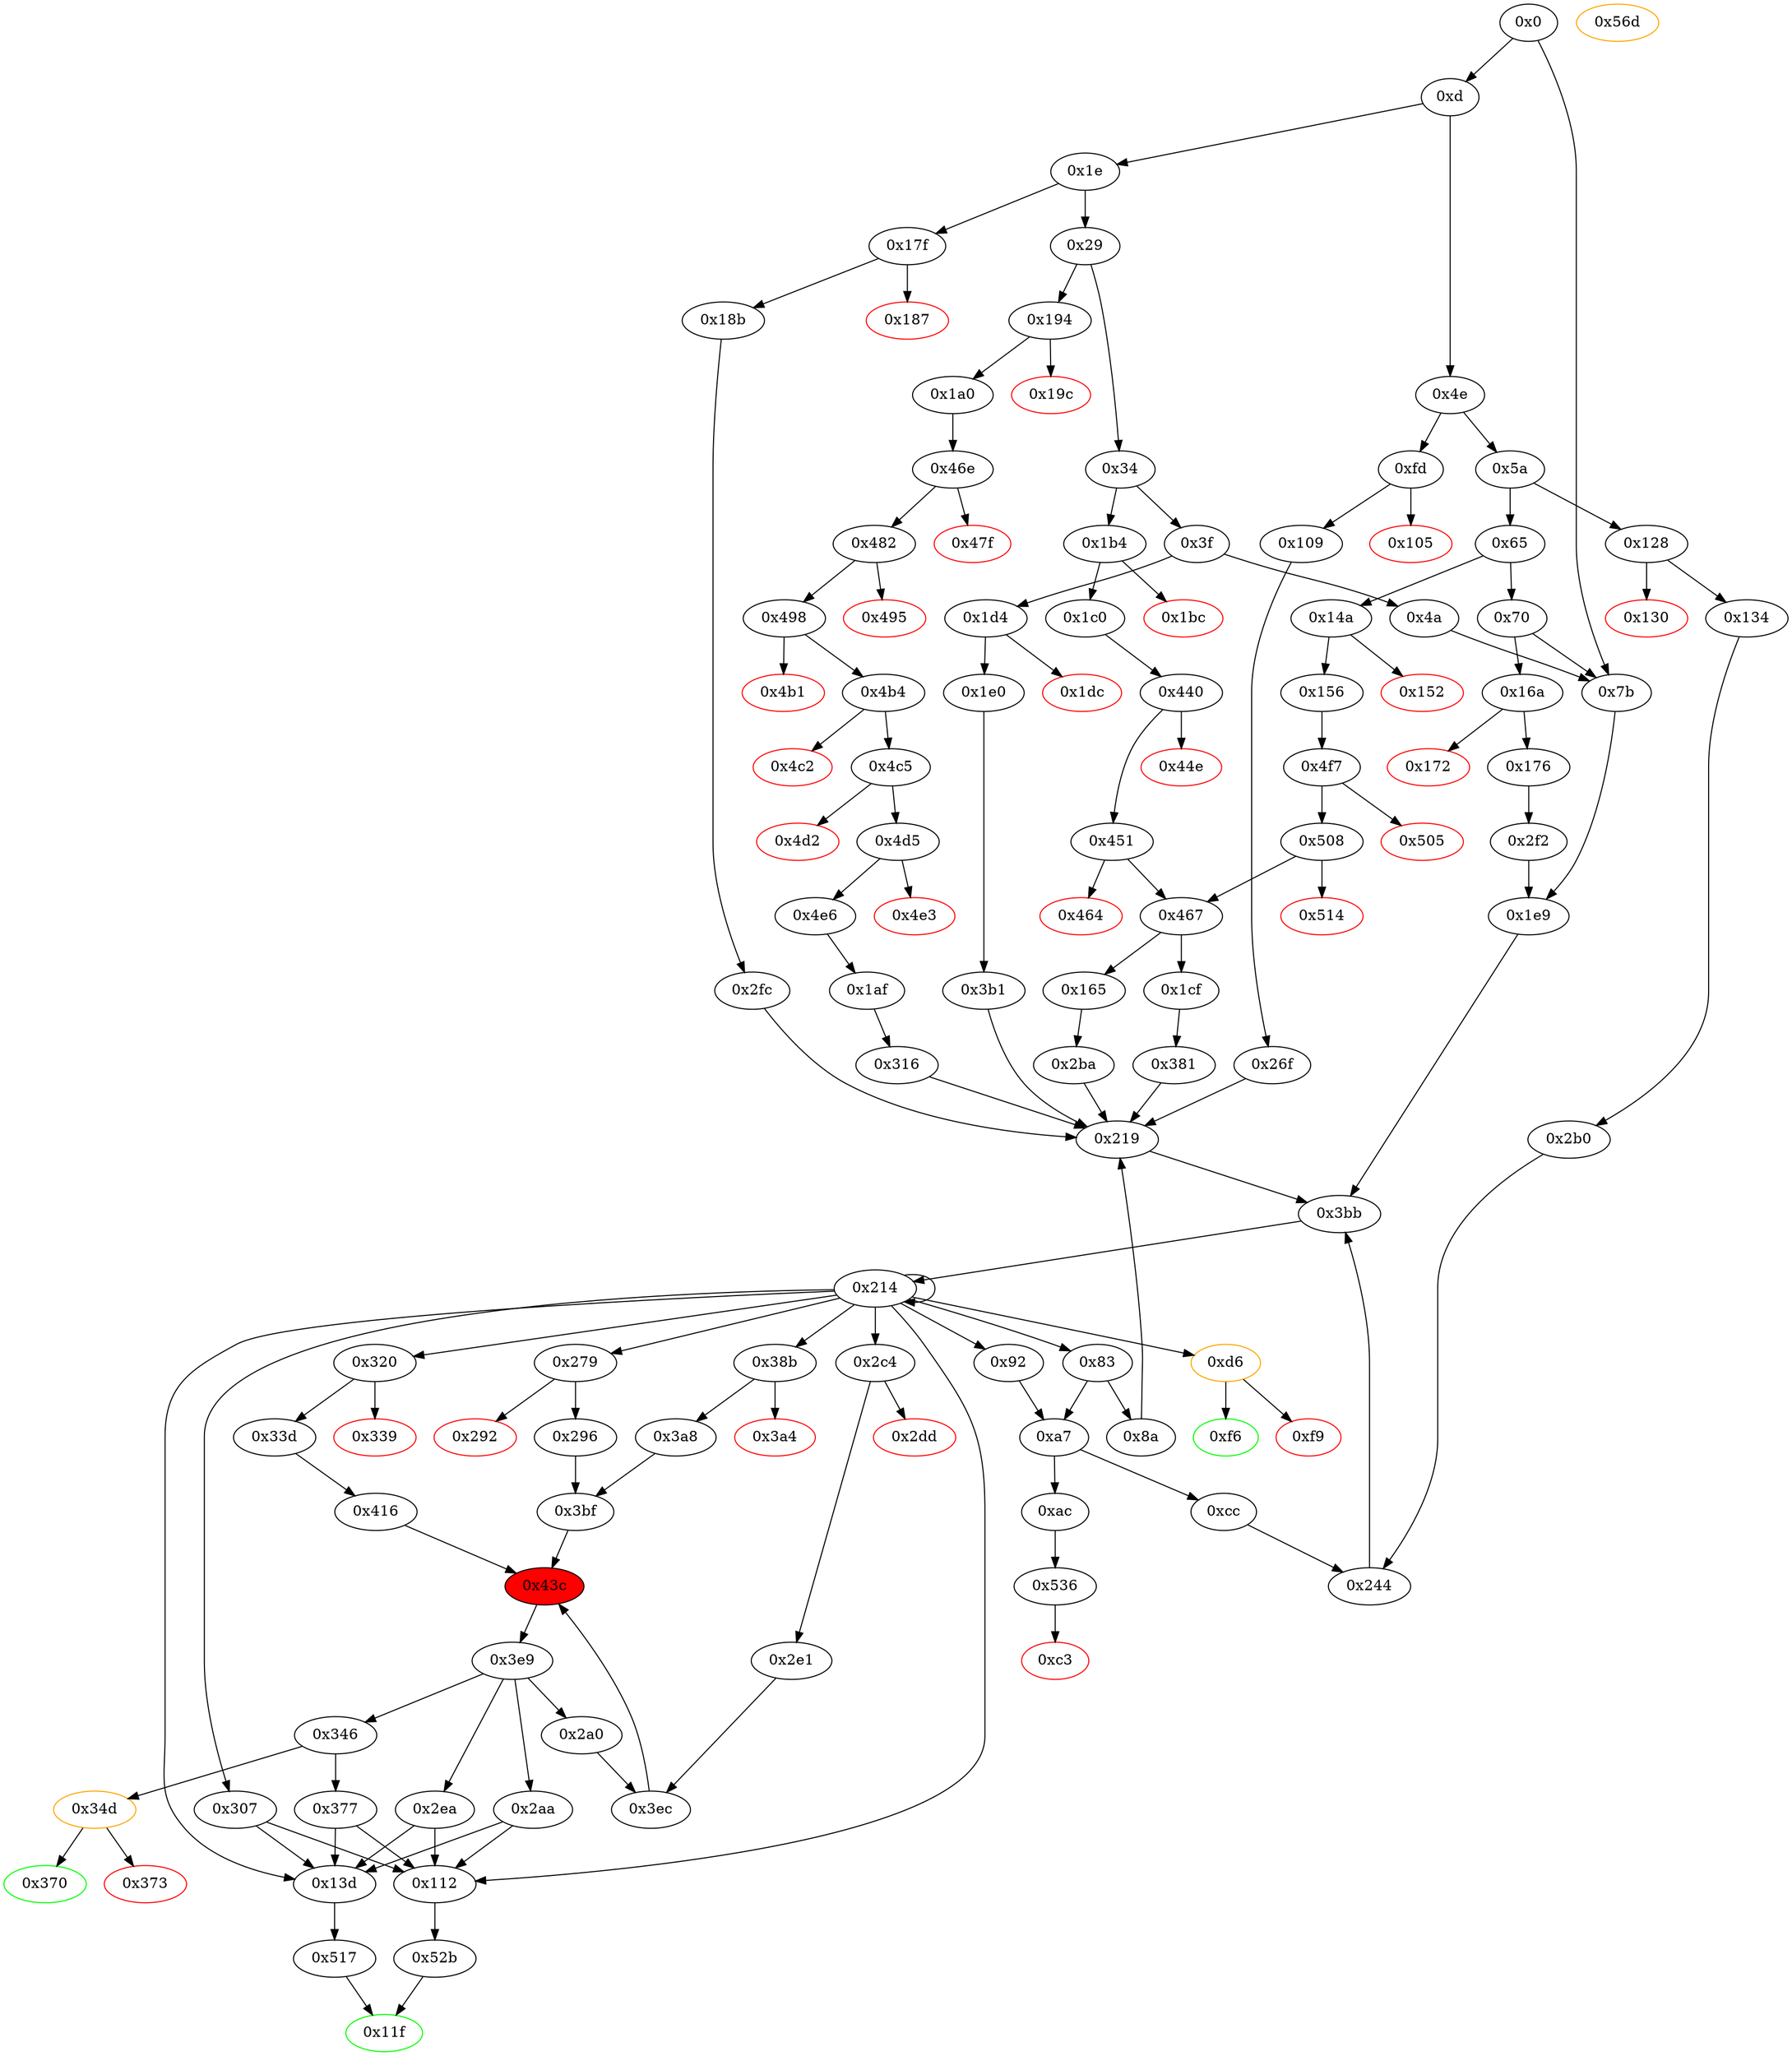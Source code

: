 digraph "" {
"0x440" [fillcolor=white, id="0x440", style=filled, tooltip="Block 0x440\n[0x440:0x44d]\n---\nPredecessors: [0x1c0]\nSuccessors: [0x44e, 0x451]\n---\n0x440 JUMPDEST\n0x441 PUSH1 0x0\n0x443 PUSH1 0x20\n0x445 DUP3\n0x446 DUP5\n0x447 SUB\n0x448 SLT\n0x449 ISZERO\n0x44a PUSH2 0x451\n0x44d JUMPI\n---\n0x440: JUMPDEST \n0x441: V303 = 0x0\n0x443: V304 = 0x20\n0x447: V305 = SUB V147 0x4\n0x448: V306 = SLT V305 0x20\n0x449: V307 = ISZERO V306\n0x44a: V308 = 0x451\n0x44d: JUMPI 0x451 V307\n---\nEntry stack: [V9, 0x112, 0x1cf, V147, 0x4]\nStack pops: 2\nStack additions: [S1, S0, 0x0]\nExit stack: [V9, 0x112, 0x1cf, V147, 0x4, 0x0]\n\nDef sites:\nV9: {0xd.0x12}\n0x112: {0x1c0.0x1c2}\n0x1cf: {0x1c0.0x1c5}\nV147: {0x1c0.0x1c8}\n0x4: {0x1c0.0x1c9}\n"];
"0xcc" [fillcolor=white, id="0xcc", style=filled, tooltip="Block 0xcc\n[0xcc:0xd5]\n---\nPredecessors: [0xa7]\nSuccessors: [0x244]\n---\n0xcc JUMPDEST\n0xcd PUSH1 0x0\n0xcf PUSH2 0xd6\n0xd2 PUSH2 0x244\n0xd5 JUMP\n---\n0xcc: JUMPDEST \n0xcd: V71 = 0x0\n0xcf: V72 = 0xd6\n0xd2: V73 = 0x244\n0xd5: JUMP 0x244\n---\nEntry stack: [V9, S14, S13, S12, S11, S10, S9, S8, S7, S6, S5, S4, S3, S2, S1, S0]\nStack pops: 0\nStack additions: [0x0, 0xd6]\nExit stack: [V9, S14, S13, S12, S11, S10, S9, S8, S7, S6, S5, S4, S3, S2, S1, S0, 0x0, 0xd6]\n\nDef sites:\nV9: {0xd.0x12}\nS14: {0x1a0.0x1a2, 0xd.0x12}\nS13: {0x1a0.0x1a2, 0x18b.0x18d, 0x482.0x484, 0xd.0x12}\nS12: {0x2fc.0x2fd, 0x1c0.0x1c2, 0x134.0x136, 0x156.0x158, 0x109.0x10b, 0x18b.0x18d, 0xd.0x12, 0x1a0.0x1a2, 0x482.0x484, 0x4e6.0x4ed}\nS11: {0x1e0.0x1e2, 0x451.0x453, 0x156.0x158, 0x109.0x10b, 0x508.0x50a, 0x18b.0x18d, 0xd.0x12, 0x1c0.0x1c2, 0x482.0x484, 0x4c5.0x4c7, 0x2fc.0x2fd, 0x2b0.0x2b1, 0x134.0x136, 0x176.0x178, 0x26f.0x270, 0x1a0.0x1a2, 0x4e6.0x4ed}\nS10: {0x451.0x453, 0x1a0.0x1a2, 0x156.0x158, 0x316.0x317, 0x109.0x10b, 0x508.0x50a, 0x18b.0x18d, 0xd.0x12, 0xcc.0xcd, 0x381.0x382, 0x1c0.0x1c2, 0x482.0x484, 0x4c5.0x4c7, 0x2ba.0x2bb, 0x2fc.0x2fd, 0x3b1.0x3b2, 0x2b0.0x2b1, 0x2f2.0x2f3, 0x134.0x136, 0x176.0x178, 0x26f.0x270, 0x1e0.0x1e2, 0x4e6.0x4ed}\nS9: {0x451.0x453, 0x1a0.0x1a2, 0x156.0x158, 0x316.0x317, 0x109.0x10b, 0x508.0x50a, 0x18b.0x18d, 0xd.0x12, 0xcc.0xcd, 0x381.0x382, 0x1c0.0x1c2, 0x482.0x484, 0x4c5.0x4c7, 0x2ba.0x2bb, 0x2fc.0x2fd, 0x3b1.0x3b2, 0x2b0.0x2b1, 0x2f2.0x2f3, 0x134.0x136, 0x176.0x178, 0x26f.0x270, 0x1e0.0x1e2, 0x4e6.0x4ed}\nS8: {0x451.0x453, 0x1a0.0x1a2, 0x156.0x158, 0x316.0x317, 0x109.0x10b, 0x508.0x50a, 0x18b.0x18d, 0xd.0x12, 0xcc.0xcd, 0x381.0x382, 0x1c0.0x1c2, 0x482.0x484, 0x4c5.0x4c7, 0x2ba.0x2bb, 0x2fc.0x2fd, 0x3b1.0x3b2, 0x2b0.0x2b1, 0x2f2.0x2f3, 0x134.0x136, 0x176.0x178, 0x26f.0x270, 0x1e0.0x1e2, 0x4e6.0x4ed}\nS7: {0x451.0x453, 0x1a0.0x1a2, 0x156.0x158, 0x316.0x317, 0x109.0x10b, 0x508.0x50a, 0x18b.0x18d, 0xd.0x12, 0xcc.0xcd, 0x381.0x382, 0x1c0.0x1c2, 0x482.0x484, 0x4c5.0x4c7, 0x2ba.0x2bb, 0x2fc.0x2fd, 0x3b1.0x3b2, 0x2b0.0x2b1, 0x2f2.0x2f3, 0x134.0x136, 0x176.0x178, 0x26f.0x270, 0x1e0.0x1e2, 0x4e6.0x4ed}\nS6: {0x451.0x453, 0x1a0.0x1a2, 0x156.0x158, 0x316.0x317, 0x109.0x10b, 0x508.0x50a, 0x18b.0x18d, 0xd.0x12, 0xcc.0xcd, 0x381.0x382, 0x1c0.0x1c2, 0x482.0x484, 0x4c5.0x4c7, 0x2ba.0x2bb, 0x2fc.0x2fd, 0x3b1.0x3b2, 0x2b0.0x2b1, 0x2f2.0x2f3, 0x134.0x136, 0x176.0x178, 0x26f.0x270, 0x1e0.0x1e2, 0x4e6.0x4ed}\nS5: {0x451.0x453, 0x1a0.0x1a2, 0x156.0x158, 0x316.0x317, 0x109.0x10b, 0x508.0x50a, 0x18b.0x18d, 0xd.0x12, 0xcc.0xcd, 0x381.0x382, 0x1c0.0x1c2, 0x482.0x484, 0x4c5.0x4c7, 0x2ba.0x2bb, 0x2fc.0x2fd, 0x3b1.0x3b2, 0x2b0.0x2b1, 0x2f2.0x2f3, 0x134.0x136, 0x176.0x178, 0x26f.0x270, 0x1e0.0x1e2, 0x4e6.0x4ed}\nS4: {0x451.0x453, 0x1a0.0x1a2, 0x156.0x158, 0x316.0x317, 0x109.0x10b, 0x508.0x50a, 0x18b.0x18d, 0xd.0x12, 0xcc.0xcd, 0x381.0x382, 0x1c0.0x1c2, 0x482.0x484, 0x4c5.0x4c7, 0x2ba.0x2bb, 0x2fc.0x2fd, 0x3b1.0x3b2, 0x2b0.0x2b1, 0x2f2.0x2f3, 0x134.0x136, 0x176.0x178, 0x26f.0x270, 0x1e0.0x1e2, 0x4e6.0x4ed}\nS3: {0x451.0x453, 0x1a0.0x1a2, 0x156.0x158, 0x316.0x317, 0x109.0x10b, 0x508.0x50a, 0x18b.0x18d, 0xd.0x12, 0xcc.0xcd, 0x381.0x382, 0x1c0.0x1c2, 0x482.0x484, 0x4c5.0x4c7, 0x2ba.0x2bb, 0x2fc.0x2fd, 0x3b1.0x3b2, 0x2b0.0x2b1, 0x2f2.0x2f3, 0x134.0x136, 0x176.0x178, 0x26f.0x270, 0x1e0.0x1e2, 0x4e6.0x4ed}\nS2: {0x451.0x453, 0x1a0.0x1a2, 0x156.0x158, 0x316.0x317, 0x109.0x10b, 0x508.0x50a, 0x18b.0x18d, 0xd.0x12, 0xcc.0xcd, 0x381.0x382, 0x1c0.0x1c2, 0x482.0x484, 0x4c5.0x4c7, 0x2ba.0x2bb, 0x2fc.0x2fd, 0x3b1.0x3b2, 0x2b0.0x2b1, 0x2f2.0x2f3, 0x134.0x136, 0x176.0x178, 0x26f.0x270, 0x1e0.0x1e2, 0x4e6.0x4ed}\nS1: {0x451.0x453, 0x1a0.0x1a2, 0x156.0x158, 0x316.0x317, 0x109.0x10b, 0x508.0x50a, 0x18b.0x18d, 0xd.0x12, 0xcc.0xcd, 0x381.0x382, 0x1c0.0x1c2, 0x482.0x484, 0x4c5.0x4c7, 0x2ba.0x2bb, 0x2fc.0x2fd, 0x3b1.0x3b2, 0x2b0.0x2b1, 0x2f2.0x2f3, 0x134.0x136, 0x176.0x178, 0x26f.0x270, 0x1e0.0x1e2, 0x4e6.0x4ed}\nS0: {0x451.0x453, 0x1a0.0x1a2, 0x156.0x158, 0x316.0x317, 0x109.0x10b, 0x508.0x50a, 0x18b.0x18d, 0xd.0x12, 0xcc.0xcd, 0x381.0x382, 0x1c0.0x1c2, 0x482.0x484, 0x4c5.0x4c7, 0x2ba.0x2bb, 0x2fc.0x2fd, 0x3b1.0x3b2, 0x2b0.0x2b1, 0x2f2.0x2f3, 0x134.0x136, 0x176.0x178, 0x26f.0x270, 0x1e0.0x1e2, 0x4e6.0x4ed}\n"];
"0x14a" [fillcolor=white, id="0x14a", style=filled, tooltip="Block 0x14a\n[0x14a:0x151]\n---\nPredecessors: [0x65]\nSuccessors: [0x152, 0x156]\n---\n0x14a JUMPDEST\n0x14b CALLVALUE\n0x14c DUP1\n0x14d ISZERO\n0x14e PUSH2 0x156\n0x151 JUMPI\n---\n0x14a: JUMPDEST \n0x14b: V109 = CALLVALUE\n0x14d: V110 = ISZERO V109\n0x14e: V111 = 0x156\n0x151: JUMPI 0x156 V110\n---\nEntry stack: [V9]\nStack pops: 0\nStack additions: [V109]\nExit stack: [V9, V109]\n\nDef sites:\nV9: {0xd.0x12}\n"];
"0xd" [fillcolor=white, id="0xd", style=filled, tooltip="Block 0xd\n[0xd:0x1d]\n---\nPredecessors: [0x0]\nSuccessors: [0x1e, 0x4e]\n---\n0xd PUSH1 0x0\n0xf CALLDATALOAD\n0x10 PUSH1 0xe0\n0x12 SHR\n0x13 DUP1\n0x14 PUSH4 0x96132521\n0x19 GT\n0x1a PUSH2 0x4e\n0x1d JUMPI\n---\n0xd: V6 = 0x0\n0xf: V7 = CALLDATALOAD 0x0\n0x10: V8 = 0xe0\n0x12: V9 = SHR 0xe0 V7\n0x14: V10 = 0x96132521\n0x19: V11 = GT 0x96132521 V9\n0x1a: V12 = 0x4e\n0x1d: JUMPI 0x4e V11\n---\nEntry stack: []\nStack pops: 0\nStack additions: [V9]\nExit stack: [V9]\n\nDef sites:\n"];
"0xd6" [color=orange, fillcolor=white, id="0xd6", style=filled, tooltip="Block 0xd6\n[0xd6:0xf5]\n---\nPredecessors: [0x214]\nSuccessors: [0xf6, 0xf9]\n---\n0xd6 JUMPDEST\n0xd7 SWAP1\n0xd8 POP\n0xd9 PUSH1 0x40\n0xdb MLOAD\n0xdc CALLDATASIZE\n0xdd PUSH1 0x0\n0xdf DUP3\n0xe0 CALLDATACOPY\n0xe1 PUSH1 0x0\n0xe3 DUP1\n0xe4 CALLDATASIZE\n0xe5 DUP4\n0xe6 DUP6\n0xe7 GAS\n0xe8 DELEGATECALL\n0xe9 RETURNDATASIZE\n0xea DUP1\n0xeb PUSH1 0x0\n0xed DUP5\n0xee RETURNDATACOPY\n0xef DUP2\n0xf0 DUP1\n0xf1 ISZERO\n0xf2 PUSH2 0xf9\n0xf5 JUMPI\n---\n0xd6: JUMPDEST \n0xd9: V74 = 0x40\n0xdb: V75 = M[0x40]\n0xdc: V76 = CALLDATASIZE\n0xdd: V77 = 0x0\n0xe0: CALLDATACOPY V75 0x0 V76\n0xe1: V78 = 0x0\n0xe4: V79 = CALLDATASIZE\n0xe7: V80 = GAS\n0xe8: V81 = DELEGATECALL V80 V294 V75 V79 0x0 0x0\n0xe9: V82 = RETURNDATASIZE\n0xeb: V83 = 0x0\n0xee: RETURNDATACOPY V75 0x0 V82\n0xf1: V84 = ISZERO V81\n0xf2: V85 = 0xf9\n0xf5: JUMPI 0xf9 V84\n---\nEntry stack: [V9, S15, S14, S13, S12, S11, S10, S9, S8, S7, S6, S5, S4, S3, S2, S1, V294]\nStack pops: 2\nStack additions: [S0, V75, V81, V82, V81]\nExit stack: [V9, S15, S14, S13, S12, S11, S10, S9, S8, S7, S6, S5, S4, S3, S2, V294, V75, V81, V82, V81]\n\nDef sites:\nV9: {0xd.0x12}\nS15: {0x1a0.0x1a2, 0xd.0x12}\nS14: {0x1a0.0x1a2, 0x18b.0x18d, 0x482.0x484, 0xd.0x12}\nS13: {0x2fc.0x2fd, 0x1c0.0x1c2, 0x134.0x136, 0x156.0x158, 0x109.0x10b, 0x18b.0x18d, 0xd.0x12, 0x1a0.0x1a2, 0x482.0x484, 0x4e6.0x4ed}\nS12: {0x1e0.0x1e2, 0x451.0x453, 0x156.0x158, 0x109.0x10b, 0x508.0x50a, 0x18b.0x18d, 0xd.0x12, 0x1c0.0x1c2, 0x482.0x484, 0x4c5.0x4c7, 0x2fc.0x2fd, 0x2b0.0x2b1, 0x134.0x136, 0x176.0x178, 0x26f.0x270, 0x1a0.0x1a2, 0x4e6.0x4ed}\nS11: {0x1e0.0x1e2, 0x451.0x453, 0x156.0x158, 0x109.0x10b, 0x508.0x50a, 0x18b.0x18d, 0x316.0x317, 0xd.0x12, 0xcc.0xcd, 0x381.0x382, 0x1c0.0x1c2, 0x482.0x484, 0x4c5.0x4c7, 0x2ba.0x2bb, 0x2fc.0x2fd, 0x3b1.0x3b2, 0x2b0.0x2b1, 0x2f2.0x2f3, 0x134.0x136, 0x176.0x178, 0x26f.0x270, 0x1a0.0x1a2, 0x4e6.0x4ed}\nS10: {0x451.0x453, 0x1a0.0x1a2, 0x156.0x158, 0x316.0x317, 0x109.0x10b, 0x508.0x50a, 0x18b.0x18d, 0xd.0x12, 0xcc.0xcd, 0x381.0x382, 0x1c0.0x1c2, 0x482.0x484, 0x4c5.0x4c7, 0x2ba.0x2bb, 0x2fc.0x2fd, 0x3b1.0x3b2, 0x2b0.0x2b1, 0x2f2.0x2f3, 0x134.0x136, 0x176.0x178, 0x26f.0x270, 0x1e0.0x1e2, 0x4e6.0x4ed}\nS9: {0x451.0x453, 0x1a0.0x1a2, 0x156.0x158, 0x316.0x317, 0x109.0x10b, 0x508.0x50a, 0x18b.0x18d, 0xd.0x12, 0xcc.0xcd, 0x381.0x382, 0x1c0.0x1c2, 0x482.0x484, 0x4c5.0x4c7, 0x2ba.0x2bb, 0x2fc.0x2fd, 0x3b1.0x3b2, 0x2b0.0x2b1, 0x2f2.0x2f3, 0x134.0x136, 0x176.0x178, 0x26f.0x270, 0x1e0.0x1e2, 0x4e6.0x4ed}\nS8: {0x451.0x453, 0x1a0.0x1a2, 0x156.0x158, 0x316.0x317, 0x109.0x10b, 0x508.0x50a, 0x18b.0x18d, 0xd.0x12, 0xcc.0xcd, 0x381.0x382, 0x1c0.0x1c2, 0x482.0x484, 0x4c5.0x4c7, 0x2ba.0x2bb, 0x2fc.0x2fd, 0x3b1.0x3b2, 0x2b0.0x2b1, 0x2f2.0x2f3, 0x134.0x136, 0x176.0x178, 0x26f.0x270, 0x1e0.0x1e2, 0x4e6.0x4ed}\nS7: {0x451.0x453, 0x1a0.0x1a2, 0x156.0x158, 0x316.0x317, 0x109.0x10b, 0x508.0x50a, 0x18b.0x18d, 0xd.0x12, 0xcc.0xcd, 0x381.0x382, 0x1c0.0x1c2, 0x482.0x484, 0x4c5.0x4c7, 0x2ba.0x2bb, 0x2fc.0x2fd, 0x3b1.0x3b2, 0x2b0.0x2b1, 0x2f2.0x2f3, 0x134.0x136, 0x176.0x178, 0x26f.0x270, 0x1e0.0x1e2, 0x4e6.0x4ed}\nS6: {0x451.0x453, 0x1a0.0x1a2, 0x156.0x158, 0x316.0x317, 0x109.0x10b, 0x508.0x50a, 0x18b.0x18d, 0xd.0x12, 0xcc.0xcd, 0x381.0x382, 0x1c0.0x1c2, 0x482.0x484, 0x4c5.0x4c7, 0x2ba.0x2bb, 0x2fc.0x2fd, 0x3b1.0x3b2, 0x2b0.0x2b1, 0x2f2.0x2f3, 0x134.0x136, 0x176.0x178, 0x26f.0x270, 0x1e0.0x1e2, 0x4e6.0x4ed}\nS5: {0x451.0x453, 0x1a0.0x1a2, 0x156.0x158, 0x316.0x317, 0x109.0x10b, 0x508.0x50a, 0x18b.0x18d, 0xd.0x12, 0xcc.0xcd, 0x381.0x382, 0x1c0.0x1c2, 0x482.0x484, 0x4c5.0x4c7, 0x2ba.0x2bb, 0x2fc.0x2fd, 0x3b1.0x3b2, 0x2b0.0x2b1, 0x2f2.0x2f3, 0x134.0x136, 0x176.0x178, 0x26f.0x270, 0x1e0.0x1e2, 0x4e6.0x4ed}\nS4: {0x451.0x453, 0x1a0.0x1a2, 0x156.0x158, 0x316.0x317, 0x109.0x10b, 0x508.0x50a, 0x18b.0x18d, 0xd.0x12, 0xcc.0xcd, 0x381.0x382, 0x1c0.0x1c2, 0x482.0x484, 0x4c5.0x4c7, 0x2ba.0x2bb, 0x2fc.0x2fd, 0x3b1.0x3b2, 0x2b0.0x2b1, 0x2f2.0x2f3, 0x134.0x136, 0x176.0x178, 0x26f.0x270, 0x1e0.0x1e2, 0x4e6.0x4ed}\nS3: {0x451.0x453, 0x1a0.0x1a2, 0x156.0x158, 0x316.0x317, 0x109.0x10b, 0x508.0x50a, 0x18b.0x18d, 0xd.0x12, 0xcc.0xcd, 0x381.0x382, 0x1c0.0x1c2, 0x482.0x484, 0x4c5.0x4c7, 0x2ba.0x2bb, 0x2fc.0x2fd, 0x3b1.0x3b2, 0x2b0.0x2b1, 0x2f2.0x2f3, 0x134.0x136, 0x176.0x178, 0x26f.0x270, 0x1e0.0x1e2, 0x4e6.0x4ed}\nS2: {0x451.0x453, 0x1a0.0x1a2, 0x156.0x158, 0x316.0x317, 0x109.0x10b, 0x508.0x50a, 0x18b.0x18d, 0xd.0x12, 0xcc.0xcd, 0x381.0x382, 0x1c0.0x1c2, 0x482.0x484, 0x4c5.0x4c7, 0x2ba.0x2bb, 0x2fc.0x2fd, 0x3b1.0x3b2, 0x2b0.0x2b1, 0x2f2.0x2f3, 0x134.0x136, 0x176.0x178, 0x26f.0x270, 0x1e0.0x1e2, 0x4e6.0x4ed}\nS1: {0x451.0x453, 0x1a0.0x1a2, 0x156.0x158, 0x316.0x317, 0x109.0x10b, 0x508.0x50a, 0x18b.0x18d, 0xd.0x12, 0xcc.0xcd, 0x381.0x382, 0x1c0.0x1c2, 0x482.0x484, 0x4c5.0x4c7, 0x2ba.0x2bb, 0x2fc.0x2fd, 0x3b1.0x3b2, 0x2b0.0x2b1, 0x2f2.0x2f3, 0x134.0x136, 0x176.0x178, 0x26f.0x270, 0x1e0.0x1e2, 0x4e6.0x4ed}\nV294: {0x3bb.0x3bc}\n"];
"0x2fc" [fillcolor=white, id="0x2fc", style=filled, tooltip="Block 0x2fc\n[0x2fc:0x306]\n---\nPredecessors: [0x18b]\nSuccessors: [0x219]\n---\n0x2fc JUMPDEST\n0x2fd PUSH1 0x0\n0x2ff DUP1\n0x300 PUSH2 0x307\n0x303 PUSH2 0x219\n0x306 JUMP\n---\n0x2fc: JUMPDEST \n0x2fd: V223 = 0x0\n0x300: V224 = 0x307\n0x303: V225 = 0x219\n0x306: JUMP 0x219\n---\nEntry stack: [V9, 0x112]\nStack pops: 0\nStack additions: [0x0, 0x0, 0x307]\nExit stack: [V9, 0x112, 0x0, 0x0, 0x307]\n\nDef sites:\nV9: {0xd.0x12}\n0x112: {0x18b.0x18d}\n"];
"0x17f" [fillcolor=white, id="0x17f", style=filled, tooltip="Block 0x17f\n[0x17f:0x186]\n---\nPredecessors: [0x1e]\nSuccessors: [0x187, 0x18b]\n---\n0x17f JUMPDEST\n0x180 CALLVALUE\n0x181 DUP1\n0x182 ISZERO\n0x183 PUSH2 0x18b\n0x186 JUMPI\n---\n0x17f: JUMPDEST \n0x180: V125 = CALLVALUE\n0x182: V126 = ISZERO V125\n0x183: V127 = 0x18b\n0x186: JUMPI 0x18b V126\n---\nEntry stack: [V9]\nStack pops: 0\nStack additions: [V125]\nExit stack: [V9, V125]\n\nDef sites:\nV9: {0xd.0x12}\n"];
"0x3e9" [fillcolor=white, id="0x3e9", style=filled, tooltip="Block 0x3e9\n[0x3e9:0x3eb]\n---\nPredecessors: [0x43c]\nSuccessors: [0x2a0, 0x2aa, 0x2ea, 0x346]\n---\n0x3e9 JUMPDEST\n0x3ea POP\n0x3eb JUMP\n---\n0x3e9: JUMPDEST \n0x3eb: JUMP {0x2a0, 0x2aa, 0x2ea, 0x346}\n---\nEntry stack: [V9, S15, S14, S13, S12, S11, S10, S9, S8, S7, S6, S5, S4, S3, S2, {0x2a0, 0x2aa, 0x2ea, 0x346}, S0]\nStack pops: 2\nStack additions: []\nExit stack: [V9, S15, S14, S13, S12, S11, S10, S9, S8, S7, S6, S5, S4, S3, S2]\n\nDef sites:\nV9: {0xd.0x12}\nS15: {0x1a0.0x1a2, 0xd.0x12}\nS14: {0x1a0.0x1a2, 0x18b.0x18d, 0x482.0x484, 0xd.0x12}\nS13: {0x2fc.0x2fd, 0x1c0.0x1c2, 0x134.0x136, 0x156.0x158, 0x109.0x10b, 0x18b.0x18d, 0xd.0x12, 0x1a0.0x1a2, 0x482.0x484, 0x4e6.0x4ed}\nS12: {0x1e0.0x1e2, 0x451.0x453, 0x156.0x158, 0x109.0x10b, 0x508.0x50a, 0x18b.0x18d, 0xd.0x12, 0x1c0.0x1c2, 0x482.0x484, 0x4c5.0x4c7, 0x2fc.0x2fd, 0x2b0.0x2b1, 0x134.0x136, 0x176.0x178, 0x26f.0x270, 0x1a0.0x1a2, 0x4e6.0x4ed}\nS11: {0x451.0x453, 0x1a0.0x1a2, 0x156.0x158, 0x316.0x317, 0x109.0x10b, 0x508.0x50a, 0x18b.0x18d, 0xd.0x12, 0xcc.0xcd, 0x381.0x382, 0x1c0.0x1c2, 0x482.0x484, 0x4c5.0x4c7, 0x2ba.0x2bb, 0x2fc.0x2fd, 0x3b1.0x3b2, 0x2b0.0x2b1, 0x2f2.0x2f3, 0x134.0x136, 0x176.0x178, 0x26f.0x270, 0x1e0.0x1e2, 0x4e6.0x4ed}\nS10: {0x451.0x453, 0x1a0.0x1a2, 0x156.0x158, 0x316.0x317, 0x109.0x10b, 0x508.0x50a, 0x18b.0x18d, 0xd.0x12, 0xcc.0xcd, 0x381.0x382, 0x1c0.0x1c2, 0x482.0x484, 0x4c5.0x4c7, 0x2ba.0x2bb, 0x2fc.0x2fd, 0x3b1.0x3b2, 0x2b0.0x2b1, 0x2f2.0x2f3, 0x134.0x136, 0x176.0x178, 0x26f.0x270, 0x1e0.0x1e2, 0x4e6.0x4ed}\nS9: {0x451.0x453, 0x1a0.0x1a2, 0x156.0x158, 0x316.0x317, 0x109.0x10b, 0x508.0x50a, 0x18b.0x18d, 0xd.0x12, 0xcc.0xcd, 0x381.0x382, 0x1c0.0x1c2, 0x482.0x484, 0x4c5.0x4c7, 0x2ba.0x2bb, 0x2fc.0x2fd, 0x3b1.0x3b2, 0x2b0.0x2b1, 0x2f2.0x2f3, 0x134.0x136, 0x176.0x178, 0x26f.0x270, 0x1e0.0x1e2, 0x4e6.0x4ed}\nS8: {0x451.0x453, 0x1a0.0x1a2, 0x156.0x158, 0x316.0x317, 0x109.0x10b, 0x508.0x50a, 0x18b.0x18d, 0xd.0x12, 0xcc.0xcd, 0x381.0x382, 0x1c0.0x1c2, 0x482.0x484, 0x4c5.0x4c7, 0x2ba.0x2bb, 0x2fc.0x2fd, 0x3b1.0x3b2, 0x2b0.0x2b1, 0x2f2.0x2f3, 0x134.0x136, 0x176.0x178, 0x26f.0x270, 0x1e0.0x1e2, 0x4e6.0x4ed}\nS7: {0x451.0x453, 0x1a0.0x1a2, 0x156.0x158, 0x316.0x317, 0x109.0x10b, 0x508.0x50a, 0x18b.0x18d, 0xd.0x12, 0xcc.0xcd, 0x381.0x382, 0x1c0.0x1c2, 0x482.0x484, 0x4c5.0x4c7, 0x2ba.0x2bb, 0x2fc.0x2fd, 0x3b1.0x3b2, 0x2b0.0x2b1, 0x2f2.0x2f3, 0x134.0x136, 0x176.0x178, 0x26f.0x270, 0x1e0.0x1e2, 0x4e6.0x4ed}\nS6: {0x451.0x453, 0x1a0.0x1a2, 0x156.0x158, 0x316.0x317, 0x109.0x10b, 0x508.0x50a, 0x18b.0x18d, 0xd.0x12, 0xcc.0xcd, 0x381.0x382, 0x1c0.0x1c2, 0x482.0x484, 0x4c5.0x4c7, 0x2ba.0x2bb, 0x2fc.0x2fd, 0x3b1.0x3b2, 0x2b0.0x2b1, 0x2f2.0x2f3, 0x134.0x136, 0x176.0x178, 0x26f.0x270, 0x1e0.0x1e2, 0x4e6.0x4ed}\nS5: {0x451.0x453, 0x1a0.0x1a2, 0x156.0x158, 0x316.0x317, 0x109.0x10b, 0x508.0x50a, 0x18b.0x18d, 0xd.0x12, 0xcc.0xcd, 0x381.0x382, 0x1c0.0x1c2, 0x482.0x484, 0x4c5.0x4c7, 0x2ba.0x2bb, 0x2fc.0x2fd, 0x3b1.0x3b2, 0x2b0.0x2b1, 0x2f2.0x2f3, 0x134.0x136, 0x176.0x178, 0x26f.0x270, 0x1e0.0x1e2, 0x4e6.0x4ed}\nS4: {0x451.0x453, 0x1a0.0x1a2, 0x156.0x158, 0x316.0x317, 0x109.0x10b, 0x508.0x50a, 0x18b.0x18d, 0xd.0x12, 0xcc.0xcd, 0x381.0x382, 0x1c0.0x1c2, 0x482.0x484, 0x4c5.0x4c7, 0x2ba.0x2bb, 0x2fc.0x2fd, 0x3b1.0x3b2, 0x2b0.0x2b1, 0x2f2.0x2f3, 0x134.0x136, 0x176.0x178, 0x26f.0x270, 0x1e0.0x1e2, 0x4e6.0x4ed}\nS3: {0x451.0x453, 0x1a0.0x1a2, 0x156.0x158, 0x316.0x317, 0x109.0x10b, 0x508.0x50a, 0x18b.0x18d, 0xd.0x12, 0xcc.0xcd, 0x381.0x382, 0x1c0.0x1c2, 0x482.0x484, 0x4c5.0x4c7, 0x2ba.0x2bb, 0x2fc.0x2fd, 0x3b1.0x3b2, 0x2b0.0x2b1, 0x2f2.0x2f3, 0x134.0x136, 0x176.0x178, 0x26f.0x270, 0x1e0.0x1e2, 0x4e6.0x4ed}\nS2: {0x451.0x453, 0x1a0.0x1a2, 0x156.0x158, 0x316.0x317, 0x109.0x10b, 0x508.0x50a, 0x18b.0x18d, 0xd.0x12, 0xcc.0xcd, 0x381.0x382, 0x1c0.0x1c2, 0x482.0x484, 0x4c5.0x4c7, 0x2ba.0x2bb, 0x2fc.0x2fd, 0x3b1.0x3b2, 0x2b0.0x2b1, 0x2f2.0x2f3, 0x134.0x136, 0x176.0x178, 0x26f.0x270, 0x1e0.0x1e2, 0x4e6.0x4ed}\n{0x2a0, 0x2aa, 0x2ea, 0x346}: {0x2e1.0x2e2, 0x3a8.0x3a9, 0x2a0.0x2a1, 0x33d.0x33e, 0x296.0x297}\nS0: {0x451.0x453, 0x1a0.0x1a2, 0x156.0x158, 0x316.0x317, 0x109.0x10b, 0x508.0x50a, 0x18b.0x18d, 0x296.0x29a, 0xcc.0xcd, 0xd.0x12, 0x2a0.0x2a4, 0x381.0x382, 0x1c0.0x1c2, 0x482.0x484, 0x4c5.0x4c7, 0x2ba.0x2bb, 0x2fc.0x2fd, 0x3b1.0x3b2, 0x2b0.0x2b1, 0x2f2.0x2f3, 0x134.0x136, 0x176.0x178, 0x26f.0x270, 0x1e0.0x1e2, 0x4e6.0x4ed}\n"];
"0x536" [fillcolor=white, id="0x536", style=filled, tooltip="Block 0x536\n[0x536:0x56c]\n---\nPredecessors: [0xac]\nSuccessors: [0xc3]\n---\n0x536 JUMPDEST\n0x537 PUSH1 0x20\n0x539 DUP1\n0x53a DUP3\n0x53b MSTORE\n0x53c PUSH1 0x1d\n0x53e SWAP1\n0x53f DUP3\n0x540 ADD\n0x541 MSTORE\n0x542 PUSH32 0x636f6e747261637420697320756e646572206d61696e74656e616e6365000000\n0x563 PUSH1 0x40\n0x565 DUP3\n0x566 ADD\n0x567 MSTORE\n0x568 PUSH1 0x60\n0x56a ADD\n0x56b SWAP1\n0x56c JUMP\n---\n0x536: JUMPDEST \n0x537: V381 = 0x20\n0x53b: M[V65] = 0x20\n0x53c: V382 = 0x1d\n0x540: V383 = ADD V65 0x20\n0x541: M[V383] = 0x1d\n0x542: V384 = 0x636f6e747261637420697320756e646572206d61696e74656e616e6365000000\n0x563: V385 = 0x40\n0x566: V386 = ADD V65 0x40\n0x567: M[V386] = 0x636f6e747261637420697320756e646572206d61696e74656e616e6365000000\n0x568: V387 = 0x60\n0x56a: V388 = ADD 0x60 V65\n0x56c: JUMP 0xc3\n---\nEntry stack: [V9, S16, S15, S14, S13, S12, S11, S10, S9, S8, S7, S6, S5, S4, S3, S2, 0xc3, V65]\nStack pops: 2\nStack additions: [V388]\nExit stack: [V9, S16, S15, S14, S13, S12, S11, S10, S9, S8, S7, S6, S5, S4, S3, S2, V388]\n\nDef sites:\nV9: {0xd.0x12}\nS16: {0x1a0.0x1a2, 0xd.0x12}\nS15: {0x1a0.0x1a2, 0x18b.0x18d, 0x482.0x484, 0xd.0x12}\nS14: {0x2fc.0x2fd, 0x1c0.0x1c2, 0x134.0x136, 0x156.0x158, 0x109.0x10b, 0x18b.0x18d, 0xd.0x12, 0x1a0.0x1a2, 0x482.0x484, 0x4e6.0x4ed}\nS13: {0x1e0.0x1e2, 0x451.0x453, 0x156.0x158, 0x109.0x10b, 0x508.0x50a, 0x18b.0x18d, 0xd.0x12, 0x1c0.0x1c2, 0x482.0x484, 0x4c5.0x4c7, 0x2fc.0x2fd, 0x2b0.0x2b1, 0x134.0x136, 0x176.0x178, 0x26f.0x270, 0x1a0.0x1a2, 0x4e6.0x4ed}\nS12: {0x451.0x453, 0x1a0.0x1a2, 0x156.0x158, 0x316.0x317, 0x109.0x10b, 0x508.0x50a, 0x18b.0x18d, 0xd.0x12, 0xcc.0xcd, 0x381.0x382, 0x1c0.0x1c2, 0x482.0x484, 0x4c5.0x4c7, 0x2ba.0x2bb, 0x2fc.0x2fd, 0x3b1.0x3b2, 0x2b0.0x2b1, 0x2f2.0x2f3, 0x134.0x136, 0x176.0x178, 0x26f.0x270, 0x1e0.0x1e2, 0x4e6.0x4ed}\nS11: {0x451.0x453, 0x1a0.0x1a2, 0x156.0x158, 0x316.0x317, 0x109.0x10b, 0x508.0x50a, 0x18b.0x18d, 0xd.0x12, 0xcc.0xcd, 0x381.0x382, 0x1c0.0x1c2, 0x482.0x484, 0x4c5.0x4c7, 0x2ba.0x2bb, 0x2fc.0x2fd, 0x3b1.0x3b2, 0x2b0.0x2b1, 0x2f2.0x2f3, 0x134.0x136, 0x176.0x178, 0x26f.0x270, 0x1e0.0x1e2, 0x4e6.0x4ed}\nS10: {0x451.0x453, 0x1a0.0x1a2, 0x156.0x158, 0x316.0x317, 0x109.0x10b, 0x508.0x50a, 0x18b.0x18d, 0xd.0x12, 0xcc.0xcd, 0x381.0x382, 0x1c0.0x1c2, 0x482.0x484, 0x4c5.0x4c7, 0x2ba.0x2bb, 0x2fc.0x2fd, 0x3b1.0x3b2, 0x2b0.0x2b1, 0x2f2.0x2f3, 0x134.0x136, 0x176.0x178, 0x26f.0x270, 0x1e0.0x1e2, 0x4e6.0x4ed}\nS9: {0x451.0x453, 0x1a0.0x1a2, 0x156.0x158, 0x316.0x317, 0x109.0x10b, 0x508.0x50a, 0x18b.0x18d, 0xd.0x12, 0xcc.0xcd, 0x381.0x382, 0x1c0.0x1c2, 0x482.0x484, 0x4c5.0x4c7, 0x2ba.0x2bb, 0x2fc.0x2fd, 0x3b1.0x3b2, 0x2b0.0x2b1, 0x2f2.0x2f3, 0x134.0x136, 0x176.0x178, 0x26f.0x270, 0x1e0.0x1e2, 0x4e6.0x4ed}\nS8: {0x451.0x453, 0x1a0.0x1a2, 0x156.0x158, 0x316.0x317, 0x109.0x10b, 0x508.0x50a, 0x18b.0x18d, 0xd.0x12, 0xcc.0xcd, 0x381.0x382, 0x1c0.0x1c2, 0x482.0x484, 0x4c5.0x4c7, 0x2ba.0x2bb, 0x2fc.0x2fd, 0x3b1.0x3b2, 0x2b0.0x2b1, 0x2f2.0x2f3, 0x134.0x136, 0x176.0x178, 0x26f.0x270, 0x1e0.0x1e2, 0x4e6.0x4ed}\nS7: {0x451.0x453, 0x1a0.0x1a2, 0x156.0x158, 0x316.0x317, 0x109.0x10b, 0x508.0x50a, 0x18b.0x18d, 0xd.0x12, 0xcc.0xcd, 0x381.0x382, 0x1c0.0x1c2, 0x482.0x484, 0x4c5.0x4c7, 0x2ba.0x2bb, 0x2fc.0x2fd, 0x3b1.0x3b2, 0x2b0.0x2b1, 0x2f2.0x2f3, 0x134.0x136, 0x176.0x178, 0x26f.0x270, 0x1e0.0x1e2, 0x4e6.0x4ed}\nS6: {0x451.0x453, 0x1a0.0x1a2, 0x156.0x158, 0x316.0x317, 0x109.0x10b, 0x508.0x50a, 0x18b.0x18d, 0xd.0x12, 0xcc.0xcd, 0x381.0x382, 0x1c0.0x1c2, 0x482.0x484, 0x4c5.0x4c7, 0x2ba.0x2bb, 0x2fc.0x2fd, 0x3b1.0x3b2, 0x2b0.0x2b1, 0x2f2.0x2f3, 0x134.0x136, 0x176.0x178, 0x26f.0x270, 0x1e0.0x1e2, 0x4e6.0x4ed}\nS5: {0x451.0x453, 0x1a0.0x1a2, 0x156.0x158, 0x316.0x317, 0x109.0x10b, 0x508.0x50a, 0x18b.0x18d, 0xd.0x12, 0xcc.0xcd, 0x381.0x382, 0x1c0.0x1c2, 0x482.0x484, 0x4c5.0x4c7, 0x2ba.0x2bb, 0x2fc.0x2fd, 0x3b1.0x3b2, 0x2b0.0x2b1, 0x2f2.0x2f3, 0x134.0x136, 0x176.0x178, 0x26f.0x270, 0x1e0.0x1e2, 0x4e6.0x4ed}\nS4: {0x451.0x453, 0x1a0.0x1a2, 0x156.0x158, 0x316.0x317, 0x109.0x10b, 0x508.0x50a, 0x18b.0x18d, 0xd.0x12, 0xcc.0xcd, 0x381.0x382, 0x1c0.0x1c2, 0x482.0x484, 0x4c5.0x4c7, 0x2ba.0x2bb, 0x2fc.0x2fd, 0x3b1.0x3b2, 0x2b0.0x2b1, 0x2f2.0x2f3, 0x134.0x136, 0x176.0x178, 0x26f.0x270, 0x1e0.0x1e2, 0x4e6.0x4ed}\nS3: {0x451.0x453, 0x1a0.0x1a2, 0x156.0x158, 0x316.0x317, 0x109.0x10b, 0x508.0x50a, 0x18b.0x18d, 0xd.0x12, 0xcc.0xcd, 0x381.0x382, 0x1c0.0x1c2, 0x482.0x484, 0x4c5.0x4c7, 0x2ba.0x2bb, 0x2fc.0x2fd, 0x3b1.0x3b2, 0x2b0.0x2b1, 0x2f2.0x2f3, 0x134.0x136, 0x176.0x178, 0x26f.0x270, 0x1e0.0x1e2, 0x4e6.0x4ed}\nS2: {0x451.0x453, 0x1a0.0x1a2, 0x156.0x158, 0x316.0x317, 0x109.0x10b, 0x508.0x50a, 0x18b.0x18d, 0xd.0x12, 0xcc.0xcd, 0x381.0x382, 0x1c0.0x1c2, 0x482.0x484, 0x4c5.0x4c7, 0x2ba.0x2bb, 0x2fc.0x2fd, 0x3b1.0x3b2, 0x2b0.0x2b1, 0x2f2.0x2f3, 0x134.0x136, 0x176.0x178, 0x26f.0x270, 0x1e0.0x1e2, 0x4e6.0x4ed}\n0xc3: {0xac.0xbb}\nV65: {0xac.0xba}\n"];
"0x0" [fillcolor=white, id="0x0", style=filled, tooltip="Block 0x0\n[0x0:0xc]\n---\nPredecessors: []\nSuccessors: [0xd, 0x7b]\n---\n0x0 PUSH1 0x80\n0x2 PUSH1 0x40\n0x4 MSTORE\n0x5 PUSH1 0x4\n0x7 CALLDATASIZE\n0x8 LT\n0x9 PUSH2 0x7b\n0xc JUMPI\n---\n0x0: V0 = 0x80\n0x2: V1 = 0x40\n0x4: M[0x40] = 0x80\n0x5: V2 = 0x4\n0x7: V3 = CALLDATASIZE\n0x8: V4 = LT V3 0x4\n0x9: V5 = 0x7b\n0xc: JUMPI 0x7b V4\n---\nEntry stack: []\nStack pops: 0\nStack additions: []\nExit stack: []\n\nDef sites:\n"];
"0x4c5" [fillcolor=white, id="0x4c5", style=filled, tooltip="Block 0x4c5\n[0x4c5:0x4d1]\n---\nPredecessors: [0x4b4]\nSuccessors: [0x4d2, 0x4d5]\n---\n0x4c5 JUMPDEST\n0x4c6 DUP1\n0x4c7 CALLDATALOAD\n0x4c8 SWAP3\n0x4c9 POP\n0x4ca DUP2\n0x4cb DUP4\n0x4cc GT\n0x4cd ISZERO\n0x4ce PUSH2 0x4d5\n0x4d1 JUMPI\n---\n0x4c5: JUMPDEST \n0x4c7: V346 = CALLDATALOAD V341\n0x4cc: V347 = GT V346 0xffffffffffffffff\n0x4cd: V348 = ISZERO V347\n0x4ce: V349 = 0x4d5\n0x4d1: JUMPI 0x4d5 V348\n---\nEntry stack: [V9, 0x112, 0x1af, V137, 0x4, V325, 0x0, 0x0, V336, 0xffffffffffffffff, V341]\nStack pops: 3\nStack additions: [V346, S1, S0]\nExit stack: [V9, 0x112, 0x1af, V137, 0x4, V325, 0x0, 0x0, V346, 0xffffffffffffffff, V341]\n\nDef sites:\nV9: {0xd.0x12}\n0x112: {0x1a0.0x1a2}\n0x1af: {0x1a0.0x1a5}\nV137: {0x1a0.0x1a8}\n0x4: {0x1a0.0x1a9}\nV325: {0x482.0x484}\n0x0: {0x46e.0x46f}\n0x0: {0x46e.0x472}\nV336: {0x498.0x49f}\n0xffffffffffffffff: {0x498.0x4a0}\nV341: {0x4b4.0x4b7}\n"];
"0x16a" [fillcolor=white, id="0x16a", style=filled, tooltip="Block 0x16a\n[0x16a:0x171]\n---\nPredecessors: [0x70]\nSuccessors: [0x172, 0x176]\n---\n0x16a JUMPDEST\n0x16b CALLVALUE\n0x16c DUP1\n0x16d ISZERO\n0x16e PUSH2 0x176\n0x171 JUMPI\n---\n0x16a: JUMPDEST \n0x16b: V119 = CALLVALUE\n0x16d: V120 = ISZERO V119\n0x16e: V121 = 0x176\n0x171: JUMPI 0x176 V120\n---\nEntry stack: [V9]\nStack pops: 0\nStack additions: [V119]\nExit stack: [V9, V119]\n\nDef sites:\nV9: {0xd.0x12}\n"];
"0x464" [color=red, fillcolor=white, id="0x464", style=filled, tooltip="Block 0x464\n[0x464:0x466]\n---\nPredecessors: [0x451]\nSuccessors: []\n---\n0x464 DUP2\n0x465 DUP3\n0x466 REVERT\n---\n0x466: REVERT 0x0 0x0\n---\nEntry stack: [V9, 0x112, 0x1cf, V147, 0x4, 0x0, V309]\nStack pops: 2\nStack additions: [S1, S0]\nExit stack: [V9, 0x112, 0x1cf, V147, 0x4, 0x0, V309]\n\nDef sites:\nV9: {0xd.0x12}\n0x112: {0x1c0.0x1c2}\n0x1cf: {0x1c0.0x1c5}\nV147: {0x1c0.0x1c8}\n0x4: {0x1c0.0x1c9}\n0x0: {0x440.0x441}\nV309: {0x451.0x453}\n"];
"0x83" [fillcolor=white, id="0x83", style=filled, tooltip="Block 0x83\n[0x83:0x89]\n---\nPredecessors: [0x214]\nSuccessors: [0x8a, 0xa7]\n---\n0x83 JUMPDEST\n0x84 ISZERO\n0x85 DUP1\n0x86 PUSH2 0xa7\n0x89 JUMPI\n---\n0x83: JUMPDEST \n0x84: V40 = ISZERO V294\n0x86: V41 = 0xa7\n0x89: JUMPI 0xa7 V40\n---\nEntry stack: [V9, S15, S14, S13, S12, S11, S10, S9, S8, S7, S6, S5, S4, S3, S2, S1, V294]\nStack pops: 1\nStack additions: [V40]\nExit stack: [V9, S15, S14, S13, S12, S11, S10, S9, S8, S7, S6, S5, S4, S3, S2, S1, V40]\n\nDef sites:\nV9: {0xd.0x12}\nS15: {0x1a0.0x1a2, 0xd.0x12}\nS14: {0x1a0.0x1a2, 0x18b.0x18d, 0x482.0x484, 0xd.0x12}\nS13: {0x2fc.0x2fd, 0x1c0.0x1c2, 0x134.0x136, 0x156.0x158, 0x109.0x10b, 0x18b.0x18d, 0xd.0x12, 0x1a0.0x1a2, 0x482.0x484, 0x4e6.0x4ed}\nS12: {0x1e0.0x1e2, 0x451.0x453, 0x156.0x158, 0x109.0x10b, 0x508.0x50a, 0x18b.0x18d, 0xd.0x12, 0x1c0.0x1c2, 0x482.0x484, 0x4c5.0x4c7, 0x2fc.0x2fd, 0x2b0.0x2b1, 0x134.0x136, 0x176.0x178, 0x26f.0x270, 0x1a0.0x1a2, 0x4e6.0x4ed}\nS11: {0x1e0.0x1e2, 0x451.0x453, 0x156.0x158, 0x109.0x10b, 0x508.0x50a, 0x18b.0x18d, 0x316.0x317, 0xd.0x12, 0xcc.0xcd, 0x381.0x382, 0x1c0.0x1c2, 0x482.0x484, 0x4c5.0x4c7, 0x2ba.0x2bb, 0x2fc.0x2fd, 0x3b1.0x3b2, 0x2b0.0x2b1, 0x2f2.0x2f3, 0x134.0x136, 0x176.0x178, 0x26f.0x270, 0x1a0.0x1a2, 0x4e6.0x4ed}\nS10: {0x451.0x453, 0x1a0.0x1a2, 0x156.0x158, 0x316.0x317, 0x109.0x10b, 0x508.0x50a, 0x18b.0x18d, 0xd.0x12, 0xcc.0xcd, 0x381.0x382, 0x1c0.0x1c2, 0x482.0x484, 0x4c5.0x4c7, 0x2ba.0x2bb, 0x2fc.0x2fd, 0x3b1.0x3b2, 0x2b0.0x2b1, 0x2f2.0x2f3, 0x134.0x136, 0x176.0x178, 0x26f.0x270, 0x1e0.0x1e2, 0x4e6.0x4ed}\nS9: {0x451.0x453, 0x1a0.0x1a2, 0x156.0x158, 0x316.0x317, 0x109.0x10b, 0x508.0x50a, 0x18b.0x18d, 0xd.0x12, 0xcc.0xcd, 0x381.0x382, 0x1c0.0x1c2, 0x482.0x484, 0x4c5.0x4c7, 0x2ba.0x2bb, 0x2fc.0x2fd, 0x3b1.0x3b2, 0x2b0.0x2b1, 0x2f2.0x2f3, 0x134.0x136, 0x176.0x178, 0x26f.0x270, 0x1e0.0x1e2, 0x4e6.0x4ed}\nS8: {0x451.0x453, 0x1a0.0x1a2, 0x156.0x158, 0x316.0x317, 0x109.0x10b, 0x508.0x50a, 0x18b.0x18d, 0xd.0x12, 0xcc.0xcd, 0x381.0x382, 0x1c0.0x1c2, 0x482.0x484, 0x4c5.0x4c7, 0x2ba.0x2bb, 0x2fc.0x2fd, 0x3b1.0x3b2, 0x2b0.0x2b1, 0x2f2.0x2f3, 0x134.0x136, 0x176.0x178, 0x26f.0x270, 0x1e0.0x1e2, 0x4e6.0x4ed}\nS7: {0x451.0x453, 0x1a0.0x1a2, 0x156.0x158, 0x316.0x317, 0x109.0x10b, 0x508.0x50a, 0x18b.0x18d, 0xd.0x12, 0xcc.0xcd, 0x381.0x382, 0x1c0.0x1c2, 0x482.0x484, 0x4c5.0x4c7, 0x2ba.0x2bb, 0x2fc.0x2fd, 0x3b1.0x3b2, 0x2b0.0x2b1, 0x2f2.0x2f3, 0x134.0x136, 0x176.0x178, 0x26f.0x270, 0x1e0.0x1e2, 0x4e6.0x4ed}\nS6: {0x451.0x453, 0x1a0.0x1a2, 0x156.0x158, 0x316.0x317, 0x109.0x10b, 0x508.0x50a, 0x18b.0x18d, 0xd.0x12, 0xcc.0xcd, 0x381.0x382, 0x1c0.0x1c2, 0x482.0x484, 0x4c5.0x4c7, 0x2ba.0x2bb, 0x2fc.0x2fd, 0x3b1.0x3b2, 0x2b0.0x2b1, 0x2f2.0x2f3, 0x134.0x136, 0x176.0x178, 0x26f.0x270, 0x1e0.0x1e2, 0x4e6.0x4ed}\nS5: {0x451.0x453, 0x1a0.0x1a2, 0x156.0x158, 0x316.0x317, 0x109.0x10b, 0x508.0x50a, 0x18b.0x18d, 0xd.0x12, 0xcc.0xcd, 0x381.0x382, 0x1c0.0x1c2, 0x482.0x484, 0x4c5.0x4c7, 0x2ba.0x2bb, 0x2fc.0x2fd, 0x3b1.0x3b2, 0x2b0.0x2b1, 0x2f2.0x2f3, 0x134.0x136, 0x176.0x178, 0x26f.0x270, 0x1e0.0x1e2, 0x4e6.0x4ed}\nS4: {0x451.0x453, 0x1a0.0x1a2, 0x156.0x158, 0x316.0x317, 0x109.0x10b, 0x508.0x50a, 0x18b.0x18d, 0xd.0x12, 0xcc.0xcd, 0x381.0x382, 0x1c0.0x1c2, 0x482.0x484, 0x4c5.0x4c7, 0x2ba.0x2bb, 0x2fc.0x2fd, 0x3b1.0x3b2, 0x2b0.0x2b1, 0x2f2.0x2f3, 0x134.0x136, 0x176.0x178, 0x26f.0x270, 0x1e0.0x1e2, 0x4e6.0x4ed}\nS3: {0x451.0x453, 0x1a0.0x1a2, 0x156.0x158, 0x316.0x317, 0x109.0x10b, 0x508.0x50a, 0x18b.0x18d, 0xd.0x12, 0xcc.0xcd, 0x381.0x382, 0x1c0.0x1c2, 0x482.0x484, 0x4c5.0x4c7, 0x2ba.0x2bb, 0x2fc.0x2fd, 0x3b1.0x3b2, 0x2b0.0x2b1, 0x2f2.0x2f3, 0x134.0x136, 0x176.0x178, 0x26f.0x270, 0x1e0.0x1e2, 0x4e6.0x4ed}\nS2: {0x451.0x453, 0x1a0.0x1a2, 0x156.0x158, 0x316.0x317, 0x109.0x10b, 0x508.0x50a, 0x18b.0x18d, 0xd.0x12, 0xcc.0xcd, 0x381.0x382, 0x1c0.0x1c2, 0x482.0x484, 0x4c5.0x4c7, 0x2ba.0x2bb, 0x2fc.0x2fd, 0x3b1.0x3b2, 0x2b0.0x2b1, 0x2f2.0x2f3, 0x134.0x136, 0x176.0x178, 0x26f.0x270, 0x1e0.0x1e2, 0x4e6.0x4ed}\nS1: {0x451.0x453, 0x1a0.0x1a2, 0x156.0x158, 0x316.0x317, 0x109.0x10b, 0x508.0x50a, 0x18b.0x18d, 0xd.0x12, 0xcc.0xcd, 0x381.0x382, 0x1c0.0x1c2, 0x482.0x484, 0x4c5.0x4c7, 0x2ba.0x2bb, 0x2fc.0x2fd, 0x3b1.0x3b2, 0x2b0.0x2b1, 0x2f2.0x2f3, 0x134.0x136, 0x176.0x178, 0x26f.0x270, 0x1e0.0x1e2, 0x4e6.0x4ed}\nV294: {0x3bb.0x3bc}\n"];
"0x4c2" [color=red, fillcolor=white, id="0x4c2", style=filled, tooltip="Block 0x4c2\n[0x4c2:0x4c4]\n---\nPredecessors: [0x4b4]\nSuccessors: []\n---\n0x4c2 DUP5\n0x4c3 DUP6\n0x4c4 REVERT\n---\n0x4c4: REVERT 0x0 0x0\n---\nEntry stack: [V9, 0x112, 0x1af, V137, 0x4, V325, 0x0, 0x0, V336, 0xffffffffffffffff, V341]\nStack pops: 5\nStack additions: [S4, S3, S2, S1, S0]\nExit stack: [V9, 0x112, 0x1af, V137, 0x4, V325, 0x0, 0x0, V336, 0xffffffffffffffff, V341]\n\nDef sites:\nV9: {0xd.0x12}\n0x112: {0x1a0.0x1a2}\n0x1af: {0x1a0.0x1a5}\nV137: {0x1a0.0x1a8}\n0x4: {0x1a0.0x1a9}\nV325: {0x482.0x484}\n0x0: {0x46e.0x46f}\n0x0: {0x46e.0x472}\nV336: {0x498.0x49f}\n0xffffffffffffffff: {0x498.0x4a0}\nV341: {0x4b4.0x4b7}\n"];
"0x92" [fillcolor=white, id="0x92", style=filled, tooltip="Block 0x92\n[0x92:0xa6]\n---\nPredecessors: [0x214]\nSuccessors: [0xa7]\n---\n0x92 JUMPDEST\n0x93 PUSH1 0x1\n0x95 PUSH1 0x1\n0x97 PUSH1 0xa0\n0x99 SHL\n0x9a SUB\n0x9b AND\n0x9c CALLER\n0x9d PUSH1 0x1\n0x9f PUSH1 0x1\n0xa1 PUSH1 0xa0\n0xa3 SHL\n0xa4 SUB\n0xa5 AND\n0xa6 EQ\n---\n0x92: JUMPDEST \n0x93: V44 = 0x1\n0x95: V45 = 0x1\n0x97: V46 = 0xa0\n0x99: V47 = SHL 0xa0 0x1\n0x9a: V48 = SUB 0x10000000000000000000000000000000000000000 0x1\n0x9b: V49 = AND 0xffffffffffffffffffffffffffffffffffffffff V294\n0x9c: V50 = CALLER\n0x9d: V51 = 0x1\n0x9f: V52 = 0x1\n0xa1: V53 = 0xa0\n0xa3: V54 = SHL 0xa0 0x1\n0xa4: V55 = SUB 0x10000000000000000000000000000000000000000 0x1\n0xa5: V56 = AND 0xffffffffffffffffffffffffffffffffffffffff V50\n0xa6: V57 = EQ V56 V49\n---\nEntry stack: [V9, S15, S14, S13, S12, S11, S10, S9, S8, S7, S6, S5, S4, S3, S2, S1, V294]\nStack pops: 1\nStack additions: [V57]\nExit stack: [V9, S15, S14, S13, S12, S11, S10, S9, S8, S7, S6, S5, S4, S3, S2, S1, V57]\n\nDef sites:\nV9: {0xd.0x12}\nS15: {0x1a0.0x1a2, 0xd.0x12}\nS14: {0x1a0.0x1a2, 0x18b.0x18d, 0x482.0x484, 0xd.0x12}\nS13: {0x2fc.0x2fd, 0x1c0.0x1c2, 0x134.0x136, 0x156.0x158, 0x109.0x10b, 0x18b.0x18d, 0xd.0x12, 0x1a0.0x1a2, 0x482.0x484, 0x4e6.0x4ed}\nS12: {0x1e0.0x1e2, 0x451.0x453, 0x156.0x158, 0x109.0x10b, 0x508.0x50a, 0x18b.0x18d, 0xd.0x12, 0x1c0.0x1c2, 0x482.0x484, 0x4c5.0x4c7, 0x2fc.0x2fd, 0x2b0.0x2b1, 0x134.0x136, 0x176.0x178, 0x26f.0x270, 0x1a0.0x1a2, 0x4e6.0x4ed}\nS11: {0x1e0.0x1e2, 0x451.0x453, 0x156.0x158, 0x109.0x10b, 0x508.0x50a, 0x18b.0x18d, 0x316.0x317, 0xd.0x12, 0xcc.0xcd, 0x381.0x382, 0x1c0.0x1c2, 0x482.0x484, 0x4c5.0x4c7, 0x2ba.0x2bb, 0x2fc.0x2fd, 0x3b1.0x3b2, 0x2b0.0x2b1, 0x2f2.0x2f3, 0x134.0x136, 0x176.0x178, 0x26f.0x270, 0x1a0.0x1a2, 0x4e6.0x4ed}\nS10: {0x451.0x453, 0x1a0.0x1a2, 0x156.0x158, 0x316.0x317, 0x109.0x10b, 0x508.0x50a, 0x18b.0x18d, 0xd.0x12, 0xcc.0xcd, 0x381.0x382, 0x1c0.0x1c2, 0x482.0x484, 0x4c5.0x4c7, 0x2ba.0x2bb, 0x2fc.0x2fd, 0x3b1.0x3b2, 0x2b0.0x2b1, 0x2f2.0x2f3, 0x134.0x136, 0x176.0x178, 0x26f.0x270, 0x1e0.0x1e2, 0x4e6.0x4ed}\nS9: {0x451.0x453, 0x1a0.0x1a2, 0x156.0x158, 0x316.0x317, 0x109.0x10b, 0x508.0x50a, 0x18b.0x18d, 0xd.0x12, 0xcc.0xcd, 0x381.0x382, 0x1c0.0x1c2, 0x482.0x484, 0x4c5.0x4c7, 0x2ba.0x2bb, 0x2fc.0x2fd, 0x3b1.0x3b2, 0x2b0.0x2b1, 0x2f2.0x2f3, 0x134.0x136, 0x176.0x178, 0x26f.0x270, 0x1e0.0x1e2, 0x4e6.0x4ed}\nS8: {0x451.0x453, 0x1a0.0x1a2, 0x156.0x158, 0x316.0x317, 0x109.0x10b, 0x508.0x50a, 0x18b.0x18d, 0xd.0x12, 0xcc.0xcd, 0x381.0x382, 0x1c0.0x1c2, 0x482.0x484, 0x4c5.0x4c7, 0x2ba.0x2bb, 0x2fc.0x2fd, 0x3b1.0x3b2, 0x2b0.0x2b1, 0x2f2.0x2f3, 0x134.0x136, 0x176.0x178, 0x26f.0x270, 0x1e0.0x1e2, 0x4e6.0x4ed}\nS7: {0x451.0x453, 0x1a0.0x1a2, 0x156.0x158, 0x316.0x317, 0x109.0x10b, 0x508.0x50a, 0x18b.0x18d, 0xd.0x12, 0xcc.0xcd, 0x381.0x382, 0x1c0.0x1c2, 0x482.0x484, 0x4c5.0x4c7, 0x2ba.0x2bb, 0x2fc.0x2fd, 0x3b1.0x3b2, 0x2b0.0x2b1, 0x2f2.0x2f3, 0x134.0x136, 0x176.0x178, 0x26f.0x270, 0x1e0.0x1e2, 0x4e6.0x4ed}\nS6: {0x451.0x453, 0x1a0.0x1a2, 0x156.0x158, 0x316.0x317, 0x109.0x10b, 0x508.0x50a, 0x18b.0x18d, 0xd.0x12, 0xcc.0xcd, 0x381.0x382, 0x1c0.0x1c2, 0x482.0x484, 0x4c5.0x4c7, 0x2ba.0x2bb, 0x2fc.0x2fd, 0x3b1.0x3b2, 0x2b0.0x2b1, 0x2f2.0x2f3, 0x134.0x136, 0x176.0x178, 0x26f.0x270, 0x1e0.0x1e2, 0x4e6.0x4ed}\nS5: {0x451.0x453, 0x1a0.0x1a2, 0x156.0x158, 0x316.0x317, 0x109.0x10b, 0x508.0x50a, 0x18b.0x18d, 0xd.0x12, 0xcc.0xcd, 0x381.0x382, 0x1c0.0x1c2, 0x482.0x484, 0x4c5.0x4c7, 0x2ba.0x2bb, 0x2fc.0x2fd, 0x3b1.0x3b2, 0x2b0.0x2b1, 0x2f2.0x2f3, 0x134.0x136, 0x176.0x178, 0x26f.0x270, 0x1e0.0x1e2, 0x4e6.0x4ed}\nS4: {0x451.0x453, 0x1a0.0x1a2, 0x156.0x158, 0x316.0x317, 0x109.0x10b, 0x508.0x50a, 0x18b.0x18d, 0xd.0x12, 0xcc.0xcd, 0x381.0x382, 0x1c0.0x1c2, 0x482.0x484, 0x4c5.0x4c7, 0x2ba.0x2bb, 0x2fc.0x2fd, 0x3b1.0x3b2, 0x2b0.0x2b1, 0x2f2.0x2f3, 0x134.0x136, 0x176.0x178, 0x26f.0x270, 0x1e0.0x1e2, 0x4e6.0x4ed}\nS3: {0x451.0x453, 0x1a0.0x1a2, 0x156.0x158, 0x316.0x317, 0x109.0x10b, 0x508.0x50a, 0x18b.0x18d, 0xd.0x12, 0xcc.0xcd, 0x381.0x382, 0x1c0.0x1c2, 0x482.0x484, 0x4c5.0x4c7, 0x2ba.0x2bb, 0x2fc.0x2fd, 0x3b1.0x3b2, 0x2b0.0x2b1, 0x2f2.0x2f3, 0x134.0x136, 0x176.0x178, 0x26f.0x270, 0x1e0.0x1e2, 0x4e6.0x4ed}\nS2: {0x451.0x453, 0x1a0.0x1a2, 0x156.0x158, 0x316.0x317, 0x109.0x10b, 0x508.0x50a, 0x18b.0x18d, 0xd.0x12, 0xcc.0xcd, 0x381.0x382, 0x1c0.0x1c2, 0x482.0x484, 0x4c5.0x4c7, 0x2ba.0x2bb, 0x2fc.0x2fd, 0x3b1.0x3b2, 0x2b0.0x2b1, 0x2f2.0x2f3, 0x134.0x136, 0x176.0x178, 0x26f.0x270, 0x1e0.0x1e2, 0x4e6.0x4ed}\nS1: {0x451.0x453, 0x1a0.0x1a2, 0x156.0x158, 0x316.0x317, 0x109.0x10b, 0x508.0x50a, 0x18b.0x18d, 0xd.0x12, 0xcc.0xcd, 0x381.0x382, 0x1c0.0x1c2, 0x482.0x484, 0x4c5.0x4c7, 0x2ba.0x2bb, 0x2fc.0x2fd, 0x3b1.0x3b2, 0x2b0.0x2b1, 0x2f2.0x2f3, 0x134.0x136, 0x176.0x178, 0x26f.0x270, 0x1e0.0x1e2, 0x4e6.0x4ed}\nV294: {0x3bb.0x3bc}\n"];
"0x3bb" [fillcolor=white, id="0x3bb", style=filled, tooltip="Block 0x3bb\n[0x3bb:0x3be]\n---\nPredecessors: [0x1e9, 0x219, 0x244]\nSuccessors: [0x214]\n---\n0x3bb JUMPDEST\n0x3bc SLOAD\n0x3bd SWAP1\n0x3be JUMP\n---\n0x3bb: JUMPDEST \n0x3bc: V294 = S[{0x3211d1e0eae510fb358ab4a50deb1494201412f1a5fc234fc4bf3430b8b4b768, 0x5efc91c2d380347780169c7ab26c240567a20526b30a717ec31dd9612a38a828, 0xa28fd2c18c6d991da3007d79a4849662f0e1bbda92b900a933c69ba747eaad66}]\n0x3be: JUMP 0x214\n---\nEntry stack: [V9, S18, S17, S16, S15, S14, S13, S12, S11, S10, S9, S8, S7, S6, S5, S4, {0x83, 0x92, 0xd6, 0x214, 0x279, 0x2c4, 0x307, 0x320, 0x38b}, 0x0, 0x214, {0x3211d1e0eae510fb358ab4a50deb1494201412f1a5fc234fc4bf3430b8b4b768, 0x5efc91c2d380347780169c7ab26c240567a20526b30a717ec31dd9612a38a828, 0xa28fd2c18c6d991da3007d79a4849662f0e1bbda92b900a933c69ba747eaad66}]\nStack pops: 2\nStack additions: [V294]\nExit stack: [V9, S18, S17, S16, S15, S14, S13, S12, S11, S10, S9, S8, S7, S6, S5, S4, {0x83, 0x92, 0xd6, 0x214, 0x279, 0x2c4, 0x307, 0x320, 0x38b}, 0x0, V294]\n\nDef sites:\nV9: {0xd.0x12}\nS18: {0x1a0.0x1a2, 0xd.0x12}\nS17: {0x1a0.0x1a2, 0x18b.0x18d, 0x482.0x484, 0xd.0x12}\nS16: {0x2fc.0x2fd, 0x1c0.0x1c2, 0x134.0x136, 0x156.0x158, 0x109.0x10b, 0x18b.0x18d, 0xd.0x12, 0x1a0.0x1a2, 0x482.0x484, 0x4e6.0x4ed}\nS15: {0x1e0.0x1e2, 0x451.0x453, 0x156.0x158, 0x109.0x10b, 0x508.0x50a, 0x18b.0x18d, 0xd.0x12, 0x1c0.0x1c2, 0x482.0x484, 0x4c5.0x4c7, 0x2fc.0x2fd, 0x2b0.0x2b1, 0x134.0x136, 0x176.0x178, 0x26f.0x270, 0x1a0.0x1a2, 0x4e6.0x4ed}\nS14: {0x451.0x453, 0x1a0.0x1a2, 0x156.0x158, 0x316.0x317, 0x109.0x10b, 0x508.0x50a, 0x18b.0x18d, 0xd.0x12, 0xcc.0xcd, 0x381.0x382, 0x1c0.0x1c2, 0x482.0x484, 0x4c5.0x4c7, 0x2ba.0x2bb, 0x2fc.0x2fd, 0x3b1.0x3b2, 0x2b0.0x2b1, 0x2f2.0x2f3, 0x134.0x136, 0x176.0x178, 0x26f.0x270, 0x1e0.0x1e2, 0x4e6.0x4ed}\nS13: {0x451.0x453, 0x1a0.0x1a2, 0x156.0x158, 0x316.0x317, 0x109.0x10b, 0x508.0x50a, 0x18b.0x18d, 0xd.0x12, 0xcc.0xcd, 0x381.0x382, 0x1c0.0x1c2, 0x482.0x484, 0x4c5.0x4c7, 0x2ba.0x2bb, 0x2fc.0x2fd, 0x3b1.0x3b2, 0x2b0.0x2b1, 0x2f2.0x2f3, 0x134.0x136, 0x176.0x178, 0x26f.0x270, 0x1e0.0x1e2, 0x4e6.0x4ed}\nS12: {0x451.0x453, 0x1a0.0x1a2, 0x156.0x158, 0x316.0x317, 0x109.0x10b, 0x508.0x50a, 0x18b.0x18d, 0xd.0x12, 0xcc.0xcd, 0x381.0x382, 0x1c0.0x1c2, 0x482.0x484, 0x4c5.0x4c7, 0x2ba.0x2bb, 0x2fc.0x2fd, 0x3b1.0x3b2, 0x2b0.0x2b1, 0x2f2.0x2f3, 0x134.0x136, 0x176.0x178, 0x26f.0x270, 0x1e0.0x1e2, 0x4e6.0x4ed}\nS11: {0x451.0x453, 0x1a0.0x1a2, 0x156.0x158, 0x316.0x317, 0x109.0x10b, 0x508.0x50a, 0x18b.0x18d, 0xd.0x12, 0xcc.0xcd, 0x381.0x382, 0x1c0.0x1c2, 0x482.0x484, 0x4c5.0x4c7, 0x2ba.0x2bb, 0x2fc.0x2fd, 0x3b1.0x3b2, 0x2b0.0x2b1, 0x2f2.0x2f3, 0x134.0x136, 0x176.0x178, 0x26f.0x270, 0x1e0.0x1e2, 0x4e6.0x4ed}\nS10: {0x451.0x453, 0x1a0.0x1a2, 0x156.0x158, 0x316.0x317, 0x109.0x10b, 0x508.0x50a, 0x18b.0x18d, 0xd.0x12, 0xcc.0xcd, 0x381.0x382, 0x1c0.0x1c2, 0x482.0x484, 0x4c5.0x4c7, 0x2ba.0x2bb, 0x2fc.0x2fd, 0x3b1.0x3b2, 0x2b0.0x2b1, 0x2f2.0x2f3, 0x134.0x136, 0x176.0x178, 0x26f.0x270, 0x1e0.0x1e2, 0x4e6.0x4ed}\nS9: {0x451.0x453, 0x1a0.0x1a2, 0x156.0x158, 0x316.0x317, 0x109.0x10b, 0x508.0x50a, 0x18b.0x18d, 0xd.0x12, 0xcc.0xcd, 0x381.0x382, 0x1c0.0x1c2, 0x482.0x484, 0x4c5.0x4c7, 0x2ba.0x2bb, 0x2fc.0x2fd, 0x3b1.0x3b2, 0x2b0.0x2b1, 0x2f2.0x2f3, 0x134.0x136, 0x176.0x178, 0x26f.0x270, 0x1e0.0x1e2, 0x4e6.0x4ed}\nS8: {0x451.0x453, 0x1a0.0x1a2, 0x156.0x158, 0x316.0x317, 0x109.0x10b, 0x508.0x50a, 0x18b.0x18d, 0xd.0x12, 0xcc.0xcd, 0x381.0x382, 0x1c0.0x1c2, 0x482.0x484, 0x4c5.0x4c7, 0x2ba.0x2bb, 0x2fc.0x2fd, 0x3b1.0x3b2, 0x2b0.0x2b1, 0x2f2.0x2f3, 0x134.0x136, 0x176.0x178, 0x26f.0x270, 0x1e0.0x1e2, 0x4e6.0x4ed}\nS7: {0x451.0x453, 0x1a0.0x1a2, 0x156.0x158, 0x316.0x317, 0x109.0x10b, 0x508.0x50a, 0x18b.0x18d, 0xd.0x12, 0xcc.0xcd, 0x381.0x382, 0x1c0.0x1c2, 0x482.0x484, 0x4c5.0x4c7, 0x2ba.0x2bb, 0x2fc.0x2fd, 0x3b1.0x3b2, 0x2b0.0x2b1, 0x2f2.0x2f3, 0x134.0x136, 0x176.0x178, 0x26f.0x270, 0x1e0.0x1e2, 0x4e6.0x4ed}\nS6: {0x451.0x453, 0x1a0.0x1a2, 0x156.0x158, 0x316.0x317, 0x109.0x10b, 0x508.0x50a, 0x18b.0x18d, 0xd.0x12, 0xcc.0xcd, 0x381.0x382, 0x1c0.0x1c2, 0x482.0x484, 0x4c5.0x4c7, 0x2ba.0x2bb, 0x2fc.0x2fd, 0x3b1.0x3b2, 0x2b0.0x2b1, 0x2f2.0x2f3, 0x134.0x136, 0x176.0x178, 0x26f.0x270, 0x1e0.0x1e2, 0x4e6.0x4ed}\nS5: {0x451.0x453, 0x1a0.0x1a2, 0x156.0x158, 0x316.0x317, 0x109.0x10b, 0x508.0x50a, 0x18b.0x18d, 0xd.0x12, 0xcc.0xcd, 0x381.0x382, 0x1c0.0x1c2, 0x482.0x484, 0x4c5.0x4c7, 0x2ba.0x2bb, 0x2fc.0x2fd, 0x3b1.0x3b2, 0x2b0.0x2b1, 0x2f2.0x2f3, 0x134.0x136, 0x176.0x178, 0x26f.0x270, 0x1e0.0x1e2, 0x4e6.0x4ed}\nS4: {0x1e0.0x1e2, 0x451.0x453, 0x156.0x158, 0x316.0x317, 0x109.0x10b, 0x508.0x50a, 0x18b.0x18d, 0xd.0x12, 0xcc.0xcd, 0x381.0x382, 0x1c0.0x1c2, 0x482.0x484, 0x4c5.0x4c7, 0x2ba.0x2bb, 0x2fc.0x2fd, 0x3b1.0x3b2, 0x2b0.0x2b1, 0x2f2.0x2f3, 0x134.0x136, 0x176.0x178, 0x26f.0x270, 0x1a0.0x1a2, 0x4e6.0x4ed}\n{0x83, 0x92, 0xd6, 0x214, 0x279, 0x2c4, 0x307, 0x320, 0x38b}: {0x7b.0x7c, 0x2ba.0x2bd, 0x2fc.0x300, 0x3b1.0x3b4, 0x2b0.0x2b3, 0x2f2.0x2f5, 0x316.0x319, 0x8a.0x8b, 0xcc.0xcf, 0x26f.0x272, 0x381.0x384}\n0x0: {0x1e9.0x1ea, 0x244.0x245, 0x219.0x21a}\n0x214: {0x1e9.0x1ec, 0x244.0x247, 0x219.0x21c}\n{0x3211d1e0eae510fb358ab4a50deb1494201412f1a5fc234fc4bf3430b8b4b768, 0x5efc91c2d380347780169c7ab26c240567a20526b30a717ec31dd9612a38a828, 0xa28fd2c18c6d991da3007d79a4849662f0e1bbda92b900a933c69ba747eaad66}: {0x1e9.0x1ef, 0x244.0x24a, 0x219.0x21f}\n"];
"0x451" [fillcolor=white, id="0x451", style=filled, tooltip="Block 0x451\n[0x451:0x463]\n---\nPredecessors: [0x440]\nSuccessors: [0x464, 0x467]\n---\n0x451 JUMPDEST\n0x452 DUP2\n0x453 CALLDATALOAD\n0x454 PUSH1 0x1\n0x456 PUSH1 0x1\n0x458 PUSH1 0xa0\n0x45a SHL\n0x45b SUB\n0x45c DUP2\n0x45d AND\n0x45e DUP2\n0x45f EQ\n0x460 PUSH2 0x467\n0x463 JUMPI\n---\n0x451: JUMPDEST \n0x453: V309 = CALLDATALOAD 0x4\n0x454: V310 = 0x1\n0x456: V311 = 0x1\n0x458: V312 = 0xa0\n0x45a: V313 = SHL 0xa0 0x1\n0x45b: V314 = SUB 0x10000000000000000000000000000000000000000 0x1\n0x45d: V315 = AND V309 0xffffffffffffffffffffffffffffffffffffffff\n0x45f: V316 = EQ V309 V315\n0x460: V317 = 0x467\n0x463: JUMPI 0x467 V316\n---\nEntry stack: [V9, 0x112, 0x1cf, V147, 0x4, 0x0]\nStack pops: 2\nStack additions: [S1, S0, V309]\nExit stack: [V9, 0x112, 0x1cf, V147, 0x4, 0x0, V309]\n\nDef sites:\nV9: {0xd.0x12}\n0x112: {0x1c0.0x1c2}\n0x1cf: {0x1c0.0x1c5}\nV147: {0x1c0.0x1c8}\n0x4: {0x1c0.0x1c9}\n0x0: {0x440.0x441}\n"];
"0x307" [fillcolor=white, id="0x307", style=filled, tooltip="Block 0x307\n[0x307:0x315]\n---\nPredecessors: [0x214]\nSuccessors: [0x112, 0x13d]\n---\n0x307 JUMPDEST\n0x308 PUSH1 0x1\n0x30a PUSH1 0x1\n0x30c PUSH1 0xa0\n0x30e SHL\n0x30f SUB\n0x310 AND\n0x311 EQ\n0x312 SWAP1\n0x313 POP\n0x314 SWAP1\n0x315 JUMP\n---\n0x307: JUMPDEST \n0x308: V226 = 0x1\n0x30a: V227 = 0x1\n0x30c: V228 = 0xa0\n0x30e: V229 = SHL 0xa0 0x1\n0x30f: V230 = SUB 0x10000000000000000000000000000000000000000 0x1\n0x310: V231 = AND 0xffffffffffffffffffffffffffffffffffffffff V294\n0x311: V232 = EQ V231 S1\n0x315: JUMP S3\n---\nEntry stack: [V9, S15, S14, S13, S12, S11, S10, S9, S8, S7, S6, S5, S4, S3, S2, S1, V294]\nStack pops: 4\nStack additions: [V232]\nExit stack: [V9, S15, S14, S13, S12, S11, S10, S9, S8, S7, S6, S5, S4, V232]\n\nDef sites:\nV9: {0xd.0x12}\nS15: {0x1a0.0x1a2, 0xd.0x12}\nS14: {0x1a0.0x1a2, 0x18b.0x18d, 0x482.0x484, 0xd.0x12}\nS13: {0x2fc.0x2fd, 0x1c0.0x1c2, 0x134.0x136, 0x156.0x158, 0x109.0x10b, 0x18b.0x18d, 0xd.0x12, 0x1a0.0x1a2, 0x482.0x484, 0x4e6.0x4ed}\nS12: {0x1e0.0x1e2, 0x451.0x453, 0x156.0x158, 0x109.0x10b, 0x508.0x50a, 0x18b.0x18d, 0xd.0x12, 0x1c0.0x1c2, 0x482.0x484, 0x4c5.0x4c7, 0x2fc.0x2fd, 0x2b0.0x2b1, 0x134.0x136, 0x176.0x178, 0x26f.0x270, 0x1a0.0x1a2, 0x4e6.0x4ed}\nS11: {0x451.0x453, 0x1a0.0x1a2, 0x156.0x158, 0x316.0x317, 0x109.0x10b, 0x508.0x50a, 0x18b.0x18d, 0xd.0x12, 0xcc.0xcd, 0x381.0x382, 0x1c0.0x1c2, 0x482.0x484, 0x4c5.0x4c7, 0x2ba.0x2bb, 0x2fc.0x2fd, 0x3b1.0x3b2, 0x2b0.0x2b1, 0x2f2.0x2f3, 0x134.0x136, 0x176.0x178, 0x26f.0x270, 0x1e0.0x1e2, 0x4e6.0x4ed}\nS10: {0x451.0x453, 0x1a0.0x1a2, 0x156.0x158, 0x316.0x317, 0x109.0x10b, 0x508.0x50a, 0x18b.0x18d, 0xd.0x12, 0xcc.0xcd, 0x381.0x382, 0x1c0.0x1c2, 0x482.0x484, 0x4c5.0x4c7, 0x2ba.0x2bb, 0x2fc.0x2fd, 0x3b1.0x3b2, 0x2b0.0x2b1, 0x2f2.0x2f3, 0x134.0x136, 0x176.0x178, 0x26f.0x270, 0x1e0.0x1e2, 0x4e6.0x4ed}\nS9: {0x451.0x453, 0x1a0.0x1a2, 0x156.0x158, 0x316.0x317, 0x109.0x10b, 0x508.0x50a, 0x18b.0x18d, 0xd.0x12, 0xcc.0xcd, 0x381.0x382, 0x1c0.0x1c2, 0x482.0x484, 0x4c5.0x4c7, 0x2ba.0x2bb, 0x2fc.0x2fd, 0x3b1.0x3b2, 0x2b0.0x2b1, 0x2f2.0x2f3, 0x134.0x136, 0x176.0x178, 0x26f.0x270, 0x1e0.0x1e2, 0x4e6.0x4ed}\nS8: {0x451.0x453, 0x1a0.0x1a2, 0x156.0x158, 0x316.0x317, 0x109.0x10b, 0x508.0x50a, 0x18b.0x18d, 0xd.0x12, 0xcc.0xcd, 0x381.0x382, 0x1c0.0x1c2, 0x482.0x484, 0x4c5.0x4c7, 0x2ba.0x2bb, 0x2fc.0x2fd, 0x3b1.0x3b2, 0x2b0.0x2b1, 0x2f2.0x2f3, 0x134.0x136, 0x176.0x178, 0x26f.0x270, 0x1e0.0x1e2, 0x4e6.0x4ed}\nS7: {0x451.0x453, 0x1a0.0x1a2, 0x156.0x158, 0x316.0x317, 0x109.0x10b, 0x508.0x50a, 0x18b.0x18d, 0xd.0x12, 0xcc.0xcd, 0x381.0x382, 0x1c0.0x1c2, 0x482.0x484, 0x4c5.0x4c7, 0x2ba.0x2bb, 0x2fc.0x2fd, 0x3b1.0x3b2, 0x2b0.0x2b1, 0x2f2.0x2f3, 0x134.0x136, 0x176.0x178, 0x26f.0x270, 0x1e0.0x1e2, 0x4e6.0x4ed}\nS6: {0x451.0x453, 0x1a0.0x1a2, 0x156.0x158, 0x316.0x317, 0x109.0x10b, 0x508.0x50a, 0x18b.0x18d, 0xd.0x12, 0xcc.0xcd, 0x381.0x382, 0x1c0.0x1c2, 0x482.0x484, 0x4c5.0x4c7, 0x2ba.0x2bb, 0x2fc.0x2fd, 0x3b1.0x3b2, 0x2b0.0x2b1, 0x2f2.0x2f3, 0x134.0x136, 0x176.0x178, 0x26f.0x270, 0x1e0.0x1e2, 0x4e6.0x4ed}\nS5: {0x451.0x453, 0x1a0.0x1a2, 0x156.0x158, 0x316.0x317, 0x109.0x10b, 0x508.0x50a, 0x18b.0x18d, 0xd.0x12, 0xcc.0xcd, 0x381.0x382, 0x1c0.0x1c2, 0x482.0x484, 0x4c5.0x4c7, 0x2ba.0x2bb, 0x2fc.0x2fd, 0x3b1.0x3b2, 0x2b0.0x2b1, 0x2f2.0x2f3, 0x134.0x136, 0x176.0x178, 0x26f.0x270, 0x1e0.0x1e2, 0x4e6.0x4ed}\nS4: {0x451.0x453, 0x1a0.0x1a2, 0x156.0x158, 0x316.0x317, 0x109.0x10b, 0x508.0x50a, 0x18b.0x18d, 0xd.0x12, 0xcc.0xcd, 0x381.0x382, 0x1c0.0x1c2, 0x482.0x484, 0x4c5.0x4c7, 0x2ba.0x2bb, 0x2fc.0x2fd, 0x3b1.0x3b2, 0x2b0.0x2b1, 0x2f2.0x2f3, 0x134.0x136, 0x176.0x178, 0x26f.0x270, 0x1e0.0x1e2, 0x4e6.0x4ed}\nS3: {0x451.0x453, 0x1a0.0x1a2, 0x156.0x158, 0x316.0x317, 0x109.0x10b, 0x508.0x50a, 0x18b.0x18d, 0xd.0x12, 0xcc.0xcd, 0x381.0x382, 0x1c0.0x1c2, 0x482.0x484, 0x4c5.0x4c7, 0x2ba.0x2bb, 0x2fc.0x2fd, 0x3b1.0x3b2, 0x2b0.0x2b1, 0x2f2.0x2f3, 0x134.0x136, 0x176.0x178, 0x26f.0x270, 0x1e0.0x1e2, 0x4e6.0x4ed}\nS2: {0x451.0x453, 0x1a0.0x1a2, 0x156.0x158, 0x316.0x317, 0x109.0x10b, 0x508.0x50a, 0x18b.0x18d, 0xd.0x12, 0xcc.0xcd, 0x381.0x382, 0x1c0.0x1c2, 0x482.0x484, 0x4c5.0x4c7, 0x2ba.0x2bb, 0x2fc.0x2fd, 0x3b1.0x3b2, 0x2b0.0x2b1, 0x2f2.0x2f3, 0x134.0x136, 0x176.0x178, 0x26f.0x270, 0x1e0.0x1e2, 0x4e6.0x4ed}\nS1: {0x451.0x453, 0x1a0.0x1a2, 0x156.0x158, 0x316.0x317, 0x109.0x10b, 0x508.0x50a, 0x18b.0x18d, 0xd.0x12, 0xcc.0xcd, 0x381.0x382, 0x1c0.0x1c2, 0x482.0x484, 0x4c5.0x4c7, 0x2ba.0x2bb, 0x2fc.0x2fd, 0x3b1.0x3b2, 0x2b0.0x2b1, 0x2f2.0x2f3, 0x134.0x136, 0x176.0x178, 0x26f.0x270, 0x1e0.0x1e2, 0x4e6.0x4ed}\nV294: {0x3bb.0x3bc}\n"];
"0x46e" [fillcolor=white, id="0x46e", style=filled, tooltip="Block 0x46e\n[0x46e:0x47e]\n---\nPredecessors: [0x1a0]\nSuccessors: [0x47f, 0x482]\n---\n0x46e JUMPDEST\n0x46f PUSH1 0x0\n0x471 DUP1\n0x472 PUSH1 0x0\n0x474 PUSH1 0x40\n0x476 DUP5\n0x477 DUP7\n0x478 SUB\n0x479 SLT\n0x47a ISZERO\n0x47b PUSH2 0x482\n0x47e JUMPI\n---\n0x46e: JUMPDEST \n0x46f: V318 = 0x0\n0x472: V319 = 0x0\n0x474: V320 = 0x40\n0x478: V321 = SUB V137 0x4\n0x479: V322 = SLT V321 0x40\n0x47a: V323 = ISZERO V322\n0x47b: V324 = 0x482\n0x47e: JUMPI 0x482 V323\n---\nEntry stack: [V9, 0x112, 0x1af, V137, 0x4]\nStack pops: 2\nStack additions: [S1, S0, 0x0, 0x0, 0x0]\nExit stack: [V9, 0x112, 0x1af, V137, 0x4, 0x0, 0x0, 0x0]\n\nDef sites:\nV9: {0xd.0x12}\n0x112: {0x1a0.0x1a2}\n0x1af: {0x1a0.0x1a5}\nV137: {0x1a0.0x1a8}\n0x4: {0x1a0.0x1a9}\n"];
"0x3a4" [color=red, fillcolor=white, id="0x3a4", style=filled, tooltip="Block 0x3a4\n[0x3a4:0x3a7]\n---\nPredecessors: [0x38b]\nSuccessors: []\n---\n0x3a4 PUSH1 0x0\n0x3a6 DUP1\n0x3a7 REVERT\n---\n0x3a4: V288 = 0x0\n0x3a7: REVERT 0x0 0x0\n---\nEntry stack: [V9, S14, S13, S12, S11, S10, S9, S8, S7, S6, S5, S4, S3, S2, S1, S0]\nStack pops: 0\nStack additions: []\nExit stack: [V9, S14, S13, S12, S11, S10, S9, S8, S7, S6, S5, S4, S3, S2, S1, S0]\n\nDef sites:\nV9: {0xd.0x12}\nS14: {0x1a0.0x1a2, 0xd.0x12}\nS13: {0x1a0.0x1a2, 0x18b.0x18d, 0x482.0x484, 0xd.0x12}\nS12: {0x2fc.0x2fd, 0x1c0.0x1c2, 0x134.0x136, 0x156.0x158, 0x109.0x10b, 0x18b.0x18d, 0xd.0x12, 0x1a0.0x1a2, 0x482.0x484, 0x4e6.0x4ed}\nS11: {0x1e0.0x1e2, 0x451.0x453, 0x156.0x158, 0x109.0x10b, 0x508.0x50a, 0x18b.0x18d, 0xd.0x12, 0x1c0.0x1c2, 0x482.0x484, 0x4c5.0x4c7, 0x2fc.0x2fd, 0x2b0.0x2b1, 0x134.0x136, 0x176.0x178, 0x26f.0x270, 0x1a0.0x1a2, 0x4e6.0x4ed}\nS10: {0x451.0x453, 0x1a0.0x1a2, 0x156.0x158, 0x316.0x317, 0x109.0x10b, 0x508.0x50a, 0x18b.0x18d, 0xd.0x12, 0xcc.0xcd, 0x381.0x382, 0x1c0.0x1c2, 0x482.0x484, 0x4c5.0x4c7, 0x2ba.0x2bb, 0x2fc.0x2fd, 0x3b1.0x3b2, 0x2b0.0x2b1, 0x2f2.0x2f3, 0x134.0x136, 0x176.0x178, 0x26f.0x270, 0x1e0.0x1e2, 0x4e6.0x4ed}\nS9: {0x451.0x453, 0x1a0.0x1a2, 0x156.0x158, 0x316.0x317, 0x109.0x10b, 0x508.0x50a, 0x18b.0x18d, 0xd.0x12, 0xcc.0xcd, 0x381.0x382, 0x1c0.0x1c2, 0x482.0x484, 0x4c5.0x4c7, 0x2ba.0x2bb, 0x2fc.0x2fd, 0x3b1.0x3b2, 0x2b0.0x2b1, 0x2f2.0x2f3, 0x134.0x136, 0x176.0x178, 0x26f.0x270, 0x1e0.0x1e2, 0x4e6.0x4ed}\nS8: {0x451.0x453, 0x1a0.0x1a2, 0x156.0x158, 0x316.0x317, 0x109.0x10b, 0x508.0x50a, 0x18b.0x18d, 0xd.0x12, 0xcc.0xcd, 0x381.0x382, 0x1c0.0x1c2, 0x482.0x484, 0x4c5.0x4c7, 0x2ba.0x2bb, 0x2fc.0x2fd, 0x3b1.0x3b2, 0x2b0.0x2b1, 0x2f2.0x2f3, 0x134.0x136, 0x176.0x178, 0x26f.0x270, 0x1e0.0x1e2, 0x4e6.0x4ed}\nS7: {0x451.0x453, 0x1a0.0x1a2, 0x156.0x158, 0x316.0x317, 0x109.0x10b, 0x508.0x50a, 0x18b.0x18d, 0xd.0x12, 0xcc.0xcd, 0x381.0x382, 0x1c0.0x1c2, 0x482.0x484, 0x4c5.0x4c7, 0x2ba.0x2bb, 0x2fc.0x2fd, 0x3b1.0x3b2, 0x2b0.0x2b1, 0x2f2.0x2f3, 0x134.0x136, 0x176.0x178, 0x26f.0x270, 0x1e0.0x1e2, 0x4e6.0x4ed}\nS6: {0x451.0x453, 0x1a0.0x1a2, 0x156.0x158, 0x316.0x317, 0x109.0x10b, 0x508.0x50a, 0x18b.0x18d, 0xd.0x12, 0xcc.0xcd, 0x381.0x382, 0x1c0.0x1c2, 0x482.0x484, 0x4c5.0x4c7, 0x2ba.0x2bb, 0x2fc.0x2fd, 0x3b1.0x3b2, 0x2b0.0x2b1, 0x2f2.0x2f3, 0x134.0x136, 0x176.0x178, 0x26f.0x270, 0x1e0.0x1e2, 0x4e6.0x4ed}\nS5: {0x451.0x453, 0x1a0.0x1a2, 0x156.0x158, 0x316.0x317, 0x109.0x10b, 0x508.0x50a, 0x18b.0x18d, 0xd.0x12, 0xcc.0xcd, 0x381.0x382, 0x1c0.0x1c2, 0x482.0x484, 0x4c5.0x4c7, 0x2ba.0x2bb, 0x2fc.0x2fd, 0x3b1.0x3b2, 0x2b0.0x2b1, 0x2f2.0x2f3, 0x134.0x136, 0x176.0x178, 0x26f.0x270, 0x1e0.0x1e2, 0x4e6.0x4ed}\nS4: {0x451.0x453, 0x1a0.0x1a2, 0x156.0x158, 0x316.0x317, 0x109.0x10b, 0x508.0x50a, 0x18b.0x18d, 0xd.0x12, 0xcc.0xcd, 0x381.0x382, 0x1c0.0x1c2, 0x482.0x484, 0x4c5.0x4c7, 0x2ba.0x2bb, 0x2fc.0x2fd, 0x3b1.0x3b2, 0x2b0.0x2b1, 0x2f2.0x2f3, 0x134.0x136, 0x176.0x178, 0x26f.0x270, 0x1e0.0x1e2, 0x4e6.0x4ed}\nS3: {0x451.0x453, 0x1a0.0x1a2, 0x156.0x158, 0x316.0x317, 0x109.0x10b, 0x508.0x50a, 0x18b.0x18d, 0xd.0x12, 0xcc.0xcd, 0x381.0x382, 0x1c0.0x1c2, 0x482.0x484, 0x4c5.0x4c7, 0x2ba.0x2bb, 0x2fc.0x2fd, 0x3b1.0x3b2, 0x2b0.0x2b1, 0x2f2.0x2f3, 0x134.0x136, 0x176.0x178, 0x26f.0x270, 0x1e0.0x1e2, 0x4e6.0x4ed}\nS2: {0x451.0x453, 0x1a0.0x1a2, 0x156.0x158, 0x316.0x317, 0x109.0x10b, 0x508.0x50a, 0x18b.0x18d, 0xd.0x12, 0xcc.0xcd, 0x381.0x382, 0x1c0.0x1c2, 0x482.0x484, 0x4c5.0x4c7, 0x2ba.0x2bb, 0x2fc.0x2fd, 0x3b1.0x3b2, 0x2b0.0x2b1, 0x2f2.0x2f3, 0x134.0x136, 0x176.0x178, 0x26f.0x270, 0x1e0.0x1e2, 0x4e6.0x4ed}\nS1: {0x451.0x453, 0x1a0.0x1a2, 0x156.0x158, 0x316.0x317, 0x109.0x10b, 0x508.0x50a, 0x18b.0x18d, 0xd.0x12, 0xcc.0xcd, 0x381.0x382, 0x1c0.0x1c2, 0x482.0x484, 0x4c5.0x4c7, 0x2ba.0x2bb, 0x2fc.0x2fd, 0x3b1.0x3b2, 0x2b0.0x2b1, 0x2f2.0x2f3, 0x134.0x136, 0x176.0x178, 0x26f.0x270, 0x1e0.0x1e2, 0x4e6.0x4ed}\nS0: {0x451.0x453, 0x1a0.0x1a2, 0x156.0x158, 0x316.0x317, 0x109.0x10b, 0x508.0x50a, 0x18b.0x18d, 0xd.0x12, 0xcc.0xcd, 0x381.0x382, 0x1c0.0x1c2, 0x482.0x484, 0x4c5.0x4c7, 0x2ba.0x2bb, 0x2fc.0x2fd, 0x3b1.0x3b2, 0x2b0.0x2b1, 0x2f2.0x2f3, 0x134.0x136, 0x176.0x178, 0x26f.0x270, 0x1e0.0x1e2, 0x4e6.0x4ed}\n"];
"0x1b4" [fillcolor=white, id="0x1b4", style=filled, tooltip="Block 0x1b4\n[0x1b4:0x1bb]\n---\nPredecessors: [0x34]\nSuccessors: [0x1bc, 0x1c0]\n---\n0x1b4 JUMPDEST\n0x1b5 CALLVALUE\n0x1b6 DUP1\n0x1b7 ISZERO\n0x1b8 PUSH2 0x1c0\n0x1bb JUMPI\n---\n0x1b4: JUMPDEST \n0x1b5: V141 = CALLVALUE\n0x1b7: V142 = ISZERO V141\n0x1b8: V143 = 0x1c0\n0x1bb: JUMPI 0x1c0 V142\n---\nEntry stack: [V9]\nStack pops: 0\nStack additions: [V141]\nExit stack: [V9, V141]\n\nDef sites:\nV9: {0xd.0x12}\n"];
"0x2ba" [fillcolor=white, id="0x2ba", style=filled, tooltip="Block 0x2ba\n[0x2ba:0x2c3]\n---\nPredecessors: [0x165]\nSuccessors: [0x219]\n---\n0x2ba JUMPDEST\n0x2bb PUSH1 0x0\n0x2bd PUSH2 0x2c4\n0x2c0 PUSH2 0x219\n0x2c3 JUMP\n---\n0x2ba: JUMPDEST \n0x2bb: V198 = 0x0\n0x2bd: V199 = 0x2c4\n0x2c0: V200 = 0x219\n0x2c3: JUMP 0x219\n---\nEntry stack: [V9, 0x112, S0]\nStack pops: 0\nStack additions: [0x0, 0x2c4]\nExit stack: [V9, 0x112, S0, 0x0, 0x2c4]\n\nDef sites:\nV9: {0xd.0x12}\n0x112: {0x1c0.0x1c2, 0x156.0x158}\nS0: {0x451.0x453, 0x508.0x50a}\n"];
"0x26f" [fillcolor=white, id="0x26f", style=filled, tooltip="Block 0x26f\n[0x26f:0x278]\n---\nPredecessors: [0x109]\nSuccessors: [0x219]\n---\n0x26f JUMPDEST\n0x270 PUSH1 0x0\n0x272 PUSH2 0x279\n0x275 PUSH2 0x219\n0x278 JUMP\n---\n0x26f: JUMPDEST \n0x270: V169 = 0x0\n0x272: V170 = 0x279\n0x275: V171 = 0x219\n0x278: JUMP 0x219\n---\nEntry stack: [V9, 0x112]\nStack pops: 0\nStack additions: [0x0, 0x279]\nExit stack: [V9, 0x112, 0x0, 0x279]\n\nDef sites:\nV9: {0xd.0x12}\n0x112: {0x109.0x10b}\n"];
"0x44e" [color=red, fillcolor=white, id="0x44e", style=filled, tooltip="Block 0x44e\n[0x44e:0x450]\n---\nPredecessors: [0x440]\nSuccessors: []\n---\n0x44e DUP1\n0x44f DUP2\n0x450 REVERT\n---\n0x450: REVERT 0x0 0x0\n---\nEntry stack: [V9, 0x112, 0x1cf, V147, 0x4, 0x0]\nStack pops: 1\nStack additions: [S0]\nExit stack: [V9, 0x112, 0x1cf, V147, 0x4, 0x0]\n\nDef sites:\nV9: {0xd.0x12}\n0x112: {0x1c0.0x1c2}\n0x1cf: {0x1c0.0x1c5}\nV147: {0x1c0.0x1c8}\n0x4: {0x1c0.0x1c9}\n0x0: {0x440.0x441}\n"];
"0x1e0" [fillcolor=white, id="0x1e0", style=filled, tooltip="Block 0x1e0\n[0x1e0:0x1e8]\n---\nPredecessors: [0x1d4]\nSuccessors: [0x3b1]\n---\n0x1e0 JUMPDEST\n0x1e1 POP\n0x1e2 PUSH2 0x13d\n0x1e5 PUSH2 0x3b1\n0x1e8 JUMP\n---\n0x1e0: JUMPDEST \n0x1e2: V155 = 0x13d\n0x1e5: V156 = 0x3b1\n0x1e8: JUMP 0x3b1\n---\nEntry stack: [V9, V151]\nStack pops: 1\nStack additions: [0x13d]\nExit stack: [V9, 0x13d]\n\nDef sites:\nV9: {0xd.0x12}\nV151: {0x1d4.0x1d5}\n"];
"0x377" [fillcolor=white, id="0x377", style=filled, tooltip="Block 0x377\n[0x377:0x380]\n---\nPredecessors: [0x346]\nSuccessors: [0x112, 0x13d]\n---\n0x377 JUMPDEST\n0x378 POP\n0x379 PUSH1 0x1\n0x37b SWAP4\n0x37c SWAP3\n0x37d POP\n0x37e POP\n0x37f POP\n0x380 JUMP\n---\n0x377: JUMPDEST \n0x379: V269 = 0x1\n0x380: JUMP S4\n---\nEntry stack: [V9, S13, S12, S11, S10, S9, S8, S7, S6, S5, S4, S3, S2, S1, S0]\nStack pops: 5\nStack additions: [0x1]\nExit stack: [V9, S13, S12, S11, S10, S9, S8, S7, S6, S5, 0x1]\n\nDef sites:\nV9: {0xd.0x12}\nS13: {0x1a0.0x1a2, 0xd.0x12}\nS12: {0x1a0.0x1a2, 0x18b.0x18d, 0x482.0x484, 0xd.0x12}\nS11: {0x2fc.0x2fd, 0x1c0.0x1c2, 0x134.0x136, 0x156.0x158, 0x109.0x10b, 0x18b.0x18d, 0xd.0x12, 0x1a0.0x1a2, 0x482.0x484, 0x4e6.0x4ed}\nS10: {0x1e0.0x1e2, 0x451.0x453, 0x156.0x158, 0x109.0x10b, 0x508.0x50a, 0x18b.0x18d, 0xd.0x12, 0x1c0.0x1c2, 0x482.0x484, 0x4c5.0x4c7, 0x2fc.0x2fd, 0x2b0.0x2b1, 0x134.0x136, 0x176.0x178, 0x26f.0x270, 0x1a0.0x1a2, 0x4e6.0x4ed}\nS9: {0x451.0x453, 0x1a0.0x1a2, 0x156.0x158, 0x316.0x317, 0x109.0x10b, 0x508.0x50a, 0x18b.0x18d, 0xd.0x12, 0xcc.0xcd, 0x381.0x382, 0x1c0.0x1c2, 0x482.0x484, 0x4c5.0x4c7, 0x2ba.0x2bb, 0x2fc.0x2fd, 0x3b1.0x3b2, 0x2b0.0x2b1, 0x2f2.0x2f3, 0x134.0x136, 0x176.0x178, 0x26f.0x270, 0x1e0.0x1e2, 0x4e6.0x4ed}\nS8: {0x451.0x453, 0x1a0.0x1a2, 0x156.0x158, 0x316.0x317, 0x109.0x10b, 0x508.0x50a, 0x18b.0x18d, 0xd.0x12, 0xcc.0xcd, 0x381.0x382, 0x1c0.0x1c2, 0x482.0x484, 0x4c5.0x4c7, 0x2ba.0x2bb, 0x2fc.0x2fd, 0x3b1.0x3b2, 0x2b0.0x2b1, 0x2f2.0x2f3, 0x134.0x136, 0x176.0x178, 0x26f.0x270, 0x1e0.0x1e2, 0x4e6.0x4ed}\nS7: {0x451.0x453, 0x1a0.0x1a2, 0x156.0x158, 0x316.0x317, 0x109.0x10b, 0x508.0x50a, 0x18b.0x18d, 0xd.0x12, 0xcc.0xcd, 0x381.0x382, 0x1c0.0x1c2, 0x482.0x484, 0x4c5.0x4c7, 0x2ba.0x2bb, 0x2fc.0x2fd, 0x3b1.0x3b2, 0x2b0.0x2b1, 0x2f2.0x2f3, 0x134.0x136, 0x176.0x178, 0x26f.0x270, 0x1e0.0x1e2, 0x4e6.0x4ed}\nS6: {0x451.0x453, 0x1a0.0x1a2, 0x156.0x158, 0x316.0x317, 0x109.0x10b, 0x508.0x50a, 0x18b.0x18d, 0xd.0x12, 0xcc.0xcd, 0x381.0x382, 0x1c0.0x1c2, 0x482.0x484, 0x4c5.0x4c7, 0x2ba.0x2bb, 0x2fc.0x2fd, 0x3b1.0x3b2, 0x2b0.0x2b1, 0x2f2.0x2f3, 0x134.0x136, 0x176.0x178, 0x26f.0x270, 0x1e0.0x1e2, 0x4e6.0x4ed}\nS5: {0x451.0x453, 0x1a0.0x1a2, 0x156.0x158, 0x316.0x317, 0x109.0x10b, 0x508.0x50a, 0x18b.0x18d, 0xd.0x12, 0xcc.0xcd, 0x381.0x382, 0x1c0.0x1c2, 0x482.0x484, 0x4c5.0x4c7, 0x2ba.0x2bb, 0x2fc.0x2fd, 0x3b1.0x3b2, 0x2b0.0x2b1, 0x2f2.0x2f3, 0x134.0x136, 0x176.0x178, 0x26f.0x270, 0x1e0.0x1e2, 0x4e6.0x4ed}\nS4: {0x451.0x453, 0x1a0.0x1a2, 0x156.0x158, 0x316.0x317, 0x109.0x10b, 0x508.0x50a, 0x18b.0x18d, 0xd.0x12, 0xcc.0xcd, 0x381.0x382, 0x1c0.0x1c2, 0x482.0x484, 0x4c5.0x4c7, 0x2ba.0x2bb, 0x2fc.0x2fd, 0x3b1.0x3b2, 0x2b0.0x2b1, 0x2f2.0x2f3, 0x134.0x136, 0x176.0x178, 0x26f.0x270, 0x1e0.0x1e2, 0x4e6.0x4ed}\nS3: {0x451.0x453, 0x1a0.0x1a2, 0x156.0x158, 0x316.0x317, 0x109.0x10b, 0x508.0x50a, 0x18b.0x18d, 0xd.0x12, 0xcc.0xcd, 0x381.0x382, 0x1c0.0x1c2, 0x482.0x484, 0x4c5.0x4c7, 0x2ba.0x2bb, 0x2fc.0x2fd, 0x3b1.0x3b2, 0x2b0.0x2b1, 0x2f2.0x2f3, 0x134.0x136, 0x176.0x178, 0x26f.0x270, 0x1e0.0x1e2, 0x4e6.0x4ed}\nS2: {0x451.0x453, 0x1a0.0x1a2, 0x156.0x158, 0x316.0x317, 0x109.0x10b, 0x508.0x50a, 0x18b.0x18d, 0xd.0x12, 0xcc.0xcd, 0x381.0x382, 0x1c0.0x1c2, 0x482.0x484, 0x4c5.0x4c7, 0x2ba.0x2bb, 0x2fc.0x2fd, 0x3b1.0x3b2, 0x2b0.0x2b1, 0x2f2.0x2f3, 0x134.0x136, 0x176.0x178, 0x26f.0x270, 0x1e0.0x1e2, 0x4e6.0x4ed}\nS1: {0x451.0x453, 0x1a0.0x1a2, 0x156.0x158, 0x316.0x317, 0x109.0x10b, 0x508.0x50a, 0x18b.0x18d, 0xd.0x12, 0xcc.0xcd, 0x381.0x382, 0x1c0.0x1c2, 0x482.0x484, 0x4c5.0x4c7, 0x2ba.0x2bb, 0x2fc.0x2fd, 0x3b1.0x3b2, 0x2b0.0x2b1, 0x2f2.0x2f3, 0x134.0x136, 0x176.0x178, 0x26f.0x270, 0x1e0.0x1e2, 0x4e6.0x4ed}\nS0: {0x451.0x453, 0x1a0.0x1a2, 0x156.0x158, 0x316.0x317, 0x109.0x10b, 0x508.0x50a, 0x18b.0x18d, 0xd.0x12, 0xcc.0xcd, 0x381.0x382, 0x1c0.0x1c2, 0x482.0x484, 0x4c5.0x4c7, 0x2ba.0x2bb, 0x2fc.0x2fd, 0x3b1.0x3b2, 0x2b0.0x2b1, 0x2f2.0x2f3, 0x134.0x136, 0x176.0x178, 0x26f.0x270, 0x1e0.0x1e2, 0x4e6.0x4ed}\n"];
"0x2aa" [fillcolor=white, id="0x2aa", style=filled, tooltip="Block 0x2aa\n[0x2aa:0x2af]\n---\nPredecessors: [0x3e9]\nSuccessors: [0x112, 0x13d]\n---\n0x2aa JUMPDEST\n0x2ab POP\n0x2ac PUSH1 0x1\n0x2ae SWAP1\n0x2af JUMP\n---\n0x2aa: JUMPDEST \n0x2ac: V194 = 0x1\n0x2af: JUMP S1\n---\nEntry stack: [V9, S13, S12, S11, S10, S9, S8, S7, S6, S5, S4, S3, S2, S1, S0]\nStack pops: 2\nStack additions: [0x1]\nExit stack: [V9, S13, S12, S11, S10, S9, S8, S7, S6, S5, S4, S3, S2, 0x1]\n\nDef sites:\nV9: {0xd.0x12}\nS13: {0x1a0.0x1a2, 0xd.0x12}\nS12: {0x1a0.0x1a2, 0x18b.0x18d, 0x482.0x484, 0xd.0x12}\nS11: {0x2fc.0x2fd, 0x1c0.0x1c2, 0x134.0x136, 0x156.0x158, 0x109.0x10b, 0x18b.0x18d, 0xd.0x12, 0x1a0.0x1a2, 0x482.0x484, 0x4e6.0x4ed}\nS10: {0x1e0.0x1e2, 0x451.0x453, 0x156.0x158, 0x109.0x10b, 0x508.0x50a, 0x18b.0x18d, 0xd.0x12, 0x1c0.0x1c2, 0x482.0x484, 0x4c5.0x4c7, 0x2fc.0x2fd, 0x2b0.0x2b1, 0x134.0x136, 0x176.0x178, 0x26f.0x270, 0x1a0.0x1a2, 0x4e6.0x4ed}\nS9: {0x451.0x453, 0x1a0.0x1a2, 0x156.0x158, 0x316.0x317, 0x109.0x10b, 0x508.0x50a, 0x18b.0x18d, 0xd.0x12, 0xcc.0xcd, 0x381.0x382, 0x1c0.0x1c2, 0x482.0x484, 0x4c5.0x4c7, 0x2ba.0x2bb, 0x2fc.0x2fd, 0x3b1.0x3b2, 0x2b0.0x2b1, 0x2f2.0x2f3, 0x134.0x136, 0x176.0x178, 0x26f.0x270, 0x1e0.0x1e2, 0x4e6.0x4ed}\nS8: {0x451.0x453, 0x1a0.0x1a2, 0x156.0x158, 0x316.0x317, 0x109.0x10b, 0x508.0x50a, 0x18b.0x18d, 0xd.0x12, 0xcc.0xcd, 0x381.0x382, 0x1c0.0x1c2, 0x482.0x484, 0x4c5.0x4c7, 0x2ba.0x2bb, 0x2fc.0x2fd, 0x3b1.0x3b2, 0x2b0.0x2b1, 0x2f2.0x2f3, 0x134.0x136, 0x176.0x178, 0x26f.0x270, 0x1e0.0x1e2, 0x4e6.0x4ed}\nS7: {0x451.0x453, 0x1a0.0x1a2, 0x156.0x158, 0x316.0x317, 0x109.0x10b, 0x508.0x50a, 0x18b.0x18d, 0xd.0x12, 0xcc.0xcd, 0x381.0x382, 0x1c0.0x1c2, 0x482.0x484, 0x4c5.0x4c7, 0x2ba.0x2bb, 0x2fc.0x2fd, 0x3b1.0x3b2, 0x2b0.0x2b1, 0x2f2.0x2f3, 0x134.0x136, 0x176.0x178, 0x26f.0x270, 0x1e0.0x1e2, 0x4e6.0x4ed}\nS6: {0x451.0x453, 0x1a0.0x1a2, 0x156.0x158, 0x316.0x317, 0x109.0x10b, 0x508.0x50a, 0x18b.0x18d, 0xd.0x12, 0xcc.0xcd, 0x381.0x382, 0x1c0.0x1c2, 0x482.0x484, 0x4c5.0x4c7, 0x2ba.0x2bb, 0x2fc.0x2fd, 0x3b1.0x3b2, 0x2b0.0x2b1, 0x2f2.0x2f3, 0x134.0x136, 0x176.0x178, 0x26f.0x270, 0x1e0.0x1e2, 0x4e6.0x4ed}\nS5: {0x451.0x453, 0x1a0.0x1a2, 0x156.0x158, 0x316.0x317, 0x109.0x10b, 0x508.0x50a, 0x18b.0x18d, 0xd.0x12, 0xcc.0xcd, 0x381.0x382, 0x1c0.0x1c2, 0x482.0x484, 0x4c5.0x4c7, 0x2ba.0x2bb, 0x2fc.0x2fd, 0x3b1.0x3b2, 0x2b0.0x2b1, 0x2f2.0x2f3, 0x134.0x136, 0x176.0x178, 0x26f.0x270, 0x1e0.0x1e2, 0x4e6.0x4ed}\nS4: {0x451.0x453, 0x1a0.0x1a2, 0x156.0x158, 0x316.0x317, 0x109.0x10b, 0x508.0x50a, 0x18b.0x18d, 0xd.0x12, 0xcc.0xcd, 0x381.0x382, 0x1c0.0x1c2, 0x482.0x484, 0x4c5.0x4c7, 0x2ba.0x2bb, 0x2fc.0x2fd, 0x3b1.0x3b2, 0x2b0.0x2b1, 0x2f2.0x2f3, 0x134.0x136, 0x176.0x178, 0x26f.0x270, 0x1e0.0x1e2, 0x4e6.0x4ed}\nS3: {0x451.0x453, 0x1a0.0x1a2, 0x156.0x158, 0x316.0x317, 0x109.0x10b, 0x508.0x50a, 0x18b.0x18d, 0xd.0x12, 0xcc.0xcd, 0x381.0x382, 0x1c0.0x1c2, 0x482.0x484, 0x4c5.0x4c7, 0x2ba.0x2bb, 0x2fc.0x2fd, 0x3b1.0x3b2, 0x2b0.0x2b1, 0x2f2.0x2f3, 0x134.0x136, 0x176.0x178, 0x26f.0x270, 0x1e0.0x1e2, 0x4e6.0x4ed}\nS2: {0x451.0x453, 0x1a0.0x1a2, 0x156.0x158, 0x316.0x317, 0x109.0x10b, 0x508.0x50a, 0x18b.0x18d, 0xd.0x12, 0xcc.0xcd, 0x381.0x382, 0x1c0.0x1c2, 0x482.0x484, 0x4c5.0x4c7, 0x2ba.0x2bb, 0x2fc.0x2fd, 0x3b1.0x3b2, 0x2b0.0x2b1, 0x2f2.0x2f3, 0x134.0x136, 0x176.0x178, 0x26f.0x270, 0x1e0.0x1e2, 0x4e6.0x4ed}\nS1: {0x451.0x453, 0x1a0.0x1a2, 0x156.0x158, 0x316.0x317, 0x109.0x10b, 0x508.0x50a, 0x18b.0x18d, 0xd.0x12, 0xcc.0xcd, 0x381.0x382, 0x1c0.0x1c2, 0x482.0x484, 0x4c5.0x4c7, 0x2ba.0x2bb, 0x2fc.0x2fd, 0x3b1.0x3b2, 0x2b0.0x2b1, 0x2f2.0x2f3, 0x134.0x136, 0x176.0x178, 0x26f.0x270, 0x1e0.0x1e2, 0x4e6.0x4ed}\nS0: {0x451.0x453, 0x1a0.0x1a2, 0x156.0x158, 0x316.0x317, 0x109.0x10b, 0x508.0x50a, 0x18b.0x18d, 0xd.0x12, 0xcc.0xcd, 0x381.0x382, 0x1c0.0x1c2, 0x482.0x484, 0x4c5.0x4c7, 0x2ba.0x2bb, 0x2fc.0x2fd, 0x3b1.0x3b2, 0x2b0.0x2b1, 0x2f2.0x2f3, 0x134.0x136, 0x176.0x178, 0x26f.0x270, 0x1e0.0x1e2, 0x4e6.0x4ed}\n"];
"0x370" [color=green, fillcolor=white, id="0x370", style=filled, tooltip="Block 0x370\n[0x370:0x372]\n---\nPredecessors: [0x34d]\nSuccessors: []\n---\n0x370 DUP3\n0x371 DUP5\n0x372 RETURN\n---\n0x372: RETURN V257 V265\n---\nEntry stack: [V9, S17, S16, S15, S14, S13, S12, S11, S10, S9, S8, S7, S6, S5, S4, V257, V265, V264, V264]\nStack pops: 4\nStack additions: [S3, S2, S1, S0]\nExit stack: [V9, S17, S16, S15, S14, S13, S12, S11, S10, S9, S8, S7, S6, S5, S4, V257, V265, V264, V264]\n\nDef sites:\nV9: {0xd.0x12}\nS17: {0x1a0.0x1a2, 0xd.0x12}\nS16: {0x1a0.0x1a2, 0x18b.0x18d, 0x482.0x484, 0xd.0x12}\nS15: {0x2fc.0x2fd, 0x1c0.0x1c2, 0x134.0x136, 0x156.0x158, 0x109.0x10b, 0x18b.0x18d, 0xd.0x12, 0x1a0.0x1a2, 0x482.0x484, 0x4e6.0x4ed}\nS14: {0x1e0.0x1e2, 0x451.0x453, 0x156.0x158, 0x109.0x10b, 0x508.0x50a, 0x18b.0x18d, 0xd.0x12, 0x1c0.0x1c2, 0x482.0x484, 0x4c5.0x4c7, 0x2fc.0x2fd, 0x2b0.0x2b1, 0x134.0x136, 0x176.0x178, 0x26f.0x270, 0x1a0.0x1a2, 0x4e6.0x4ed}\nS13: {0x451.0x453, 0x1a0.0x1a2, 0x156.0x158, 0x316.0x317, 0x109.0x10b, 0x508.0x50a, 0x18b.0x18d, 0xd.0x12, 0xcc.0xcd, 0x381.0x382, 0x1c0.0x1c2, 0x482.0x484, 0x4c5.0x4c7, 0x2ba.0x2bb, 0x2fc.0x2fd, 0x3b1.0x3b2, 0x2b0.0x2b1, 0x2f2.0x2f3, 0x134.0x136, 0x176.0x178, 0x26f.0x270, 0x1e0.0x1e2, 0x4e6.0x4ed}\nS12: {0x451.0x453, 0x1a0.0x1a2, 0x156.0x158, 0x316.0x317, 0x109.0x10b, 0x508.0x50a, 0x18b.0x18d, 0xd.0x12, 0xcc.0xcd, 0x381.0x382, 0x1c0.0x1c2, 0x482.0x484, 0x4c5.0x4c7, 0x2ba.0x2bb, 0x2fc.0x2fd, 0x3b1.0x3b2, 0x2b0.0x2b1, 0x2f2.0x2f3, 0x134.0x136, 0x176.0x178, 0x26f.0x270, 0x1e0.0x1e2, 0x4e6.0x4ed}\nS11: {0x451.0x453, 0x1a0.0x1a2, 0x156.0x158, 0x316.0x317, 0x109.0x10b, 0x508.0x50a, 0x18b.0x18d, 0xd.0x12, 0xcc.0xcd, 0x381.0x382, 0x1c0.0x1c2, 0x482.0x484, 0x4c5.0x4c7, 0x2ba.0x2bb, 0x2fc.0x2fd, 0x3b1.0x3b2, 0x2b0.0x2b1, 0x2f2.0x2f3, 0x134.0x136, 0x176.0x178, 0x26f.0x270, 0x1e0.0x1e2, 0x4e6.0x4ed}\nS10: {0x451.0x453, 0x1a0.0x1a2, 0x156.0x158, 0x316.0x317, 0x109.0x10b, 0x508.0x50a, 0x18b.0x18d, 0xd.0x12, 0xcc.0xcd, 0x381.0x382, 0x1c0.0x1c2, 0x482.0x484, 0x4c5.0x4c7, 0x2ba.0x2bb, 0x2fc.0x2fd, 0x3b1.0x3b2, 0x2b0.0x2b1, 0x2f2.0x2f3, 0x134.0x136, 0x176.0x178, 0x26f.0x270, 0x1e0.0x1e2, 0x4e6.0x4ed}\nS9: {0x451.0x453, 0x1a0.0x1a2, 0x156.0x158, 0x316.0x317, 0x109.0x10b, 0x508.0x50a, 0x18b.0x18d, 0xd.0x12, 0xcc.0xcd, 0x381.0x382, 0x1c0.0x1c2, 0x482.0x484, 0x4c5.0x4c7, 0x2ba.0x2bb, 0x2fc.0x2fd, 0x3b1.0x3b2, 0x2b0.0x2b1, 0x2f2.0x2f3, 0x134.0x136, 0x176.0x178, 0x26f.0x270, 0x1e0.0x1e2, 0x4e6.0x4ed}\nS8: {0x451.0x453, 0x1a0.0x1a2, 0x156.0x158, 0x316.0x317, 0x109.0x10b, 0x508.0x50a, 0x18b.0x18d, 0xd.0x12, 0xcc.0xcd, 0x381.0x382, 0x1c0.0x1c2, 0x482.0x484, 0x4c5.0x4c7, 0x2ba.0x2bb, 0x2fc.0x2fd, 0x3b1.0x3b2, 0x2b0.0x2b1, 0x2f2.0x2f3, 0x134.0x136, 0x176.0x178, 0x26f.0x270, 0x1e0.0x1e2, 0x4e6.0x4ed}\nS7: {0x451.0x453, 0x1a0.0x1a2, 0x156.0x158, 0x316.0x317, 0x109.0x10b, 0x508.0x50a, 0x18b.0x18d, 0xd.0x12, 0xcc.0xcd, 0x381.0x382, 0x1c0.0x1c2, 0x482.0x484, 0x4c5.0x4c7, 0x2ba.0x2bb, 0x2fc.0x2fd, 0x3b1.0x3b2, 0x2b0.0x2b1, 0x2f2.0x2f3, 0x134.0x136, 0x176.0x178, 0x26f.0x270, 0x1e0.0x1e2, 0x4e6.0x4ed}\nS6: {0x451.0x453, 0x1a0.0x1a2, 0x156.0x158, 0x316.0x317, 0x109.0x10b, 0x508.0x50a, 0x18b.0x18d, 0xd.0x12, 0xcc.0xcd, 0x381.0x382, 0x1c0.0x1c2, 0x482.0x484, 0x4c5.0x4c7, 0x2ba.0x2bb, 0x2fc.0x2fd, 0x3b1.0x3b2, 0x2b0.0x2b1, 0x2f2.0x2f3, 0x134.0x136, 0x176.0x178, 0x26f.0x270, 0x1e0.0x1e2, 0x4e6.0x4ed}\nS5: {0x451.0x453, 0x1a0.0x1a2, 0x156.0x158, 0x316.0x317, 0x109.0x10b, 0x508.0x50a, 0x18b.0x18d, 0xd.0x12, 0xcc.0xcd, 0x381.0x382, 0x1c0.0x1c2, 0x482.0x484, 0x4c5.0x4c7, 0x2ba.0x2bb, 0x2fc.0x2fd, 0x3b1.0x3b2, 0x2b0.0x2b1, 0x2f2.0x2f3, 0x134.0x136, 0x176.0x178, 0x26f.0x270, 0x1e0.0x1e2, 0x4e6.0x4ed}\nS4: {0x451.0x453, 0x1a0.0x1a2, 0x156.0x158, 0x316.0x317, 0x109.0x10b, 0x508.0x50a, 0x18b.0x18d, 0xd.0x12, 0xcc.0xcd, 0x381.0x382, 0x1c0.0x1c2, 0x482.0x484, 0x4c5.0x4c7, 0x2ba.0x2bb, 0x2fc.0x2fd, 0x3b1.0x3b2, 0x2b0.0x2b1, 0x2f2.0x2f3, 0x134.0x136, 0x176.0x178, 0x26f.0x270, 0x1e0.0x1e2, 0x4e6.0x4ed}\nV257: {0x34d.0x34f}\nV265: {0x34d.0x361}\nV264: {0x34d.0x360}\nV264: {0x34d.0x360}\n"];
"0x165" [fillcolor=white, id="0x165", style=filled, tooltip="Block 0x165\n[0x165:0x169]\n---\nPredecessors: [0x467]\nSuccessors: [0x2ba]\n---\n0x165 JUMPDEST\n0x166 PUSH2 0x2ba\n0x169 JUMP\n---\n0x165: JUMPDEST \n0x166: V118 = 0x2ba\n0x169: JUMP 0x2ba\n---\nEntry stack: [V9, 0x112, S0]\nStack pops: 0\nStack additions: []\nExit stack: [V9, 0x112, S0]\n\nDef sites:\nV9: {0xd.0x12}\n0x112: {0x1c0.0x1c2, 0x156.0x158}\nS0: {0x451.0x453, 0x508.0x50a}\n"];
"0x4e6" [fillcolor=white, id="0x4e6", style=filled, tooltip="Block 0x4e6\n[0x4e6:0x4f6]\n---\nPredecessors: [0x4d5]\nSuccessors: [0x1af]\n---\n0x4e6 JUMPDEST\n0x4e7 SWAP5\n0x4e8 SWAP8\n0x4e9 PUSH1 0x20\n0x4eb SWAP1\n0x4ec SWAP6\n0x4ed ADD\n0x4ee SWAP7\n0x4ef POP\n0x4f0 SWAP1\n0x4f1 SWAP5\n0x4f2 POP\n0x4f3 POP\n0x4f4 POP\n0x4f5 POP\n0x4f6 JUMP\n---\n0x4e6: JUMPDEST \n0x4e9: V356 = 0x20\n0x4ed: V357 = ADD V341 0x20\n0x4f6: JUMP 0x1af\n---\nEntry stack: [V9, 0x112, 0x1af, V137, 0x4, V325, 0x0, 0x0, V346, 0xffffffffffffffff, V341]\nStack pops: 9\nStack additions: [S5, V357, S2]\nExit stack: [V9, 0x112, V325, V357, V346]\n\nDef sites:\nV9: {0xd.0x12}\n0x112: {0x1a0.0x1a2}\n0x1af: {0x1a0.0x1a5}\nV137: {0x1a0.0x1a8}\n0x4: {0x1a0.0x1a9}\nV325: {0x482.0x484}\n0x0: {0x46e.0x46f}\n0x0: {0x46e.0x472}\nV346: {0x4c5.0x4c7}\n0xffffffffffffffff: {0x498.0x4a0}\nV341: {0x4b4.0x4b7}\n"];
"0x152" [color=red, fillcolor=white, id="0x152", style=filled, tooltip="Block 0x152\n[0x152:0x155]\n---\nPredecessors: [0x14a]\nSuccessors: []\n---\n0x152 PUSH1 0x0\n0x154 DUP1\n0x155 REVERT\n---\n0x152: V112 = 0x0\n0x155: REVERT 0x0 0x0\n---\nEntry stack: [V9, V109]\nStack pops: 0\nStack additions: []\nExit stack: [V9, V109]\n\nDef sites:\nV9: {0xd.0x12}\nV109: {0x14a.0x14b}\n"];
"0x320" [fillcolor=white, id="0x320", style=filled, tooltip="Block 0x320\n[0x320:0x338]\n---\nPredecessors: [0x214]\nSuccessors: [0x339, 0x33d]\n---\n0x320 JUMPDEST\n0x321 PUSH1 0x1\n0x323 PUSH1 0x1\n0x325 PUSH1 0xa0\n0x327 SHL\n0x328 SUB\n0x329 AND\n0x32a CALLER\n0x32b PUSH1 0x1\n0x32d PUSH1 0x1\n0x32f PUSH1 0xa0\n0x331 SHL\n0x332 SUB\n0x333 AND\n0x334 EQ\n0x335 PUSH2 0x33d\n0x338 JUMPI\n---\n0x320: JUMPDEST \n0x321: V236 = 0x1\n0x323: V237 = 0x1\n0x325: V238 = 0xa0\n0x327: V239 = SHL 0xa0 0x1\n0x328: V240 = SUB 0x10000000000000000000000000000000000000000 0x1\n0x329: V241 = AND 0xffffffffffffffffffffffffffffffffffffffff V294\n0x32a: V242 = CALLER\n0x32b: V243 = 0x1\n0x32d: V244 = 0x1\n0x32f: V245 = 0xa0\n0x331: V246 = SHL 0xa0 0x1\n0x332: V247 = SUB 0x10000000000000000000000000000000000000000 0x1\n0x333: V248 = AND 0xffffffffffffffffffffffffffffffffffffffff V242\n0x334: V249 = EQ V248 V241\n0x335: V250 = 0x33d\n0x338: JUMPI 0x33d V249\n---\nEntry stack: [V9, S15, S14, S13, S12, S11, S10, S9, S8, S7, S6, S5, S4, S3, S2, S1, V294]\nStack pops: 1\nStack additions: []\nExit stack: [V9, S15, S14, S13, S12, S11, S10, S9, S8, S7, S6, S5, S4, S3, S2, S1]\n\nDef sites:\nV9: {0xd.0x12}\nS15: {0x1a0.0x1a2, 0xd.0x12}\nS14: {0x1a0.0x1a2, 0x18b.0x18d, 0x482.0x484, 0xd.0x12}\nS13: {0x2fc.0x2fd, 0x1c0.0x1c2, 0x134.0x136, 0x156.0x158, 0x109.0x10b, 0x18b.0x18d, 0xd.0x12, 0x1a0.0x1a2, 0x482.0x484, 0x4e6.0x4ed}\nS12: {0x1e0.0x1e2, 0x451.0x453, 0x156.0x158, 0x109.0x10b, 0x508.0x50a, 0x18b.0x18d, 0xd.0x12, 0x1c0.0x1c2, 0x482.0x484, 0x4c5.0x4c7, 0x2fc.0x2fd, 0x2b0.0x2b1, 0x134.0x136, 0x176.0x178, 0x26f.0x270, 0x1a0.0x1a2, 0x4e6.0x4ed}\nS11: {0x451.0x453, 0x1a0.0x1a2, 0x156.0x158, 0x316.0x317, 0x109.0x10b, 0x508.0x50a, 0x18b.0x18d, 0xd.0x12, 0xcc.0xcd, 0x381.0x382, 0x1c0.0x1c2, 0x482.0x484, 0x4c5.0x4c7, 0x2ba.0x2bb, 0x2fc.0x2fd, 0x3b1.0x3b2, 0x2b0.0x2b1, 0x2f2.0x2f3, 0x134.0x136, 0x176.0x178, 0x26f.0x270, 0x1e0.0x1e2, 0x4e6.0x4ed}\nS10: {0x451.0x453, 0x1a0.0x1a2, 0x156.0x158, 0x316.0x317, 0x109.0x10b, 0x508.0x50a, 0x18b.0x18d, 0xd.0x12, 0xcc.0xcd, 0x381.0x382, 0x1c0.0x1c2, 0x482.0x484, 0x4c5.0x4c7, 0x2ba.0x2bb, 0x2fc.0x2fd, 0x3b1.0x3b2, 0x2b0.0x2b1, 0x2f2.0x2f3, 0x134.0x136, 0x176.0x178, 0x26f.0x270, 0x1e0.0x1e2, 0x4e6.0x4ed}\nS9: {0x451.0x453, 0x1a0.0x1a2, 0x156.0x158, 0x316.0x317, 0x109.0x10b, 0x508.0x50a, 0x18b.0x18d, 0xd.0x12, 0xcc.0xcd, 0x381.0x382, 0x1c0.0x1c2, 0x482.0x484, 0x4c5.0x4c7, 0x2ba.0x2bb, 0x2fc.0x2fd, 0x3b1.0x3b2, 0x2b0.0x2b1, 0x2f2.0x2f3, 0x134.0x136, 0x176.0x178, 0x26f.0x270, 0x1e0.0x1e2, 0x4e6.0x4ed}\nS8: {0x451.0x453, 0x1a0.0x1a2, 0x156.0x158, 0x316.0x317, 0x109.0x10b, 0x508.0x50a, 0x18b.0x18d, 0xd.0x12, 0xcc.0xcd, 0x381.0x382, 0x1c0.0x1c2, 0x482.0x484, 0x4c5.0x4c7, 0x2ba.0x2bb, 0x2fc.0x2fd, 0x3b1.0x3b2, 0x2b0.0x2b1, 0x2f2.0x2f3, 0x134.0x136, 0x176.0x178, 0x26f.0x270, 0x1e0.0x1e2, 0x4e6.0x4ed}\nS7: {0x451.0x453, 0x1a0.0x1a2, 0x156.0x158, 0x316.0x317, 0x109.0x10b, 0x508.0x50a, 0x18b.0x18d, 0xd.0x12, 0xcc.0xcd, 0x381.0x382, 0x1c0.0x1c2, 0x482.0x484, 0x4c5.0x4c7, 0x2ba.0x2bb, 0x2fc.0x2fd, 0x3b1.0x3b2, 0x2b0.0x2b1, 0x2f2.0x2f3, 0x134.0x136, 0x176.0x178, 0x26f.0x270, 0x1e0.0x1e2, 0x4e6.0x4ed}\nS6: {0x451.0x453, 0x1a0.0x1a2, 0x156.0x158, 0x316.0x317, 0x109.0x10b, 0x508.0x50a, 0x18b.0x18d, 0xd.0x12, 0xcc.0xcd, 0x381.0x382, 0x1c0.0x1c2, 0x482.0x484, 0x4c5.0x4c7, 0x2ba.0x2bb, 0x2fc.0x2fd, 0x3b1.0x3b2, 0x2b0.0x2b1, 0x2f2.0x2f3, 0x134.0x136, 0x176.0x178, 0x26f.0x270, 0x1e0.0x1e2, 0x4e6.0x4ed}\nS5: {0x451.0x453, 0x1a0.0x1a2, 0x156.0x158, 0x316.0x317, 0x109.0x10b, 0x508.0x50a, 0x18b.0x18d, 0xd.0x12, 0xcc.0xcd, 0x381.0x382, 0x1c0.0x1c2, 0x482.0x484, 0x4c5.0x4c7, 0x2ba.0x2bb, 0x2fc.0x2fd, 0x3b1.0x3b2, 0x2b0.0x2b1, 0x2f2.0x2f3, 0x134.0x136, 0x176.0x178, 0x26f.0x270, 0x1e0.0x1e2, 0x4e6.0x4ed}\nS4: {0x451.0x453, 0x1a0.0x1a2, 0x156.0x158, 0x316.0x317, 0x109.0x10b, 0x508.0x50a, 0x18b.0x18d, 0xd.0x12, 0xcc.0xcd, 0x381.0x382, 0x1c0.0x1c2, 0x482.0x484, 0x4c5.0x4c7, 0x2ba.0x2bb, 0x2fc.0x2fd, 0x3b1.0x3b2, 0x2b0.0x2b1, 0x2f2.0x2f3, 0x134.0x136, 0x176.0x178, 0x26f.0x270, 0x1e0.0x1e2, 0x4e6.0x4ed}\nS3: {0x451.0x453, 0x1a0.0x1a2, 0x156.0x158, 0x316.0x317, 0x109.0x10b, 0x508.0x50a, 0x18b.0x18d, 0xd.0x12, 0xcc.0xcd, 0x381.0x382, 0x1c0.0x1c2, 0x482.0x484, 0x4c5.0x4c7, 0x2ba.0x2bb, 0x2fc.0x2fd, 0x3b1.0x3b2, 0x2b0.0x2b1, 0x2f2.0x2f3, 0x134.0x136, 0x176.0x178, 0x26f.0x270, 0x1e0.0x1e2, 0x4e6.0x4ed}\nS2: {0x451.0x453, 0x1a0.0x1a2, 0x156.0x158, 0x316.0x317, 0x109.0x10b, 0x508.0x50a, 0x18b.0x18d, 0xd.0x12, 0xcc.0xcd, 0x381.0x382, 0x1c0.0x1c2, 0x482.0x484, 0x4c5.0x4c7, 0x2ba.0x2bb, 0x2fc.0x2fd, 0x3b1.0x3b2, 0x2b0.0x2b1, 0x2f2.0x2f3, 0x134.0x136, 0x176.0x178, 0x26f.0x270, 0x1e0.0x1e2, 0x4e6.0x4ed}\nS1: {0x451.0x453, 0x1a0.0x1a2, 0x156.0x158, 0x316.0x317, 0x109.0x10b, 0x508.0x50a, 0x18b.0x18d, 0xd.0x12, 0xcc.0xcd, 0x381.0x382, 0x1c0.0x1c2, 0x482.0x484, 0x4c5.0x4c7, 0x2ba.0x2bb, 0x2fc.0x2fd, 0x3b1.0x3b2, 0x2b0.0x2b1, 0x2f2.0x2f3, 0x134.0x136, 0x176.0x178, 0x26f.0x270, 0x1e0.0x1e2, 0x4e6.0x4ed}\nV294: {0x3bb.0x3bc}\n"];
"0x156" [fillcolor=white, id="0x156", style=filled, tooltip="Block 0x156\n[0x156:0x164]\n---\nPredecessors: [0x14a]\nSuccessors: [0x4f7]\n---\n0x156 JUMPDEST\n0x157 POP\n0x158 PUSH2 0x112\n0x15b PUSH2 0x165\n0x15e CALLDATASIZE\n0x15f PUSH1 0x4\n0x161 PUSH2 0x4f7\n0x164 JUMP\n---\n0x156: JUMPDEST \n0x158: V113 = 0x112\n0x15b: V114 = 0x165\n0x15e: V115 = CALLDATASIZE\n0x15f: V116 = 0x4\n0x161: V117 = 0x4f7\n0x164: JUMP 0x4f7\n---\nEntry stack: [V9, V109]\nStack pops: 1\nStack additions: [0x112, 0x165, V115, 0x4]\nExit stack: [V9, 0x112, 0x165, V115, 0x4]\n\nDef sites:\nV9: {0xd.0x12}\nV109: {0x14a.0x14b}\n"];
"0xf9" [color=red, fillcolor=white, id="0xf9", style=filled, tooltip="Block 0xf9\n[0xf9:0xfc]\n---\nPredecessors: [0xd6]\nSuccessors: []\n---\n0xf9 JUMPDEST\n0xfa DUP2\n0xfb DUP5\n0xfc REVERT\n---\n0xf9: JUMPDEST \n0xfc: REVERT V75 V82\n---\nEntry stack: [V9, S18, S17, S16, S15, S14, S13, S12, S11, S10, S9, S8, S7, S6, S5, V294, V75, V81, V82, V81]\nStack pops: 4\nStack additions: [S3, S2, S1, S0]\nExit stack: [V9, S18, S17, S16, S15, S14, S13, S12, S11, S10, S9, S8, S7, S6, S5, V294, V75, V81, V82, V81]\n\nDef sites:\nV9: {0xd.0x12}\nS18: {0x1a0.0x1a2, 0xd.0x12}\nS17: {0x1a0.0x1a2, 0x18b.0x18d, 0x482.0x484, 0xd.0x12}\nS16: {0x2fc.0x2fd, 0x1c0.0x1c2, 0x134.0x136, 0x156.0x158, 0x109.0x10b, 0x18b.0x18d, 0xd.0x12, 0x1a0.0x1a2, 0x482.0x484, 0x4e6.0x4ed}\nS15: {0x1e0.0x1e2, 0x451.0x453, 0x156.0x158, 0x109.0x10b, 0x508.0x50a, 0x18b.0x18d, 0xd.0x12, 0x1c0.0x1c2, 0x482.0x484, 0x4c5.0x4c7, 0x2fc.0x2fd, 0x2b0.0x2b1, 0x134.0x136, 0x176.0x178, 0x26f.0x270, 0x1a0.0x1a2, 0x4e6.0x4ed}\nS14: {0x1e0.0x1e2, 0x451.0x453, 0x156.0x158, 0x109.0x10b, 0x508.0x50a, 0x18b.0x18d, 0x316.0x317, 0xd.0x12, 0xcc.0xcd, 0x381.0x382, 0x1c0.0x1c2, 0x482.0x484, 0x4c5.0x4c7, 0x2ba.0x2bb, 0x2fc.0x2fd, 0x3b1.0x3b2, 0x2b0.0x2b1, 0x2f2.0x2f3, 0x134.0x136, 0x176.0x178, 0x26f.0x270, 0x1a0.0x1a2, 0x4e6.0x4ed}\nS13: {0x451.0x453, 0x1a0.0x1a2, 0x156.0x158, 0x316.0x317, 0x109.0x10b, 0x508.0x50a, 0x18b.0x18d, 0xd.0x12, 0xcc.0xcd, 0x381.0x382, 0x1c0.0x1c2, 0x482.0x484, 0x4c5.0x4c7, 0x2ba.0x2bb, 0x2fc.0x2fd, 0x3b1.0x3b2, 0x2b0.0x2b1, 0x2f2.0x2f3, 0x134.0x136, 0x176.0x178, 0x26f.0x270, 0x1e0.0x1e2, 0x4e6.0x4ed}\nS12: {0x451.0x453, 0x1a0.0x1a2, 0x156.0x158, 0x316.0x317, 0x109.0x10b, 0x508.0x50a, 0x18b.0x18d, 0xd.0x12, 0xcc.0xcd, 0x381.0x382, 0x1c0.0x1c2, 0x482.0x484, 0x4c5.0x4c7, 0x2ba.0x2bb, 0x2fc.0x2fd, 0x3b1.0x3b2, 0x2b0.0x2b1, 0x2f2.0x2f3, 0x134.0x136, 0x176.0x178, 0x26f.0x270, 0x1e0.0x1e2, 0x4e6.0x4ed}\nS11: {0x451.0x453, 0x1a0.0x1a2, 0x156.0x158, 0x316.0x317, 0x109.0x10b, 0x508.0x50a, 0x18b.0x18d, 0xd.0x12, 0xcc.0xcd, 0x381.0x382, 0x1c0.0x1c2, 0x482.0x484, 0x4c5.0x4c7, 0x2ba.0x2bb, 0x2fc.0x2fd, 0x3b1.0x3b2, 0x2b0.0x2b1, 0x2f2.0x2f3, 0x134.0x136, 0x176.0x178, 0x26f.0x270, 0x1e0.0x1e2, 0x4e6.0x4ed}\nS10: {0x451.0x453, 0x1a0.0x1a2, 0x156.0x158, 0x316.0x317, 0x109.0x10b, 0x508.0x50a, 0x18b.0x18d, 0xd.0x12, 0xcc.0xcd, 0x381.0x382, 0x1c0.0x1c2, 0x482.0x484, 0x4c5.0x4c7, 0x2ba.0x2bb, 0x2fc.0x2fd, 0x3b1.0x3b2, 0x2b0.0x2b1, 0x2f2.0x2f3, 0x134.0x136, 0x176.0x178, 0x26f.0x270, 0x1e0.0x1e2, 0x4e6.0x4ed}\nS9: {0x451.0x453, 0x1a0.0x1a2, 0x156.0x158, 0x316.0x317, 0x109.0x10b, 0x508.0x50a, 0x18b.0x18d, 0xd.0x12, 0xcc.0xcd, 0x381.0x382, 0x1c0.0x1c2, 0x482.0x484, 0x4c5.0x4c7, 0x2ba.0x2bb, 0x2fc.0x2fd, 0x3b1.0x3b2, 0x2b0.0x2b1, 0x2f2.0x2f3, 0x134.0x136, 0x176.0x178, 0x26f.0x270, 0x1e0.0x1e2, 0x4e6.0x4ed}\nS8: {0x451.0x453, 0x1a0.0x1a2, 0x156.0x158, 0x316.0x317, 0x109.0x10b, 0x508.0x50a, 0x18b.0x18d, 0xd.0x12, 0xcc.0xcd, 0x381.0x382, 0x1c0.0x1c2, 0x482.0x484, 0x4c5.0x4c7, 0x2ba.0x2bb, 0x2fc.0x2fd, 0x3b1.0x3b2, 0x2b0.0x2b1, 0x2f2.0x2f3, 0x134.0x136, 0x176.0x178, 0x26f.0x270, 0x1e0.0x1e2, 0x4e6.0x4ed}\nS7: {0x451.0x453, 0x1a0.0x1a2, 0x156.0x158, 0x316.0x317, 0x109.0x10b, 0x508.0x50a, 0x18b.0x18d, 0xd.0x12, 0xcc.0xcd, 0x381.0x382, 0x1c0.0x1c2, 0x482.0x484, 0x4c5.0x4c7, 0x2ba.0x2bb, 0x2fc.0x2fd, 0x3b1.0x3b2, 0x2b0.0x2b1, 0x2f2.0x2f3, 0x134.0x136, 0x176.0x178, 0x26f.0x270, 0x1e0.0x1e2, 0x4e6.0x4ed}\nS6: {0x451.0x453, 0x1a0.0x1a2, 0x156.0x158, 0x316.0x317, 0x109.0x10b, 0x508.0x50a, 0x18b.0x18d, 0xd.0x12, 0xcc.0xcd, 0x381.0x382, 0x1c0.0x1c2, 0x482.0x484, 0x4c5.0x4c7, 0x2ba.0x2bb, 0x2fc.0x2fd, 0x3b1.0x3b2, 0x2b0.0x2b1, 0x2f2.0x2f3, 0x134.0x136, 0x176.0x178, 0x26f.0x270, 0x1e0.0x1e2, 0x4e6.0x4ed}\nS5: {0x451.0x453, 0x1a0.0x1a2, 0x156.0x158, 0x316.0x317, 0x109.0x10b, 0x508.0x50a, 0x18b.0x18d, 0xd.0x12, 0xcc.0xcd, 0x381.0x382, 0x1c0.0x1c2, 0x482.0x484, 0x4c5.0x4c7, 0x2ba.0x2bb, 0x2fc.0x2fd, 0x3b1.0x3b2, 0x2b0.0x2b1, 0x2f2.0x2f3, 0x134.0x136, 0x176.0x178, 0x26f.0x270, 0x1e0.0x1e2, 0x4e6.0x4ed}\nV294: {0x3bb.0x3bc}\nV75: {0xd6.0xdb}\nV81: {0xd6.0xe8}\nV82: {0xd6.0xe9}\nV81: {0xd6.0xe8}\n"];
"0x11f" [color=green, fillcolor=white, id="0x11f", style=filled, tooltip="Block 0x11f\n[0x11f:0x127]\n---\nPredecessors: [0x517, 0x52b]\nSuccessors: []\n---\n0x11f JUMPDEST\n0x120 PUSH1 0x40\n0x122 MLOAD\n0x123 DUP1\n0x124 SWAP2\n0x125 SUB\n0x126 SWAP1\n0x127 RETURN\n---\n0x11f: JUMPDEST \n0x120: V96 = 0x40\n0x122: V97 = M[0x40]\n0x125: V98 = SUB S0 V97\n0x127: RETURN V97 V98\n---\nEntry stack: [V9, S15, S14, S13, S12, S11, S10, S9, S8, S7, S6, S5, S4, S3, S2, S1, S0]\nStack pops: 1\nStack additions: []\nExit stack: [V9, S15, S14, S13, S12, S11, S10, S9, S8, S7, S6, S5, S4, S3, S2, S1]\n\nDef sites:\nV9: {0xd.0x12}\nS15: {0x1a0.0x1a2, 0xd.0x12}\nS14: {0x1a0.0x1a2, 0x18b.0x18d, 0x482.0x484, 0xd.0x12}\nS13: {0x2fc.0x2fd, 0x1c0.0x1c2, 0x134.0x136, 0x156.0x158, 0x109.0x10b, 0x18b.0x18d, 0xd.0x12, 0x1a0.0x1a2, 0x482.0x484, 0x4e6.0x4ed}\nS12: {0x1e0.0x1e2, 0x451.0x453, 0x156.0x158, 0x109.0x10b, 0x508.0x50a, 0x18b.0x18d, 0xd.0x12, 0x1c0.0x1c2, 0x482.0x484, 0x4c5.0x4c7, 0x2fc.0x2fd, 0x2b0.0x2b1, 0x134.0x136, 0x176.0x178, 0x26f.0x270, 0x1a0.0x1a2, 0x4e6.0x4ed}\nS11: {0x451.0x453, 0x1a0.0x1a2, 0x156.0x158, 0x316.0x317, 0x109.0x10b, 0x508.0x50a, 0x18b.0x18d, 0xd.0x12, 0xcc.0xcd, 0x381.0x382, 0x1c0.0x1c2, 0x482.0x484, 0x4c5.0x4c7, 0x2ba.0x2bb, 0x2fc.0x2fd, 0x3b1.0x3b2, 0x2b0.0x2b1, 0x2f2.0x2f3, 0x134.0x136, 0x176.0x178, 0x26f.0x270, 0x1e0.0x1e2, 0x4e6.0x4ed}\nS10: {0x451.0x453, 0x1a0.0x1a2, 0x156.0x158, 0x316.0x317, 0x109.0x10b, 0x508.0x50a, 0x18b.0x18d, 0xd.0x12, 0xcc.0xcd, 0x381.0x382, 0x1c0.0x1c2, 0x482.0x484, 0x4c5.0x4c7, 0x2ba.0x2bb, 0x2fc.0x2fd, 0x3b1.0x3b2, 0x2b0.0x2b1, 0x2f2.0x2f3, 0x134.0x136, 0x176.0x178, 0x26f.0x270, 0x1e0.0x1e2, 0x4e6.0x4ed}\nS9: {0x451.0x453, 0x1a0.0x1a2, 0x156.0x158, 0x316.0x317, 0x109.0x10b, 0x508.0x50a, 0x18b.0x18d, 0xd.0x12, 0xcc.0xcd, 0x381.0x382, 0x1c0.0x1c2, 0x482.0x484, 0x4c5.0x4c7, 0x2ba.0x2bb, 0x2fc.0x2fd, 0x3b1.0x3b2, 0x2b0.0x2b1, 0x2f2.0x2f3, 0x134.0x136, 0x176.0x178, 0x26f.0x270, 0x1e0.0x1e2, 0x4e6.0x4ed}\nS8: {0x451.0x453, 0x1a0.0x1a2, 0x156.0x158, 0x316.0x317, 0x109.0x10b, 0x508.0x50a, 0x18b.0x18d, 0xd.0x12, 0xcc.0xcd, 0x381.0x382, 0x1c0.0x1c2, 0x482.0x484, 0x4c5.0x4c7, 0x2ba.0x2bb, 0x2fc.0x2fd, 0x3b1.0x3b2, 0x2b0.0x2b1, 0x2f2.0x2f3, 0x134.0x136, 0x176.0x178, 0x26f.0x270, 0x1e0.0x1e2, 0x4e6.0x4ed}\nS7: {0x451.0x453, 0x1a0.0x1a2, 0x156.0x158, 0x316.0x317, 0x109.0x10b, 0x508.0x50a, 0x18b.0x18d, 0xd.0x12, 0xcc.0xcd, 0x381.0x382, 0x1c0.0x1c2, 0x482.0x484, 0x4c5.0x4c7, 0x2ba.0x2bb, 0x2fc.0x2fd, 0x3b1.0x3b2, 0x2b0.0x2b1, 0x2f2.0x2f3, 0x134.0x136, 0x176.0x178, 0x26f.0x270, 0x1e0.0x1e2, 0x4e6.0x4ed}\nS6: {0x451.0x453, 0x1a0.0x1a2, 0x156.0x158, 0x316.0x317, 0x109.0x10b, 0x508.0x50a, 0x18b.0x18d, 0xd.0x12, 0xcc.0xcd, 0x381.0x382, 0x1c0.0x1c2, 0x482.0x484, 0x4c5.0x4c7, 0x2ba.0x2bb, 0x2fc.0x2fd, 0x3b1.0x3b2, 0x2b0.0x2b1, 0x2f2.0x2f3, 0x134.0x136, 0x176.0x178, 0x26f.0x270, 0x1e0.0x1e2, 0x4e6.0x4ed}\nS5: {0x451.0x453, 0x1a0.0x1a2, 0x156.0x158, 0x316.0x317, 0x109.0x10b, 0x508.0x50a, 0x18b.0x18d, 0xd.0x12, 0xcc.0xcd, 0x381.0x382, 0x1c0.0x1c2, 0x482.0x484, 0x4c5.0x4c7, 0x2ba.0x2bb, 0x2fc.0x2fd, 0x3b1.0x3b2, 0x2b0.0x2b1, 0x2f2.0x2f3, 0x134.0x136, 0x176.0x178, 0x26f.0x270, 0x1e0.0x1e2, 0x4e6.0x4ed}\nS4: {0x451.0x453, 0x1a0.0x1a2, 0x156.0x158, 0x316.0x317, 0x109.0x10b, 0x508.0x50a, 0x18b.0x18d, 0xd.0x12, 0xcc.0xcd, 0x381.0x382, 0x1c0.0x1c2, 0x482.0x484, 0x4c5.0x4c7, 0x2ba.0x2bb, 0x2fc.0x2fd, 0x3b1.0x3b2, 0x2b0.0x2b1, 0x2f2.0x2f3, 0x134.0x136, 0x176.0x178, 0x26f.0x270, 0x1e0.0x1e2, 0x4e6.0x4ed}\nS3: {0x451.0x453, 0x1a0.0x1a2, 0x156.0x158, 0x316.0x317, 0x109.0x10b, 0x508.0x50a, 0x18b.0x18d, 0xd.0x12, 0xcc.0xcd, 0x381.0x382, 0x1c0.0x1c2, 0x482.0x484, 0x4c5.0x4c7, 0x2ba.0x2bb, 0x2fc.0x2fd, 0x3b1.0x3b2, 0x2b0.0x2b1, 0x2f2.0x2f3, 0x134.0x136, 0x176.0x178, 0x26f.0x270, 0x1e0.0x1e2, 0x4e6.0x4ed}\nS2: {0x451.0x453, 0x1a0.0x1a2, 0x156.0x158, 0x316.0x317, 0x109.0x10b, 0x508.0x50a, 0x18b.0x18d, 0xd.0x12, 0xcc.0xcd, 0x381.0x382, 0x1c0.0x1c2, 0x482.0x484, 0x4c5.0x4c7, 0x2ba.0x2bb, 0x2fc.0x2fd, 0x3b1.0x3b2, 0x2b0.0x2b1, 0x2f2.0x2f3, 0x134.0x136, 0x176.0x178, 0x26f.0x270, 0x1e0.0x1e2, 0x4e6.0x4ed}\nS1: {0x451.0x453, 0x1a0.0x1a2, 0x156.0x158, 0x316.0x317, 0x109.0x10b, 0x508.0x50a, 0x18b.0x18d, 0xd.0x12, 0xcc.0xcd, 0x381.0x382, 0x1c0.0x1c2, 0x482.0x484, 0x4c5.0x4c7, 0x2ba.0x2bb, 0x2fc.0x2fd, 0x3b1.0x3b2, 0x2b0.0x2b1, 0x2f2.0x2f3, 0x134.0x136, 0x176.0x178, 0x26f.0x270, 0x1e0.0x1e2, 0x4e6.0x4ed}\nS0: {0x52b.0x533, 0x517.0x528}\n"];
"0x43c" [fillcolor=red, id="0x43c", style=filled, tooltip="Block 0x43c\n[0x43c:0x43f]\n---\nPredecessors: [0x3bf, 0x3ec, 0x416]\nSuccessors: [0x3e9]\n---\n0x43c JUMPDEST\n0x43d SWAP1\n0x43e SSTORE\n0x43f JUMP\n---\n0x43c: JUMPDEST \n0x43e: S[{0x3211d1e0eae510fb358ab4a50deb1494201412f1a5fc234fc4bf3430b8b4b768, 0x5efc91c2d380347780169c7ab26c240567a20526b30a717ec31dd9612a38a828, 0xa28fd2c18c6d991da3007d79a4849662f0e1bbda92b900a933c69ba747eaad66}] = S0\n0x43f: JUMP 0x3e9\n---\nEntry stack: [V9, S19, S18, S17, S16, S15, S14, S13, S12, S11, S10, S9, S8, S7, S6, S5, {0x2a0, 0x2aa, 0x2ea, 0x346}, S3, 0x3e9, {0x3211d1e0eae510fb358ab4a50deb1494201412f1a5fc234fc4bf3430b8b4b768, 0x5efc91c2d380347780169c7ab26c240567a20526b30a717ec31dd9612a38a828, 0xa28fd2c18c6d991da3007d79a4849662f0e1bbda92b900a933c69ba747eaad66}, S0]\nStack pops: 3\nStack additions: []\nExit stack: [V9, S19, S18, S17, S16, S15, S14, S13, S12, S11, S10, S9, S8, S7, S6, S5, {0x2a0, 0x2aa, 0x2ea, 0x346}, S3]\n\nDef sites:\nV9: {0xd.0x12}\nS19: {0x1a0.0x1a2, 0xd.0x12}\nS18: {0x1a0.0x1a2, 0x18b.0x18d, 0x482.0x484, 0xd.0x12}\nS17: {0x2fc.0x2fd, 0x1c0.0x1c2, 0x134.0x136, 0x156.0x158, 0x109.0x10b, 0x18b.0x18d, 0xd.0x12, 0x1a0.0x1a2, 0x482.0x484, 0x4e6.0x4ed}\nS16: {0x1e0.0x1e2, 0x451.0x453, 0x156.0x158, 0x109.0x10b, 0x508.0x50a, 0x18b.0x18d, 0xd.0x12, 0x1c0.0x1c2, 0x482.0x484, 0x4c5.0x4c7, 0x2fc.0x2fd, 0x2b0.0x2b1, 0x134.0x136, 0x176.0x178, 0x26f.0x270, 0x1a0.0x1a2, 0x4e6.0x4ed}\nS15: {0x451.0x453, 0x1a0.0x1a2, 0x156.0x158, 0x316.0x317, 0x109.0x10b, 0x508.0x50a, 0x18b.0x18d, 0xd.0x12, 0xcc.0xcd, 0x381.0x382, 0x1c0.0x1c2, 0x482.0x484, 0x4c5.0x4c7, 0x2ba.0x2bb, 0x2fc.0x2fd, 0x3b1.0x3b2, 0x2b0.0x2b1, 0x2f2.0x2f3, 0x134.0x136, 0x176.0x178, 0x26f.0x270, 0x1e0.0x1e2, 0x4e6.0x4ed}\nS14: {0x451.0x453, 0x1a0.0x1a2, 0x156.0x158, 0x316.0x317, 0x109.0x10b, 0x508.0x50a, 0x18b.0x18d, 0xd.0x12, 0xcc.0xcd, 0x381.0x382, 0x1c0.0x1c2, 0x482.0x484, 0x4c5.0x4c7, 0x2ba.0x2bb, 0x2fc.0x2fd, 0x3b1.0x3b2, 0x2b0.0x2b1, 0x2f2.0x2f3, 0x134.0x136, 0x176.0x178, 0x26f.0x270, 0x1e0.0x1e2, 0x4e6.0x4ed}\nS13: {0x451.0x453, 0x1a0.0x1a2, 0x156.0x158, 0x316.0x317, 0x109.0x10b, 0x508.0x50a, 0x18b.0x18d, 0xd.0x12, 0xcc.0xcd, 0x381.0x382, 0x1c0.0x1c2, 0x482.0x484, 0x4c5.0x4c7, 0x2ba.0x2bb, 0x2fc.0x2fd, 0x3b1.0x3b2, 0x2b0.0x2b1, 0x2f2.0x2f3, 0x134.0x136, 0x176.0x178, 0x26f.0x270, 0x1e0.0x1e2, 0x4e6.0x4ed}\nS12: {0x451.0x453, 0x1a0.0x1a2, 0x156.0x158, 0x316.0x317, 0x109.0x10b, 0x508.0x50a, 0x18b.0x18d, 0xd.0x12, 0xcc.0xcd, 0x381.0x382, 0x1c0.0x1c2, 0x482.0x484, 0x4c5.0x4c7, 0x2ba.0x2bb, 0x2fc.0x2fd, 0x3b1.0x3b2, 0x2b0.0x2b1, 0x2f2.0x2f3, 0x134.0x136, 0x176.0x178, 0x26f.0x270, 0x1e0.0x1e2, 0x4e6.0x4ed}\nS11: {0x451.0x453, 0x1a0.0x1a2, 0x156.0x158, 0x316.0x317, 0x109.0x10b, 0x508.0x50a, 0x18b.0x18d, 0xd.0x12, 0xcc.0xcd, 0x381.0x382, 0x1c0.0x1c2, 0x482.0x484, 0x4c5.0x4c7, 0x2ba.0x2bb, 0x2fc.0x2fd, 0x3b1.0x3b2, 0x2b0.0x2b1, 0x2f2.0x2f3, 0x134.0x136, 0x176.0x178, 0x26f.0x270, 0x1e0.0x1e2, 0x4e6.0x4ed}\nS10: {0x451.0x453, 0x1a0.0x1a2, 0x156.0x158, 0x316.0x317, 0x109.0x10b, 0x508.0x50a, 0x18b.0x18d, 0xd.0x12, 0xcc.0xcd, 0x381.0x382, 0x1c0.0x1c2, 0x482.0x484, 0x4c5.0x4c7, 0x2ba.0x2bb, 0x2fc.0x2fd, 0x3b1.0x3b2, 0x2b0.0x2b1, 0x2f2.0x2f3, 0x134.0x136, 0x176.0x178, 0x26f.0x270, 0x1e0.0x1e2, 0x4e6.0x4ed}\nS9: {0x451.0x453, 0x1a0.0x1a2, 0x156.0x158, 0x316.0x317, 0x109.0x10b, 0x508.0x50a, 0x18b.0x18d, 0xd.0x12, 0xcc.0xcd, 0x381.0x382, 0x1c0.0x1c2, 0x482.0x484, 0x4c5.0x4c7, 0x2ba.0x2bb, 0x2fc.0x2fd, 0x3b1.0x3b2, 0x2b0.0x2b1, 0x2f2.0x2f3, 0x134.0x136, 0x176.0x178, 0x26f.0x270, 0x1e0.0x1e2, 0x4e6.0x4ed}\nS8: {0x451.0x453, 0x1a0.0x1a2, 0x156.0x158, 0x316.0x317, 0x109.0x10b, 0x508.0x50a, 0x18b.0x18d, 0xd.0x12, 0xcc.0xcd, 0x381.0x382, 0x1c0.0x1c2, 0x482.0x484, 0x4c5.0x4c7, 0x2ba.0x2bb, 0x2fc.0x2fd, 0x3b1.0x3b2, 0x2b0.0x2b1, 0x2f2.0x2f3, 0x134.0x136, 0x176.0x178, 0x26f.0x270, 0x1e0.0x1e2, 0x4e6.0x4ed}\nS7: {0x451.0x453, 0x1a0.0x1a2, 0x156.0x158, 0x316.0x317, 0x109.0x10b, 0x508.0x50a, 0x18b.0x18d, 0xd.0x12, 0xcc.0xcd, 0x381.0x382, 0x1c0.0x1c2, 0x482.0x484, 0x4c5.0x4c7, 0x2ba.0x2bb, 0x2fc.0x2fd, 0x3b1.0x3b2, 0x2b0.0x2b1, 0x2f2.0x2f3, 0x134.0x136, 0x176.0x178, 0x26f.0x270, 0x1e0.0x1e2, 0x4e6.0x4ed}\nS6: {0x451.0x453, 0x1a0.0x1a2, 0x156.0x158, 0x316.0x317, 0x109.0x10b, 0x508.0x50a, 0x18b.0x18d, 0xd.0x12, 0xcc.0xcd, 0x381.0x382, 0x1c0.0x1c2, 0x482.0x484, 0x4c5.0x4c7, 0x2ba.0x2bb, 0x2fc.0x2fd, 0x3b1.0x3b2, 0x2b0.0x2b1, 0x2f2.0x2f3, 0x134.0x136, 0x176.0x178, 0x26f.0x270, 0x1e0.0x1e2, 0x4e6.0x4ed}\nS5: {0x451.0x453, 0x1a0.0x1a2, 0x156.0x158, 0x316.0x317, 0x109.0x10b, 0x508.0x50a, 0x18b.0x18d, 0xd.0x12, 0xcc.0xcd, 0x381.0x382, 0x1c0.0x1c2, 0x482.0x484, 0x4c5.0x4c7, 0x2ba.0x2bb, 0x2fc.0x2fd, 0x3b1.0x3b2, 0x2b0.0x2b1, 0x2f2.0x2f3, 0x134.0x136, 0x176.0x178, 0x26f.0x270, 0x1e0.0x1e2, 0x4e6.0x4ed}\n{0x2a0, 0x2aa, 0x2ea, 0x346}: {0x2e1.0x2e2, 0x3a8.0x3a9, 0x2a0.0x2a1, 0x33d.0x33e, 0x296.0x297}\nS3: {0x451.0x453, 0x1a0.0x1a2, 0x156.0x158, 0x316.0x317, 0x109.0x10b, 0x508.0x50a, 0x18b.0x18d, 0x296.0x29a, 0xcc.0xcd, 0xd.0x12, 0x2a0.0x2a4, 0x381.0x382, 0x1c0.0x1c2, 0x482.0x484, 0x4c5.0x4c7, 0x2ba.0x2bb, 0x2fc.0x2fd, 0x3b1.0x3b2, 0x2b0.0x2b1, 0x2f2.0x2f3, 0x134.0x136, 0x176.0x178, 0x26f.0x270, 0x1e0.0x1e2, 0x4e6.0x4ed}\n0x3e9: {0x3ec.0x3ed, 0x3bf.0x3c0, 0x416.0x417}\n{0x3211d1e0eae510fb358ab4a50deb1494201412f1a5fc234fc4bf3430b8b4b768, 0x5efc91c2d380347780169c7ab26c240567a20526b30a717ec31dd9612a38a828, 0xa28fd2c18c6d991da3007d79a4849662f0e1bbda92b900a933c69ba747eaad66}: {0x3bf.0x3c3, 0x3ec.0x3f0, 0x416.0x41a}\nS0: {0x451.0x453, 0x1a0.0x1a2, 0x156.0x158, 0x316.0x317, 0x109.0x10b, 0x508.0x50a, 0x18b.0x18d, 0x296.0x29a, 0xcc.0xcd, 0xd.0x12, 0x2a0.0x2a4, 0x381.0x382, 0x1c0.0x1c2, 0x482.0x484, 0x4c5.0x4c7, 0x2ba.0x2bb, 0x2fc.0x2fd, 0x3b1.0x3b2, 0x2b0.0x2b1, 0x2f2.0x2f3, 0x134.0x136, 0x176.0x178, 0x26f.0x270, 0x1e0.0x1e2, 0x4e6.0x4ed}\n"];
"0x2f2" [fillcolor=white, id="0x2f2", style=filled, tooltip="Block 0x2f2\n[0x2f2:0x2fb]\n---\nPredecessors: [0x176]\nSuccessors: [0x1e9]\n---\n0x2f2 JUMPDEST\n0x2f3 PUSH1 0x0\n0x2f5 PUSH2 0x214\n0x2f8 PUSH2 0x1e9\n0x2fb JUMP\n---\n0x2f2: JUMPDEST \n0x2f3: V220 = 0x0\n0x2f5: V221 = 0x214\n0x2f8: V222 = 0x1e9\n0x2fb: JUMP 0x1e9\n---\nEntry stack: [V9, 0x112]\nStack pops: 0\nStack additions: [0x0, 0x214]\nExit stack: [V9, 0x112, 0x0, 0x214]\n\nDef sites:\nV9: {0xd.0x12}\n0x112: {0x176.0x178}\n"];
"0x4b1" [color=red, fillcolor=white, id="0x4b1", style=filled, tooltip="Block 0x4b1\n[0x4b1:0x4b3]\n---\nPredecessors: [0x498]\nSuccessors: []\n---\n0x4b1 DUP4\n0x4b2 DUP5\n0x4b3 REVERT\n---\n0x4b3: REVERT 0x0 0x0\n---\nEntry stack: [V9, 0x112, 0x1af, V137, 0x4, V325, 0x0, 0x0, V336, 0xffffffffffffffff]\nStack pops: 4\nStack additions: [S3, S2, S1, S0]\nExit stack: [V9, 0x112, 0x1af, V137, 0x4, V325, 0x0, 0x0, V336, 0xffffffffffffffff]\n\nDef sites:\nV9: {0xd.0x12}\n0x112: {0x1a0.0x1a2}\n0x1af: {0x1a0.0x1a5}\nV137: {0x1a0.0x1a8}\n0x4: {0x1a0.0x1a9}\nV325: {0x482.0x484}\n0x0: {0x46e.0x46f}\n0x0: {0x46e.0x472}\nV336: {0x498.0x49f}\n0xffffffffffffffff: {0x498.0x4a0}\n"];
"0x3b1" [fillcolor=white, id="0x3b1", style=filled, tooltip="Block 0x3b1\n[0x3b1:0x3ba]\n---\nPredecessors: [0x1e0]\nSuccessors: [0x219]\n---\n0x3b1 JUMPDEST\n0x3b2 PUSH1 0x0\n0x3b4 PUSH2 0x214\n0x3b7 PUSH2 0x219\n0x3ba JUMP\n---\n0x3b1: JUMPDEST \n0x3b2: V291 = 0x0\n0x3b4: V292 = 0x214\n0x3b7: V293 = 0x219\n0x3ba: JUMP 0x219\n---\nEntry stack: [V9, 0x13d]\nStack pops: 0\nStack additions: [0x0, 0x214]\nExit stack: [V9, 0x13d, 0x0, 0x214]\n\nDef sites:\nV9: {0xd.0x12}\n0x13d: {0x1e0.0x1e2}\n"];
"0x346" [fillcolor=white, id="0x346", style=filled, tooltip="Block 0x346\n[0x346:0x34c]\n---\nPredecessors: [0x3e9]\nSuccessors: [0x34d, 0x377]\n---\n0x346 JUMPDEST\n0x347 DUP2\n0x348 ISZERO\n0x349 PUSH2 0x377\n0x34c JUMPI\n---\n0x346: JUMPDEST \n0x348: V254 = ISZERO S1\n0x349: V255 = 0x377\n0x34c: JUMPI 0x377 V254\n---\nEntry stack: [V9, S13, S12, S11, S10, S9, S8, S7, S6, S5, S4, S3, S2, S1, S0]\nStack pops: 2\nStack additions: [S1, S0]\nExit stack: [V9, S13, S12, S11, S10, S9, S8, S7, S6, S5, S4, S3, S2, S1, S0]\n\nDef sites:\nV9: {0xd.0x12}\nS13: {0x1a0.0x1a2, 0xd.0x12}\nS12: {0x1a0.0x1a2, 0x18b.0x18d, 0x482.0x484, 0xd.0x12}\nS11: {0x2fc.0x2fd, 0x1c0.0x1c2, 0x134.0x136, 0x156.0x158, 0x109.0x10b, 0x18b.0x18d, 0xd.0x12, 0x1a0.0x1a2, 0x482.0x484, 0x4e6.0x4ed}\nS10: {0x1e0.0x1e2, 0x451.0x453, 0x156.0x158, 0x109.0x10b, 0x508.0x50a, 0x18b.0x18d, 0xd.0x12, 0x1c0.0x1c2, 0x482.0x484, 0x4c5.0x4c7, 0x2fc.0x2fd, 0x2b0.0x2b1, 0x134.0x136, 0x176.0x178, 0x26f.0x270, 0x1a0.0x1a2, 0x4e6.0x4ed}\nS9: {0x451.0x453, 0x1a0.0x1a2, 0x156.0x158, 0x316.0x317, 0x109.0x10b, 0x508.0x50a, 0x18b.0x18d, 0xd.0x12, 0xcc.0xcd, 0x381.0x382, 0x1c0.0x1c2, 0x482.0x484, 0x4c5.0x4c7, 0x2ba.0x2bb, 0x2fc.0x2fd, 0x3b1.0x3b2, 0x2b0.0x2b1, 0x2f2.0x2f3, 0x134.0x136, 0x176.0x178, 0x26f.0x270, 0x1e0.0x1e2, 0x4e6.0x4ed}\nS8: {0x451.0x453, 0x1a0.0x1a2, 0x156.0x158, 0x316.0x317, 0x109.0x10b, 0x508.0x50a, 0x18b.0x18d, 0xd.0x12, 0xcc.0xcd, 0x381.0x382, 0x1c0.0x1c2, 0x482.0x484, 0x4c5.0x4c7, 0x2ba.0x2bb, 0x2fc.0x2fd, 0x3b1.0x3b2, 0x2b0.0x2b1, 0x2f2.0x2f3, 0x134.0x136, 0x176.0x178, 0x26f.0x270, 0x1e0.0x1e2, 0x4e6.0x4ed}\nS7: {0x451.0x453, 0x1a0.0x1a2, 0x156.0x158, 0x316.0x317, 0x109.0x10b, 0x508.0x50a, 0x18b.0x18d, 0xd.0x12, 0xcc.0xcd, 0x381.0x382, 0x1c0.0x1c2, 0x482.0x484, 0x4c5.0x4c7, 0x2ba.0x2bb, 0x2fc.0x2fd, 0x3b1.0x3b2, 0x2b0.0x2b1, 0x2f2.0x2f3, 0x134.0x136, 0x176.0x178, 0x26f.0x270, 0x1e0.0x1e2, 0x4e6.0x4ed}\nS6: {0x451.0x453, 0x1a0.0x1a2, 0x156.0x158, 0x316.0x317, 0x109.0x10b, 0x508.0x50a, 0x18b.0x18d, 0xd.0x12, 0xcc.0xcd, 0x381.0x382, 0x1c0.0x1c2, 0x482.0x484, 0x4c5.0x4c7, 0x2ba.0x2bb, 0x2fc.0x2fd, 0x3b1.0x3b2, 0x2b0.0x2b1, 0x2f2.0x2f3, 0x134.0x136, 0x176.0x178, 0x26f.0x270, 0x1e0.0x1e2, 0x4e6.0x4ed}\nS5: {0x451.0x453, 0x1a0.0x1a2, 0x156.0x158, 0x316.0x317, 0x109.0x10b, 0x508.0x50a, 0x18b.0x18d, 0xd.0x12, 0xcc.0xcd, 0x381.0x382, 0x1c0.0x1c2, 0x482.0x484, 0x4c5.0x4c7, 0x2ba.0x2bb, 0x2fc.0x2fd, 0x3b1.0x3b2, 0x2b0.0x2b1, 0x2f2.0x2f3, 0x134.0x136, 0x176.0x178, 0x26f.0x270, 0x1e0.0x1e2, 0x4e6.0x4ed}\nS4: {0x451.0x453, 0x1a0.0x1a2, 0x156.0x158, 0x316.0x317, 0x109.0x10b, 0x508.0x50a, 0x18b.0x18d, 0xd.0x12, 0xcc.0xcd, 0x381.0x382, 0x1c0.0x1c2, 0x482.0x484, 0x4c5.0x4c7, 0x2ba.0x2bb, 0x2fc.0x2fd, 0x3b1.0x3b2, 0x2b0.0x2b1, 0x2f2.0x2f3, 0x134.0x136, 0x176.0x178, 0x26f.0x270, 0x1e0.0x1e2, 0x4e6.0x4ed}\nS3: {0x451.0x453, 0x1a0.0x1a2, 0x156.0x158, 0x316.0x317, 0x109.0x10b, 0x508.0x50a, 0x18b.0x18d, 0xd.0x12, 0xcc.0xcd, 0x381.0x382, 0x1c0.0x1c2, 0x482.0x484, 0x4c5.0x4c7, 0x2ba.0x2bb, 0x2fc.0x2fd, 0x3b1.0x3b2, 0x2b0.0x2b1, 0x2f2.0x2f3, 0x134.0x136, 0x176.0x178, 0x26f.0x270, 0x1e0.0x1e2, 0x4e6.0x4ed}\nS2: {0x451.0x453, 0x1a0.0x1a2, 0x156.0x158, 0x316.0x317, 0x109.0x10b, 0x508.0x50a, 0x18b.0x18d, 0xd.0x12, 0xcc.0xcd, 0x381.0x382, 0x1c0.0x1c2, 0x482.0x484, 0x4c5.0x4c7, 0x2ba.0x2bb, 0x2fc.0x2fd, 0x3b1.0x3b2, 0x2b0.0x2b1, 0x2f2.0x2f3, 0x134.0x136, 0x176.0x178, 0x26f.0x270, 0x1e0.0x1e2, 0x4e6.0x4ed}\nS1: {0x451.0x453, 0x1a0.0x1a2, 0x156.0x158, 0x316.0x317, 0x109.0x10b, 0x508.0x50a, 0x18b.0x18d, 0xd.0x12, 0xcc.0xcd, 0x381.0x382, 0x1c0.0x1c2, 0x482.0x484, 0x4c5.0x4c7, 0x2ba.0x2bb, 0x2fc.0x2fd, 0x3b1.0x3b2, 0x2b0.0x2b1, 0x2f2.0x2f3, 0x134.0x136, 0x176.0x178, 0x26f.0x270, 0x1e0.0x1e2, 0x4e6.0x4ed}\nS0: {0x451.0x453, 0x1a0.0x1a2, 0x156.0x158, 0x316.0x317, 0x109.0x10b, 0x508.0x50a, 0x18b.0x18d, 0xd.0x12, 0xcc.0xcd, 0x381.0x382, 0x1c0.0x1c2, 0x482.0x484, 0x4c5.0x4c7, 0x2ba.0x2bb, 0x2fc.0x2fd, 0x3b1.0x3b2, 0x2b0.0x2b1, 0x2f2.0x2f3, 0x134.0x136, 0x176.0x178, 0x26f.0x270, 0x1e0.0x1e2, 0x4e6.0x4ed}\n"];
"0x128" [fillcolor=white, id="0x128", style=filled, tooltip="Block 0x128\n[0x128:0x12f]\n---\nPredecessors: [0x5a]\nSuccessors: [0x130, 0x134]\n---\n0x128 JUMPDEST\n0x129 CALLVALUE\n0x12a DUP1\n0x12b ISZERO\n0x12c PUSH2 0x134\n0x12f JUMPI\n---\n0x128: JUMPDEST \n0x129: V99 = CALLVALUE\n0x12b: V100 = ISZERO V99\n0x12c: V101 = 0x134\n0x12f: JUMPI 0x134 V100\n---\nEntry stack: [V9]\nStack pops: 0\nStack additions: [V99]\nExit stack: [V9, V99]\n\nDef sites:\nV9: {0xd.0x12}\n"];
"0x219" [fillcolor=white, id="0x219", style=filled, tooltip="Block 0x219\n[0x219:0x243]\n---\nPredecessors: [0x8a, 0x26f, 0x2ba, 0x2fc, 0x316, 0x381, 0x3b1]\nSuccessors: [0x3bb]\n---\n0x219 JUMPDEST\n0x21a PUSH1 0x0\n0x21c PUSH2 0x214\n0x21f PUSH32 0x5efc91c2d380347780169c7ab26c240567a20526b30a717ec31dd9612a38a828\n0x240 PUSH2 0x3bb\n0x243 JUMP\n---\n0x219: JUMPDEST \n0x21a: V161 = 0x0\n0x21c: V162 = 0x214\n0x21f: V163 = 0x5efc91c2d380347780169c7ab26c240567a20526b30a717ec31dd9612a38a828\n0x240: V164 = 0x3bb\n0x243: JUMP 0x3bb\n---\nEntry stack: [V9, S15, S14, S13, S12, S11, S10, S9, S8, S7, S6, S5, S4, S3, S2, S1, {0x92, 0x214, 0x279, 0x2c4, 0x307, 0x320, 0x38b}]\nStack pops: 0\nStack additions: [0x0, 0x214, 0x5efc91c2d380347780169c7ab26c240567a20526b30a717ec31dd9612a38a828]\nExit stack: [V9, S15, S14, S13, S12, S11, S10, S9, S8, S7, S6, S5, S4, S3, S2, S1, {0x92, 0x214, 0x279, 0x2c4, 0x307, 0x320, 0x38b}, 0x0, 0x214, 0x5efc91c2d380347780169c7ab26c240567a20526b30a717ec31dd9612a38a828]\n\nDef sites:\nV9: {0xd.0x12}\nS15: {0x1a0.0x1a2, 0xd.0x12}\nS14: {0x1a0.0x1a2, 0x18b.0x18d, 0x482.0x484, 0xd.0x12}\nS13: {0x2fc.0x2fd, 0x1c0.0x1c2, 0x134.0x136, 0x156.0x158, 0x109.0x10b, 0x18b.0x18d, 0xd.0x12, 0x1a0.0x1a2, 0x482.0x484, 0x4e6.0x4ed}\nS12: {0x1e0.0x1e2, 0x451.0x453, 0x156.0x158, 0x109.0x10b, 0x508.0x50a, 0x18b.0x18d, 0xd.0x12, 0x1c0.0x1c2, 0x482.0x484, 0x4c5.0x4c7, 0x2fc.0x2fd, 0x2b0.0x2b1, 0x134.0x136, 0x176.0x178, 0x26f.0x270, 0x1a0.0x1a2, 0x4e6.0x4ed}\nS11: {0x1e0.0x1e2, 0x451.0x453, 0x156.0x158, 0x109.0x10b, 0x508.0x50a, 0x18b.0x18d, 0x316.0x317, 0xd.0x12, 0xcc.0xcd, 0x381.0x382, 0x1c0.0x1c2, 0x482.0x484, 0x4c5.0x4c7, 0x2ba.0x2bb, 0x2fc.0x2fd, 0x3b1.0x3b2, 0x2b0.0x2b1, 0x2f2.0x2f3, 0x134.0x136, 0x176.0x178, 0x26f.0x270, 0x1a0.0x1a2, 0x4e6.0x4ed}\nS10: {0x451.0x453, 0x1a0.0x1a2, 0x156.0x158, 0x316.0x317, 0x109.0x10b, 0x508.0x50a, 0x18b.0x18d, 0xd.0x12, 0xcc.0xcd, 0x381.0x382, 0x1c0.0x1c2, 0x482.0x484, 0x4c5.0x4c7, 0x2ba.0x2bb, 0x2fc.0x2fd, 0x3b1.0x3b2, 0x2b0.0x2b1, 0x2f2.0x2f3, 0x134.0x136, 0x176.0x178, 0x26f.0x270, 0x1e0.0x1e2, 0x4e6.0x4ed}\nS9: {0x451.0x453, 0x1a0.0x1a2, 0x156.0x158, 0x316.0x317, 0x109.0x10b, 0x508.0x50a, 0x18b.0x18d, 0xd.0x12, 0xcc.0xcd, 0x381.0x382, 0x1c0.0x1c2, 0x482.0x484, 0x4c5.0x4c7, 0x2ba.0x2bb, 0x2fc.0x2fd, 0x3b1.0x3b2, 0x2b0.0x2b1, 0x2f2.0x2f3, 0x134.0x136, 0x176.0x178, 0x26f.0x270, 0x1e0.0x1e2, 0x4e6.0x4ed}\nS8: {0x451.0x453, 0x1a0.0x1a2, 0x156.0x158, 0x316.0x317, 0x109.0x10b, 0x508.0x50a, 0x18b.0x18d, 0xd.0x12, 0xcc.0xcd, 0x381.0x382, 0x1c0.0x1c2, 0x482.0x484, 0x4c5.0x4c7, 0x2ba.0x2bb, 0x2fc.0x2fd, 0x3b1.0x3b2, 0x2b0.0x2b1, 0x2f2.0x2f3, 0x134.0x136, 0x176.0x178, 0x26f.0x270, 0x1e0.0x1e2, 0x4e6.0x4ed}\nS7: {0x451.0x453, 0x1a0.0x1a2, 0x156.0x158, 0x316.0x317, 0x109.0x10b, 0x508.0x50a, 0x18b.0x18d, 0xd.0x12, 0xcc.0xcd, 0x381.0x382, 0x1c0.0x1c2, 0x482.0x484, 0x4c5.0x4c7, 0x2ba.0x2bb, 0x2fc.0x2fd, 0x3b1.0x3b2, 0x2b0.0x2b1, 0x2f2.0x2f3, 0x134.0x136, 0x176.0x178, 0x26f.0x270, 0x1e0.0x1e2, 0x4e6.0x4ed}\nS6: {0x451.0x453, 0x1a0.0x1a2, 0x156.0x158, 0x316.0x317, 0x109.0x10b, 0x508.0x50a, 0x18b.0x18d, 0xd.0x12, 0xcc.0xcd, 0x381.0x382, 0x1c0.0x1c2, 0x482.0x484, 0x4c5.0x4c7, 0x2ba.0x2bb, 0x2fc.0x2fd, 0x3b1.0x3b2, 0x2b0.0x2b1, 0x2f2.0x2f3, 0x134.0x136, 0x176.0x178, 0x26f.0x270, 0x1e0.0x1e2, 0x4e6.0x4ed}\nS5: {0x451.0x453, 0x1a0.0x1a2, 0x156.0x158, 0x316.0x317, 0x109.0x10b, 0x508.0x50a, 0x18b.0x18d, 0xd.0x12, 0xcc.0xcd, 0x381.0x382, 0x1c0.0x1c2, 0x482.0x484, 0x4c5.0x4c7, 0x2ba.0x2bb, 0x2fc.0x2fd, 0x3b1.0x3b2, 0x2b0.0x2b1, 0x2f2.0x2f3, 0x134.0x136, 0x176.0x178, 0x26f.0x270, 0x1e0.0x1e2, 0x4e6.0x4ed}\nS4: {0x451.0x453, 0x1a0.0x1a2, 0x156.0x158, 0x316.0x317, 0x109.0x10b, 0x508.0x50a, 0x18b.0x18d, 0xd.0x12, 0xcc.0xcd, 0x381.0x382, 0x1c0.0x1c2, 0x482.0x484, 0x4c5.0x4c7, 0x2ba.0x2bb, 0x2fc.0x2fd, 0x3b1.0x3b2, 0x2b0.0x2b1, 0x2f2.0x2f3, 0x134.0x136, 0x176.0x178, 0x26f.0x270, 0x1e0.0x1e2, 0x4e6.0x4ed}\nS3: {0x451.0x453, 0x1a0.0x1a2, 0x156.0x158, 0x316.0x317, 0x109.0x10b, 0x508.0x50a, 0x18b.0x18d, 0xd.0x12, 0xcc.0xcd, 0x381.0x382, 0x1c0.0x1c2, 0x482.0x484, 0x4c5.0x4c7, 0x2ba.0x2bb, 0x2fc.0x2fd, 0x3b1.0x3b2, 0x2b0.0x2b1, 0x2f2.0x2f3, 0x134.0x136, 0x176.0x178, 0x26f.0x270, 0x1e0.0x1e2, 0x4e6.0x4ed}\nS2: {0x451.0x453, 0x1a0.0x1a2, 0x156.0x158, 0x316.0x317, 0x109.0x10b, 0x508.0x50a, 0x18b.0x18d, 0xd.0x12, 0xcc.0xcd, 0x381.0x382, 0x1c0.0x1c2, 0x482.0x484, 0x4c5.0x4c7, 0x2ba.0x2bb, 0x2fc.0x2fd, 0x3b1.0x3b2, 0x2b0.0x2b1, 0x2f2.0x2f3, 0x134.0x136, 0x176.0x178, 0x26f.0x270, 0x1e0.0x1e2, 0x4e6.0x4ed}\nS1: {0x451.0x453, 0x1a0.0x1a2, 0x156.0x158, 0x316.0x317, 0x109.0x10b, 0x508.0x50a, 0x18b.0x18d, 0xd.0x12, 0xcc.0xcd, 0x381.0x382, 0x1c0.0x1c2, 0x482.0x484, 0x4c5.0x4c7, 0x2ba.0x2bb, 0x2fc.0x2fd, 0x3b1.0x3b2, 0x2b0.0x2b1, 0x2f2.0x2f3, 0x134.0x136, 0x176.0x178, 0x26f.0x270, 0x1e0.0x1e2, 0x4e6.0x4ed}\n{0x92, 0x214, 0x279, 0x2c4, 0x307, 0x320, 0x38b}: {0x8a.0x8b, 0x2ba.0x2bd, 0x2fc.0x300, 0x26f.0x272, 0x3b1.0x3b4, 0x381.0x384, 0x316.0x319}\n"];
"0x18b" [fillcolor=white, id="0x18b", style=filled, tooltip="Block 0x18b\n[0x18b:0x193]\n---\nPredecessors: [0x17f]\nSuccessors: [0x2fc]\n---\n0x18b JUMPDEST\n0x18c POP\n0x18d PUSH2 0x112\n0x190 PUSH2 0x2fc\n0x193 JUMP\n---\n0x18b: JUMPDEST \n0x18d: V129 = 0x112\n0x190: V130 = 0x2fc\n0x193: JUMP 0x2fc\n---\nEntry stack: [V9, V125]\nStack pops: 1\nStack additions: [0x112]\nExit stack: [V9, 0x112]\n\nDef sites:\nV9: {0xd.0x12}\nV125: {0x17f.0x180}\n"];
"0x4b4" [fillcolor=white, id="0x4b4", style=filled, tooltip="Block 0x4b4\n[0x4b4:0x4c1]\n---\nPredecessors: [0x498]\nSuccessors: [0x4c2, 0x4c5]\n---\n0x4b4 JUMPDEST\n0x4b5 DUP2\n0x4b6 DUP7\n0x4b7 ADD\n0x4b8 DUP8\n0x4b9 PUSH1 0x1f\n0x4bb DUP3\n0x4bc ADD\n0x4bd SLT\n0x4be PUSH2 0x4c5\n0x4c1 JUMPI\n---\n0x4b4: JUMPDEST \n0x4b7: V341 = ADD 0x4 V336\n0x4b9: V342 = 0x1f\n0x4bc: V343 = ADD V341 0x1f\n0x4bd: V344 = SLT V343 V137\n0x4be: V345 = 0x4c5\n0x4c1: JUMPI 0x4c5 V344\n---\nEntry stack: [V9, 0x112, 0x1af, V137, 0x4, V325, 0x0, 0x0, V336, 0xffffffffffffffff]\nStack pops: 7\nStack additions: [S6, S5, S4, S3, S2, S1, S0, V341]\nExit stack: [V9, 0x112, 0x1af, V137, 0x4, V325, 0x0, 0x0, V336, 0xffffffffffffffff, V341]\n\nDef sites:\nV9: {0xd.0x12}\n0x112: {0x1a0.0x1a2}\n0x1af: {0x1a0.0x1a5}\nV137: {0x1a0.0x1a8}\n0x4: {0x1a0.0x1a9}\nV325: {0x482.0x484}\n0x0: {0x46e.0x46f}\n0x0: {0x46e.0x472}\nV336: {0x498.0x49f}\n0xffffffffffffffff: {0x498.0x4a0}\n"];
"0x214" [fillcolor=white, id="0x214", style=filled, tooltip="Block 0x214\n[0x214:0x218]\n---\nPredecessors: [0x214, 0x3bb]\nSuccessors: [0x83, 0x92, 0xd6, 0x112, 0x13d, 0x214, 0x279, 0x2c4, 0x307, 0x320, 0x38b]\n---\n0x214 JUMPDEST\n0x215 SWAP1\n0x216 POP\n0x217 SWAP1\n0x218 JUMP\n---\n0x214: JUMPDEST \n0x218: JUMP S2\n---\nEntry stack: [V9, S17, S16, S15, S14, S13, S12, S11, S10, S9, S8, S7, S6, S5, S4, S3, S2, S1, V294]\nStack pops: 3\nStack additions: [S0]\nExit stack: [V9, S17, S16, S15, S14, S13, S12, S11, S10, S9, S8, S7, S6, S5, S4, S3, V294]\n\nDef sites:\nV9: {0xd.0x12}\nS17: {0x1a0.0x1a2, 0xd.0x12}\nS16: {0x1a0.0x1a2, 0x18b.0x18d, 0x482.0x484, 0xd.0x12}\nS15: {0x2fc.0x2fd, 0x1c0.0x1c2, 0x134.0x136, 0x156.0x158, 0x109.0x10b, 0x18b.0x18d, 0xd.0x12, 0x1a0.0x1a2, 0x482.0x484, 0x4e6.0x4ed}\nS14: {0x1e0.0x1e2, 0x451.0x453, 0x156.0x158, 0x109.0x10b, 0x508.0x50a, 0x18b.0x18d, 0xd.0x12, 0x1c0.0x1c2, 0x482.0x484, 0x4c5.0x4c7, 0x2fc.0x2fd, 0x2b0.0x2b1, 0x134.0x136, 0x176.0x178, 0x26f.0x270, 0x1a0.0x1a2, 0x4e6.0x4ed}\nS13: {0x451.0x453, 0x1a0.0x1a2, 0x156.0x158, 0x316.0x317, 0x109.0x10b, 0x508.0x50a, 0x18b.0x18d, 0xd.0x12, 0xcc.0xcd, 0x381.0x382, 0x1c0.0x1c2, 0x482.0x484, 0x4c5.0x4c7, 0x2ba.0x2bb, 0x2fc.0x2fd, 0x3b1.0x3b2, 0x2b0.0x2b1, 0x2f2.0x2f3, 0x134.0x136, 0x176.0x178, 0x26f.0x270, 0x1e0.0x1e2, 0x4e6.0x4ed}\nS12: {0x451.0x453, 0x1a0.0x1a2, 0x156.0x158, 0x316.0x317, 0x109.0x10b, 0x508.0x50a, 0x18b.0x18d, 0xd.0x12, 0xcc.0xcd, 0x381.0x382, 0x1c0.0x1c2, 0x482.0x484, 0x4c5.0x4c7, 0x2ba.0x2bb, 0x2fc.0x2fd, 0x3b1.0x3b2, 0x2b0.0x2b1, 0x2f2.0x2f3, 0x134.0x136, 0x176.0x178, 0x26f.0x270, 0x1e0.0x1e2, 0x4e6.0x4ed}\nS11: {0x451.0x453, 0x1a0.0x1a2, 0x156.0x158, 0x316.0x317, 0x109.0x10b, 0x508.0x50a, 0x18b.0x18d, 0xd.0x12, 0xcc.0xcd, 0x381.0x382, 0x1c0.0x1c2, 0x482.0x484, 0x4c5.0x4c7, 0x2ba.0x2bb, 0x2fc.0x2fd, 0x3b1.0x3b2, 0x2b0.0x2b1, 0x2f2.0x2f3, 0x134.0x136, 0x176.0x178, 0x26f.0x270, 0x1e0.0x1e2, 0x4e6.0x4ed}\nS10: {0x451.0x453, 0x1a0.0x1a2, 0x156.0x158, 0x316.0x317, 0x109.0x10b, 0x508.0x50a, 0x18b.0x18d, 0xd.0x12, 0xcc.0xcd, 0x381.0x382, 0x1c0.0x1c2, 0x482.0x484, 0x4c5.0x4c7, 0x2ba.0x2bb, 0x2fc.0x2fd, 0x3b1.0x3b2, 0x2b0.0x2b1, 0x2f2.0x2f3, 0x134.0x136, 0x176.0x178, 0x26f.0x270, 0x1e0.0x1e2, 0x4e6.0x4ed}\nS9: {0x451.0x453, 0x1a0.0x1a2, 0x156.0x158, 0x316.0x317, 0x109.0x10b, 0x508.0x50a, 0x18b.0x18d, 0xd.0x12, 0xcc.0xcd, 0x381.0x382, 0x1c0.0x1c2, 0x482.0x484, 0x4c5.0x4c7, 0x2ba.0x2bb, 0x2fc.0x2fd, 0x3b1.0x3b2, 0x2b0.0x2b1, 0x2f2.0x2f3, 0x134.0x136, 0x176.0x178, 0x26f.0x270, 0x1e0.0x1e2, 0x4e6.0x4ed}\nS8: {0x451.0x453, 0x1a0.0x1a2, 0x156.0x158, 0x316.0x317, 0x109.0x10b, 0x508.0x50a, 0x18b.0x18d, 0xd.0x12, 0xcc.0xcd, 0x381.0x382, 0x1c0.0x1c2, 0x482.0x484, 0x4c5.0x4c7, 0x2ba.0x2bb, 0x2fc.0x2fd, 0x3b1.0x3b2, 0x2b0.0x2b1, 0x2f2.0x2f3, 0x134.0x136, 0x176.0x178, 0x26f.0x270, 0x1e0.0x1e2, 0x4e6.0x4ed}\nS7: {0x451.0x453, 0x1a0.0x1a2, 0x156.0x158, 0x316.0x317, 0x109.0x10b, 0x508.0x50a, 0x18b.0x18d, 0xd.0x12, 0xcc.0xcd, 0x381.0x382, 0x1c0.0x1c2, 0x482.0x484, 0x4c5.0x4c7, 0x2ba.0x2bb, 0x2fc.0x2fd, 0x3b1.0x3b2, 0x2b0.0x2b1, 0x2f2.0x2f3, 0x134.0x136, 0x176.0x178, 0x26f.0x270, 0x1e0.0x1e2, 0x4e6.0x4ed}\nS6: {0x451.0x453, 0x1a0.0x1a2, 0x156.0x158, 0x316.0x317, 0x109.0x10b, 0x508.0x50a, 0x18b.0x18d, 0xd.0x12, 0xcc.0xcd, 0x381.0x382, 0x1c0.0x1c2, 0x482.0x484, 0x4c5.0x4c7, 0x2ba.0x2bb, 0x2fc.0x2fd, 0x3b1.0x3b2, 0x2b0.0x2b1, 0x2f2.0x2f3, 0x134.0x136, 0x176.0x178, 0x26f.0x270, 0x1e0.0x1e2, 0x4e6.0x4ed}\nS5: {0x451.0x453, 0x1a0.0x1a2, 0x156.0x158, 0x316.0x317, 0x109.0x10b, 0x508.0x50a, 0x18b.0x18d, 0xd.0x12, 0xcc.0xcd, 0x381.0x382, 0x1c0.0x1c2, 0x482.0x484, 0x4c5.0x4c7, 0x2ba.0x2bb, 0x2fc.0x2fd, 0x3b1.0x3b2, 0x2b0.0x2b1, 0x2f2.0x2f3, 0x134.0x136, 0x176.0x178, 0x26f.0x270, 0x1e0.0x1e2, 0x4e6.0x4ed}\nS4: {0x451.0x453, 0x1a0.0x1a2, 0x156.0x158, 0x316.0x317, 0x109.0x10b, 0x508.0x50a, 0x18b.0x18d, 0xd.0x12, 0xcc.0xcd, 0x381.0x382, 0x1c0.0x1c2, 0x482.0x484, 0x4c5.0x4c7, 0x2ba.0x2bb, 0x2fc.0x2fd, 0x3b1.0x3b2, 0x2b0.0x2b1, 0x2f2.0x2f3, 0x134.0x136, 0x176.0x178, 0x26f.0x270, 0x1e0.0x1e2, 0x4e6.0x4ed}\nS3: {0x451.0x453, 0x1a0.0x1a2, 0x156.0x158, 0x316.0x317, 0x109.0x10b, 0x508.0x50a, 0x18b.0x18d, 0xd.0x12, 0xcc.0xcd, 0x381.0x382, 0x1c0.0x1c2, 0x482.0x484, 0x4c5.0x4c7, 0x2ba.0x2bb, 0x2fc.0x2fd, 0x3b1.0x3b2, 0x2b0.0x2b1, 0x2f2.0x2f3, 0x134.0x136, 0x176.0x178, 0x26f.0x270, 0x1e0.0x1e2, 0x4e6.0x4ed}\nS2: {0x451.0x453, 0x156.0x158, 0xcc.0xcf, 0xcc.0xcd, 0x1c0.0x1c2, 0x4c5.0x4c7, 0x7b.0x7c, 0x2fc.0x300, 0x2fc.0x2fd, 0x2f2.0x2f5, 0x2f2.0x2f3, 0x176.0x178, 0x26f.0x272, 0x26f.0x270, 0x1e0.0x1e2, 0x4e6.0x4ed, 0x316.0x319, 0x316.0x317, 0x109.0x10b, 0x508.0x50a, 0x8a.0x8b, 0x18b.0x18d, 0xd.0x12, 0x381.0x384, 0x381.0x382, 0x482.0x484, 0x2ba.0x2bd, 0x2ba.0x2bb, 0x3b1.0x3b4, 0x2b0.0x2b3, 0x3b1.0x3b2, 0x2b0.0x2b1, 0x134.0x136, 0x1a0.0x1a2}\nS1: {0x219.0x21a, 0x1e0.0x1e2, 0x451.0x453, 0x156.0x158, 0x316.0x317, 0x109.0x10b, 0x508.0x50a, 0x18b.0x18d, 0xd.0x12, 0xcc.0xcd, 0x381.0x382, 0x1c0.0x1c2, 0x482.0x484, 0x4c5.0x4c7, 0x244.0x245, 0x2ba.0x2bb, 0x2fc.0x2fd, 0x3b1.0x3b2, 0x2b0.0x2b1, 0x2f2.0x2f3, 0x134.0x136, 0x176.0x178, 0x1e9.0x1ea, 0x26f.0x270, 0x1a0.0x1a2, 0x4e6.0x4ed}\nV294: {0x3bb.0x3bc}\n"];
"0x4a" [fillcolor=white, id="0x4a", style=filled, tooltip="Block 0x4a\n[0x4a:0x4d]\n---\nPredecessors: [0x3f]\nSuccessors: [0x7b]\n---\n0x4a PUSH2 0x7b\n0x4d JUMP\n---\n0x4a: V25 = 0x7b\n0x4d: JUMP 0x7b\n---\nEntry stack: [V9]\nStack pops: 0\nStack additions: []\nExit stack: [V9]\n\nDef sites:\nV9: {0xd.0x12}\n"];
"0x1e9" [fillcolor=white, id="0x1e9", style=filled, tooltip="Block 0x1e9\n[0x1e9:0x213]\n---\nPredecessors: [0x7b, 0x2f2]\nSuccessors: [0x3bb]\n---\n0x1e9 JUMPDEST\n0x1ea PUSH1 0x0\n0x1ec PUSH2 0x214\n0x1ef PUSH32 0xa28fd2c18c6d991da3007d79a4849662f0e1bbda92b900a933c69ba747eaad66\n0x210 PUSH2 0x3bb\n0x213 JUMP\n---\n0x1e9: JUMPDEST \n0x1ea: V157 = 0x0\n0x1ec: V158 = 0x214\n0x1ef: V159 = 0xa28fd2c18c6d991da3007d79a4849662f0e1bbda92b900a933c69ba747eaad66\n0x210: V160 = 0x3bb\n0x213: JUMP 0x3bb\n---\nEntry stack: [V9, 0x112, S1, {0x83, 0x214}]\nStack pops: 0\nStack additions: [0x0, 0x214, 0xa28fd2c18c6d991da3007d79a4849662f0e1bbda92b900a933c69ba747eaad66]\nExit stack: [V9, 0x112, S1, {0x83, 0x214}, 0x0, 0x214, 0xa28fd2c18c6d991da3007d79a4849662f0e1bbda92b900a933c69ba747eaad66]\n\nDef sites:\nV9: {0xd.0x12}\n0x112: {0x176.0x178}\nS1: {0x2f2.0x2f3, 0xd.0x12}\n{0x83, 0x214}: {0x7b.0x7c, 0x2f2.0x2f5}\n"];
"0x3a8" [fillcolor=white, id="0x3a8", style=filled, tooltip="Block 0x3a8\n[0x3a8:0x3b0]\n---\nPredecessors: [0x38b]\nSuccessors: [0x3bf]\n---\n0x3a8 JUMPDEST\n0x3a9 PUSH2 0x2ea\n0x3ac DUP3\n0x3ad PUSH2 0x3bf\n0x3b0 JUMP\n---\n0x3a8: JUMPDEST \n0x3a9: V289 = 0x2ea\n0x3ad: V290 = 0x3bf\n0x3b0: JUMP 0x3bf\n---\nEntry stack: [V9, S14, S13, S12, S11, S10, S9, S8, S7, S6, S5, S4, S3, S2, S1, S0]\nStack pops: 2\nStack additions: [S1, S0, 0x2ea, S1]\nExit stack: [V9, S14, S13, S12, S11, S10, S9, S8, S7, S6, S5, S4, S3, S2, S1, S0, 0x2ea, S1]\n\nDef sites:\nV9: {0xd.0x12}\nS14: {0x1a0.0x1a2, 0xd.0x12}\nS13: {0x1a0.0x1a2, 0x18b.0x18d, 0x482.0x484, 0xd.0x12}\nS12: {0x2fc.0x2fd, 0x1c0.0x1c2, 0x134.0x136, 0x156.0x158, 0x109.0x10b, 0x18b.0x18d, 0xd.0x12, 0x1a0.0x1a2, 0x482.0x484, 0x4e6.0x4ed}\nS11: {0x1e0.0x1e2, 0x451.0x453, 0x156.0x158, 0x109.0x10b, 0x508.0x50a, 0x18b.0x18d, 0xd.0x12, 0x1c0.0x1c2, 0x482.0x484, 0x4c5.0x4c7, 0x2fc.0x2fd, 0x2b0.0x2b1, 0x134.0x136, 0x176.0x178, 0x26f.0x270, 0x1a0.0x1a2, 0x4e6.0x4ed}\nS10: {0x451.0x453, 0x1a0.0x1a2, 0x156.0x158, 0x316.0x317, 0x109.0x10b, 0x508.0x50a, 0x18b.0x18d, 0xd.0x12, 0xcc.0xcd, 0x381.0x382, 0x1c0.0x1c2, 0x482.0x484, 0x4c5.0x4c7, 0x2ba.0x2bb, 0x2fc.0x2fd, 0x3b1.0x3b2, 0x2b0.0x2b1, 0x2f2.0x2f3, 0x134.0x136, 0x176.0x178, 0x26f.0x270, 0x1e0.0x1e2, 0x4e6.0x4ed}\nS9: {0x451.0x453, 0x1a0.0x1a2, 0x156.0x158, 0x316.0x317, 0x109.0x10b, 0x508.0x50a, 0x18b.0x18d, 0xd.0x12, 0xcc.0xcd, 0x381.0x382, 0x1c0.0x1c2, 0x482.0x484, 0x4c5.0x4c7, 0x2ba.0x2bb, 0x2fc.0x2fd, 0x3b1.0x3b2, 0x2b0.0x2b1, 0x2f2.0x2f3, 0x134.0x136, 0x176.0x178, 0x26f.0x270, 0x1e0.0x1e2, 0x4e6.0x4ed}\nS8: {0x451.0x453, 0x1a0.0x1a2, 0x156.0x158, 0x316.0x317, 0x109.0x10b, 0x508.0x50a, 0x18b.0x18d, 0xd.0x12, 0xcc.0xcd, 0x381.0x382, 0x1c0.0x1c2, 0x482.0x484, 0x4c5.0x4c7, 0x2ba.0x2bb, 0x2fc.0x2fd, 0x3b1.0x3b2, 0x2b0.0x2b1, 0x2f2.0x2f3, 0x134.0x136, 0x176.0x178, 0x26f.0x270, 0x1e0.0x1e2, 0x4e6.0x4ed}\nS7: {0x451.0x453, 0x1a0.0x1a2, 0x156.0x158, 0x316.0x317, 0x109.0x10b, 0x508.0x50a, 0x18b.0x18d, 0xd.0x12, 0xcc.0xcd, 0x381.0x382, 0x1c0.0x1c2, 0x482.0x484, 0x4c5.0x4c7, 0x2ba.0x2bb, 0x2fc.0x2fd, 0x3b1.0x3b2, 0x2b0.0x2b1, 0x2f2.0x2f3, 0x134.0x136, 0x176.0x178, 0x26f.0x270, 0x1e0.0x1e2, 0x4e6.0x4ed}\nS6: {0x451.0x453, 0x1a0.0x1a2, 0x156.0x158, 0x316.0x317, 0x109.0x10b, 0x508.0x50a, 0x18b.0x18d, 0xd.0x12, 0xcc.0xcd, 0x381.0x382, 0x1c0.0x1c2, 0x482.0x484, 0x4c5.0x4c7, 0x2ba.0x2bb, 0x2fc.0x2fd, 0x3b1.0x3b2, 0x2b0.0x2b1, 0x2f2.0x2f3, 0x134.0x136, 0x176.0x178, 0x26f.0x270, 0x1e0.0x1e2, 0x4e6.0x4ed}\nS5: {0x451.0x453, 0x1a0.0x1a2, 0x156.0x158, 0x316.0x317, 0x109.0x10b, 0x508.0x50a, 0x18b.0x18d, 0xd.0x12, 0xcc.0xcd, 0x381.0x382, 0x1c0.0x1c2, 0x482.0x484, 0x4c5.0x4c7, 0x2ba.0x2bb, 0x2fc.0x2fd, 0x3b1.0x3b2, 0x2b0.0x2b1, 0x2f2.0x2f3, 0x134.0x136, 0x176.0x178, 0x26f.0x270, 0x1e0.0x1e2, 0x4e6.0x4ed}\nS4: {0x451.0x453, 0x1a0.0x1a2, 0x156.0x158, 0x316.0x317, 0x109.0x10b, 0x508.0x50a, 0x18b.0x18d, 0xd.0x12, 0xcc.0xcd, 0x381.0x382, 0x1c0.0x1c2, 0x482.0x484, 0x4c5.0x4c7, 0x2ba.0x2bb, 0x2fc.0x2fd, 0x3b1.0x3b2, 0x2b0.0x2b1, 0x2f2.0x2f3, 0x134.0x136, 0x176.0x178, 0x26f.0x270, 0x1e0.0x1e2, 0x4e6.0x4ed}\nS3: {0x451.0x453, 0x1a0.0x1a2, 0x156.0x158, 0x316.0x317, 0x109.0x10b, 0x508.0x50a, 0x18b.0x18d, 0xd.0x12, 0xcc.0xcd, 0x381.0x382, 0x1c0.0x1c2, 0x482.0x484, 0x4c5.0x4c7, 0x2ba.0x2bb, 0x2fc.0x2fd, 0x3b1.0x3b2, 0x2b0.0x2b1, 0x2f2.0x2f3, 0x134.0x136, 0x176.0x178, 0x26f.0x270, 0x1e0.0x1e2, 0x4e6.0x4ed}\nS2: {0x451.0x453, 0x1a0.0x1a2, 0x156.0x158, 0x316.0x317, 0x109.0x10b, 0x508.0x50a, 0x18b.0x18d, 0xd.0x12, 0xcc.0xcd, 0x381.0x382, 0x1c0.0x1c2, 0x482.0x484, 0x4c5.0x4c7, 0x2ba.0x2bb, 0x2fc.0x2fd, 0x3b1.0x3b2, 0x2b0.0x2b1, 0x2f2.0x2f3, 0x134.0x136, 0x176.0x178, 0x26f.0x270, 0x1e0.0x1e2, 0x4e6.0x4ed}\nS1: {0x451.0x453, 0x1a0.0x1a2, 0x156.0x158, 0x316.0x317, 0x109.0x10b, 0x508.0x50a, 0x18b.0x18d, 0xd.0x12, 0xcc.0xcd, 0x381.0x382, 0x1c0.0x1c2, 0x482.0x484, 0x4c5.0x4c7, 0x2ba.0x2bb, 0x2fc.0x2fd, 0x3b1.0x3b2, 0x2b0.0x2b1, 0x2f2.0x2f3, 0x134.0x136, 0x176.0x178, 0x26f.0x270, 0x1e0.0x1e2, 0x4e6.0x4ed}\nS0: {0x451.0x453, 0x1a0.0x1a2, 0x156.0x158, 0x316.0x317, 0x109.0x10b, 0x508.0x50a, 0x18b.0x18d, 0xd.0x12, 0xcc.0xcd, 0x381.0x382, 0x1c0.0x1c2, 0x482.0x484, 0x4c5.0x4c7, 0x2ba.0x2bb, 0x2fc.0x2fd, 0x3b1.0x3b2, 0x2b0.0x2b1, 0x2f2.0x2f3, 0x134.0x136, 0x176.0x178, 0x26f.0x270, 0x1e0.0x1e2, 0x4e6.0x4ed}\n"];
"0x34d" [color=orange, fillcolor=white, id="0x34d", style=filled, tooltip="Block 0x34d\n[0x34d:0x36f]\n---\nPredecessors: [0x346]\nSuccessors: [0x370, 0x373]\n---\n0x34d PUSH1 0x40\n0x34f MLOAD\n0x350 CALLDATASIZE\n0x351 DUP1\n0x352 PUSH1 0x64\n0x354 DUP4\n0x355 CALLDATACOPY\n0x356 PUSH1 0x0\n0x358 DUP1\n0x359 PUSH1 0x64\n0x35b DUP4\n0x35c SUB\n0x35d DUP5\n0x35e DUP10\n0x35f GAS\n0x360 DELEGATECALL\n0x361 RETURNDATASIZE\n0x362 SWAP2\n0x363 POP\n0x364 DUP2\n0x365 PUSH1 0x0\n0x367 DUP5\n0x368 RETURNDATACOPY\n0x369 DUP1\n0x36a DUP1\n0x36b ISZERO\n0x36c PUSH2 0x373\n0x36f JUMPI\n---\n0x34d: V256 = 0x40\n0x34f: V257 = M[0x40]\n0x350: V258 = CALLDATASIZE\n0x352: V259 = 0x64\n0x355: CALLDATACOPY V257 0x64 V258\n0x356: V260 = 0x0\n0x359: V261 = 0x64\n0x35c: V262 = SUB V258 0x64\n0x35f: V263 = GAS\n0x360: V264 = DELEGATECALL V263 S3 V257 V262 0x0 0x0\n0x361: V265 = RETURNDATASIZE\n0x365: V266 = 0x0\n0x368: RETURNDATACOPY V257 0x0 V265\n0x36b: V267 = ISZERO V264\n0x36c: V268 = 0x373\n0x36f: JUMPI 0x373 V267\n---\nEntry stack: [V9, S13, S12, S11, S10, S9, S8, S7, S6, S5, S4, S3, S2, S1, S0]\nStack pops: 4\nStack additions: [S3, S2, S1, S0, V257, V265, V264, V264]\nExit stack: [V9, S13, S12, S11, S10, S9, S8, S7, S6, S5, S4, S3, S2, S1, S0, V257, V265, V264, V264]\n\nDef sites:\nV9: {0xd.0x12}\nS13: {0x1a0.0x1a2, 0xd.0x12}\nS12: {0x1a0.0x1a2, 0x18b.0x18d, 0x482.0x484, 0xd.0x12}\nS11: {0x2fc.0x2fd, 0x1c0.0x1c2, 0x134.0x136, 0x156.0x158, 0x109.0x10b, 0x18b.0x18d, 0xd.0x12, 0x1a0.0x1a2, 0x482.0x484, 0x4e6.0x4ed}\nS10: {0x1e0.0x1e2, 0x451.0x453, 0x156.0x158, 0x109.0x10b, 0x508.0x50a, 0x18b.0x18d, 0xd.0x12, 0x1c0.0x1c2, 0x482.0x484, 0x4c5.0x4c7, 0x2fc.0x2fd, 0x2b0.0x2b1, 0x134.0x136, 0x176.0x178, 0x26f.0x270, 0x1a0.0x1a2, 0x4e6.0x4ed}\nS9: {0x451.0x453, 0x1a0.0x1a2, 0x156.0x158, 0x316.0x317, 0x109.0x10b, 0x508.0x50a, 0x18b.0x18d, 0xd.0x12, 0xcc.0xcd, 0x381.0x382, 0x1c0.0x1c2, 0x482.0x484, 0x4c5.0x4c7, 0x2ba.0x2bb, 0x2fc.0x2fd, 0x3b1.0x3b2, 0x2b0.0x2b1, 0x2f2.0x2f3, 0x134.0x136, 0x176.0x178, 0x26f.0x270, 0x1e0.0x1e2, 0x4e6.0x4ed}\nS8: {0x451.0x453, 0x1a0.0x1a2, 0x156.0x158, 0x316.0x317, 0x109.0x10b, 0x508.0x50a, 0x18b.0x18d, 0xd.0x12, 0xcc.0xcd, 0x381.0x382, 0x1c0.0x1c2, 0x482.0x484, 0x4c5.0x4c7, 0x2ba.0x2bb, 0x2fc.0x2fd, 0x3b1.0x3b2, 0x2b0.0x2b1, 0x2f2.0x2f3, 0x134.0x136, 0x176.0x178, 0x26f.0x270, 0x1e0.0x1e2, 0x4e6.0x4ed}\nS7: {0x451.0x453, 0x1a0.0x1a2, 0x156.0x158, 0x316.0x317, 0x109.0x10b, 0x508.0x50a, 0x18b.0x18d, 0xd.0x12, 0xcc.0xcd, 0x381.0x382, 0x1c0.0x1c2, 0x482.0x484, 0x4c5.0x4c7, 0x2ba.0x2bb, 0x2fc.0x2fd, 0x3b1.0x3b2, 0x2b0.0x2b1, 0x2f2.0x2f3, 0x134.0x136, 0x176.0x178, 0x26f.0x270, 0x1e0.0x1e2, 0x4e6.0x4ed}\nS6: {0x451.0x453, 0x1a0.0x1a2, 0x156.0x158, 0x316.0x317, 0x109.0x10b, 0x508.0x50a, 0x18b.0x18d, 0xd.0x12, 0xcc.0xcd, 0x381.0x382, 0x1c0.0x1c2, 0x482.0x484, 0x4c5.0x4c7, 0x2ba.0x2bb, 0x2fc.0x2fd, 0x3b1.0x3b2, 0x2b0.0x2b1, 0x2f2.0x2f3, 0x134.0x136, 0x176.0x178, 0x26f.0x270, 0x1e0.0x1e2, 0x4e6.0x4ed}\nS5: {0x451.0x453, 0x1a0.0x1a2, 0x156.0x158, 0x316.0x317, 0x109.0x10b, 0x508.0x50a, 0x18b.0x18d, 0xd.0x12, 0xcc.0xcd, 0x381.0x382, 0x1c0.0x1c2, 0x482.0x484, 0x4c5.0x4c7, 0x2ba.0x2bb, 0x2fc.0x2fd, 0x3b1.0x3b2, 0x2b0.0x2b1, 0x2f2.0x2f3, 0x134.0x136, 0x176.0x178, 0x26f.0x270, 0x1e0.0x1e2, 0x4e6.0x4ed}\nS4: {0x451.0x453, 0x1a0.0x1a2, 0x156.0x158, 0x316.0x317, 0x109.0x10b, 0x508.0x50a, 0x18b.0x18d, 0xd.0x12, 0xcc.0xcd, 0x381.0x382, 0x1c0.0x1c2, 0x482.0x484, 0x4c5.0x4c7, 0x2ba.0x2bb, 0x2fc.0x2fd, 0x3b1.0x3b2, 0x2b0.0x2b1, 0x2f2.0x2f3, 0x134.0x136, 0x176.0x178, 0x26f.0x270, 0x1e0.0x1e2, 0x4e6.0x4ed}\nS3: {0x451.0x453, 0x1a0.0x1a2, 0x156.0x158, 0x316.0x317, 0x109.0x10b, 0x508.0x50a, 0x18b.0x18d, 0xd.0x12, 0xcc.0xcd, 0x381.0x382, 0x1c0.0x1c2, 0x482.0x484, 0x4c5.0x4c7, 0x2ba.0x2bb, 0x2fc.0x2fd, 0x3b1.0x3b2, 0x2b0.0x2b1, 0x2f2.0x2f3, 0x134.0x136, 0x176.0x178, 0x26f.0x270, 0x1e0.0x1e2, 0x4e6.0x4ed}\nS2: {0x451.0x453, 0x1a0.0x1a2, 0x156.0x158, 0x316.0x317, 0x109.0x10b, 0x508.0x50a, 0x18b.0x18d, 0xd.0x12, 0xcc.0xcd, 0x381.0x382, 0x1c0.0x1c2, 0x482.0x484, 0x4c5.0x4c7, 0x2ba.0x2bb, 0x2fc.0x2fd, 0x3b1.0x3b2, 0x2b0.0x2b1, 0x2f2.0x2f3, 0x134.0x136, 0x176.0x178, 0x26f.0x270, 0x1e0.0x1e2, 0x4e6.0x4ed}\nS1: {0x451.0x453, 0x1a0.0x1a2, 0x156.0x158, 0x316.0x317, 0x109.0x10b, 0x508.0x50a, 0x18b.0x18d, 0xd.0x12, 0xcc.0xcd, 0x381.0x382, 0x1c0.0x1c2, 0x482.0x484, 0x4c5.0x4c7, 0x2ba.0x2bb, 0x2fc.0x2fd, 0x3b1.0x3b2, 0x2b0.0x2b1, 0x2f2.0x2f3, 0x134.0x136, 0x176.0x178, 0x26f.0x270, 0x1e0.0x1e2, 0x4e6.0x4ed}\nS0: {0x451.0x453, 0x1a0.0x1a2, 0x156.0x158, 0x316.0x317, 0x109.0x10b, 0x508.0x50a, 0x18b.0x18d, 0xd.0x12, 0xcc.0xcd, 0x381.0x382, 0x1c0.0x1c2, 0x482.0x484, 0x4c5.0x4c7, 0x2ba.0x2bb, 0x2fc.0x2fd, 0x3b1.0x3b2, 0x2b0.0x2b1, 0x2f2.0x2f3, 0x134.0x136, 0x176.0x178, 0x26f.0x270, 0x1e0.0x1e2, 0x4e6.0x4ed}\n"];
"0x1d4" [fillcolor=white, id="0x1d4", style=filled, tooltip="Block 0x1d4\n[0x1d4:0x1db]\n---\nPredecessors: [0x3f]\nSuccessors: [0x1dc, 0x1e0]\n---\n0x1d4 JUMPDEST\n0x1d5 CALLVALUE\n0x1d6 DUP1\n0x1d7 ISZERO\n0x1d8 PUSH2 0x1e0\n0x1db JUMPI\n---\n0x1d4: JUMPDEST \n0x1d5: V151 = CALLVALUE\n0x1d7: V152 = ISZERO V151\n0x1d8: V153 = 0x1e0\n0x1db: JUMPI 0x1e0 V152\n---\nEntry stack: [V9]\nStack pops: 0\nStack additions: [V151]\nExit stack: [V9, V151]\n\nDef sites:\nV9: {0xd.0x12}\n"];
"0x29" [fillcolor=white, id="0x29", style=filled, tooltip="Block 0x29\n[0x29:0x33]\n---\nPredecessors: [0x1e]\nSuccessors: [0x34, 0x194]\n---\n0x29 DUP1\n0x2a PUSH4 0xb8a8e7f2\n0x2f EQ\n0x30 PUSH2 0x194\n0x33 JUMPI\n---\n0x2a: V16 = 0xb8a8e7f2\n0x2f: V17 = EQ 0xb8a8e7f2 V9\n0x30: V18 = 0x194\n0x33: JUMPI 0x194 V17\n---\nEntry stack: [V9]\nStack pops: 1\nStack additions: [S0]\nExit stack: [V9]\n\nDef sites:\nV9: {0xd.0x12}\n"];
"0x3f" [fillcolor=white, id="0x3f", style=filled, tooltip="Block 0x3f\n[0x3f:0x49]\n---\nPredecessors: [0x34]\nSuccessors: [0x4a, 0x1d4]\n---\n0x3f DUP1\n0x40 PUSH4 0xf851a440\n0x45 EQ\n0x46 PUSH2 0x1d4\n0x49 JUMPI\n---\n0x40: V22 = 0xf851a440\n0x45: V23 = EQ 0xf851a440 V9\n0x46: V24 = 0x1d4\n0x49: JUMPI 0x1d4 V23\n---\nEntry stack: [V9]\nStack pops: 1\nStack additions: [S0]\nExit stack: [V9]\n\nDef sites:\nV9: {0xd.0x12}\n"];
"0x505" [color=red, fillcolor=white, id="0x505", style=filled, tooltip="Block 0x505\n[0x505:0x507]\n---\nPredecessors: [0x4f7]\nSuccessors: []\n---\n0x505 DUP1\n0x506 DUP2\n0x507 REVERT\n---\n0x507: REVERT 0x0 0x0\n---\nEntry stack: [V9, 0x112, 0x165, V115, 0x4, 0x0]\nStack pops: 1\nStack additions: [S0]\nExit stack: [V9, 0x112, 0x165, V115, 0x4, 0x0]\n\nDef sites:\nV9: {0xd.0x12}\n0x112: {0x156.0x158}\n0x165: {0x156.0x15b}\nV115: {0x156.0x15e}\n0x4: {0x156.0x15f}\n0x0: {0x4f7.0x4f8}\n"];
"0x130" [color=red, fillcolor=white, id="0x130", style=filled, tooltip="Block 0x130\n[0x130:0x133]\n---\nPredecessors: [0x128]\nSuccessors: []\n---\n0x130 PUSH1 0x0\n0x132 DUP1\n0x133 REVERT\n---\n0x130: V102 = 0x0\n0x133: REVERT 0x0 0x0\n---\nEntry stack: [V9, V99]\nStack pops: 0\nStack additions: []\nExit stack: [V9, V99]\n\nDef sites:\nV9: {0xd.0x12}\nV99: {0x128.0x129}\n"];
"0xfd" [fillcolor=white, id="0xfd", style=filled, tooltip="Block 0xfd\n[0xfd:0x104]\n---\nPredecessors: [0x4e]\nSuccessors: [0x105, 0x109]\n---\n0xfd JUMPDEST\n0xfe CALLVALUE\n0xff DUP1\n0x100 ISZERO\n0x101 PUSH2 0x109\n0x104 JUMPI\n---\n0xfd: JUMPDEST \n0xfe: V86 = CALLVALUE\n0x100: V87 = ISZERO V86\n0x101: V88 = 0x109\n0x104: JUMPI 0x109 V87\n---\nEntry stack: [V9]\nStack pops: 0\nStack additions: [V86]\nExit stack: [V9, V86]\n\nDef sites:\nV9: {0xd.0x12}\n"];
"0x4d2" [color=red, fillcolor=white, id="0x4d2", style=filled, tooltip="Block 0x4d2\n[0x4d2:0x4d4]\n---\nPredecessors: [0x4c5]\nSuccessors: []\n---\n0x4d2 DUP5\n0x4d3 DUP6\n0x4d4 REVERT\n---\n0x4d4: REVERT 0x0 0x0\n---\nEntry stack: [V9, 0x112, 0x1af, V137, 0x4, V325, 0x0, 0x0, V346, 0xffffffffffffffff, V341]\nStack pops: 5\nStack additions: [S4, S3, S2, S1, S0]\nExit stack: [V9, 0x112, 0x1af, V137, 0x4, V325, 0x0, 0x0, V346, 0xffffffffffffffff, V341]\n\nDef sites:\nV9: {0xd.0x12}\n0x112: {0x1a0.0x1a2}\n0x1af: {0x1a0.0x1a5}\nV137: {0x1a0.0x1a8}\n0x4: {0x1a0.0x1a9}\nV325: {0x482.0x484}\n0x0: {0x46e.0x46f}\n0x0: {0x46e.0x472}\nV346: {0x4c5.0x4c7}\n0xffffffffffffffff: {0x498.0x4a0}\nV341: {0x4b4.0x4b7}\n"];
"0x296" [fillcolor=white, id="0x296", style=filled, tooltip="Block 0x296\n[0x296:0x29f]\n---\nPredecessors: [0x279]\nSuccessors: [0x3bf]\n---\n0x296 JUMPDEST\n0x297 PUSH2 0x2a0\n0x29a PUSH1 0x0\n0x29c PUSH2 0x3bf\n0x29f JUMP\n---\n0x296: JUMPDEST \n0x297: V188 = 0x2a0\n0x29a: V189 = 0x0\n0x29c: V190 = 0x3bf\n0x29f: JUMP 0x3bf\n---\nEntry stack: [V9, S14, S13, S12, S11, S10, S9, S8, S7, S6, S5, S4, S3, S2, S1, S0]\nStack pops: 0\nStack additions: [0x2a0, 0x0]\nExit stack: [V9, S14, S13, S12, S11, S10, S9, S8, S7, S6, S5, S4, S3, S2, S1, S0, 0x2a0, 0x0]\n\nDef sites:\nV9: {0xd.0x12}\nS14: {0x1a0.0x1a2, 0xd.0x12}\nS13: {0x1a0.0x1a2, 0x18b.0x18d, 0x482.0x484, 0xd.0x12}\nS12: {0x2fc.0x2fd, 0x1c0.0x1c2, 0x134.0x136, 0x156.0x158, 0x109.0x10b, 0x18b.0x18d, 0xd.0x12, 0x1a0.0x1a2, 0x482.0x484, 0x4e6.0x4ed}\nS11: {0x1e0.0x1e2, 0x451.0x453, 0x156.0x158, 0x109.0x10b, 0x508.0x50a, 0x18b.0x18d, 0xd.0x12, 0x1c0.0x1c2, 0x482.0x484, 0x4c5.0x4c7, 0x2fc.0x2fd, 0x2b0.0x2b1, 0x134.0x136, 0x176.0x178, 0x26f.0x270, 0x1a0.0x1a2, 0x4e6.0x4ed}\nS10: {0x451.0x453, 0x1a0.0x1a2, 0x156.0x158, 0x316.0x317, 0x109.0x10b, 0x508.0x50a, 0x18b.0x18d, 0xd.0x12, 0xcc.0xcd, 0x381.0x382, 0x1c0.0x1c2, 0x482.0x484, 0x4c5.0x4c7, 0x2ba.0x2bb, 0x2fc.0x2fd, 0x3b1.0x3b2, 0x2b0.0x2b1, 0x2f2.0x2f3, 0x134.0x136, 0x176.0x178, 0x26f.0x270, 0x1e0.0x1e2, 0x4e6.0x4ed}\nS9: {0x451.0x453, 0x1a0.0x1a2, 0x156.0x158, 0x316.0x317, 0x109.0x10b, 0x508.0x50a, 0x18b.0x18d, 0xd.0x12, 0xcc.0xcd, 0x381.0x382, 0x1c0.0x1c2, 0x482.0x484, 0x4c5.0x4c7, 0x2ba.0x2bb, 0x2fc.0x2fd, 0x3b1.0x3b2, 0x2b0.0x2b1, 0x2f2.0x2f3, 0x134.0x136, 0x176.0x178, 0x26f.0x270, 0x1e0.0x1e2, 0x4e6.0x4ed}\nS8: {0x451.0x453, 0x1a0.0x1a2, 0x156.0x158, 0x316.0x317, 0x109.0x10b, 0x508.0x50a, 0x18b.0x18d, 0xd.0x12, 0xcc.0xcd, 0x381.0x382, 0x1c0.0x1c2, 0x482.0x484, 0x4c5.0x4c7, 0x2ba.0x2bb, 0x2fc.0x2fd, 0x3b1.0x3b2, 0x2b0.0x2b1, 0x2f2.0x2f3, 0x134.0x136, 0x176.0x178, 0x26f.0x270, 0x1e0.0x1e2, 0x4e6.0x4ed}\nS7: {0x451.0x453, 0x1a0.0x1a2, 0x156.0x158, 0x316.0x317, 0x109.0x10b, 0x508.0x50a, 0x18b.0x18d, 0xd.0x12, 0xcc.0xcd, 0x381.0x382, 0x1c0.0x1c2, 0x482.0x484, 0x4c5.0x4c7, 0x2ba.0x2bb, 0x2fc.0x2fd, 0x3b1.0x3b2, 0x2b0.0x2b1, 0x2f2.0x2f3, 0x134.0x136, 0x176.0x178, 0x26f.0x270, 0x1e0.0x1e2, 0x4e6.0x4ed}\nS6: {0x451.0x453, 0x1a0.0x1a2, 0x156.0x158, 0x316.0x317, 0x109.0x10b, 0x508.0x50a, 0x18b.0x18d, 0xd.0x12, 0xcc.0xcd, 0x381.0x382, 0x1c0.0x1c2, 0x482.0x484, 0x4c5.0x4c7, 0x2ba.0x2bb, 0x2fc.0x2fd, 0x3b1.0x3b2, 0x2b0.0x2b1, 0x2f2.0x2f3, 0x134.0x136, 0x176.0x178, 0x26f.0x270, 0x1e0.0x1e2, 0x4e6.0x4ed}\nS5: {0x451.0x453, 0x1a0.0x1a2, 0x156.0x158, 0x316.0x317, 0x109.0x10b, 0x508.0x50a, 0x18b.0x18d, 0xd.0x12, 0xcc.0xcd, 0x381.0x382, 0x1c0.0x1c2, 0x482.0x484, 0x4c5.0x4c7, 0x2ba.0x2bb, 0x2fc.0x2fd, 0x3b1.0x3b2, 0x2b0.0x2b1, 0x2f2.0x2f3, 0x134.0x136, 0x176.0x178, 0x26f.0x270, 0x1e0.0x1e2, 0x4e6.0x4ed}\nS4: {0x451.0x453, 0x1a0.0x1a2, 0x156.0x158, 0x316.0x317, 0x109.0x10b, 0x508.0x50a, 0x18b.0x18d, 0xd.0x12, 0xcc.0xcd, 0x381.0x382, 0x1c0.0x1c2, 0x482.0x484, 0x4c5.0x4c7, 0x2ba.0x2bb, 0x2fc.0x2fd, 0x3b1.0x3b2, 0x2b0.0x2b1, 0x2f2.0x2f3, 0x134.0x136, 0x176.0x178, 0x26f.0x270, 0x1e0.0x1e2, 0x4e6.0x4ed}\nS3: {0x451.0x453, 0x1a0.0x1a2, 0x156.0x158, 0x316.0x317, 0x109.0x10b, 0x508.0x50a, 0x18b.0x18d, 0xd.0x12, 0xcc.0xcd, 0x381.0x382, 0x1c0.0x1c2, 0x482.0x484, 0x4c5.0x4c7, 0x2ba.0x2bb, 0x2fc.0x2fd, 0x3b1.0x3b2, 0x2b0.0x2b1, 0x2f2.0x2f3, 0x134.0x136, 0x176.0x178, 0x26f.0x270, 0x1e0.0x1e2, 0x4e6.0x4ed}\nS2: {0x451.0x453, 0x1a0.0x1a2, 0x156.0x158, 0x316.0x317, 0x109.0x10b, 0x508.0x50a, 0x18b.0x18d, 0xd.0x12, 0xcc.0xcd, 0x381.0x382, 0x1c0.0x1c2, 0x482.0x484, 0x4c5.0x4c7, 0x2ba.0x2bb, 0x2fc.0x2fd, 0x3b1.0x3b2, 0x2b0.0x2b1, 0x2f2.0x2f3, 0x134.0x136, 0x176.0x178, 0x26f.0x270, 0x1e0.0x1e2, 0x4e6.0x4ed}\nS1: {0x451.0x453, 0x1a0.0x1a2, 0x156.0x158, 0x316.0x317, 0x109.0x10b, 0x508.0x50a, 0x18b.0x18d, 0xd.0x12, 0xcc.0xcd, 0x381.0x382, 0x1c0.0x1c2, 0x482.0x484, 0x4c5.0x4c7, 0x2ba.0x2bb, 0x2fc.0x2fd, 0x3b1.0x3b2, 0x2b0.0x2b1, 0x2f2.0x2f3, 0x134.0x136, 0x176.0x178, 0x26f.0x270, 0x1e0.0x1e2, 0x4e6.0x4ed}\nS0: {0x451.0x453, 0x1a0.0x1a2, 0x156.0x158, 0x316.0x317, 0x109.0x10b, 0x508.0x50a, 0x18b.0x18d, 0xd.0x12, 0xcc.0xcd, 0x381.0x382, 0x1c0.0x1c2, 0x482.0x484, 0x4c5.0x4c7, 0x2ba.0x2bb, 0x2fc.0x2fd, 0x3b1.0x3b2, 0x2b0.0x2b1, 0x2f2.0x2f3, 0x134.0x136, 0x176.0x178, 0x26f.0x270, 0x1e0.0x1e2, 0x4e6.0x4ed}\n"];
"0x2ea" [fillcolor=white, id="0x2ea", style=filled, tooltip="Block 0x2ea\n[0x2ea:0x2f1]\n---\nPredecessors: [0x3e9]\nSuccessors: [0x112, 0x13d]\n---\n0x2ea JUMPDEST\n0x2eb POP\n0x2ec PUSH1 0x1\n0x2ee SWAP2\n0x2ef SWAP1\n0x2f0 POP\n0x2f1 JUMP\n---\n0x2ea: JUMPDEST \n0x2ec: V219 = 0x1\n0x2f1: JUMP S2\n---\nEntry stack: [V9, S13, S12, S11, S10, S9, S8, S7, S6, S5, S4, S3, S2, S1, S0]\nStack pops: 3\nStack additions: [0x1]\nExit stack: [V9, S13, S12, S11, S10, S9, S8, S7, S6, S5, S4, S3, 0x1]\n\nDef sites:\nV9: {0xd.0x12}\nS13: {0x1a0.0x1a2, 0xd.0x12}\nS12: {0x1a0.0x1a2, 0x18b.0x18d, 0x482.0x484, 0xd.0x12}\nS11: {0x2fc.0x2fd, 0x1c0.0x1c2, 0x134.0x136, 0x156.0x158, 0x109.0x10b, 0x18b.0x18d, 0xd.0x12, 0x1a0.0x1a2, 0x482.0x484, 0x4e6.0x4ed}\nS10: {0x1e0.0x1e2, 0x451.0x453, 0x156.0x158, 0x109.0x10b, 0x508.0x50a, 0x18b.0x18d, 0xd.0x12, 0x1c0.0x1c2, 0x482.0x484, 0x4c5.0x4c7, 0x2fc.0x2fd, 0x2b0.0x2b1, 0x134.0x136, 0x176.0x178, 0x26f.0x270, 0x1a0.0x1a2, 0x4e6.0x4ed}\nS9: {0x451.0x453, 0x1a0.0x1a2, 0x156.0x158, 0x316.0x317, 0x109.0x10b, 0x508.0x50a, 0x18b.0x18d, 0xd.0x12, 0xcc.0xcd, 0x381.0x382, 0x1c0.0x1c2, 0x482.0x484, 0x4c5.0x4c7, 0x2ba.0x2bb, 0x2fc.0x2fd, 0x3b1.0x3b2, 0x2b0.0x2b1, 0x2f2.0x2f3, 0x134.0x136, 0x176.0x178, 0x26f.0x270, 0x1e0.0x1e2, 0x4e6.0x4ed}\nS8: {0x451.0x453, 0x1a0.0x1a2, 0x156.0x158, 0x316.0x317, 0x109.0x10b, 0x508.0x50a, 0x18b.0x18d, 0xd.0x12, 0xcc.0xcd, 0x381.0x382, 0x1c0.0x1c2, 0x482.0x484, 0x4c5.0x4c7, 0x2ba.0x2bb, 0x2fc.0x2fd, 0x3b1.0x3b2, 0x2b0.0x2b1, 0x2f2.0x2f3, 0x134.0x136, 0x176.0x178, 0x26f.0x270, 0x1e0.0x1e2, 0x4e6.0x4ed}\nS7: {0x451.0x453, 0x1a0.0x1a2, 0x156.0x158, 0x316.0x317, 0x109.0x10b, 0x508.0x50a, 0x18b.0x18d, 0xd.0x12, 0xcc.0xcd, 0x381.0x382, 0x1c0.0x1c2, 0x482.0x484, 0x4c5.0x4c7, 0x2ba.0x2bb, 0x2fc.0x2fd, 0x3b1.0x3b2, 0x2b0.0x2b1, 0x2f2.0x2f3, 0x134.0x136, 0x176.0x178, 0x26f.0x270, 0x1e0.0x1e2, 0x4e6.0x4ed}\nS6: {0x451.0x453, 0x1a0.0x1a2, 0x156.0x158, 0x316.0x317, 0x109.0x10b, 0x508.0x50a, 0x18b.0x18d, 0xd.0x12, 0xcc.0xcd, 0x381.0x382, 0x1c0.0x1c2, 0x482.0x484, 0x4c5.0x4c7, 0x2ba.0x2bb, 0x2fc.0x2fd, 0x3b1.0x3b2, 0x2b0.0x2b1, 0x2f2.0x2f3, 0x134.0x136, 0x176.0x178, 0x26f.0x270, 0x1e0.0x1e2, 0x4e6.0x4ed}\nS5: {0x451.0x453, 0x1a0.0x1a2, 0x156.0x158, 0x316.0x317, 0x109.0x10b, 0x508.0x50a, 0x18b.0x18d, 0xd.0x12, 0xcc.0xcd, 0x381.0x382, 0x1c0.0x1c2, 0x482.0x484, 0x4c5.0x4c7, 0x2ba.0x2bb, 0x2fc.0x2fd, 0x3b1.0x3b2, 0x2b0.0x2b1, 0x2f2.0x2f3, 0x134.0x136, 0x176.0x178, 0x26f.0x270, 0x1e0.0x1e2, 0x4e6.0x4ed}\nS4: {0x451.0x453, 0x1a0.0x1a2, 0x156.0x158, 0x316.0x317, 0x109.0x10b, 0x508.0x50a, 0x18b.0x18d, 0xd.0x12, 0xcc.0xcd, 0x381.0x382, 0x1c0.0x1c2, 0x482.0x484, 0x4c5.0x4c7, 0x2ba.0x2bb, 0x2fc.0x2fd, 0x3b1.0x3b2, 0x2b0.0x2b1, 0x2f2.0x2f3, 0x134.0x136, 0x176.0x178, 0x26f.0x270, 0x1e0.0x1e2, 0x4e6.0x4ed}\nS3: {0x451.0x453, 0x1a0.0x1a2, 0x156.0x158, 0x316.0x317, 0x109.0x10b, 0x508.0x50a, 0x18b.0x18d, 0xd.0x12, 0xcc.0xcd, 0x381.0x382, 0x1c0.0x1c2, 0x482.0x484, 0x4c5.0x4c7, 0x2ba.0x2bb, 0x2fc.0x2fd, 0x3b1.0x3b2, 0x2b0.0x2b1, 0x2f2.0x2f3, 0x134.0x136, 0x176.0x178, 0x26f.0x270, 0x1e0.0x1e2, 0x4e6.0x4ed}\nS2: {0x451.0x453, 0x1a0.0x1a2, 0x156.0x158, 0x316.0x317, 0x109.0x10b, 0x508.0x50a, 0x18b.0x18d, 0xd.0x12, 0xcc.0xcd, 0x381.0x382, 0x1c0.0x1c2, 0x482.0x484, 0x4c5.0x4c7, 0x2ba.0x2bb, 0x2fc.0x2fd, 0x3b1.0x3b2, 0x2b0.0x2b1, 0x2f2.0x2f3, 0x134.0x136, 0x176.0x178, 0x26f.0x270, 0x1e0.0x1e2, 0x4e6.0x4ed}\nS1: {0x451.0x453, 0x1a0.0x1a2, 0x156.0x158, 0x316.0x317, 0x109.0x10b, 0x508.0x50a, 0x18b.0x18d, 0xd.0x12, 0xcc.0xcd, 0x381.0x382, 0x1c0.0x1c2, 0x482.0x484, 0x4c5.0x4c7, 0x2ba.0x2bb, 0x2fc.0x2fd, 0x3b1.0x3b2, 0x2b0.0x2b1, 0x2f2.0x2f3, 0x134.0x136, 0x176.0x178, 0x26f.0x270, 0x1e0.0x1e2, 0x4e6.0x4ed}\nS0: {0x451.0x453, 0x1a0.0x1a2, 0x156.0x158, 0x316.0x317, 0x109.0x10b, 0x508.0x50a, 0x18b.0x18d, 0xd.0x12, 0xcc.0xcd, 0x381.0x382, 0x1c0.0x1c2, 0x482.0x484, 0x4c5.0x4c7, 0x2ba.0x2bb, 0x2fc.0x2fd, 0x3b1.0x3b2, 0x2b0.0x2b1, 0x2f2.0x2f3, 0x134.0x136, 0x176.0x178, 0x26f.0x270, 0x1e0.0x1e2, 0x4e6.0x4ed}\n"];
"0x3bf" [fillcolor=white, id="0x3bf", style=filled, tooltip="Block 0x3bf\n[0x3bf:0x3e8]\n---\nPredecessors: [0x296, 0x3a8]\nSuccessors: [0x43c]\n---\n0x3bf JUMPDEST\n0x3c0 PUSH2 0x3e9\n0x3c3 PUSH32 0x5efc91c2d380347780169c7ab26c240567a20526b30a717ec31dd9612a38a828\n0x3e4 DUP3\n0x3e5 PUSH2 0x43c\n0x3e8 JUMP\n---\n0x3bf: JUMPDEST \n0x3c0: V295 = 0x3e9\n0x3c3: V296 = 0x5efc91c2d380347780169c7ab26c240567a20526b30a717ec31dd9612a38a828\n0x3e5: V297 = 0x43c\n0x3e8: JUMP 0x43c\n---\nEntry stack: [V9, S16, S15, S14, S13, S12, S11, S10, S9, S8, S7, S6, S5, S4, S3, S2, {0x2a0, 0x2ea}, S0]\nStack pops: 1\nStack additions: [S0, 0x3e9, 0x5efc91c2d380347780169c7ab26c240567a20526b30a717ec31dd9612a38a828, S0]\nExit stack: [V9, S16, S15, S14, S13, S12, S11, S10, S9, S8, S7, S6, S5, S4, S3, S2, {0x2a0, 0x2ea}, S0, 0x3e9, 0x5efc91c2d380347780169c7ab26c240567a20526b30a717ec31dd9612a38a828, S0]\n\nDef sites:\nV9: {0xd.0x12}\nS16: {0x1a0.0x1a2, 0xd.0x12}\nS15: {0x1a0.0x1a2, 0x18b.0x18d, 0x482.0x484, 0xd.0x12}\nS14: {0x2fc.0x2fd, 0x1c0.0x1c2, 0x134.0x136, 0x156.0x158, 0x109.0x10b, 0x18b.0x18d, 0xd.0x12, 0x1a0.0x1a2, 0x482.0x484, 0x4e6.0x4ed}\nS13: {0x1e0.0x1e2, 0x451.0x453, 0x156.0x158, 0x109.0x10b, 0x508.0x50a, 0x18b.0x18d, 0xd.0x12, 0x1c0.0x1c2, 0x482.0x484, 0x4c5.0x4c7, 0x2fc.0x2fd, 0x2b0.0x2b1, 0x134.0x136, 0x176.0x178, 0x26f.0x270, 0x1a0.0x1a2, 0x4e6.0x4ed}\nS12: {0x451.0x453, 0x1a0.0x1a2, 0x156.0x158, 0x316.0x317, 0x109.0x10b, 0x508.0x50a, 0x18b.0x18d, 0xd.0x12, 0xcc.0xcd, 0x381.0x382, 0x1c0.0x1c2, 0x482.0x484, 0x4c5.0x4c7, 0x2ba.0x2bb, 0x2fc.0x2fd, 0x3b1.0x3b2, 0x2b0.0x2b1, 0x2f2.0x2f3, 0x134.0x136, 0x176.0x178, 0x26f.0x270, 0x1e0.0x1e2, 0x4e6.0x4ed}\nS11: {0x451.0x453, 0x1a0.0x1a2, 0x156.0x158, 0x316.0x317, 0x109.0x10b, 0x508.0x50a, 0x18b.0x18d, 0xd.0x12, 0xcc.0xcd, 0x381.0x382, 0x1c0.0x1c2, 0x482.0x484, 0x4c5.0x4c7, 0x2ba.0x2bb, 0x2fc.0x2fd, 0x3b1.0x3b2, 0x2b0.0x2b1, 0x2f2.0x2f3, 0x134.0x136, 0x176.0x178, 0x26f.0x270, 0x1e0.0x1e2, 0x4e6.0x4ed}\nS10: {0x451.0x453, 0x1a0.0x1a2, 0x156.0x158, 0x316.0x317, 0x109.0x10b, 0x508.0x50a, 0x18b.0x18d, 0xd.0x12, 0xcc.0xcd, 0x381.0x382, 0x1c0.0x1c2, 0x482.0x484, 0x4c5.0x4c7, 0x2ba.0x2bb, 0x2fc.0x2fd, 0x3b1.0x3b2, 0x2b0.0x2b1, 0x2f2.0x2f3, 0x134.0x136, 0x176.0x178, 0x26f.0x270, 0x1e0.0x1e2, 0x4e6.0x4ed}\nS9: {0x451.0x453, 0x1a0.0x1a2, 0x156.0x158, 0x316.0x317, 0x109.0x10b, 0x508.0x50a, 0x18b.0x18d, 0xd.0x12, 0xcc.0xcd, 0x381.0x382, 0x1c0.0x1c2, 0x482.0x484, 0x4c5.0x4c7, 0x2ba.0x2bb, 0x2fc.0x2fd, 0x3b1.0x3b2, 0x2b0.0x2b1, 0x2f2.0x2f3, 0x134.0x136, 0x176.0x178, 0x26f.0x270, 0x1e0.0x1e2, 0x4e6.0x4ed}\nS8: {0x451.0x453, 0x1a0.0x1a2, 0x156.0x158, 0x316.0x317, 0x109.0x10b, 0x508.0x50a, 0x18b.0x18d, 0xd.0x12, 0xcc.0xcd, 0x381.0x382, 0x1c0.0x1c2, 0x482.0x484, 0x4c5.0x4c7, 0x2ba.0x2bb, 0x2fc.0x2fd, 0x3b1.0x3b2, 0x2b0.0x2b1, 0x2f2.0x2f3, 0x134.0x136, 0x176.0x178, 0x26f.0x270, 0x1e0.0x1e2, 0x4e6.0x4ed}\nS7: {0x451.0x453, 0x1a0.0x1a2, 0x156.0x158, 0x316.0x317, 0x109.0x10b, 0x508.0x50a, 0x18b.0x18d, 0xd.0x12, 0xcc.0xcd, 0x381.0x382, 0x1c0.0x1c2, 0x482.0x484, 0x4c5.0x4c7, 0x2ba.0x2bb, 0x2fc.0x2fd, 0x3b1.0x3b2, 0x2b0.0x2b1, 0x2f2.0x2f3, 0x134.0x136, 0x176.0x178, 0x26f.0x270, 0x1e0.0x1e2, 0x4e6.0x4ed}\nS6: {0x451.0x453, 0x1a0.0x1a2, 0x156.0x158, 0x316.0x317, 0x109.0x10b, 0x508.0x50a, 0x18b.0x18d, 0xd.0x12, 0xcc.0xcd, 0x381.0x382, 0x1c0.0x1c2, 0x482.0x484, 0x4c5.0x4c7, 0x2ba.0x2bb, 0x2fc.0x2fd, 0x3b1.0x3b2, 0x2b0.0x2b1, 0x2f2.0x2f3, 0x134.0x136, 0x176.0x178, 0x26f.0x270, 0x1e0.0x1e2, 0x4e6.0x4ed}\nS5: {0x451.0x453, 0x1a0.0x1a2, 0x156.0x158, 0x316.0x317, 0x109.0x10b, 0x508.0x50a, 0x18b.0x18d, 0xd.0x12, 0xcc.0xcd, 0x381.0x382, 0x1c0.0x1c2, 0x482.0x484, 0x4c5.0x4c7, 0x2ba.0x2bb, 0x2fc.0x2fd, 0x3b1.0x3b2, 0x2b0.0x2b1, 0x2f2.0x2f3, 0x134.0x136, 0x176.0x178, 0x26f.0x270, 0x1e0.0x1e2, 0x4e6.0x4ed}\nS4: {0x451.0x453, 0x1a0.0x1a2, 0x156.0x158, 0x316.0x317, 0x109.0x10b, 0x508.0x50a, 0x18b.0x18d, 0xd.0x12, 0xcc.0xcd, 0x381.0x382, 0x1c0.0x1c2, 0x482.0x484, 0x4c5.0x4c7, 0x2ba.0x2bb, 0x2fc.0x2fd, 0x3b1.0x3b2, 0x2b0.0x2b1, 0x2f2.0x2f3, 0x134.0x136, 0x176.0x178, 0x26f.0x270, 0x1e0.0x1e2, 0x4e6.0x4ed}\nS3: {0x451.0x453, 0x1a0.0x1a2, 0x156.0x158, 0x316.0x317, 0x109.0x10b, 0x508.0x50a, 0x18b.0x18d, 0xd.0x12, 0xcc.0xcd, 0x381.0x382, 0x1c0.0x1c2, 0x482.0x484, 0x4c5.0x4c7, 0x2ba.0x2bb, 0x2fc.0x2fd, 0x3b1.0x3b2, 0x2b0.0x2b1, 0x2f2.0x2f3, 0x134.0x136, 0x176.0x178, 0x26f.0x270, 0x1e0.0x1e2, 0x4e6.0x4ed}\nS2: {0x451.0x453, 0x1a0.0x1a2, 0x156.0x158, 0x316.0x317, 0x109.0x10b, 0x508.0x50a, 0x18b.0x18d, 0xd.0x12, 0xcc.0xcd, 0x381.0x382, 0x1c0.0x1c2, 0x482.0x484, 0x4c5.0x4c7, 0x2ba.0x2bb, 0x2fc.0x2fd, 0x3b1.0x3b2, 0x2b0.0x2b1, 0x2f2.0x2f3, 0x134.0x136, 0x176.0x178, 0x26f.0x270, 0x1e0.0x1e2, 0x4e6.0x4ed}\n{0x2a0, 0x2ea}: {0x3a8.0x3a9, 0x296.0x297}\nS0: {0x1e0.0x1e2, 0x451.0x453, 0x296.0x29a, 0x156.0x158, 0x316.0x317, 0x109.0x10b, 0x508.0x50a, 0x18b.0x18d, 0xd.0x12, 0xcc.0xcd, 0x381.0x382, 0x1c0.0x1c2, 0x482.0x484, 0x4c5.0x4c7, 0x2ba.0x2bb, 0x2fc.0x2fd, 0x3b1.0x3b2, 0x2b0.0x2b1, 0x2f2.0x2f3, 0x134.0x136, 0x176.0x178, 0x26f.0x270, 0x1a0.0x1a2, 0x4e6.0x4ed}\n"];
"0x172" [color=red, fillcolor=white, id="0x172", style=filled, tooltip="Block 0x172\n[0x172:0x175]\n---\nPredecessors: [0x16a]\nSuccessors: []\n---\n0x172 PUSH1 0x0\n0x174 DUP1\n0x175 REVERT\n---\n0x172: V122 = 0x0\n0x175: REVERT 0x0 0x0\n---\nEntry stack: [V9, V119]\nStack pops: 0\nStack additions: []\nExit stack: [V9, V119]\n\nDef sites:\nV9: {0xd.0x12}\nV119: {0x16a.0x16b}\n"];
"0x176" [fillcolor=white, id="0x176", style=filled, tooltip="Block 0x176\n[0x176:0x17e]\n---\nPredecessors: [0x16a]\nSuccessors: [0x2f2]\n---\n0x176 JUMPDEST\n0x177 POP\n0x178 PUSH2 0x112\n0x17b PUSH2 0x2f2\n0x17e JUMP\n---\n0x176: JUMPDEST \n0x178: V123 = 0x112\n0x17b: V124 = 0x2f2\n0x17e: JUMP 0x2f2\n---\nEntry stack: [V9, V119]\nStack pops: 1\nStack additions: [0x112]\nExit stack: [V9, 0x112]\n\nDef sites:\nV9: {0xd.0x12}\nV119: {0x16a.0x16b}\n"];
"0x187" [color=red, fillcolor=white, id="0x187", style=filled, tooltip="Block 0x187\n[0x187:0x18a]\n---\nPredecessors: [0x17f]\nSuccessors: []\n---\n0x187 PUSH1 0x0\n0x189 DUP1\n0x18a REVERT\n---\n0x187: V128 = 0x0\n0x18a: REVERT 0x0 0x0\n---\nEntry stack: [V9, V125]\nStack pops: 0\nStack additions: []\nExit stack: [V9, V125]\n\nDef sites:\nV9: {0xd.0x12}\nV125: {0x17f.0x180}\n"];
"0x381" [fillcolor=white, id="0x381", style=filled, tooltip="Block 0x381\n[0x381:0x38a]\n---\nPredecessors: [0x1cf]\nSuccessors: [0x219]\n---\n0x381 JUMPDEST\n0x382 PUSH1 0x0\n0x384 PUSH2 0x38b\n0x387 PUSH2 0x219\n0x38a JUMP\n---\n0x381: JUMPDEST \n0x382: V270 = 0x0\n0x384: V271 = 0x38b\n0x387: V272 = 0x219\n0x38a: JUMP 0x219\n---\nEntry stack: [V9, 0x112, S0]\nStack pops: 0\nStack additions: [0x0, 0x38b]\nExit stack: [V9, 0x112, S0, 0x0, 0x38b]\n\nDef sites:\nV9: {0xd.0x12}\n0x112: {0x1c0.0x1c2, 0x156.0x158}\nS0: {0x451.0x453, 0x508.0x50a}\n"];
"0x292" [color=red, fillcolor=white, id="0x292", style=filled, tooltip="Block 0x292\n[0x292:0x295]\n---\nPredecessors: [0x279]\nSuccessors: []\n---\n0x292 PUSH1 0x0\n0x294 DUP1\n0x295 REVERT\n---\n0x292: V187 = 0x0\n0x295: REVERT 0x0 0x0\n---\nEntry stack: [V9, S14, S13, S12, S11, S10, S9, S8, S7, S6, S5, S4, S3, S2, S1, S0]\nStack pops: 0\nStack additions: []\nExit stack: [V9, S14, S13, S12, S11, S10, S9, S8, S7, S6, S5, S4, S3, S2, S1, S0]\n\nDef sites:\nV9: {0xd.0x12}\nS14: {0x1a0.0x1a2, 0xd.0x12}\nS13: {0x1a0.0x1a2, 0x18b.0x18d, 0x482.0x484, 0xd.0x12}\nS12: {0x2fc.0x2fd, 0x1c0.0x1c2, 0x134.0x136, 0x156.0x158, 0x109.0x10b, 0x18b.0x18d, 0xd.0x12, 0x1a0.0x1a2, 0x482.0x484, 0x4e6.0x4ed}\nS11: {0x1e0.0x1e2, 0x451.0x453, 0x156.0x158, 0x109.0x10b, 0x508.0x50a, 0x18b.0x18d, 0xd.0x12, 0x1c0.0x1c2, 0x482.0x484, 0x4c5.0x4c7, 0x2fc.0x2fd, 0x2b0.0x2b1, 0x134.0x136, 0x176.0x178, 0x26f.0x270, 0x1a0.0x1a2, 0x4e6.0x4ed}\nS10: {0x451.0x453, 0x1a0.0x1a2, 0x156.0x158, 0x316.0x317, 0x109.0x10b, 0x508.0x50a, 0x18b.0x18d, 0xd.0x12, 0xcc.0xcd, 0x381.0x382, 0x1c0.0x1c2, 0x482.0x484, 0x4c5.0x4c7, 0x2ba.0x2bb, 0x2fc.0x2fd, 0x3b1.0x3b2, 0x2b0.0x2b1, 0x2f2.0x2f3, 0x134.0x136, 0x176.0x178, 0x26f.0x270, 0x1e0.0x1e2, 0x4e6.0x4ed}\nS9: {0x451.0x453, 0x1a0.0x1a2, 0x156.0x158, 0x316.0x317, 0x109.0x10b, 0x508.0x50a, 0x18b.0x18d, 0xd.0x12, 0xcc.0xcd, 0x381.0x382, 0x1c0.0x1c2, 0x482.0x484, 0x4c5.0x4c7, 0x2ba.0x2bb, 0x2fc.0x2fd, 0x3b1.0x3b2, 0x2b0.0x2b1, 0x2f2.0x2f3, 0x134.0x136, 0x176.0x178, 0x26f.0x270, 0x1e0.0x1e2, 0x4e6.0x4ed}\nS8: {0x451.0x453, 0x1a0.0x1a2, 0x156.0x158, 0x316.0x317, 0x109.0x10b, 0x508.0x50a, 0x18b.0x18d, 0xd.0x12, 0xcc.0xcd, 0x381.0x382, 0x1c0.0x1c2, 0x482.0x484, 0x4c5.0x4c7, 0x2ba.0x2bb, 0x2fc.0x2fd, 0x3b1.0x3b2, 0x2b0.0x2b1, 0x2f2.0x2f3, 0x134.0x136, 0x176.0x178, 0x26f.0x270, 0x1e0.0x1e2, 0x4e6.0x4ed}\nS7: {0x451.0x453, 0x1a0.0x1a2, 0x156.0x158, 0x316.0x317, 0x109.0x10b, 0x508.0x50a, 0x18b.0x18d, 0xd.0x12, 0xcc.0xcd, 0x381.0x382, 0x1c0.0x1c2, 0x482.0x484, 0x4c5.0x4c7, 0x2ba.0x2bb, 0x2fc.0x2fd, 0x3b1.0x3b2, 0x2b0.0x2b1, 0x2f2.0x2f3, 0x134.0x136, 0x176.0x178, 0x26f.0x270, 0x1e0.0x1e2, 0x4e6.0x4ed}\nS6: {0x451.0x453, 0x1a0.0x1a2, 0x156.0x158, 0x316.0x317, 0x109.0x10b, 0x508.0x50a, 0x18b.0x18d, 0xd.0x12, 0xcc.0xcd, 0x381.0x382, 0x1c0.0x1c2, 0x482.0x484, 0x4c5.0x4c7, 0x2ba.0x2bb, 0x2fc.0x2fd, 0x3b1.0x3b2, 0x2b0.0x2b1, 0x2f2.0x2f3, 0x134.0x136, 0x176.0x178, 0x26f.0x270, 0x1e0.0x1e2, 0x4e6.0x4ed}\nS5: {0x451.0x453, 0x1a0.0x1a2, 0x156.0x158, 0x316.0x317, 0x109.0x10b, 0x508.0x50a, 0x18b.0x18d, 0xd.0x12, 0xcc.0xcd, 0x381.0x382, 0x1c0.0x1c2, 0x482.0x484, 0x4c5.0x4c7, 0x2ba.0x2bb, 0x2fc.0x2fd, 0x3b1.0x3b2, 0x2b0.0x2b1, 0x2f2.0x2f3, 0x134.0x136, 0x176.0x178, 0x26f.0x270, 0x1e0.0x1e2, 0x4e6.0x4ed}\nS4: {0x451.0x453, 0x1a0.0x1a2, 0x156.0x158, 0x316.0x317, 0x109.0x10b, 0x508.0x50a, 0x18b.0x18d, 0xd.0x12, 0xcc.0xcd, 0x381.0x382, 0x1c0.0x1c2, 0x482.0x484, 0x4c5.0x4c7, 0x2ba.0x2bb, 0x2fc.0x2fd, 0x3b1.0x3b2, 0x2b0.0x2b1, 0x2f2.0x2f3, 0x134.0x136, 0x176.0x178, 0x26f.0x270, 0x1e0.0x1e2, 0x4e6.0x4ed}\nS3: {0x451.0x453, 0x1a0.0x1a2, 0x156.0x158, 0x316.0x317, 0x109.0x10b, 0x508.0x50a, 0x18b.0x18d, 0xd.0x12, 0xcc.0xcd, 0x381.0x382, 0x1c0.0x1c2, 0x482.0x484, 0x4c5.0x4c7, 0x2ba.0x2bb, 0x2fc.0x2fd, 0x3b1.0x3b2, 0x2b0.0x2b1, 0x2f2.0x2f3, 0x134.0x136, 0x176.0x178, 0x26f.0x270, 0x1e0.0x1e2, 0x4e6.0x4ed}\nS2: {0x451.0x453, 0x1a0.0x1a2, 0x156.0x158, 0x316.0x317, 0x109.0x10b, 0x508.0x50a, 0x18b.0x18d, 0xd.0x12, 0xcc.0xcd, 0x381.0x382, 0x1c0.0x1c2, 0x482.0x484, 0x4c5.0x4c7, 0x2ba.0x2bb, 0x2fc.0x2fd, 0x3b1.0x3b2, 0x2b0.0x2b1, 0x2f2.0x2f3, 0x134.0x136, 0x176.0x178, 0x26f.0x270, 0x1e0.0x1e2, 0x4e6.0x4ed}\nS1: {0x451.0x453, 0x1a0.0x1a2, 0x156.0x158, 0x316.0x317, 0x109.0x10b, 0x508.0x50a, 0x18b.0x18d, 0xd.0x12, 0xcc.0xcd, 0x381.0x382, 0x1c0.0x1c2, 0x482.0x484, 0x4c5.0x4c7, 0x2ba.0x2bb, 0x2fc.0x2fd, 0x3b1.0x3b2, 0x2b0.0x2b1, 0x2f2.0x2f3, 0x134.0x136, 0x176.0x178, 0x26f.0x270, 0x1e0.0x1e2, 0x4e6.0x4ed}\nS0: {0x451.0x453, 0x1a0.0x1a2, 0x156.0x158, 0x316.0x317, 0x109.0x10b, 0x508.0x50a, 0x18b.0x18d, 0xd.0x12, 0xcc.0xcd, 0x381.0x382, 0x1c0.0x1c2, 0x482.0x484, 0x4c5.0x4c7, 0x2ba.0x2bb, 0x2fc.0x2fd, 0x3b1.0x3b2, 0x2b0.0x2b1, 0x2f2.0x2f3, 0x134.0x136, 0x176.0x178, 0x26f.0x270, 0x1e0.0x1e2, 0x4e6.0x4ed}\n"];
"0x134" [fillcolor=white, id="0x134", style=filled, tooltip="Block 0x134\n[0x134:0x13c]\n---\nPredecessors: [0x128]\nSuccessors: [0x2b0]\n---\n0x134 JUMPDEST\n0x135 POP\n0x136 PUSH2 0x13d\n0x139 PUSH2 0x2b0\n0x13c JUMP\n---\n0x134: JUMPDEST \n0x136: V103 = 0x13d\n0x139: V104 = 0x2b0\n0x13c: JUMP 0x2b0\n---\nEntry stack: [V9, V99]\nStack pops: 1\nStack additions: [0x13d]\nExit stack: [V9, 0x13d]\n\nDef sites:\nV9: {0xd.0x12}\nV99: {0x128.0x129}\n"];
"0x7b" [fillcolor=white, id="0x7b", style=filled, tooltip="Block 0x7b\n[0x7b:0x82]\n---\nPredecessors: [0x0, 0x4a, 0x70]\nSuccessors: [0x1e9]\n---\n0x7b JUMPDEST\n0x7c PUSH2 0x83\n0x7f PUSH2 0x1e9\n0x82 JUMP\n---\n0x7b: JUMPDEST \n0x7c: V38 = 0x83\n0x7f: V39 = 0x1e9\n0x82: JUMP 0x1e9\n---\nEntry stack: [V9]\nStack pops: 0\nStack additions: [0x83]\nExit stack: [V9, 0x83]\n\nDef sites:\nV9: {0xd.0x12}\n"];
"0x4d5" [fillcolor=white, id="0x4d5", style=filled, tooltip="Block 0x4d5\n[0x4d5:0x4e2]\n---\nPredecessors: [0x4c5]\nSuccessors: [0x4e3, 0x4e6]\n---\n0x4d5 JUMPDEST\n0x4d6 DUP8\n0x4d7 PUSH1 0x20\n0x4d9 DUP5\n0x4da DUP4\n0x4db ADD\n0x4dc ADD\n0x4dd GT\n0x4de ISZERO\n0x4df PUSH2 0x4e6\n0x4e2 JUMPI\n---\n0x4d5: JUMPDEST \n0x4d7: V350 = 0x20\n0x4db: V351 = ADD V341 V346\n0x4dc: V352 = ADD V351 0x20\n0x4dd: V353 = GT V352 V137\n0x4de: V354 = ISZERO V353\n0x4df: V355 = 0x4e6\n0x4e2: JUMPI 0x4e6 V354\n---\nEntry stack: [V9, 0x112, 0x1af, V137, 0x4, V325, 0x0, 0x0, V346, 0xffffffffffffffff, V341]\nStack pops: 8\nStack additions: [S7, S6, S5, S4, S3, S2, S1, S0]\nExit stack: [V9, 0x112, 0x1af, V137, 0x4, V325, 0x0, 0x0, V346, 0xffffffffffffffff, V341]\n\nDef sites:\nV9: {0xd.0x12}\n0x112: {0x1a0.0x1a2}\n0x1af: {0x1a0.0x1a5}\nV137: {0x1a0.0x1a8}\n0x4: {0x1a0.0x1a9}\nV325: {0x482.0x484}\n0x0: {0x46e.0x46f}\n0x0: {0x46e.0x472}\nV346: {0x4c5.0x4c7}\n0xffffffffffffffff: {0x498.0x4a0}\nV341: {0x4b4.0x4b7}\n"];
"0x47f" [color=red, fillcolor=white, id="0x47f", style=filled, tooltip="Block 0x47f\n[0x47f:0x481]\n---\nPredecessors: [0x46e]\nSuccessors: []\n---\n0x47f DUP2\n0x480 DUP3\n0x481 REVERT\n---\n0x481: REVERT 0x0 0x0\n---\nEntry stack: [V9, 0x112, 0x1af, V137, 0x4, 0x0, 0x0, 0x0]\nStack pops: 2\nStack additions: [S1, S0]\nExit stack: [V9, 0x112, 0x1af, V137, 0x4, 0x0, 0x0, 0x0]\n\nDef sites:\nV9: {0xd.0x12}\n0x112: {0x1a0.0x1a2}\n0x1af: {0x1a0.0x1a5}\nV137: {0x1a0.0x1a8}\n0x4: {0x1a0.0x1a9}\n0x0: {0x46e.0x46f}\n0x0: {0x46e.0x46f}\n0x0: {0x46e.0x472}\n"];
"0x4f7" [fillcolor=white, id="0x4f7", style=filled, tooltip="Block 0x4f7\n[0x4f7:0x504]\n---\nPredecessors: [0x156]\nSuccessors: [0x505, 0x508]\n---\n0x4f7 JUMPDEST\n0x4f8 PUSH1 0x0\n0x4fa PUSH1 0x20\n0x4fc DUP3\n0x4fd DUP5\n0x4fe SUB\n0x4ff SLT\n0x500 ISZERO\n0x501 PUSH2 0x508\n0x504 JUMPI\n---\n0x4f7: JUMPDEST \n0x4f8: V358 = 0x0\n0x4fa: V359 = 0x20\n0x4fe: V360 = SUB V115 0x4\n0x4ff: V361 = SLT V360 0x20\n0x500: V362 = ISZERO V361\n0x501: V363 = 0x508\n0x504: JUMPI 0x508 V362\n---\nEntry stack: [V9, 0x112, 0x165, V115, 0x4]\nStack pops: 2\nStack additions: [S1, S0, 0x0]\nExit stack: [V9, 0x112, 0x165, V115, 0x4, 0x0]\n\nDef sites:\nV9: {0xd.0x12}\n0x112: {0x156.0x158}\n0x165: {0x156.0x15b}\nV115: {0x156.0x15e}\n0x4: {0x156.0x15f}\n"];
"0x1af" [fillcolor=white, id="0x1af", style=filled, tooltip="Block 0x1af\n[0x1af:0x1b3]\n---\nPredecessors: [0x4e6]\nSuccessors: [0x316]\n---\n0x1af JUMPDEST\n0x1b0 PUSH2 0x316\n0x1b3 JUMP\n---\n0x1af: JUMPDEST \n0x1b0: V140 = 0x316\n0x1b3: JUMP 0x316\n---\nEntry stack: [V9, 0x112, V325, V357, V346]\nStack pops: 0\nStack additions: []\nExit stack: [V9, 0x112, V325, V357, V346]\n\nDef sites:\nV9: {0xd.0x12}\n0x112: {0x1a0.0x1a2}\nV325: {0x482.0x484}\nV357: {0x4e6.0x4ed}\nV346: {0x4c5.0x4c7}\n"];
"0x4e3" [color=red, fillcolor=white, id="0x4e3", style=filled, tooltip="Block 0x4e3\n[0x4e3:0x4e5]\n---\nPredecessors: [0x4d5]\nSuccessors: []\n---\n0x4e3 DUP5\n0x4e4 DUP6\n0x4e5 REVERT\n---\n0x4e5: REVERT 0x0 0x0\n---\nEntry stack: [V9, 0x112, 0x1af, V137, 0x4, V325, 0x0, 0x0, V346, 0xffffffffffffffff, V341]\nStack pops: 5\nStack additions: [S4, S3, S2, S1, S0]\nExit stack: [V9, 0x112, 0x1af, V137, 0x4, V325, 0x0, 0x0, V346, 0xffffffffffffffff, V341]\n\nDef sites:\nV9: {0xd.0x12}\n0x112: {0x1a0.0x1a2}\n0x1af: {0x1a0.0x1a5}\nV137: {0x1a0.0x1a8}\n0x4: {0x1a0.0x1a9}\nV325: {0x482.0x484}\n0x0: {0x46e.0x46f}\n0x0: {0x46e.0x472}\nV346: {0x4c5.0x4c7}\n0xffffffffffffffff: {0x498.0x4a0}\nV341: {0x4b4.0x4b7}\n"];
"0x2a0" [fillcolor=white, id="0x2a0", style=filled, tooltip="Block 0x2a0\n[0x2a0:0x2a9]\n---\nPredecessors: [0x3e9]\nSuccessors: [0x3ec]\n---\n0x2a0 JUMPDEST\n0x2a1 PUSH2 0x2aa\n0x2a4 PUSH1 0x0\n0x2a6 PUSH2 0x3ec\n0x2a9 JUMP\n---\n0x2a0: JUMPDEST \n0x2a1: V191 = 0x2aa\n0x2a4: V192 = 0x0\n0x2a6: V193 = 0x3ec\n0x2a9: JUMP 0x3ec\n---\nEntry stack: [V9, S13, S12, S11, S10, S9, S8, S7, S6, S5, S4, S3, S2, S1, S0]\nStack pops: 0\nStack additions: [0x2aa, 0x0]\nExit stack: [V9, S13, S12, S11, S10, S9, S8, S7, S6, S5, S4, S3, S2, S1, S0, 0x2aa, 0x0]\n\nDef sites:\nV9: {0xd.0x12}\nS13: {0x1a0.0x1a2, 0xd.0x12}\nS12: {0x1a0.0x1a2, 0x18b.0x18d, 0x482.0x484, 0xd.0x12}\nS11: {0x2fc.0x2fd, 0x1c0.0x1c2, 0x134.0x136, 0x156.0x158, 0x109.0x10b, 0x18b.0x18d, 0xd.0x12, 0x1a0.0x1a2, 0x482.0x484, 0x4e6.0x4ed}\nS10: {0x1e0.0x1e2, 0x451.0x453, 0x156.0x158, 0x109.0x10b, 0x508.0x50a, 0x18b.0x18d, 0xd.0x12, 0x1c0.0x1c2, 0x482.0x484, 0x4c5.0x4c7, 0x2fc.0x2fd, 0x2b0.0x2b1, 0x134.0x136, 0x176.0x178, 0x26f.0x270, 0x1a0.0x1a2, 0x4e6.0x4ed}\nS9: {0x451.0x453, 0x1a0.0x1a2, 0x156.0x158, 0x316.0x317, 0x109.0x10b, 0x508.0x50a, 0x18b.0x18d, 0xd.0x12, 0xcc.0xcd, 0x381.0x382, 0x1c0.0x1c2, 0x482.0x484, 0x4c5.0x4c7, 0x2ba.0x2bb, 0x2fc.0x2fd, 0x3b1.0x3b2, 0x2b0.0x2b1, 0x2f2.0x2f3, 0x134.0x136, 0x176.0x178, 0x26f.0x270, 0x1e0.0x1e2, 0x4e6.0x4ed}\nS8: {0x451.0x453, 0x1a0.0x1a2, 0x156.0x158, 0x316.0x317, 0x109.0x10b, 0x508.0x50a, 0x18b.0x18d, 0xd.0x12, 0xcc.0xcd, 0x381.0x382, 0x1c0.0x1c2, 0x482.0x484, 0x4c5.0x4c7, 0x2ba.0x2bb, 0x2fc.0x2fd, 0x3b1.0x3b2, 0x2b0.0x2b1, 0x2f2.0x2f3, 0x134.0x136, 0x176.0x178, 0x26f.0x270, 0x1e0.0x1e2, 0x4e6.0x4ed}\nS7: {0x451.0x453, 0x1a0.0x1a2, 0x156.0x158, 0x316.0x317, 0x109.0x10b, 0x508.0x50a, 0x18b.0x18d, 0xd.0x12, 0xcc.0xcd, 0x381.0x382, 0x1c0.0x1c2, 0x482.0x484, 0x4c5.0x4c7, 0x2ba.0x2bb, 0x2fc.0x2fd, 0x3b1.0x3b2, 0x2b0.0x2b1, 0x2f2.0x2f3, 0x134.0x136, 0x176.0x178, 0x26f.0x270, 0x1e0.0x1e2, 0x4e6.0x4ed}\nS6: {0x451.0x453, 0x1a0.0x1a2, 0x156.0x158, 0x316.0x317, 0x109.0x10b, 0x508.0x50a, 0x18b.0x18d, 0xd.0x12, 0xcc.0xcd, 0x381.0x382, 0x1c0.0x1c2, 0x482.0x484, 0x4c5.0x4c7, 0x2ba.0x2bb, 0x2fc.0x2fd, 0x3b1.0x3b2, 0x2b0.0x2b1, 0x2f2.0x2f3, 0x134.0x136, 0x176.0x178, 0x26f.0x270, 0x1e0.0x1e2, 0x4e6.0x4ed}\nS5: {0x451.0x453, 0x1a0.0x1a2, 0x156.0x158, 0x316.0x317, 0x109.0x10b, 0x508.0x50a, 0x18b.0x18d, 0xd.0x12, 0xcc.0xcd, 0x381.0x382, 0x1c0.0x1c2, 0x482.0x484, 0x4c5.0x4c7, 0x2ba.0x2bb, 0x2fc.0x2fd, 0x3b1.0x3b2, 0x2b0.0x2b1, 0x2f2.0x2f3, 0x134.0x136, 0x176.0x178, 0x26f.0x270, 0x1e0.0x1e2, 0x4e6.0x4ed}\nS4: {0x451.0x453, 0x1a0.0x1a2, 0x156.0x158, 0x316.0x317, 0x109.0x10b, 0x508.0x50a, 0x18b.0x18d, 0xd.0x12, 0xcc.0xcd, 0x381.0x382, 0x1c0.0x1c2, 0x482.0x484, 0x4c5.0x4c7, 0x2ba.0x2bb, 0x2fc.0x2fd, 0x3b1.0x3b2, 0x2b0.0x2b1, 0x2f2.0x2f3, 0x134.0x136, 0x176.0x178, 0x26f.0x270, 0x1e0.0x1e2, 0x4e6.0x4ed}\nS3: {0x451.0x453, 0x1a0.0x1a2, 0x156.0x158, 0x316.0x317, 0x109.0x10b, 0x508.0x50a, 0x18b.0x18d, 0xd.0x12, 0xcc.0xcd, 0x381.0x382, 0x1c0.0x1c2, 0x482.0x484, 0x4c5.0x4c7, 0x2ba.0x2bb, 0x2fc.0x2fd, 0x3b1.0x3b2, 0x2b0.0x2b1, 0x2f2.0x2f3, 0x134.0x136, 0x176.0x178, 0x26f.0x270, 0x1e0.0x1e2, 0x4e6.0x4ed}\nS2: {0x451.0x453, 0x1a0.0x1a2, 0x156.0x158, 0x316.0x317, 0x109.0x10b, 0x508.0x50a, 0x18b.0x18d, 0xd.0x12, 0xcc.0xcd, 0x381.0x382, 0x1c0.0x1c2, 0x482.0x484, 0x4c5.0x4c7, 0x2ba.0x2bb, 0x2fc.0x2fd, 0x3b1.0x3b2, 0x2b0.0x2b1, 0x2f2.0x2f3, 0x134.0x136, 0x176.0x178, 0x26f.0x270, 0x1e0.0x1e2, 0x4e6.0x4ed}\nS1: {0x451.0x453, 0x1a0.0x1a2, 0x156.0x158, 0x316.0x317, 0x109.0x10b, 0x508.0x50a, 0x18b.0x18d, 0xd.0x12, 0xcc.0xcd, 0x381.0x382, 0x1c0.0x1c2, 0x482.0x484, 0x4c5.0x4c7, 0x2ba.0x2bb, 0x2fc.0x2fd, 0x3b1.0x3b2, 0x2b0.0x2b1, 0x2f2.0x2f3, 0x134.0x136, 0x176.0x178, 0x26f.0x270, 0x1e0.0x1e2, 0x4e6.0x4ed}\nS0: {0x451.0x453, 0x1a0.0x1a2, 0x156.0x158, 0x316.0x317, 0x109.0x10b, 0x508.0x50a, 0x18b.0x18d, 0xd.0x12, 0xcc.0xcd, 0x381.0x382, 0x1c0.0x1c2, 0x482.0x484, 0x4c5.0x4c7, 0x2ba.0x2bb, 0x2fc.0x2fd, 0x3b1.0x3b2, 0x2b0.0x2b1, 0x2f2.0x2f3, 0x134.0x136, 0x176.0x178, 0x26f.0x270, 0x1e0.0x1e2, 0x4e6.0x4ed}\n"];
"0x495" [color=red, fillcolor=white, id="0x495", style=filled, tooltip="Block 0x495\n[0x495:0x497]\n---\nPredecessors: [0x482]\nSuccessors: []\n---\n0x495 DUP3\n0x496 DUP4\n0x497 REVERT\n---\n0x497: REVERT 0x0 0x0\n---\nEntry stack: [V9, 0x112, 0x1af, V137, 0x4, 0x0, 0x0, 0x0, V325]\nStack pops: 3\nStack additions: [S2, S1, S0]\nExit stack: [V9, 0x112, 0x1af, V137, 0x4, 0x0, 0x0, 0x0, V325]\n\nDef sites:\nV9: {0xd.0x12}\n0x112: {0x1a0.0x1a2}\n0x1af: {0x1a0.0x1a5}\nV137: {0x1a0.0x1a8}\n0x4: {0x1a0.0x1a9}\n0x0: {0x46e.0x46f}\n0x0: {0x46e.0x46f}\n0x0: {0x46e.0x472}\nV325: {0x482.0x484}\n"];
"0x498" [fillcolor=white, id="0x498", style=filled, tooltip="Block 0x498\n[0x498:0x4b0]\n---\nPredecessors: [0x482]\nSuccessors: [0x4b1, 0x4b4]\n---\n0x498 JUMPDEST\n0x499 SWAP3\n0x49a POP\n0x49b PUSH1 0x20\n0x49d DUP5\n0x49e ADD\n0x49f CALLDATALOAD\n0x4a0 PUSH8 0xffffffffffffffff\n0x4a9 DUP1\n0x4aa DUP3\n0x4ab GT\n0x4ac ISZERO\n0x4ad PUSH2 0x4b4\n0x4b0 JUMPI\n---\n0x498: JUMPDEST \n0x49b: V334 = 0x20\n0x49e: V335 = ADD 0x4 0x20\n0x49f: V336 = CALLDATALOAD 0x24\n0x4a0: V337 = 0xffffffffffffffff\n0x4ab: V338 = GT V336 0xffffffffffffffff\n0x4ac: V339 = ISZERO V338\n0x4ad: V340 = 0x4b4\n0x4b0: JUMPI 0x4b4 V339\n---\nEntry stack: [V9, 0x112, 0x1af, V137, 0x4, 0x0, 0x0, 0x0, V325]\nStack pops: 5\nStack additions: [S4, S0, S2, S1, V336, 0xffffffffffffffff]\nExit stack: [V9, 0x112, 0x1af, V137, 0x4, V325, 0x0, 0x0, V336, 0xffffffffffffffff]\n\nDef sites:\nV9: {0xd.0x12}\n0x112: {0x1a0.0x1a2}\n0x1af: {0x1a0.0x1a5}\nV137: {0x1a0.0x1a8}\n0x4: {0x1a0.0x1a9}\n0x0: {0x46e.0x46f}\n0x0: {0x46e.0x46f}\n0x0: {0x46e.0x472}\nV325: {0x482.0x484}\n"];
"0x244" [fillcolor=white, id="0x244", style=filled, tooltip="Block 0x244\n[0x244:0x26e]\n---\nPredecessors: [0xcc, 0x2b0]\nSuccessors: [0x3bb]\n---\n0x244 JUMPDEST\n0x245 PUSH1 0x0\n0x247 PUSH2 0x214\n0x24a PUSH32 0x3211d1e0eae510fb358ab4a50deb1494201412f1a5fc234fc4bf3430b8b4b768\n0x26b PUSH2 0x3bb\n0x26e JUMP\n---\n0x244: JUMPDEST \n0x245: V165 = 0x0\n0x247: V166 = 0x214\n0x24a: V167 = 0x3211d1e0eae510fb358ab4a50deb1494201412f1a5fc234fc4bf3430b8b4b768\n0x26b: V168 = 0x3bb\n0x26e: JUMP 0x3bb\n---\nEntry stack: [V9, S16, S15, S14, S13, S12, S11, S10, S9, S8, S7, S6, S5, S4, S3, S2, 0x0, {0xd6, 0x214}]\nStack pops: 0\nStack additions: [0x0, 0x214, 0x3211d1e0eae510fb358ab4a50deb1494201412f1a5fc234fc4bf3430b8b4b768]\nExit stack: [S16, S15, S14, S13, S12, S11, S10, S9, S8, S7, S6, S5, S4, S3, S2, 0x0, {0xd6, 0x214}, 0x0, 0x214, 0x3211d1e0eae510fb358ab4a50deb1494201412f1a5fc234fc4bf3430b8b4b768]\n\nDef sites:\nV9: {0xd.0x12}\nS16: {0x1a0.0x1a2, 0xd.0x12}\nS15: {0x1a0.0x1a2, 0x18b.0x18d, 0x482.0x484, 0xd.0x12}\nS14: {0x2fc.0x2fd, 0x1c0.0x1c2, 0x134.0x136, 0x156.0x158, 0x109.0x10b, 0x18b.0x18d, 0xd.0x12, 0x1a0.0x1a2, 0x482.0x484, 0x4e6.0x4ed}\nS13: {0x1e0.0x1e2, 0x451.0x453, 0x156.0x158, 0x109.0x10b, 0x508.0x50a, 0x18b.0x18d, 0xd.0x12, 0x1c0.0x1c2, 0x482.0x484, 0x4c5.0x4c7, 0x2fc.0x2fd, 0x2b0.0x2b1, 0x134.0x136, 0x176.0x178, 0x26f.0x270, 0x1a0.0x1a2, 0x4e6.0x4ed}\nS12: {0x451.0x453, 0x1a0.0x1a2, 0x156.0x158, 0x316.0x317, 0x109.0x10b, 0x508.0x50a, 0x18b.0x18d, 0xd.0x12, 0xcc.0xcd, 0x381.0x382, 0x1c0.0x1c2, 0x482.0x484, 0x4c5.0x4c7, 0x2ba.0x2bb, 0x2fc.0x2fd, 0x3b1.0x3b2, 0x2b0.0x2b1, 0x2f2.0x2f3, 0x134.0x136, 0x176.0x178, 0x26f.0x270, 0x1e0.0x1e2, 0x4e6.0x4ed}\nS11: {0x451.0x453, 0x1a0.0x1a2, 0x156.0x158, 0x316.0x317, 0x109.0x10b, 0x508.0x50a, 0x18b.0x18d, 0xd.0x12, 0xcc.0xcd, 0x381.0x382, 0x1c0.0x1c2, 0x482.0x484, 0x4c5.0x4c7, 0x2ba.0x2bb, 0x2fc.0x2fd, 0x3b1.0x3b2, 0x2b0.0x2b1, 0x2f2.0x2f3, 0x134.0x136, 0x176.0x178, 0x26f.0x270, 0x1e0.0x1e2, 0x4e6.0x4ed}\nS10: {0x451.0x453, 0x1a0.0x1a2, 0x156.0x158, 0x316.0x317, 0x109.0x10b, 0x508.0x50a, 0x18b.0x18d, 0xd.0x12, 0xcc.0xcd, 0x381.0x382, 0x1c0.0x1c2, 0x482.0x484, 0x4c5.0x4c7, 0x2ba.0x2bb, 0x2fc.0x2fd, 0x3b1.0x3b2, 0x2b0.0x2b1, 0x2f2.0x2f3, 0x134.0x136, 0x176.0x178, 0x26f.0x270, 0x1e0.0x1e2, 0x4e6.0x4ed}\nS9: {0x451.0x453, 0x1a0.0x1a2, 0x156.0x158, 0x316.0x317, 0x109.0x10b, 0x508.0x50a, 0x18b.0x18d, 0xd.0x12, 0xcc.0xcd, 0x381.0x382, 0x1c0.0x1c2, 0x482.0x484, 0x4c5.0x4c7, 0x2ba.0x2bb, 0x2fc.0x2fd, 0x3b1.0x3b2, 0x2b0.0x2b1, 0x2f2.0x2f3, 0x134.0x136, 0x176.0x178, 0x26f.0x270, 0x1e0.0x1e2, 0x4e6.0x4ed}\nS8: {0x451.0x453, 0x1a0.0x1a2, 0x156.0x158, 0x316.0x317, 0x109.0x10b, 0x508.0x50a, 0x18b.0x18d, 0xd.0x12, 0xcc.0xcd, 0x381.0x382, 0x1c0.0x1c2, 0x482.0x484, 0x4c5.0x4c7, 0x2ba.0x2bb, 0x2fc.0x2fd, 0x3b1.0x3b2, 0x2b0.0x2b1, 0x2f2.0x2f3, 0x134.0x136, 0x176.0x178, 0x26f.0x270, 0x1e0.0x1e2, 0x4e6.0x4ed}\nS7: {0x451.0x453, 0x1a0.0x1a2, 0x156.0x158, 0x316.0x317, 0x109.0x10b, 0x508.0x50a, 0x18b.0x18d, 0xd.0x12, 0xcc.0xcd, 0x381.0x382, 0x1c0.0x1c2, 0x482.0x484, 0x4c5.0x4c7, 0x2ba.0x2bb, 0x2fc.0x2fd, 0x3b1.0x3b2, 0x2b0.0x2b1, 0x2f2.0x2f3, 0x134.0x136, 0x176.0x178, 0x26f.0x270, 0x1e0.0x1e2, 0x4e6.0x4ed}\nS6: {0x451.0x453, 0x1a0.0x1a2, 0x156.0x158, 0x316.0x317, 0x109.0x10b, 0x508.0x50a, 0x18b.0x18d, 0xd.0x12, 0xcc.0xcd, 0x381.0x382, 0x1c0.0x1c2, 0x482.0x484, 0x4c5.0x4c7, 0x2ba.0x2bb, 0x2fc.0x2fd, 0x3b1.0x3b2, 0x2b0.0x2b1, 0x2f2.0x2f3, 0x134.0x136, 0x176.0x178, 0x26f.0x270, 0x1e0.0x1e2, 0x4e6.0x4ed}\nS5: {0x451.0x453, 0x1a0.0x1a2, 0x156.0x158, 0x316.0x317, 0x109.0x10b, 0x508.0x50a, 0x18b.0x18d, 0xd.0x12, 0xcc.0xcd, 0x381.0x382, 0x1c0.0x1c2, 0x482.0x484, 0x4c5.0x4c7, 0x2ba.0x2bb, 0x2fc.0x2fd, 0x3b1.0x3b2, 0x2b0.0x2b1, 0x2f2.0x2f3, 0x134.0x136, 0x176.0x178, 0x26f.0x270, 0x1e0.0x1e2, 0x4e6.0x4ed}\nS4: {0x451.0x453, 0x1a0.0x1a2, 0x156.0x158, 0x316.0x317, 0x109.0x10b, 0x508.0x50a, 0x18b.0x18d, 0xd.0x12, 0xcc.0xcd, 0x381.0x382, 0x1c0.0x1c2, 0x482.0x484, 0x4c5.0x4c7, 0x2ba.0x2bb, 0x2fc.0x2fd, 0x3b1.0x3b2, 0x2b0.0x2b1, 0x2f2.0x2f3, 0x134.0x136, 0x176.0x178, 0x26f.0x270, 0x1e0.0x1e2, 0x4e6.0x4ed}\nS3: {0x451.0x453, 0x1a0.0x1a2, 0x156.0x158, 0x316.0x317, 0x109.0x10b, 0x508.0x50a, 0x18b.0x18d, 0xd.0x12, 0xcc.0xcd, 0x381.0x382, 0x1c0.0x1c2, 0x482.0x484, 0x4c5.0x4c7, 0x2ba.0x2bb, 0x2fc.0x2fd, 0x3b1.0x3b2, 0x2b0.0x2b1, 0x2f2.0x2f3, 0x134.0x136, 0x176.0x178, 0x26f.0x270, 0x1e0.0x1e2, 0x4e6.0x4ed}\nS2: {0x451.0x453, 0x1a0.0x1a2, 0x156.0x158, 0x316.0x317, 0x109.0x10b, 0x508.0x50a, 0x18b.0x18d, 0xd.0x12, 0xcc.0xcd, 0x381.0x382, 0x1c0.0x1c2, 0x482.0x484, 0x4c5.0x4c7, 0x2ba.0x2bb, 0x2fc.0x2fd, 0x3b1.0x3b2, 0x2b0.0x2b1, 0x2f2.0x2f3, 0x134.0x136, 0x176.0x178, 0x26f.0x270, 0x1e0.0x1e2, 0x4e6.0x4ed}\n0x0: {0x2b0.0x2b1, 0xcc.0xcd}\n{0xd6, 0x214}: {0x2b0.0x2b3, 0xcc.0xcf}\n"];
"0x5a" [fillcolor=white, id="0x5a", style=filled, tooltip="Block 0x5a\n[0x5a:0x64]\n---\nPredecessors: [0x4e]\nSuccessors: [0x65, 0x128]\n---\n0x5a DUP1\n0x5b PUSH4 0x5c60da1b\n0x60 EQ\n0x61 PUSH2 0x128\n0x64 JUMPI\n---\n0x5b: V29 = 0x5c60da1b\n0x60: V30 = EQ 0x5c60da1b V9\n0x61: V31 = 0x128\n0x64: JUMPI 0x128 V30\n---\nEntry stack: [V9]\nStack pops: 1\nStack additions: [S0]\nExit stack: [V9]\n\nDef sites:\nV9: {0xd.0x12}\n"];
"0x56d" [color=orange, fillcolor=white, id="0x56d", style=filled, tooltip="Block 0x56d\n[0x56d:0x5a2]\n---\nPredecessors: []\nSuccessors: []\n---\n0x56d INVALID\n0x56e LOG2\n0x56f PUSH5 0x6970667358\n0x575 MISSING 0x22\n0x576 SLT\n0x577 SHA3\n0x578 SWAP13\n0x579 MSTORE8\n0x57a EXP\n0x57b CALL\n0x57c MISSING 0xf9\n0x57d SLT\n0x57e DUP7\n0x57f SWAP15\n0x580 MISSING 0xd7\n0x581 ADD\n0x582 CALLDATASIZE\n0x583 MISSING 0xaa\n0x584 PUSH30 0x69c9d80fe466154b12cfd49b3f5cb60adee8a664736f6c63430006010033\n---\n0x56d: INVALID \n0x56e: LOG S0 S1 S2 S3\n0x56f: V389 = 0x6970667358\n0x575: MISSING 0x22\n0x576: V390 = SLT S0 S1\n0x577: V391 = SHA3 V390 S2\n0x579: M8[S15] = S3\n0x57a: V392 = EXP S4 S5\n0x57b: V393 = CALL V392 S6 S7 S8 S9 S10 S11\n0x57c: MISSING 0xf9\n0x57d: V394 = SLT S0 S1\n0x580: MISSING 0xd7\n0x581: V395 = ADD S0 S1\n0x582: V396 = CALLDATASIZE\n0x583: MISSING 0xaa\n0x584: V397 = 0x69c9d80fe466154b12cfd49b3f5cb60adee8a664736f6c63430006010033\n---\nEntry stack: []\nStack pops: 0\nStack additions: [0x6970667358, V393, S12, S13, S14, V391, S15, V394, S2, S3, S4, S5, S6, S7, S8, S9, S10, S11, S12, S13, S14, S7, V396, V395, 0x69c9d80fe466154b12cfd49b3f5cb60adee8a664736f6c63430006010033]\nExit stack: []\n\nDef sites:\n"];
"0xa7" [fillcolor=white, id="0xa7", style=filled, tooltip="Block 0xa7\n[0xa7:0xab]\n---\nPredecessors: [0x83, 0x92]\nSuccessors: [0xac, 0xcc]\n---\n0xa7 JUMPDEST\n0xa8 PUSH2 0xcc\n0xab JUMPI\n---\n0xa7: JUMPDEST \n0xa8: V58 = 0xcc\n0xab: JUMPI 0xcc S0\n---\nEntry stack: [V9, S15, S14, S13, S12, S11, S10, S9, S8, S7, S6, S5, S4, S3, S2, S1, S0]\nStack pops: 1\nStack additions: []\nExit stack: [V9, S15, S14, S13, S12, S11, S10, S9, S8, S7, S6, S5, S4, S3, S2, S1]\n\nDef sites:\nV9: {0xd.0x12}\nS15: {0x1a0.0x1a2, 0xd.0x12}\nS14: {0x1a0.0x1a2, 0x18b.0x18d, 0x482.0x484, 0xd.0x12}\nS13: {0x2fc.0x2fd, 0x1c0.0x1c2, 0x134.0x136, 0x156.0x158, 0x109.0x10b, 0x18b.0x18d, 0xd.0x12, 0x1a0.0x1a2, 0x482.0x484, 0x4e6.0x4ed}\nS12: {0x1e0.0x1e2, 0x451.0x453, 0x156.0x158, 0x109.0x10b, 0x508.0x50a, 0x18b.0x18d, 0xd.0x12, 0x1c0.0x1c2, 0x482.0x484, 0x4c5.0x4c7, 0x2fc.0x2fd, 0x2b0.0x2b1, 0x134.0x136, 0x176.0x178, 0x26f.0x270, 0x1a0.0x1a2, 0x4e6.0x4ed}\nS11: {0x451.0x453, 0x1a0.0x1a2, 0x156.0x158, 0x316.0x317, 0x109.0x10b, 0x508.0x50a, 0x18b.0x18d, 0xd.0x12, 0xcc.0xcd, 0x381.0x382, 0x1c0.0x1c2, 0x482.0x484, 0x4c5.0x4c7, 0x2ba.0x2bb, 0x2fc.0x2fd, 0x3b1.0x3b2, 0x2b0.0x2b1, 0x2f2.0x2f3, 0x134.0x136, 0x176.0x178, 0x26f.0x270, 0x1e0.0x1e2, 0x4e6.0x4ed}\nS10: {0x451.0x453, 0x1a0.0x1a2, 0x156.0x158, 0x316.0x317, 0x109.0x10b, 0x508.0x50a, 0x18b.0x18d, 0xd.0x12, 0xcc.0xcd, 0x381.0x382, 0x1c0.0x1c2, 0x482.0x484, 0x4c5.0x4c7, 0x2ba.0x2bb, 0x2fc.0x2fd, 0x3b1.0x3b2, 0x2b0.0x2b1, 0x2f2.0x2f3, 0x134.0x136, 0x176.0x178, 0x26f.0x270, 0x1e0.0x1e2, 0x4e6.0x4ed}\nS9: {0x451.0x453, 0x1a0.0x1a2, 0x156.0x158, 0x316.0x317, 0x109.0x10b, 0x508.0x50a, 0x18b.0x18d, 0xd.0x12, 0xcc.0xcd, 0x381.0x382, 0x1c0.0x1c2, 0x482.0x484, 0x4c5.0x4c7, 0x2ba.0x2bb, 0x2fc.0x2fd, 0x3b1.0x3b2, 0x2b0.0x2b1, 0x2f2.0x2f3, 0x134.0x136, 0x176.0x178, 0x26f.0x270, 0x1e0.0x1e2, 0x4e6.0x4ed}\nS8: {0x451.0x453, 0x1a0.0x1a2, 0x156.0x158, 0x316.0x317, 0x109.0x10b, 0x508.0x50a, 0x18b.0x18d, 0xd.0x12, 0xcc.0xcd, 0x381.0x382, 0x1c0.0x1c2, 0x482.0x484, 0x4c5.0x4c7, 0x2ba.0x2bb, 0x2fc.0x2fd, 0x3b1.0x3b2, 0x2b0.0x2b1, 0x2f2.0x2f3, 0x134.0x136, 0x176.0x178, 0x26f.0x270, 0x1e0.0x1e2, 0x4e6.0x4ed}\nS7: {0x451.0x453, 0x1a0.0x1a2, 0x156.0x158, 0x316.0x317, 0x109.0x10b, 0x508.0x50a, 0x18b.0x18d, 0xd.0x12, 0xcc.0xcd, 0x381.0x382, 0x1c0.0x1c2, 0x482.0x484, 0x4c5.0x4c7, 0x2ba.0x2bb, 0x2fc.0x2fd, 0x3b1.0x3b2, 0x2b0.0x2b1, 0x2f2.0x2f3, 0x134.0x136, 0x176.0x178, 0x26f.0x270, 0x1e0.0x1e2, 0x4e6.0x4ed}\nS6: {0x451.0x453, 0x1a0.0x1a2, 0x156.0x158, 0x316.0x317, 0x109.0x10b, 0x508.0x50a, 0x18b.0x18d, 0xd.0x12, 0xcc.0xcd, 0x381.0x382, 0x1c0.0x1c2, 0x482.0x484, 0x4c5.0x4c7, 0x2ba.0x2bb, 0x2fc.0x2fd, 0x3b1.0x3b2, 0x2b0.0x2b1, 0x2f2.0x2f3, 0x134.0x136, 0x176.0x178, 0x26f.0x270, 0x1e0.0x1e2, 0x4e6.0x4ed}\nS5: {0x451.0x453, 0x1a0.0x1a2, 0x156.0x158, 0x316.0x317, 0x109.0x10b, 0x508.0x50a, 0x18b.0x18d, 0xd.0x12, 0xcc.0xcd, 0x381.0x382, 0x1c0.0x1c2, 0x482.0x484, 0x4c5.0x4c7, 0x2ba.0x2bb, 0x2fc.0x2fd, 0x3b1.0x3b2, 0x2b0.0x2b1, 0x2f2.0x2f3, 0x134.0x136, 0x176.0x178, 0x26f.0x270, 0x1e0.0x1e2, 0x4e6.0x4ed}\nS4: {0x451.0x453, 0x1a0.0x1a2, 0x156.0x158, 0x316.0x317, 0x109.0x10b, 0x508.0x50a, 0x18b.0x18d, 0xd.0x12, 0xcc.0xcd, 0x381.0x382, 0x1c0.0x1c2, 0x482.0x484, 0x4c5.0x4c7, 0x2ba.0x2bb, 0x2fc.0x2fd, 0x3b1.0x3b2, 0x2b0.0x2b1, 0x2f2.0x2f3, 0x134.0x136, 0x176.0x178, 0x26f.0x270, 0x1e0.0x1e2, 0x4e6.0x4ed}\nS3: {0x451.0x453, 0x1a0.0x1a2, 0x156.0x158, 0x316.0x317, 0x109.0x10b, 0x508.0x50a, 0x18b.0x18d, 0xd.0x12, 0xcc.0xcd, 0x381.0x382, 0x1c0.0x1c2, 0x482.0x484, 0x4c5.0x4c7, 0x2ba.0x2bb, 0x2fc.0x2fd, 0x3b1.0x3b2, 0x2b0.0x2b1, 0x2f2.0x2f3, 0x134.0x136, 0x176.0x178, 0x26f.0x270, 0x1e0.0x1e2, 0x4e6.0x4ed}\nS2: {0x451.0x453, 0x1a0.0x1a2, 0x156.0x158, 0x316.0x317, 0x109.0x10b, 0x508.0x50a, 0x18b.0x18d, 0xd.0x12, 0xcc.0xcd, 0x381.0x382, 0x1c0.0x1c2, 0x482.0x484, 0x4c5.0x4c7, 0x2ba.0x2bb, 0x2fc.0x2fd, 0x3b1.0x3b2, 0x2b0.0x2b1, 0x2f2.0x2f3, 0x134.0x136, 0x176.0x178, 0x26f.0x270, 0x1e0.0x1e2, 0x4e6.0x4ed}\nS1: {0x451.0x453, 0x1a0.0x1a2, 0x156.0x158, 0x316.0x317, 0x109.0x10b, 0x508.0x50a, 0x18b.0x18d, 0xd.0x12, 0xcc.0xcd, 0x381.0x382, 0x1c0.0x1c2, 0x482.0x484, 0x4c5.0x4c7, 0x2ba.0x2bb, 0x2fc.0x2fd, 0x3b1.0x3b2, 0x2b0.0x2b1, 0x2f2.0x2f3, 0x134.0x136, 0x176.0x178, 0x26f.0x270, 0x1e0.0x1e2, 0x4e6.0x4ed}\nS0: {0x83.0x84, 0x92.0xa6}\n"];
"0x52b" [fillcolor=white, id="0x52b", style=filled, tooltip="Block 0x52b\n[0x52b:0x535]\n---\nPredecessors: [0x112]\nSuccessors: [0x11f]\n---\n0x52b JUMPDEST\n0x52c SWAP1\n0x52d ISZERO\n0x52e ISZERO\n0x52f DUP2\n0x530 MSTORE\n0x531 PUSH1 0x20\n0x533 ADD\n0x534 SWAP1\n0x535 JUMP\n---\n0x52b: JUMPDEST \n0x52d: V377 = ISZERO S1\n0x52e: V378 = ISZERO V377\n0x530: M[V93] = V378\n0x531: V379 = 0x20\n0x533: V380 = ADD 0x20 V93\n0x535: JUMP 0x11f\n---\nEntry stack: [V9, S17, S16, S15, S14, S13, S12, S11, S10, S9, S8, S7, S6, S5, S4, S3, 0x11f, S1, V93]\nStack pops: 3\nStack additions: [V380]\nExit stack: [V9, S17, S16, S15, S14, S13, S12, S11, S10, S9, S8, S7, S6, S5, S4, S3, V380]\n\nDef sites:\nV9: {0xd.0x12}\nS17: {0x1a0.0x1a2, 0xd.0x12}\nS16: {0x1a0.0x1a2, 0x18b.0x18d, 0x482.0x484, 0xd.0x12}\nS15: {0x2fc.0x2fd, 0x1c0.0x1c2, 0x134.0x136, 0x156.0x158, 0x109.0x10b, 0x18b.0x18d, 0xd.0x12, 0x1a0.0x1a2, 0x482.0x484, 0x4e6.0x4ed}\nS14: {0x1e0.0x1e2, 0x451.0x453, 0x156.0x158, 0x109.0x10b, 0x508.0x50a, 0x18b.0x18d, 0xd.0x12, 0x1c0.0x1c2, 0x482.0x484, 0x4c5.0x4c7, 0x2fc.0x2fd, 0x2b0.0x2b1, 0x134.0x136, 0x176.0x178, 0x26f.0x270, 0x1a0.0x1a2, 0x4e6.0x4ed}\nS13: {0x1e0.0x1e2, 0x451.0x453, 0x156.0x158, 0x109.0x10b, 0x508.0x50a, 0x18b.0x18d, 0x316.0x317, 0xd.0x12, 0xcc.0xcd, 0x381.0x382, 0x1c0.0x1c2, 0x482.0x484, 0x4c5.0x4c7, 0x2ba.0x2bb, 0x2fc.0x2fd, 0x3b1.0x3b2, 0x2b0.0x2b1, 0x2f2.0x2f3, 0x134.0x136, 0x176.0x178, 0x26f.0x270, 0x1a0.0x1a2, 0x4e6.0x4ed}\nS12: {0x451.0x453, 0x1a0.0x1a2, 0x156.0x158, 0x316.0x317, 0x109.0x10b, 0x508.0x50a, 0x18b.0x18d, 0xd.0x12, 0xcc.0xcd, 0x381.0x382, 0x1c0.0x1c2, 0x482.0x484, 0x4c5.0x4c7, 0x2ba.0x2bb, 0x2fc.0x2fd, 0x3b1.0x3b2, 0x2b0.0x2b1, 0x2f2.0x2f3, 0x134.0x136, 0x176.0x178, 0x26f.0x270, 0x1e0.0x1e2, 0x4e6.0x4ed}\nS11: {0x451.0x453, 0x1a0.0x1a2, 0x156.0x158, 0x316.0x317, 0x109.0x10b, 0x508.0x50a, 0x18b.0x18d, 0xd.0x12, 0xcc.0xcd, 0x381.0x382, 0x1c0.0x1c2, 0x482.0x484, 0x4c5.0x4c7, 0x2ba.0x2bb, 0x2fc.0x2fd, 0x3b1.0x3b2, 0x2b0.0x2b1, 0x2f2.0x2f3, 0x134.0x136, 0x176.0x178, 0x26f.0x270, 0x1e0.0x1e2, 0x4e6.0x4ed}\nS10: {0x451.0x453, 0x1a0.0x1a2, 0x156.0x158, 0x316.0x317, 0x109.0x10b, 0x508.0x50a, 0x18b.0x18d, 0xd.0x12, 0xcc.0xcd, 0x381.0x382, 0x1c0.0x1c2, 0x482.0x484, 0x4c5.0x4c7, 0x2ba.0x2bb, 0x2fc.0x2fd, 0x3b1.0x3b2, 0x2b0.0x2b1, 0x2f2.0x2f3, 0x134.0x136, 0x176.0x178, 0x26f.0x270, 0x1e0.0x1e2, 0x4e6.0x4ed}\nS9: {0x451.0x453, 0x1a0.0x1a2, 0x156.0x158, 0x316.0x317, 0x109.0x10b, 0x508.0x50a, 0x18b.0x18d, 0xd.0x12, 0xcc.0xcd, 0x381.0x382, 0x1c0.0x1c2, 0x482.0x484, 0x4c5.0x4c7, 0x2ba.0x2bb, 0x2fc.0x2fd, 0x3b1.0x3b2, 0x2b0.0x2b1, 0x2f2.0x2f3, 0x134.0x136, 0x176.0x178, 0x26f.0x270, 0x1e0.0x1e2, 0x4e6.0x4ed}\nS8: {0x451.0x453, 0x1a0.0x1a2, 0x156.0x158, 0x316.0x317, 0x109.0x10b, 0x508.0x50a, 0x18b.0x18d, 0xd.0x12, 0xcc.0xcd, 0x381.0x382, 0x1c0.0x1c2, 0x482.0x484, 0x4c5.0x4c7, 0x2ba.0x2bb, 0x2fc.0x2fd, 0x3b1.0x3b2, 0x2b0.0x2b1, 0x2f2.0x2f3, 0x134.0x136, 0x176.0x178, 0x26f.0x270, 0x1e0.0x1e2, 0x4e6.0x4ed}\nS7: {0x451.0x453, 0x1a0.0x1a2, 0x156.0x158, 0x316.0x317, 0x109.0x10b, 0x508.0x50a, 0x18b.0x18d, 0xd.0x12, 0xcc.0xcd, 0x381.0x382, 0x1c0.0x1c2, 0x482.0x484, 0x4c5.0x4c7, 0x2ba.0x2bb, 0x2fc.0x2fd, 0x3b1.0x3b2, 0x2b0.0x2b1, 0x2f2.0x2f3, 0x134.0x136, 0x176.0x178, 0x26f.0x270, 0x1e0.0x1e2, 0x4e6.0x4ed}\nS6: {0x451.0x453, 0x1a0.0x1a2, 0x156.0x158, 0x316.0x317, 0x109.0x10b, 0x508.0x50a, 0x18b.0x18d, 0xd.0x12, 0xcc.0xcd, 0x381.0x382, 0x1c0.0x1c2, 0x482.0x484, 0x4c5.0x4c7, 0x2ba.0x2bb, 0x2fc.0x2fd, 0x3b1.0x3b2, 0x2b0.0x2b1, 0x2f2.0x2f3, 0x134.0x136, 0x176.0x178, 0x26f.0x270, 0x1e0.0x1e2, 0x4e6.0x4ed}\nS5: {0x451.0x453, 0x1a0.0x1a2, 0x156.0x158, 0x316.0x317, 0x109.0x10b, 0x508.0x50a, 0x18b.0x18d, 0xd.0x12, 0xcc.0xcd, 0x381.0x382, 0x1c0.0x1c2, 0x482.0x484, 0x4c5.0x4c7, 0x2ba.0x2bb, 0x2fc.0x2fd, 0x3b1.0x3b2, 0x2b0.0x2b1, 0x2f2.0x2f3, 0x134.0x136, 0x176.0x178, 0x26f.0x270, 0x1e0.0x1e2, 0x4e6.0x4ed}\nS4: {0x451.0x453, 0x1a0.0x1a2, 0x156.0x158, 0x316.0x317, 0x109.0x10b, 0x508.0x50a, 0x18b.0x18d, 0xd.0x12, 0xcc.0xcd, 0x381.0x382, 0x1c0.0x1c2, 0x482.0x484, 0x4c5.0x4c7, 0x2ba.0x2bb, 0x2fc.0x2fd, 0x3b1.0x3b2, 0x2b0.0x2b1, 0x2f2.0x2f3, 0x134.0x136, 0x176.0x178, 0x26f.0x270, 0x1e0.0x1e2, 0x4e6.0x4ed}\nS3: {0x451.0x453, 0x1a0.0x1a2, 0x156.0x158, 0x316.0x317, 0x109.0x10b, 0x508.0x50a, 0x18b.0x18d, 0xd.0x12, 0xcc.0xcd, 0x381.0x382, 0x1c0.0x1c2, 0x482.0x484, 0x4c5.0x4c7, 0x2ba.0x2bb, 0x2fc.0x2fd, 0x3b1.0x3b2, 0x2b0.0x2b1, 0x2f2.0x2f3, 0x134.0x136, 0x176.0x178, 0x26f.0x270, 0x1e0.0x1e2, 0x4e6.0x4ed}\n0x11f: {0x112.0x116}\nS1: {0x3bb.0x3bc, 0x2ea.0x2ec, 0x377.0x379, 0x2aa.0x2ac, 0x307.0x311}\nV93: {0x112.0x115}\n"];
"0x1cf" [fillcolor=white, id="0x1cf", style=filled, tooltip="Block 0x1cf\n[0x1cf:0x1d3]\n---\nPredecessors: [0x467]\nSuccessors: [0x381]\n---\n0x1cf JUMPDEST\n0x1d0 PUSH2 0x381\n0x1d3 JUMP\n---\n0x1cf: JUMPDEST \n0x1d0: V150 = 0x381\n0x1d3: JUMP 0x381\n---\nEntry stack: [V9, 0x112, S0]\nStack pops: 0\nStack additions: []\nExit stack: [V9, 0x112, S0]\n\nDef sites:\nV9: {0xd.0x12}\n0x112: {0x1c0.0x1c2, 0x156.0x158}\nS0: {0x451.0x453, 0x508.0x50a}\n"];
"0x13d" [fillcolor=white, id="0x13d", style=filled, tooltip="Block 0x13d\n[0x13d:0x149]\n---\nPredecessors: [0x214, 0x2aa, 0x2ea, 0x307, 0x377]\nSuccessors: [0x517]\n---\n0x13d JUMPDEST\n0x13e PUSH1 0x40\n0x140 MLOAD\n0x141 PUSH2 0x11f\n0x144 SWAP2\n0x145 SWAP1\n0x146 PUSH2 0x517\n0x149 JUMP\n---\n0x13d: JUMPDEST \n0x13e: V105 = 0x40\n0x140: V106 = M[0x40]\n0x141: V107 = 0x11f\n0x146: V108 = 0x517\n0x149: JUMP 0x517\n---\nEntry stack: [V9, S15, S14, S13, S12, S11, S10, S9, S8, S7, S6, S5, S4, S3, S2, S1, S0]\nStack pops: 1\nStack additions: [0x11f, S0, V106]\nExit stack: [V9, S15, S14, S13, S12, S11, S10, S9, S8, S7, S6, S5, S4, S3, S2, S1, 0x11f, S0, V106]\n\nDef sites:\nV9: {0xd.0x12}\nS15: {0x1a0.0x1a2, 0xd.0x12}\nS14: {0x1a0.0x1a2, 0x18b.0x18d, 0x482.0x484, 0xd.0x12}\nS13: {0x2fc.0x2fd, 0x1c0.0x1c2, 0x134.0x136, 0x156.0x158, 0x109.0x10b, 0x18b.0x18d, 0xd.0x12, 0x1a0.0x1a2, 0x482.0x484, 0x4e6.0x4ed}\nS12: {0x1e0.0x1e2, 0x451.0x453, 0x156.0x158, 0x109.0x10b, 0x508.0x50a, 0x18b.0x18d, 0xd.0x12, 0x1c0.0x1c2, 0x482.0x484, 0x4c5.0x4c7, 0x2fc.0x2fd, 0x2b0.0x2b1, 0x134.0x136, 0x176.0x178, 0x26f.0x270, 0x1a0.0x1a2, 0x4e6.0x4ed}\nS11: {0x1e0.0x1e2, 0x451.0x453, 0x156.0x158, 0x109.0x10b, 0x508.0x50a, 0x18b.0x18d, 0x316.0x317, 0xd.0x12, 0xcc.0xcd, 0x381.0x382, 0x1c0.0x1c2, 0x482.0x484, 0x4c5.0x4c7, 0x2ba.0x2bb, 0x2fc.0x2fd, 0x3b1.0x3b2, 0x2b0.0x2b1, 0x2f2.0x2f3, 0x134.0x136, 0x176.0x178, 0x26f.0x270, 0x1a0.0x1a2, 0x4e6.0x4ed}\nS10: {0x451.0x453, 0x1a0.0x1a2, 0x156.0x158, 0x316.0x317, 0x109.0x10b, 0x508.0x50a, 0x18b.0x18d, 0xd.0x12, 0xcc.0xcd, 0x381.0x382, 0x1c0.0x1c2, 0x482.0x484, 0x4c5.0x4c7, 0x2ba.0x2bb, 0x2fc.0x2fd, 0x3b1.0x3b2, 0x2b0.0x2b1, 0x2f2.0x2f3, 0x134.0x136, 0x176.0x178, 0x26f.0x270, 0x1e0.0x1e2, 0x4e6.0x4ed}\nS9: {0x451.0x453, 0x1a0.0x1a2, 0x156.0x158, 0x316.0x317, 0x109.0x10b, 0x508.0x50a, 0x18b.0x18d, 0xd.0x12, 0xcc.0xcd, 0x381.0x382, 0x1c0.0x1c2, 0x482.0x484, 0x4c5.0x4c7, 0x2ba.0x2bb, 0x2fc.0x2fd, 0x3b1.0x3b2, 0x2b0.0x2b1, 0x2f2.0x2f3, 0x134.0x136, 0x176.0x178, 0x26f.0x270, 0x1e0.0x1e2, 0x4e6.0x4ed}\nS8: {0x451.0x453, 0x1a0.0x1a2, 0x156.0x158, 0x316.0x317, 0x109.0x10b, 0x508.0x50a, 0x18b.0x18d, 0xd.0x12, 0xcc.0xcd, 0x381.0x382, 0x1c0.0x1c2, 0x482.0x484, 0x4c5.0x4c7, 0x2ba.0x2bb, 0x2fc.0x2fd, 0x3b1.0x3b2, 0x2b0.0x2b1, 0x2f2.0x2f3, 0x134.0x136, 0x176.0x178, 0x26f.0x270, 0x1e0.0x1e2, 0x4e6.0x4ed}\nS7: {0x451.0x453, 0x1a0.0x1a2, 0x156.0x158, 0x316.0x317, 0x109.0x10b, 0x508.0x50a, 0x18b.0x18d, 0xd.0x12, 0xcc.0xcd, 0x381.0x382, 0x1c0.0x1c2, 0x482.0x484, 0x4c5.0x4c7, 0x2ba.0x2bb, 0x2fc.0x2fd, 0x3b1.0x3b2, 0x2b0.0x2b1, 0x2f2.0x2f3, 0x134.0x136, 0x176.0x178, 0x26f.0x270, 0x1e0.0x1e2, 0x4e6.0x4ed}\nS6: {0x451.0x453, 0x1a0.0x1a2, 0x156.0x158, 0x316.0x317, 0x109.0x10b, 0x508.0x50a, 0x18b.0x18d, 0xd.0x12, 0xcc.0xcd, 0x381.0x382, 0x1c0.0x1c2, 0x482.0x484, 0x4c5.0x4c7, 0x2ba.0x2bb, 0x2fc.0x2fd, 0x3b1.0x3b2, 0x2b0.0x2b1, 0x2f2.0x2f3, 0x134.0x136, 0x176.0x178, 0x26f.0x270, 0x1e0.0x1e2, 0x4e6.0x4ed}\nS5: {0x451.0x453, 0x1a0.0x1a2, 0x156.0x158, 0x316.0x317, 0x109.0x10b, 0x508.0x50a, 0x18b.0x18d, 0xd.0x12, 0xcc.0xcd, 0x381.0x382, 0x1c0.0x1c2, 0x482.0x484, 0x4c5.0x4c7, 0x2ba.0x2bb, 0x2fc.0x2fd, 0x3b1.0x3b2, 0x2b0.0x2b1, 0x2f2.0x2f3, 0x134.0x136, 0x176.0x178, 0x26f.0x270, 0x1e0.0x1e2, 0x4e6.0x4ed}\nS4: {0x451.0x453, 0x1a0.0x1a2, 0x156.0x158, 0x316.0x317, 0x109.0x10b, 0x508.0x50a, 0x18b.0x18d, 0xd.0x12, 0xcc.0xcd, 0x381.0x382, 0x1c0.0x1c2, 0x482.0x484, 0x4c5.0x4c7, 0x2ba.0x2bb, 0x2fc.0x2fd, 0x3b1.0x3b2, 0x2b0.0x2b1, 0x2f2.0x2f3, 0x134.0x136, 0x176.0x178, 0x26f.0x270, 0x1e0.0x1e2, 0x4e6.0x4ed}\nS3: {0x451.0x453, 0x1a0.0x1a2, 0x156.0x158, 0x316.0x317, 0x109.0x10b, 0x508.0x50a, 0x18b.0x18d, 0xd.0x12, 0xcc.0xcd, 0x381.0x382, 0x1c0.0x1c2, 0x482.0x484, 0x4c5.0x4c7, 0x2ba.0x2bb, 0x2fc.0x2fd, 0x3b1.0x3b2, 0x2b0.0x2b1, 0x2f2.0x2f3, 0x134.0x136, 0x176.0x178, 0x26f.0x270, 0x1e0.0x1e2, 0x4e6.0x4ed}\nS2: {0x451.0x453, 0x1a0.0x1a2, 0x156.0x158, 0x316.0x317, 0x109.0x10b, 0x508.0x50a, 0x18b.0x18d, 0xd.0x12, 0xcc.0xcd, 0x381.0x382, 0x1c0.0x1c2, 0x482.0x484, 0x4c5.0x4c7, 0x2ba.0x2bb, 0x2fc.0x2fd, 0x3b1.0x3b2, 0x2b0.0x2b1, 0x2f2.0x2f3, 0x134.0x136, 0x176.0x178, 0x26f.0x270, 0x1e0.0x1e2, 0x4e6.0x4ed}\nS1: {0x451.0x453, 0x1a0.0x1a2, 0x156.0x158, 0x316.0x317, 0x109.0x10b, 0x508.0x50a, 0x18b.0x18d, 0xd.0x12, 0xcc.0xcd, 0x381.0x382, 0x1c0.0x1c2, 0x482.0x484, 0x4c5.0x4c7, 0x2ba.0x2bb, 0x2fc.0x2fd, 0x3b1.0x3b2, 0x2b0.0x2b1, 0x2f2.0x2f3, 0x134.0x136, 0x176.0x178, 0x26f.0x270, 0x1e0.0x1e2, 0x4e6.0x4ed}\nS0: {0x3bb.0x3bc, 0x2ea.0x2ec, 0x377.0x379, 0x2aa.0x2ac, 0x307.0x311}\n"];
"0x194" [fillcolor=white, id="0x194", style=filled, tooltip="Block 0x194\n[0x194:0x19b]\n---\nPredecessors: [0x29]\nSuccessors: [0x19c, 0x1a0]\n---\n0x194 JUMPDEST\n0x195 CALLVALUE\n0x196 DUP1\n0x197 ISZERO\n0x198 PUSH2 0x1a0\n0x19b JUMPI\n---\n0x194: JUMPDEST \n0x195: V131 = CALLVALUE\n0x197: V132 = ISZERO V131\n0x198: V133 = 0x1a0\n0x19b: JUMPI 0x1a0 V132\n---\nEntry stack: [V9]\nStack pops: 0\nStack additions: [V131]\nExit stack: [V9, V131]\n\nDef sites:\nV9: {0xd.0x12}\n"];
"0x482" [fillcolor=white, id="0x482", style=filled, tooltip="Block 0x482\n[0x482:0x494]\n---\nPredecessors: [0x46e]\nSuccessors: [0x495, 0x498]\n---\n0x482 JUMPDEST\n0x483 DUP4\n0x484 CALLDATALOAD\n0x485 PUSH1 0x1\n0x487 PUSH1 0x1\n0x489 PUSH1 0xa0\n0x48b SHL\n0x48c SUB\n0x48d DUP2\n0x48e AND\n0x48f DUP2\n0x490 EQ\n0x491 PUSH2 0x498\n0x494 JUMPI\n---\n0x482: JUMPDEST \n0x484: V325 = CALLDATALOAD 0x4\n0x485: V326 = 0x1\n0x487: V327 = 0x1\n0x489: V328 = 0xa0\n0x48b: V329 = SHL 0xa0 0x1\n0x48c: V330 = SUB 0x10000000000000000000000000000000000000000 0x1\n0x48e: V331 = AND V325 0xffffffffffffffffffffffffffffffffffffffff\n0x490: V332 = EQ V325 V331\n0x491: V333 = 0x498\n0x494: JUMPI 0x498 V332\n---\nEntry stack: [V9, 0x112, 0x1af, V137, 0x4, 0x0, 0x0, 0x0]\nStack pops: 4\nStack additions: [S3, S2, S1, S0, V325]\nExit stack: [V9, 0x112, 0x1af, V137, 0x4, 0x0, 0x0, 0x0, V325]\n\nDef sites:\nV9: {0xd.0x12}\n0x112: {0x1a0.0x1a2}\n0x1af: {0x1a0.0x1a5}\nV137: {0x1a0.0x1a8}\n0x4: {0x1a0.0x1a9}\n0x0: {0x46e.0x46f}\n0x0: {0x46e.0x46f}\n0x0: {0x46e.0x472}\n"];
"0x8a" [fillcolor=white, id="0x8a", style=filled, tooltip="Block 0x8a\n[0x8a:0x91]\n---\nPredecessors: [0x83]\nSuccessors: [0x219]\n---\n0x8a POP\n0x8b PUSH2 0x92\n0x8e PUSH2 0x219\n0x91 JUMP\n---\n0x8b: V42 = 0x92\n0x8e: V43 = 0x219\n0x91: JUMP 0x219\n---\nEntry stack: [V9, S15, S14, S13, S12, S11, S10, S9, S8, S7, S6, S5, S4, S3, S2, S1, V40]\nStack pops: 1\nStack additions: [0x92]\nExit stack: [V9, S15, S14, S13, S12, S11, S10, S9, S8, S7, S6, S5, S4, S3, S2, S1, 0x92]\n\nDef sites:\nV9: {0xd.0x12}\nS15: {0x1a0.0x1a2, 0xd.0x12}\nS14: {0x1a0.0x1a2, 0x18b.0x18d, 0x482.0x484, 0xd.0x12}\nS13: {0x2fc.0x2fd, 0x1c0.0x1c2, 0x134.0x136, 0x156.0x158, 0x109.0x10b, 0x18b.0x18d, 0xd.0x12, 0x1a0.0x1a2, 0x482.0x484, 0x4e6.0x4ed}\nS12: {0x1e0.0x1e2, 0x451.0x453, 0x156.0x158, 0x109.0x10b, 0x508.0x50a, 0x18b.0x18d, 0xd.0x12, 0x1c0.0x1c2, 0x482.0x484, 0x4c5.0x4c7, 0x2fc.0x2fd, 0x2b0.0x2b1, 0x134.0x136, 0x176.0x178, 0x26f.0x270, 0x1a0.0x1a2, 0x4e6.0x4ed}\nS11: {0x1e0.0x1e2, 0x451.0x453, 0x156.0x158, 0x109.0x10b, 0x508.0x50a, 0x18b.0x18d, 0x316.0x317, 0xd.0x12, 0xcc.0xcd, 0x381.0x382, 0x1c0.0x1c2, 0x482.0x484, 0x4c5.0x4c7, 0x2ba.0x2bb, 0x2fc.0x2fd, 0x3b1.0x3b2, 0x2b0.0x2b1, 0x2f2.0x2f3, 0x134.0x136, 0x176.0x178, 0x26f.0x270, 0x1a0.0x1a2, 0x4e6.0x4ed}\nS10: {0x451.0x453, 0x1a0.0x1a2, 0x156.0x158, 0x316.0x317, 0x109.0x10b, 0x508.0x50a, 0x18b.0x18d, 0xd.0x12, 0xcc.0xcd, 0x381.0x382, 0x1c0.0x1c2, 0x482.0x484, 0x4c5.0x4c7, 0x2ba.0x2bb, 0x2fc.0x2fd, 0x3b1.0x3b2, 0x2b0.0x2b1, 0x2f2.0x2f3, 0x134.0x136, 0x176.0x178, 0x26f.0x270, 0x1e0.0x1e2, 0x4e6.0x4ed}\nS9: {0x451.0x453, 0x1a0.0x1a2, 0x156.0x158, 0x316.0x317, 0x109.0x10b, 0x508.0x50a, 0x18b.0x18d, 0xd.0x12, 0xcc.0xcd, 0x381.0x382, 0x1c0.0x1c2, 0x482.0x484, 0x4c5.0x4c7, 0x2ba.0x2bb, 0x2fc.0x2fd, 0x3b1.0x3b2, 0x2b0.0x2b1, 0x2f2.0x2f3, 0x134.0x136, 0x176.0x178, 0x26f.0x270, 0x1e0.0x1e2, 0x4e6.0x4ed}\nS8: {0x451.0x453, 0x1a0.0x1a2, 0x156.0x158, 0x316.0x317, 0x109.0x10b, 0x508.0x50a, 0x18b.0x18d, 0xd.0x12, 0xcc.0xcd, 0x381.0x382, 0x1c0.0x1c2, 0x482.0x484, 0x4c5.0x4c7, 0x2ba.0x2bb, 0x2fc.0x2fd, 0x3b1.0x3b2, 0x2b0.0x2b1, 0x2f2.0x2f3, 0x134.0x136, 0x176.0x178, 0x26f.0x270, 0x1e0.0x1e2, 0x4e6.0x4ed}\nS7: {0x451.0x453, 0x1a0.0x1a2, 0x156.0x158, 0x316.0x317, 0x109.0x10b, 0x508.0x50a, 0x18b.0x18d, 0xd.0x12, 0xcc.0xcd, 0x381.0x382, 0x1c0.0x1c2, 0x482.0x484, 0x4c5.0x4c7, 0x2ba.0x2bb, 0x2fc.0x2fd, 0x3b1.0x3b2, 0x2b0.0x2b1, 0x2f2.0x2f3, 0x134.0x136, 0x176.0x178, 0x26f.0x270, 0x1e0.0x1e2, 0x4e6.0x4ed}\nS6: {0x451.0x453, 0x1a0.0x1a2, 0x156.0x158, 0x316.0x317, 0x109.0x10b, 0x508.0x50a, 0x18b.0x18d, 0xd.0x12, 0xcc.0xcd, 0x381.0x382, 0x1c0.0x1c2, 0x482.0x484, 0x4c5.0x4c7, 0x2ba.0x2bb, 0x2fc.0x2fd, 0x3b1.0x3b2, 0x2b0.0x2b1, 0x2f2.0x2f3, 0x134.0x136, 0x176.0x178, 0x26f.0x270, 0x1e0.0x1e2, 0x4e6.0x4ed}\nS5: {0x451.0x453, 0x1a0.0x1a2, 0x156.0x158, 0x316.0x317, 0x109.0x10b, 0x508.0x50a, 0x18b.0x18d, 0xd.0x12, 0xcc.0xcd, 0x381.0x382, 0x1c0.0x1c2, 0x482.0x484, 0x4c5.0x4c7, 0x2ba.0x2bb, 0x2fc.0x2fd, 0x3b1.0x3b2, 0x2b0.0x2b1, 0x2f2.0x2f3, 0x134.0x136, 0x176.0x178, 0x26f.0x270, 0x1e0.0x1e2, 0x4e6.0x4ed}\nS4: {0x451.0x453, 0x1a0.0x1a2, 0x156.0x158, 0x316.0x317, 0x109.0x10b, 0x508.0x50a, 0x18b.0x18d, 0xd.0x12, 0xcc.0xcd, 0x381.0x382, 0x1c0.0x1c2, 0x482.0x484, 0x4c5.0x4c7, 0x2ba.0x2bb, 0x2fc.0x2fd, 0x3b1.0x3b2, 0x2b0.0x2b1, 0x2f2.0x2f3, 0x134.0x136, 0x176.0x178, 0x26f.0x270, 0x1e0.0x1e2, 0x4e6.0x4ed}\nS3: {0x451.0x453, 0x1a0.0x1a2, 0x156.0x158, 0x316.0x317, 0x109.0x10b, 0x508.0x50a, 0x18b.0x18d, 0xd.0x12, 0xcc.0xcd, 0x381.0x382, 0x1c0.0x1c2, 0x482.0x484, 0x4c5.0x4c7, 0x2ba.0x2bb, 0x2fc.0x2fd, 0x3b1.0x3b2, 0x2b0.0x2b1, 0x2f2.0x2f3, 0x134.0x136, 0x176.0x178, 0x26f.0x270, 0x1e0.0x1e2, 0x4e6.0x4ed}\nS2: {0x451.0x453, 0x1a0.0x1a2, 0x156.0x158, 0x316.0x317, 0x109.0x10b, 0x508.0x50a, 0x18b.0x18d, 0xd.0x12, 0xcc.0xcd, 0x381.0x382, 0x1c0.0x1c2, 0x482.0x484, 0x4c5.0x4c7, 0x2ba.0x2bb, 0x2fc.0x2fd, 0x3b1.0x3b2, 0x2b0.0x2b1, 0x2f2.0x2f3, 0x134.0x136, 0x176.0x178, 0x26f.0x270, 0x1e0.0x1e2, 0x4e6.0x4ed}\nS1: {0x451.0x453, 0x1a0.0x1a2, 0x156.0x158, 0x316.0x317, 0x109.0x10b, 0x508.0x50a, 0x18b.0x18d, 0xd.0x12, 0xcc.0xcd, 0x381.0x382, 0x1c0.0x1c2, 0x482.0x484, 0x4c5.0x4c7, 0x2ba.0x2bb, 0x2fc.0x2fd, 0x3b1.0x3b2, 0x2b0.0x2b1, 0x2f2.0x2f3, 0x134.0x136, 0x176.0x178, 0x26f.0x270, 0x1e0.0x1e2, 0x4e6.0x4ed}\nV40: {0x83.0x84}\n"];
"0x467" [fillcolor=white, id="0x467", style=filled, tooltip="Block 0x467\n[0x467:0x46d]\n---\nPredecessors: [0x451, 0x508]\nSuccessors: [0x165, 0x1cf]\n---\n0x467 JUMPDEST\n0x468 SWAP4\n0x469 SWAP3\n0x46a POP\n0x46b POP\n0x46c POP\n0x46d JUMP\n---\n0x467: JUMPDEST \n0x46d: JUMP {0x165, 0x1cf}\n---\nEntry stack: [V9, 0x112, {0x165, 0x1cf}, S3, 0x4, 0x0, S0]\nStack pops: 5\nStack additions: [S0]\nExit stack: [V9, 0x112, S0]\n\nDef sites:\nV9: {0xd.0x12}\n0x112: {0x1c0.0x1c2, 0x156.0x158}\n{0x165, 0x1cf}: {0x1c0.0x1c5, 0x156.0x15b}\nS3: {0x1c0.0x1c8, 0x156.0x15e}\n0x4: {0x1c0.0x1c9, 0x156.0x15f}\n0x0: {0x440.0x441, 0x4f7.0x4f8}\nS0: {0x451.0x453, 0x508.0x50a}\n"];
"0x1c0" [fillcolor=white, id="0x1c0", style=filled, tooltip="Block 0x1c0\n[0x1c0:0x1ce]\n---\nPredecessors: [0x1b4]\nSuccessors: [0x440]\n---\n0x1c0 JUMPDEST\n0x1c1 POP\n0x1c2 PUSH2 0x112\n0x1c5 PUSH2 0x1cf\n0x1c8 CALLDATASIZE\n0x1c9 PUSH1 0x4\n0x1cb PUSH2 0x440\n0x1ce JUMP\n---\n0x1c0: JUMPDEST \n0x1c2: V145 = 0x112\n0x1c5: V146 = 0x1cf\n0x1c8: V147 = CALLDATASIZE\n0x1c9: V148 = 0x4\n0x1cb: V149 = 0x440\n0x1ce: JUMP 0x440\n---\nEntry stack: [V9, V141]\nStack pops: 1\nStack additions: [0x112, 0x1cf, V147, 0x4]\nExit stack: [V9, 0x112, 0x1cf, V147, 0x4]\n\nDef sites:\nV9: {0xd.0x12}\nV141: {0x1b4.0x1b5}\n"];
"0x514" [color=red, fillcolor=white, id="0x514", style=filled, tooltip="Block 0x514\n[0x514:0x516]\n---\nPredecessors: [0x508]\nSuccessors: []\n---\n0x514 DUP2\n0x515 DUP3\n0x516 REVERT\n---\n0x516: REVERT 0x0 0x0\n---\nEntry stack: [V9, 0x112, 0x165, V115, 0x4, 0x0, V364]\nStack pops: 2\nStack additions: [S1, S0]\nExit stack: [V9, 0x112, 0x165, V115, 0x4, 0x0, V364]\n\nDef sites:\nV9: {0xd.0x12}\n0x112: {0x156.0x158}\n0x165: {0x156.0x15b}\nV115: {0x156.0x15e}\n0x4: {0x156.0x15f}\n0x0: {0x4f7.0x4f8}\nV364: {0x508.0x50a}\n"];
"0x279" [fillcolor=white, id="0x279", style=filled, tooltip="Block 0x279\n[0x279:0x291]\n---\nPredecessors: [0x214]\nSuccessors: [0x292, 0x296]\n---\n0x279 JUMPDEST\n0x27a PUSH1 0x1\n0x27c PUSH1 0x1\n0x27e PUSH1 0xa0\n0x280 SHL\n0x281 SUB\n0x282 AND\n0x283 CALLER\n0x284 PUSH1 0x1\n0x286 PUSH1 0x1\n0x288 PUSH1 0xa0\n0x28a SHL\n0x28b SUB\n0x28c AND\n0x28d EQ\n0x28e PUSH2 0x296\n0x291 JUMPI\n---\n0x279: JUMPDEST \n0x27a: V172 = 0x1\n0x27c: V173 = 0x1\n0x27e: V174 = 0xa0\n0x280: V175 = SHL 0xa0 0x1\n0x281: V176 = SUB 0x10000000000000000000000000000000000000000 0x1\n0x282: V177 = AND 0xffffffffffffffffffffffffffffffffffffffff V294\n0x283: V178 = CALLER\n0x284: V179 = 0x1\n0x286: V180 = 0x1\n0x288: V181 = 0xa0\n0x28a: V182 = SHL 0xa0 0x1\n0x28b: V183 = SUB 0x10000000000000000000000000000000000000000 0x1\n0x28c: V184 = AND 0xffffffffffffffffffffffffffffffffffffffff V178\n0x28d: V185 = EQ V184 V177\n0x28e: V186 = 0x296\n0x291: JUMPI 0x296 V185\n---\nEntry stack: [V9, S15, S14, S13, S12, S11, S10, S9, S8, S7, S6, S5, S4, S3, S2, S1, V294]\nStack pops: 1\nStack additions: []\nExit stack: [V9, S15, S14, S13, S12, S11, S10, S9, S8, S7, S6, S5, S4, S3, S2, S1]\n\nDef sites:\nV9: {0xd.0x12}\nS15: {0x1a0.0x1a2, 0xd.0x12}\nS14: {0x1a0.0x1a2, 0x18b.0x18d, 0x482.0x484, 0xd.0x12}\nS13: {0x2fc.0x2fd, 0x1c0.0x1c2, 0x134.0x136, 0x156.0x158, 0x109.0x10b, 0x18b.0x18d, 0xd.0x12, 0x1a0.0x1a2, 0x482.0x484, 0x4e6.0x4ed}\nS12: {0x1e0.0x1e2, 0x451.0x453, 0x156.0x158, 0x109.0x10b, 0x508.0x50a, 0x18b.0x18d, 0xd.0x12, 0x1c0.0x1c2, 0x482.0x484, 0x4c5.0x4c7, 0x2fc.0x2fd, 0x2b0.0x2b1, 0x134.0x136, 0x176.0x178, 0x26f.0x270, 0x1a0.0x1a2, 0x4e6.0x4ed}\nS11: {0x451.0x453, 0x1a0.0x1a2, 0x156.0x158, 0x316.0x317, 0x109.0x10b, 0x508.0x50a, 0x18b.0x18d, 0xd.0x12, 0xcc.0xcd, 0x381.0x382, 0x1c0.0x1c2, 0x482.0x484, 0x4c5.0x4c7, 0x2ba.0x2bb, 0x2fc.0x2fd, 0x3b1.0x3b2, 0x2b0.0x2b1, 0x2f2.0x2f3, 0x134.0x136, 0x176.0x178, 0x26f.0x270, 0x1e0.0x1e2, 0x4e6.0x4ed}\nS10: {0x451.0x453, 0x1a0.0x1a2, 0x156.0x158, 0x316.0x317, 0x109.0x10b, 0x508.0x50a, 0x18b.0x18d, 0xd.0x12, 0xcc.0xcd, 0x381.0x382, 0x1c0.0x1c2, 0x482.0x484, 0x4c5.0x4c7, 0x2ba.0x2bb, 0x2fc.0x2fd, 0x3b1.0x3b2, 0x2b0.0x2b1, 0x2f2.0x2f3, 0x134.0x136, 0x176.0x178, 0x26f.0x270, 0x1e0.0x1e2, 0x4e6.0x4ed}\nS9: {0x451.0x453, 0x1a0.0x1a2, 0x156.0x158, 0x316.0x317, 0x109.0x10b, 0x508.0x50a, 0x18b.0x18d, 0xd.0x12, 0xcc.0xcd, 0x381.0x382, 0x1c0.0x1c2, 0x482.0x484, 0x4c5.0x4c7, 0x2ba.0x2bb, 0x2fc.0x2fd, 0x3b1.0x3b2, 0x2b0.0x2b1, 0x2f2.0x2f3, 0x134.0x136, 0x176.0x178, 0x26f.0x270, 0x1e0.0x1e2, 0x4e6.0x4ed}\nS8: {0x451.0x453, 0x1a0.0x1a2, 0x156.0x158, 0x316.0x317, 0x109.0x10b, 0x508.0x50a, 0x18b.0x18d, 0xd.0x12, 0xcc.0xcd, 0x381.0x382, 0x1c0.0x1c2, 0x482.0x484, 0x4c5.0x4c7, 0x2ba.0x2bb, 0x2fc.0x2fd, 0x3b1.0x3b2, 0x2b0.0x2b1, 0x2f2.0x2f3, 0x134.0x136, 0x176.0x178, 0x26f.0x270, 0x1e0.0x1e2, 0x4e6.0x4ed}\nS7: {0x451.0x453, 0x1a0.0x1a2, 0x156.0x158, 0x316.0x317, 0x109.0x10b, 0x508.0x50a, 0x18b.0x18d, 0xd.0x12, 0xcc.0xcd, 0x381.0x382, 0x1c0.0x1c2, 0x482.0x484, 0x4c5.0x4c7, 0x2ba.0x2bb, 0x2fc.0x2fd, 0x3b1.0x3b2, 0x2b0.0x2b1, 0x2f2.0x2f3, 0x134.0x136, 0x176.0x178, 0x26f.0x270, 0x1e0.0x1e2, 0x4e6.0x4ed}\nS6: {0x451.0x453, 0x1a0.0x1a2, 0x156.0x158, 0x316.0x317, 0x109.0x10b, 0x508.0x50a, 0x18b.0x18d, 0xd.0x12, 0xcc.0xcd, 0x381.0x382, 0x1c0.0x1c2, 0x482.0x484, 0x4c5.0x4c7, 0x2ba.0x2bb, 0x2fc.0x2fd, 0x3b1.0x3b2, 0x2b0.0x2b1, 0x2f2.0x2f3, 0x134.0x136, 0x176.0x178, 0x26f.0x270, 0x1e0.0x1e2, 0x4e6.0x4ed}\nS5: {0x451.0x453, 0x1a0.0x1a2, 0x156.0x158, 0x316.0x317, 0x109.0x10b, 0x508.0x50a, 0x18b.0x18d, 0xd.0x12, 0xcc.0xcd, 0x381.0x382, 0x1c0.0x1c2, 0x482.0x484, 0x4c5.0x4c7, 0x2ba.0x2bb, 0x2fc.0x2fd, 0x3b1.0x3b2, 0x2b0.0x2b1, 0x2f2.0x2f3, 0x134.0x136, 0x176.0x178, 0x26f.0x270, 0x1e0.0x1e2, 0x4e6.0x4ed}\nS4: {0x451.0x453, 0x1a0.0x1a2, 0x156.0x158, 0x316.0x317, 0x109.0x10b, 0x508.0x50a, 0x18b.0x18d, 0xd.0x12, 0xcc.0xcd, 0x381.0x382, 0x1c0.0x1c2, 0x482.0x484, 0x4c5.0x4c7, 0x2ba.0x2bb, 0x2fc.0x2fd, 0x3b1.0x3b2, 0x2b0.0x2b1, 0x2f2.0x2f3, 0x134.0x136, 0x176.0x178, 0x26f.0x270, 0x1e0.0x1e2, 0x4e6.0x4ed}\nS3: {0x451.0x453, 0x1a0.0x1a2, 0x156.0x158, 0x316.0x317, 0x109.0x10b, 0x508.0x50a, 0x18b.0x18d, 0xd.0x12, 0xcc.0xcd, 0x381.0x382, 0x1c0.0x1c2, 0x482.0x484, 0x4c5.0x4c7, 0x2ba.0x2bb, 0x2fc.0x2fd, 0x3b1.0x3b2, 0x2b0.0x2b1, 0x2f2.0x2f3, 0x134.0x136, 0x176.0x178, 0x26f.0x270, 0x1e0.0x1e2, 0x4e6.0x4ed}\nS2: {0x451.0x453, 0x1a0.0x1a2, 0x156.0x158, 0x316.0x317, 0x109.0x10b, 0x508.0x50a, 0x18b.0x18d, 0xd.0x12, 0xcc.0xcd, 0x381.0x382, 0x1c0.0x1c2, 0x482.0x484, 0x4c5.0x4c7, 0x2ba.0x2bb, 0x2fc.0x2fd, 0x3b1.0x3b2, 0x2b0.0x2b1, 0x2f2.0x2f3, 0x134.0x136, 0x176.0x178, 0x26f.0x270, 0x1e0.0x1e2, 0x4e6.0x4ed}\nS1: {0x451.0x453, 0x1a0.0x1a2, 0x156.0x158, 0x316.0x317, 0x109.0x10b, 0x508.0x50a, 0x18b.0x18d, 0xd.0x12, 0xcc.0xcd, 0x381.0x382, 0x1c0.0x1c2, 0x482.0x484, 0x4c5.0x4c7, 0x2ba.0x2bb, 0x2fc.0x2fd, 0x3b1.0x3b2, 0x2b0.0x2b1, 0x2f2.0x2f3, 0x134.0x136, 0x176.0x178, 0x26f.0x270, 0x1e0.0x1e2, 0x4e6.0x4ed}\nV294: {0x3bb.0x3bc}\n"];
"0x1dc" [color=red, fillcolor=white, id="0x1dc", style=filled, tooltip="Block 0x1dc\n[0x1dc:0x1df]\n---\nPredecessors: [0x1d4]\nSuccessors: []\n---\n0x1dc PUSH1 0x0\n0x1de DUP1\n0x1df REVERT\n---\n0x1dc: V154 = 0x0\n0x1df: REVERT 0x0 0x0\n---\nEntry stack: [V9, V151]\nStack pops: 0\nStack additions: []\nExit stack: [V9, V151]\n\nDef sites:\nV9: {0xd.0x12}\nV151: {0x1d4.0x1d5}\n"];
"0x112" [fillcolor=white, id="0x112", style=filled, tooltip="Block 0x112\n[0x112:0x11e]\n---\nPredecessors: [0x214, 0x2aa, 0x2ea, 0x307, 0x377]\nSuccessors: [0x52b]\n---\n0x112 JUMPDEST\n0x113 PUSH1 0x40\n0x115 MLOAD\n0x116 PUSH2 0x11f\n0x119 SWAP2\n0x11a SWAP1\n0x11b PUSH2 0x52b\n0x11e JUMP\n---\n0x112: JUMPDEST \n0x113: V92 = 0x40\n0x115: V93 = M[0x40]\n0x116: V94 = 0x11f\n0x11b: V95 = 0x52b\n0x11e: JUMP 0x52b\n---\nEntry stack: [V9, S15, S14, S13, S12, S11, S10, S9, S8, S7, S6, S5, S4, S3, S2, S1, S0]\nStack pops: 1\nStack additions: [0x11f, S0, V93]\nExit stack: [V9, S15, S14, S13, S12, S11, S10, S9, S8, S7, S6, S5, S4, S3, S2, S1, 0x11f, S0, V93]\n\nDef sites:\nV9: {0xd.0x12}\nS15: {0x1a0.0x1a2, 0xd.0x12}\nS14: {0x1a0.0x1a2, 0x18b.0x18d, 0x482.0x484, 0xd.0x12}\nS13: {0x2fc.0x2fd, 0x1c0.0x1c2, 0x134.0x136, 0x156.0x158, 0x109.0x10b, 0x18b.0x18d, 0xd.0x12, 0x1a0.0x1a2, 0x482.0x484, 0x4e6.0x4ed}\nS12: {0x1e0.0x1e2, 0x451.0x453, 0x156.0x158, 0x109.0x10b, 0x508.0x50a, 0x18b.0x18d, 0xd.0x12, 0x1c0.0x1c2, 0x482.0x484, 0x4c5.0x4c7, 0x2fc.0x2fd, 0x2b0.0x2b1, 0x134.0x136, 0x176.0x178, 0x26f.0x270, 0x1a0.0x1a2, 0x4e6.0x4ed}\nS11: {0x1e0.0x1e2, 0x451.0x453, 0x156.0x158, 0x109.0x10b, 0x508.0x50a, 0x18b.0x18d, 0x316.0x317, 0xd.0x12, 0xcc.0xcd, 0x381.0x382, 0x1c0.0x1c2, 0x482.0x484, 0x4c5.0x4c7, 0x2ba.0x2bb, 0x2fc.0x2fd, 0x3b1.0x3b2, 0x2b0.0x2b1, 0x2f2.0x2f3, 0x134.0x136, 0x176.0x178, 0x26f.0x270, 0x1a0.0x1a2, 0x4e6.0x4ed}\nS10: {0x451.0x453, 0x1a0.0x1a2, 0x156.0x158, 0x316.0x317, 0x109.0x10b, 0x508.0x50a, 0x18b.0x18d, 0xd.0x12, 0xcc.0xcd, 0x381.0x382, 0x1c0.0x1c2, 0x482.0x484, 0x4c5.0x4c7, 0x2ba.0x2bb, 0x2fc.0x2fd, 0x3b1.0x3b2, 0x2b0.0x2b1, 0x2f2.0x2f3, 0x134.0x136, 0x176.0x178, 0x26f.0x270, 0x1e0.0x1e2, 0x4e6.0x4ed}\nS9: {0x451.0x453, 0x1a0.0x1a2, 0x156.0x158, 0x316.0x317, 0x109.0x10b, 0x508.0x50a, 0x18b.0x18d, 0xd.0x12, 0xcc.0xcd, 0x381.0x382, 0x1c0.0x1c2, 0x482.0x484, 0x4c5.0x4c7, 0x2ba.0x2bb, 0x2fc.0x2fd, 0x3b1.0x3b2, 0x2b0.0x2b1, 0x2f2.0x2f3, 0x134.0x136, 0x176.0x178, 0x26f.0x270, 0x1e0.0x1e2, 0x4e6.0x4ed}\nS8: {0x451.0x453, 0x1a0.0x1a2, 0x156.0x158, 0x316.0x317, 0x109.0x10b, 0x508.0x50a, 0x18b.0x18d, 0xd.0x12, 0xcc.0xcd, 0x381.0x382, 0x1c0.0x1c2, 0x482.0x484, 0x4c5.0x4c7, 0x2ba.0x2bb, 0x2fc.0x2fd, 0x3b1.0x3b2, 0x2b0.0x2b1, 0x2f2.0x2f3, 0x134.0x136, 0x176.0x178, 0x26f.0x270, 0x1e0.0x1e2, 0x4e6.0x4ed}\nS7: {0x451.0x453, 0x1a0.0x1a2, 0x156.0x158, 0x316.0x317, 0x109.0x10b, 0x508.0x50a, 0x18b.0x18d, 0xd.0x12, 0xcc.0xcd, 0x381.0x382, 0x1c0.0x1c2, 0x482.0x484, 0x4c5.0x4c7, 0x2ba.0x2bb, 0x2fc.0x2fd, 0x3b1.0x3b2, 0x2b0.0x2b1, 0x2f2.0x2f3, 0x134.0x136, 0x176.0x178, 0x26f.0x270, 0x1e0.0x1e2, 0x4e6.0x4ed}\nS6: {0x451.0x453, 0x1a0.0x1a2, 0x156.0x158, 0x316.0x317, 0x109.0x10b, 0x508.0x50a, 0x18b.0x18d, 0xd.0x12, 0xcc.0xcd, 0x381.0x382, 0x1c0.0x1c2, 0x482.0x484, 0x4c5.0x4c7, 0x2ba.0x2bb, 0x2fc.0x2fd, 0x3b1.0x3b2, 0x2b0.0x2b1, 0x2f2.0x2f3, 0x134.0x136, 0x176.0x178, 0x26f.0x270, 0x1e0.0x1e2, 0x4e6.0x4ed}\nS5: {0x451.0x453, 0x1a0.0x1a2, 0x156.0x158, 0x316.0x317, 0x109.0x10b, 0x508.0x50a, 0x18b.0x18d, 0xd.0x12, 0xcc.0xcd, 0x381.0x382, 0x1c0.0x1c2, 0x482.0x484, 0x4c5.0x4c7, 0x2ba.0x2bb, 0x2fc.0x2fd, 0x3b1.0x3b2, 0x2b0.0x2b1, 0x2f2.0x2f3, 0x134.0x136, 0x176.0x178, 0x26f.0x270, 0x1e0.0x1e2, 0x4e6.0x4ed}\nS4: {0x451.0x453, 0x1a0.0x1a2, 0x156.0x158, 0x316.0x317, 0x109.0x10b, 0x508.0x50a, 0x18b.0x18d, 0xd.0x12, 0xcc.0xcd, 0x381.0x382, 0x1c0.0x1c2, 0x482.0x484, 0x4c5.0x4c7, 0x2ba.0x2bb, 0x2fc.0x2fd, 0x3b1.0x3b2, 0x2b0.0x2b1, 0x2f2.0x2f3, 0x134.0x136, 0x176.0x178, 0x26f.0x270, 0x1e0.0x1e2, 0x4e6.0x4ed}\nS3: {0x451.0x453, 0x1a0.0x1a2, 0x156.0x158, 0x316.0x317, 0x109.0x10b, 0x508.0x50a, 0x18b.0x18d, 0xd.0x12, 0xcc.0xcd, 0x381.0x382, 0x1c0.0x1c2, 0x482.0x484, 0x4c5.0x4c7, 0x2ba.0x2bb, 0x2fc.0x2fd, 0x3b1.0x3b2, 0x2b0.0x2b1, 0x2f2.0x2f3, 0x134.0x136, 0x176.0x178, 0x26f.0x270, 0x1e0.0x1e2, 0x4e6.0x4ed}\nS2: {0x451.0x453, 0x1a0.0x1a2, 0x156.0x158, 0x316.0x317, 0x109.0x10b, 0x508.0x50a, 0x18b.0x18d, 0xd.0x12, 0xcc.0xcd, 0x381.0x382, 0x1c0.0x1c2, 0x482.0x484, 0x4c5.0x4c7, 0x2ba.0x2bb, 0x2fc.0x2fd, 0x3b1.0x3b2, 0x2b0.0x2b1, 0x2f2.0x2f3, 0x134.0x136, 0x176.0x178, 0x26f.0x270, 0x1e0.0x1e2, 0x4e6.0x4ed}\nS1: {0x451.0x453, 0x1a0.0x1a2, 0x156.0x158, 0x316.0x317, 0x109.0x10b, 0x508.0x50a, 0x18b.0x18d, 0xd.0x12, 0xcc.0xcd, 0x381.0x382, 0x1c0.0x1c2, 0x482.0x484, 0x4c5.0x4c7, 0x2ba.0x2bb, 0x2fc.0x2fd, 0x3b1.0x3b2, 0x2b0.0x2b1, 0x2f2.0x2f3, 0x134.0x136, 0x176.0x178, 0x26f.0x270, 0x1e0.0x1e2, 0x4e6.0x4ed}\nS0: {0x3bb.0x3bc, 0x2ea.0x2ec, 0x377.0x379, 0x2aa.0x2ac, 0x307.0x311}\n"];
"0x105" [color=red, fillcolor=white, id="0x105", style=filled, tooltip="Block 0x105\n[0x105:0x108]\n---\nPredecessors: [0xfd]\nSuccessors: []\n---\n0x105 PUSH1 0x0\n0x107 DUP1\n0x108 REVERT\n---\n0x105: V89 = 0x0\n0x108: REVERT 0x0 0x0\n---\nEntry stack: [V9, V86]\nStack pops: 0\nStack additions: []\nExit stack: [V9, V86]\n\nDef sites:\nV9: {0xd.0x12}\nV86: {0xfd.0xfe}\n"];
"0xf6" [color=green, fillcolor=white, id="0xf6", style=filled, tooltip="Block 0xf6\n[0xf6:0xf8]\n---\nPredecessors: [0xd6]\nSuccessors: []\n---\n0xf6 DUP2\n0xf7 DUP5\n0xf8 RETURN\n---\n0xf8: RETURN V75 V82\n---\nEntry stack: [V9, S18, S17, S16, S15, S14, S13, S12, S11, S10, S9, S8, S7, S6, S5, V294, V75, V81, V82, V81]\nStack pops: 4\nStack additions: [S3, S2, S1, S0]\nExit stack: [V9, S18, S17, S16, S15, S14, S13, S12, S11, S10, S9, S8, S7, S6, S5, V294, V75, V81, V82, V81]\n\nDef sites:\nV9: {0xd.0x12}\nS18: {0x1a0.0x1a2, 0xd.0x12}\nS17: {0x1a0.0x1a2, 0x18b.0x18d, 0x482.0x484, 0xd.0x12}\nS16: {0x2fc.0x2fd, 0x1c0.0x1c2, 0x134.0x136, 0x156.0x158, 0x109.0x10b, 0x18b.0x18d, 0xd.0x12, 0x1a0.0x1a2, 0x482.0x484, 0x4e6.0x4ed}\nS15: {0x1e0.0x1e2, 0x451.0x453, 0x156.0x158, 0x109.0x10b, 0x508.0x50a, 0x18b.0x18d, 0xd.0x12, 0x1c0.0x1c2, 0x482.0x484, 0x4c5.0x4c7, 0x2fc.0x2fd, 0x2b0.0x2b1, 0x134.0x136, 0x176.0x178, 0x26f.0x270, 0x1a0.0x1a2, 0x4e6.0x4ed}\nS14: {0x1e0.0x1e2, 0x451.0x453, 0x156.0x158, 0x109.0x10b, 0x508.0x50a, 0x18b.0x18d, 0x316.0x317, 0xd.0x12, 0xcc.0xcd, 0x381.0x382, 0x1c0.0x1c2, 0x482.0x484, 0x4c5.0x4c7, 0x2ba.0x2bb, 0x2fc.0x2fd, 0x3b1.0x3b2, 0x2b0.0x2b1, 0x2f2.0x2f3, 0x134.0x136, 0x176.0x178, 0x26f.0x270, 0x1a0.0x1a2, 0x4e6.0x4ed}\nS13: {0x451.0x453, 0x1a0.0x1a2, 0x156.0x158, 0x316.0x317, 0x109.0x10b, 0x508.0x50a, 0x18b.0x18d, 0xd.0x12, 0xcc.0xcd, 0x381.0x382, 0x1c0.0x1c2, 0x482.0x484, 0x4c5.0x4c7, 0x2ba.0x2bb, 0x2fc.0x2fd, 0x3b1.0x3b2, 0x2b0.0x2b1, 0x2f2.0x2f3, 0x134.0x136, 0x176.0x178, 0x26f.0x270, 0x1e0.0x1e2, 0x4e6.0x4ed}\nS12: {0x451.0x453, 0x1a0.0x1a2, 0x156.0x158, 0x316.0x317, 0x109.0x10b, 0x508.0x50a, 0x18b.0x18d, 0xd.0x12, 0xcc.0xcd, 0x381.0x382, 0x1c0.0x1c2, 0x482.0x484, 0x4c5.0x4c7, 0x2ba.0x2bb, 0x2fc.0x2fd, 0x3b1.0x3b2, 0x2b0.0x2b1, 0x2f2.0x2f3, 0x134.0x136, 0x176.0x178, 0x26f.0x270, 0x1e0.0x1e2, 0x4e6.0x4ed}\nS11: {0x451.0x453, 0x1a0.0x1a2, 0x156.0x158, 0x316.0x317, 0x109.0x10b, 0x508.0x50a, 0x18b.0x18d, 0xd.0x12, 0xcc.0xcd, 0x381.0x382, 0x1c0.0x1c2, 0x482.0x484, 0x4c5.0x4c7, 0x2ba.0x2bb, 0x2fc.0x2fd, 0x3b1.0x3b2, 0x2b0.0x2b1, 0x2f2.0x2f3, 0x134.0x136, 0x176.0x178, 0x26f.0x270, 0x1e0.0x1e2, 0x4e6.0x4ed}\nS10: {0x451.0x453, 0x1a0.0x1a2, 0x156.0x158, 0x316.0x317, 0x109.0x10b, 0x508.0x50a, 0x18b.0x18d, 0xd.0x12, 0xcc.0xcd, 0x381.0x382, 0x1c0.0x1c2, 0x482.0x484, 0x4c5.0x4c7, 0x2ba.0x2bb, 0x2fc.0x2fd, 0x3b1.0x3b2, 0x2b0.0x2b1, 0x2f2.0x2f3, 0x134.0x136, 0x176.0x178, 0x26f.0x270, 0x1e0.0x1e2, 0x4e6.0x4ed}\nS9: {0x451.0x453, 0x1a0.0x1a2, 0x156.0x158, 0x316.0x317, 0x109.0x10b, 0x508.0x50a, 0x18b.0x18d, 0xd.0x12, 0xcc.0xcd, 0x381.0x382, 0x1c0.0x1c2, 0x482.0x484, 0x4c5.0x4c7, 0x2ba.0x2bb, 0x2fc.0x2fd, 0x3b1.0x3b2, 0x2b0.0x2b1, 0x2f2.0x2f3, 0x134.0x136, 0x176.0x178, 0x26f.0x270, 0x1e0.0x1e2, 0x4e6.0x4ed}\nS8: {0x451.0x453, 0x1a0.0x1a2, 0x156.0x158, 0x316.0x317, 0x109.0x10b, 0x508.0x50a, 0x18b.0x18d, 0xd.0x12, 0xcc.0xcd, 0x381.0x382, 0x1c0.0x1c2, 0x482.0x484, 0x4c5.0x4c7, 0x2ba.0x2bb, 0x2fc.0x2fd, 0x3b1.0x3b2, 0x2b0.0x2b1, 0x2f2.0x2f3, 0x134.0x136, 0x176.0x178, 0x26f.0x270, 0x1e0.0x1e2, 0x4e6.0x4ed}\nS7: {0x451.0x453, 0x1a0.0x1a2, 0x156.0x158, 0x316.0x317, 0x109.0x10b, 0x508.0x50a, 0x18b.0x18d, 0xd.0x12, 0xcc.0xcd, 0x381.0x382, 0x1c0.0x1c2, 0x482.0x484, 0x4c5.0x4c7, 0x2ba.0x2bb, 0x2fc.0x2fd, 0x3b1.0x3b2, 0x2b0.0x2b1, 0x2f2.0x2f3, 0x134.0x136, 0x176.0x178, 0x26f.0x270, 0x1e0.0x1e2, 0x4e6.0x4ed}\nS6: {0x451.0x453, 0x1a0.0x1a2, 0x156.0x158, 0x316.0x317, 0x109.0x10b, 0x508.0x50a, 0x18b.0x18d, 0xd.0x12, 0xcc.0xcd, 0x381.0x382, 0x1c0.0x1c2, 0x482.0x484, 0x4c5.0x4c7, 0x2ba.0x2bb, 0x2fc.0x2fd, 0x3b1.0x3b2, 0x2b0.0x2b1, 0x2f2.0x2f3, 0x134.0x136, 0x176.0x178, 0x26f.0x270, 0x1e0.0x1e2, 0x4e6.0x4ed}\nS5: {0x451.0x453, 0x1a0.0x1a2, 0x156.0x158, 0x316.0x317, 0x109.0x10b, 0x508.0x50a, 0x18b.0x18d, 0xd.0x12, 0xcc.0xcd, 0x381.0x382, 0x1c0.0x1c2, 0x482.0x484, 0x4c5.0x4c7, 0x2ba.0x2bb, 0x2fc.0x2fd, 0x3b1.0x3b2, 0x2b0.0x2b1, 0x2f2.0x2f3, 0x134.0x136, 0x176.0x178, 0x26f.0x270, 0x1e0.0x1e2, 0x4e6.0x4ed}\nV294: {0x3bb.0x3bc}\nV75: {0xd6.0xdb}\nV81: {0xd6.0xe8}\nV82: {0xd6.0xe9}\nV81: {0xd6.0xe8}\n"];
"0xc3" [color=red, fillcolor=white, id="0xc3", style=filled, tooltip="Block 0xc3\n[0xc3:0xcb]\n---\nPredecessors: [0x536]\nSuccessors: []\n---\n0xc3 JUMPDEST\n0xc4 PUSH1 0x40\n0xc6 MLOAD\n0xc7 DUP1\n0xc8 SWAP2\n0xc9 SUB\n0xca SWAP1\n0xcb REVERT\n---\n0xc3: JUMPDEST \n0xc4: V68 = 0x40\n0xc6: V69 = M[0x40]\n0xc9: V70 = SUB V388 V69\n0xcb: REVERT V69 V70\n---\nEntry stack: [V9, S15, S14, S13, S12, S11, S10, S9, S8, S7, S6, S5, S4, S3, S2, S1, V388]\nStack pops: 1\nStack additions: []\nExit stack: [V9, S15, S14, S13, S12, S11, S10, S9, S8, S7, S6, S5, S4, S3, S2, S1]\n\nDef sites:\nV9: {0xd.0x12}\nS15: {0x1a0.0x1a2, 0xd.0x12}\nS14: {0x1a0.0x1a2, 0x18b.0x18d, 0x482.0x484, 0xd.0x12}\nS13: {0x2fc.0x2fd, 0x1c0.0x1c2, 0x134.0x136, 0x156.0x158, 0x109.0x10b, 0x18b.0x18d, 0xd.0x12, 0x1a0.0x1a2, 0x482.0x484, 0x4e6.0x4ed}\nS12: {0x1e0.0x1e2, 0x451.0x453, 0x156.0x158, 0x109.0x10b, 0x508.0x50a, 0x18b.0x18d, 0xd.0x12, 0x1c0.0x1c2, 0x482.0x484, 0x4c5.0x4c7, 0x2fc.0x2fd, 0x2b0.0x2b1, 0x134.0x136, 0x176.0x178, 0x26f.0x270, 0x1a0.0x1a2, 0x4e6.0x4ed}\nS11: {0x451.0x453, 0x1a0.0x1a2, 0x156.0x158, 0x316.0x317, 0x109.0x10b, 0x508.0x50a, 0x18b.0x18d, 0xd.0x12, 0xcc.0xcd, 0x381.0x382, 0x1c0.0x1c2, 0x482.0x484, 0x4c5.0x4c7, 0x2ba.0x2bb, 0x2fc.0x2fd, 0x3b1.0x3b2, 0x2b0.0x2b1, 0x2f2.0x2f3, 0x134.0x136, 0x176.0x178, 0x26f.0x270, 0x1e0.0x1e2, 0x4e6.0x4ed}\nS10: {0x451.0x453, 0x1a0.0x1a2, 0x156.0x158, 0x316.0x317, 0x109.0x10b, 0x508.0x50a, 0x18b.0x18d, 0xd.0x12, 0xcc.0xcd, 0x381.0x382, 0x1c0.0x1c2, 0x482.0x484, 0x4c5.0x4c7, 0x2ba.0x2bb, 0x2fc.0x2fd, 0x3b1.0x3b2, 0x2b0.0x2b1, 0x2f2.0x2f3, 0x134.0x136, 0x176.0x178, 0x26f.0x270, 0x1e0.0x1e2, 0x4e6.0x4ed}\nS9: {0x451.0x453, 0x1a0.0x1a2, 0x156.0x158, 0x316.0x317, 0x109.0x10b, 0x508.0x50a, 0x18b.0x18d, 0xd.0x12, 0xcc.0xcd, 0x381.0x382, 0x1c0.0x1c2, 0x482.0x484, 0x4c5.0x4c7, 0x2ba.0x2bb, 0x2fc.0x2fd, 0x3b1.0x3b2, 0x2b0.0x2b1, 0x2f2.0x2f3, 0x134.0x136, 0x176.0x178, 0x26f.0x270, 0x1e0.0x1e2, 0x4e6.0x4ed}\nS8: {0x451.0x453, 0x1a0.0x1a2, 0x156.0x158, 0x316.0x317, 0x109.0x10b, 0x508.0x50a, 0x18b.0x18d, 0xd.0x12, 0xcc.0xcd, 0x381.0x382, 0x1c0.0x1c2, 0x482.0x484, 0x4c5.0x4c7, 0x2ba.0x2bb, 0x2fc.0x2fd, 0x3b1.0x3b2, 0x2b0.0x2b1, 0x2f2.0x2f3, 0x134.0x136, 0x176.0x178, 0x26f.0x270, 0x1e0.0x1e2, 0x4e6.0x4ed}\nS7: {0x451.0x453, 0x1a0.0x1a2, 0x156.0x158, 0x316.0x317, 0x109.0x10b, 0x508.0x50a, 0x18b.0x18d, 0xd.0x12, 0xcc.0xcd, 0x381.0x382, 0x1c0.0x1c2, 0x482.0x484, 0x4c5.0x4c7, 0x2ba.0x2bb, 0x2fc.0x2fd, 0x3b1.0x3b2, 0x2b0.0x2b1, 0x2f2.0x2f3, 0x134.0x136, 0x176.0x178, 0x26f.0x270, 0x1e0.0x1e2, 0x4e6.0x4ed}\nS6: {0x451.0x453, 0x1a0.0x1a2, 0x156.0x158, 0x316.0x317, 0x109.0x10b, 0x508.0x50a, 0x18b.0x18d, 0xd.0x12, 0xcc.0xcd, 0x381.0x382, 0x1c0.0x1c2, 0x482.0x484, 0x4c5.0x4c7, 0x2ba.0x2bb, 0x2fc.0x2fd, 0x3b1.0x3b2, 0x2b0.0x2b1, 0x2f2.0x2f3, 0x134.0x136, 0x176.0x178, 0x26f.0x270, 0x1e0.0x1e2, 0x4e6.0x4ed}\nS5: {0x451.0x453, 0x1a0.0x1a2, 0x156.0x158, 0x316.0x317, 0x109.0x10b, 0x508.0x50a, 0x18b.0x18d, 0xd.0x12, 0xcc.0xcd, 0x381.0x382, 0x1c0.0x1c2, 0x482.0x484, 0x4c5.0x4c7, 0x2ba.0x2bb, 0x2fc.0x2fd, 0x3b1.0x3b2, 0x2b0.0x2b1, 0x2f2.0x2f3, 0x134.0x136, 0x176.0x178, 0x26f.0x270, 0x1e0.0x1e2, 0x4e6.0x4ed}\nS4: {0x451.0x453, 0x1a0.0x1a2, 0x156.0x158, 0x316.0x317, 0x109.0x10b, 0x508.0x50a, 0x18b.0x18d, 0xd.0x12, 0xcc.0xcd, 0x381.0x382, 0x1c0.0x1c2, 0x482.0x484, 0x4c5.0x4c7, 0x2ba.0x2bb, 0x2fc.0x2fd, 0x3b1.0x3b2, 0x2b0.0x2b1, 0x2f2.0x2f3, 0x134.0x136, 0x176.0x178, 0x26f.0x270, 0x1e0.0x1e2, 0x4e6.0x4ed}\nS3: {0x451.0x453, 0x1a0.0x1a2, 0x156.0x158, 0x316.0x317, 0x109.0x10b, 0x508.0x50a, 0x18b.0x18d, 0xd.0x12, 0xcc.0xcd, 0x381.0x382, 0x1c0.0x1c2, 0x482.0x484, 0x4c5.0x4c7, 0x2ba.0x2bb, 0x2fc.0x2fd, 0x3b1.0x3b2, 0x2b0.0x2b1, 0x2f2.0x2f3, 0x134.0x136, 0x176.0x178, 0x26f.0x270, 0x1e0.0x1e2, 0x4e6.0x4ed}\nS2: {0x451.0x453, 0x1a0.0x1a2, 0x156.0x158, 0x316.0x317, 0x109.0x10b, 0x508.0x50a, 0x18b.0x18d, 0xd.0x12, 0xcc.0xcd, 0x381.0x382, 0x1c0.0x1c2, 0x482.0x484, 0x4c5.0x4c7, 0x2ba.0x2bb, 0x2fc.0x2fd, 0x3b1.0x3b2, 0x2b0.0x2b1, 0x2f2.0x2f3, 0x134.0x136, 0x176.0x178, 0x26f.0x270, 0x1e0.0x1e2, 0x4e6.0x4ed}\nS1: {0x451.0x453, 0x1a0.0x1a2, 0x156.0x158, 0x316.0x317, 0x109.0x10b, 0x508.0x50a, 0x18b.0x18d, 0xd.0x12, 0xcc.0xcd, 0x381.0x382, 0x1c0.0x1c2, 0x482.0x484, 0x4c5.0x4c7, 0x2ba.0x2bb, 0x2fc.0x2fd, 0x3b1.0x3b2, 0x2b0.0x2b1, 0x2f2.0x2f3, 0x134.0x136, 0x176.0x178, 0x26f.0x270, 0x1e0.0x1e2, 0x4e6.0x4ed}\nV388: {0x536.0x56a}\n"];
"0x1bc" [color=red, fillcolor=white, id="0x1bc", style=filled, tooltip="Block 0x1bc\n[0x1bc:0x1bf]\n---\nPredecessors: [0x1b4]\nSuccessors: []\n---\n0x1bc PUSH1 0x0\n0x1be DUP1\n0x1bf REVERT\n---\n0x1bc: V144 = 0x0\n0x1bf: REVERT 0x0 0x0\n---\nEntry stack: [V9, V141]\nStack pops: 0\nStack additions: []\nExit stack: [V9, V141]\n\nDef sites:\nV9: {0xd.0x12}\nV141: {0x1b4.0x1b5}\n"];
"0x339" [color=red, fillcolor=white, id="0x339", style=filled, tooltip="Block 0x339\n[0x339:0x33c]\n---\nPredecessors: [0x320]\nSuccessors: []\n---\n0x339 PUSH1 0x0\n0x33b DUP1\n0x33c REVERT\n---\n0x339: V251 = 0x0\n0x33c: REVERT 0x0 0x0\n---\nEntry stack: [V9, S14, S13, S12, S11, S10, S9, S8, S7, S6, S5, S4, S3, S2, S1, S0]\nStack pops: 0\nStack additions: []\nExit stack: [V9, S14, S13, S12, S11, S10, S9, S8, S7, S6, S5, S4, S3, S2, S1, S0]\n\nDef sites:\nV9: {0xd.0x12}\nS14: {0x1a0.0x1a2, 0xd.0x12}\nS13: {0x1a0.0x1a2, 0x18b.0x18d, 0x482.0x484, 0xd.0x12}\nS12: {0x2fc.0x2fd, 0x1c0.0x1c2, 0x134.0x136, 0x156.0x158, 0x109.0x10b, 0x18b.0x18d, 0xd.0x12, 0x1a0.0x1a2, 0x482.0x484, 0x4e6.0x4ed}\nS11: {0x1e0.0x1e2, 0x451.0x453, 0x156.0x158, 0x109.0x10b, 0x508.0x50a, 0x18b.0x18d, 0xd.0x12, 0x1c0.0x1c2, 0x482.0x484, 0x4c5.0x4c7, 0x2fc.0x2fd, 0x2b0.0x2b1, 0x134.0x136, 0x176.0x178, 0x26f.0x270, 0x1a0.0x1a2, 0x4e6.0x4ed}\nS10: {0x451.0x453, 0x1a0.0x1a2, 0x156.0x158, 0x316.0x317, 0x109.0x10b, 0x508.0x50a, 0x18b.0x18d, 0xd.0x12, 0xcc.0xcd, 0x381.0x382, 0x1c0.0x1c2, 0x482.0x484, 0x4c5.0x4c7, 0x2ba.0x2bb, 0x2fc.0x2fd, 0x3b1.0x3b2, 0x2b0.0x2b1, 0x2f2.0x2f3, 0x134.0x136, 0x176.0x178, 0x26f.0x270, 0x1e0.0x1e2, 0x4e6.0x4ed}\nS9: {0x451.0x453, 0x1a0.0x1a2, 0x156.0x158, 0x316.0x317, 0x109.0x10b, 0x508.0x50a, 0x18b.0x18d, 0xd.0x12, 0xcc.0xcd, 0x381.0x382, 0x1c0.0x1c2, 0x482.0x484, 0x4c5.0x4c7, 0x2ba.0x2bb, 0x2fc.0x2fd, 0x3b1.0x3b2, 0x2b0.0x2b1, 0x2f2.0x2f3, 0x134.0x136, 0x176.0x178, 0x26f.0x270, 0x1e0.0x1e2, 0x4e6.0x4ed}\nS8: {0x451.0x453, 0x1a0.0x1a2, 0x156.0x158, 0x316.0x317, 0x109.0x10b, 0x508.0x50a, 0x18b.0x18d, 0xd.0x12, 0xcc.0xcd, 0x381.0x382, 0x1c0.0x1c2, 0x482.0x484, 0x4c5.0x4c7, 0x2ba.0x2bb, 0x2fc.0x2fd, 0x3b1.0x3b2, 0x2b0.0x2b1, 0x2f2.0x2f3, 0x134.0x136, 0x176.0x178, 0x26f.0x270, 0x1e0.0x1e2, 0x4e6.0x4ed}\nS7: {0x451.0x453, 0x1a0.0x1a2, 0x156.0x158, 0x316.0x317, 0x109.0x10b, 0x508.0x50a, 0x18b.0x18d, 0xd.0x12, 0xcc.0xcd, 0x381.0x382, 0x1c0.0x1c2, 0x482.0x484, 0x4c5.0x4c7, 0x2ba.0x2bb, 0x2fc.0x2fd, 0x3b1.0x3b2, 0x2b0.0x2b1, 0x2f2.0x2f3, 0x134.0x136, 0x176.0x178, 0x26f.0x270, 0x1e0.0x1e2, 0x4e6.0x4ed}\nS6: {0x451.0x453, 0x1a0.0x1a2, 0x156.0x158, 0x316.0x317, 0x109.0x10b, 0x508.0x50a, 0x18b.0x18d, 0xd.0x12, 0xcc.0xcd, 0x381.0x382, 0x1c0.0x1c2, 0x482.0x484, 0x4c5.0x4c7, 0x2ba.0x2bb, 0x2fc.0x2fd, 0x3b1.0x3b2, 0x2b0.0x2b1, 0x2f2.0x2f3, 0x134.0x136, 0x176.0x178, 0x26f.0x270, 0x1e0.0x1e2, 0x4e6.0x4ed}\nS5: {0x451.0x453, 0x1a0.0x1a2, 0x156.0x158, 0x316.0x317, 0x109.0x10b, 0x508.0x50a, 0x18b.0x18d, 0xd.0x12, 0xcc.0xcd, 0x381.0x382, 0x1c0.0x1c2, 0x482.0x484, 0x4c5.0x4c7, 0x2ba.0x2bb, 0x2fc.0x2fd, 0x3b1.0x3b2, 0x2b0.0x2b1, 0x2f2.0x2f3, 0x134.0x136, 0x176.0x178, 0x26f.0x270, 0x1e0.0x1e2, 0x4e6.0x4ed}\nS4: {0x451.0x453, 0x1a0.0x1a2, 0x156.0x158, 0x316.0x317, 0x109.0x10b, 0x508.0x50a, 0x18b.0x18d, 0xd.0x12, 0xcc.0xcd, 0x381.0x382, 0x1c0.0x1c2, 0x482.0x484, 0x4c5.0x4c7, 0x2ba.0x2bb, 0x2fc.0x2fd, 0x3b1.0x3b2, 0x2b0.0x2b1, 0x2f2.0x2f3, 0x134.0x136, 0x176.0x178, 0x26f.0x270, 0x1e0.0x1e2, 0x4e6.0x4ed}\nS3: {0x451.0x453, 0x1a0.0x1a2, 0x156.0x158, 0x316.0x317, 0x109.0x10b, 0x508.0x50a, 0x18b.0x18d, 0xd.0x12, 0xcc.0xcd, 0x381.0x382, 0x1c0.0x1c2, 0x482.0x484, 0x4c5.0x4c7, 0x2ba.0x2bb, 0x2fc.0x2fd, 0x3b1.0x3b2, 0x2b0.0x2b1, 0x2f2.0x2f3, 0x134.0x136, 0x176.0x178, 0x26f.0x270, 0x1e0.0x1e2, 0x4e6.0x4ed}\nS2: {0x451.0x453, 0x1a0.0x1a2, 0x156.0x158, 0x316.0x317, 0x109.0x10b, 0x508.0x50a, 0x18b.0x18d, 0xd.0x12, 0xcc.0xcd, 0x381.0x382, 0x1c0.0x1c2, 0x482.0x484, 0x4c5.0x4c7, 0x2ba.0x2bb, 0x2fc.0x2fd, 0x3b1.0x3b2, 0x2b0.0x2b1, 0x2f2.0x2f3, 0x134.0x136, 0x176.0x178, 0x26f.0x270, 0x1e0.0x1e2, 0x4e6.0x4ed}\nS1: {0x451.0x453, 0x1a0.0x1a2, 0x156.0x158, 0x316.0x317, 0x109.0x10b, 0x508.0x50a, 0x18b.0x18d, 0xd.0x12, 0xcc.0xcd, 0x381.0x382, 0x1c0.0x1c2, 0x482.0x484, 0x4c5.0x4c7, 0x2ba.0x2bb, 0x2fc.0x2fd, 0x3b1.0x3b2, 0x2b0.0x2b1, 0x2f2.0x2f3, 0x134.0x136, 0x176.0x178, 0x26f.0x270, 0x1e0.0x1e2, 0x4e6.0x4ed}\nS0: {0x451.0x453, 0x1a0.0x1a2, 0x156.0x158, 0x316.0x317, 0x109.0x10b, 0x508.0x50a, 0x18b.0x18d, 0xd.0x12, 0xcc.0xcd, 0x381.0x382, 0x1c0.0x1c2, 0x482.0x484, 0x4c5.0x4c7, 0x2ba.0x2bb, 0x2fc.0x2fd, 0x3b1.0x3b2, 0x2b0.0x2b1, 0x2f2.0x2f3, 0x134.0x136, 0x176.0x178, 0x26f.0x270, 0x1e0.0x1e2, 0x4e6.0x4ed}\n"];
"0x316" [fillcolor=white, id="0x316", style=filled, tooltip="Block 0x316\n[0x316:0x31f]\n---\nPredecessors: [0x1af]\nSuccessors: [0x219]\n---\n0x316 JUMPDEST\n0x317 PUSH1 0x0\n0x319 PUSH2 0x320\n0x31c PUSH2 0x219\n0x31f JUMP\n---\n0x316: JUMPDEST \n0x317: V233 = 0x0\n0x319: V234 = 0x320\n0x31c: V235 = 0x219\n0x31f: JUMP 0x219\n---\nEntry stack: [V9, 0x112, V325, V357, V346]\nStack pops: 0\nStack additions: [0x0, 0x320]\nExit stack: [V9, 0x112, V325, V357, V346, 0x0, 0x320]\n\nDef sites:\nV9: {0xd.0x12}\n0x112: {0x1a0.0x1a2}\nV325: {0x482.0x484}\nV357: {0x4e6.0x4ed}\nV346: {0x4c5.0x4c7}\n"];
"0xac" [fillcolor=white, id="0xac", style=filled, tooltip="Block 0xac\n[0xac:0xc2]\n---\nPredecessors: [0xa7]\nSuccessors: [0x536]\n---\n0xac PUSH1 0x40\n0xae MLOAD\n0xaf PUSH3 0x461bcd\n0xb3 PUSH1 0xe5\n0xb5 SHL\n0xb6 DUP2\n0xb7 MSTORE\n0xb8 PUSH1 0x4\n0xba ADD\n0xbb PUSH2 0xc3\n0xbe SWAP1\n0xbf PUSH2 0x536\n0xc2 JUMP\n---\n0xac: V59 = 0x40\n0xae: V60 = M[0x40]\n0xaf: V61 = 0x461bcd\n0xb3: V62 = 0xe5\n0xb5: V63 = SHL 0xe5 0x461bcd\n0xb7: M[V60] = 0x8c379a000000000000000000000000000000000000000000000000000000000\n0xb8: V64 = 0x4\n0xba: V65 = ADD 0x4 V60\n0xbb: V66 = 0xc3\n0xbf: V67 = 0x536\n0xc2: JUMP 0x536\n---\nEntry stack: [V9, S14, S13, S12, S11, S10, S9, S8, S7, S6, S5, S4, S3, S2, S1, S0]\nStack pops: 0\nStack additions: [0xc3, V65]\nExit stack: [V9, S14, S13, S12, S11, S10, S9, S8, S7, S6, S5, S4, S3, S2, S1, S0, 0xc3, V65]\n\nDef sites:\nV9: {0xd.0x12}\nS14: {0x1a0.0x1a2, 0xd.0x12}\nS13: {0x1a0.0x1a2, 0x18b.0x18d, 0x482.0x484, 0xd.0x12}\nS12: {0x2fc.0x2fd, 0x1c0.0x1c2, 0x134.0x136, 0x156.0x158, 0x109.0x10b, 0x18b.0x18d, 0xd.0x12, 0x1a0.0x1a2, 0x482.0x484, 0x4e6.0x4ed}\nS11: {0x1e0.0x1e2, 0x451.0x453, 0x156.0x158, 0x109.0x10b, 0x508.0x50a, 0x18b.0x18d, 0xd.0x12, 0x1c0.0x1c2, 0x482.0x484, 0x4c5.0x4c7, 0x2fc.0x2fd, 0x2b0.0x2b1, 0x134.0x136, 0x176.0x178, 0x26f.0x270, 0x1a0.0x1a2, 0x4e6.0x4ed}\nS10: {0x451.0x453, 0x1a0.0x1a2, 0x156.0x158, 0x316.0x317, 0x109.0x10b, 0x508.0x50a, 0x18b.0x18d, 0xd.0x12, 0xcc.0xcd, 0x381.0x382, 0x1c0.0x1c2, 0x482.0x484, 0x4c5.0x4c7, 0x2ba.0x2bb, 0x2fc.0x2fd, 0x3b1.0x3b2, 0x2b0.0x2b1, 0x2f2.0x2f3, 0x134.0x136, 0x176.0x178, 0x26f.0x270, 0x1e0.0x1e2, 0x4e6.0x4ed}\nS9: {0x451.0x453, 0x1a0.0x1a2, 0x156.0x158, 0x316.0x317, 0x109.0x10b, 0x508.0x50a, 0x18b.0x18d, 0xd.0x12, 0xcc.0xcd, 0x381.0x382, 0x1c0.0x1c2, 0x482.0x484, 0x4c5.0x4c7, 0x2ba.0x2bb, 0x2fc.0x2fd, 0x3b1.0x3b2, 0x2b0.0x2b1, 0x2f2.0x2f3, 0x134.0x136, 0x176.0x178, 0x26f.0x270, 0x1e0.0x1e2, 0x4e6.0x4ed}\nS8: {0x451.0x453, 0x1a0.0x1a2, 0x156.0x158, 0x316.0x317, 0x109.0x10b, 0x508.0x50a, 0x18b.0x18d, 0xd.0x12, 0xcc.0xcd, 0x381.0x382, 0x1c0.0x1c2, 0x482.0x484, 0x4c5.0x4c7, 0x2ba.0x2bb, 0x2fc.0x2fd, 0x3b1.0x3b2, 0x2b0.0x2b1, 0x2f2.0x2f3, 0x134.0x136, 0x176.0x178, 0x26f.0x270, 0x1e0.0x1e2, 0x4e6.0x4ed}\nS7: {0x451.0x453, 0x1a0.0x1a2, 0x156.0x158, 0x316.0x317, 0x109.0x10b, 0x508.0x50a, 0x18b.0x18d, 0xd.0x12, 0xcc.0xcd, 0x381.0x382, 0x1c0.0x1c2, 0x482.0x484, 0x4c5.0x4c7, 0x2ba.0x2bb, 0x2fc.0x2fd, 0x3b1.0x3b2, 0x2b0.0x2b1, 0x2f2.0x2f3, 0x134.0x136, 0x176.0x178, 0x26f.0x270, 0x1e0.0x1e2, 0x4e6.0x4ed}\nS6: {0x451.0x453, 0x1a0.0x1a2, 0x156.0x158, 0x316.0x317, 0x109.0x10b, 0x508.0x50a, 0x18b.0x18d, 0xd.0x12, 0xcc.0xcd, 0x381.0x382, 0x1c0.0x1c2, 0x482.0x484, 0x4c5.0x4c7, 0x2ba.0x2bb, 0x2fc.0x2fd, 0x3b1.0x3b2, 0x2b0.0x2b1, 0x2f2.0x2f3, 0x134.0x136, 0x176.0x178, 0x26f.0x270, 0x1e0.0x1e2, 0x4e6.0x4ed}\nS5: {0x451.0x453, 0x1a0.0x1a2, 0x156.0x158, 0x316.0x317, 0x109.0x10b, 0x508.0x50a, 0x18b.0x18d, 0xd.0x12, 0xcc.0xcd, 0x381.0x382, 0x1c0.0x1c2, 0x482.0x484, 0x4c5.0x4c7, 0x2ba.0x2bb, 0x2fc.0x2fd, 0x3b1.0x3b2, 0x2b0.0x2b1, 0x2f2.0x2f3, 0x134.0x136, 0x176.0x178, 0x26f.0x270, 0x1e0.0x1e2, 0x4e6.0x4ed}\nS4: {0x451.0x453, 0x1a0.0x1a2, 0x156.0x158, 0x316.0x317, 0x109.0x10b, 0x508.0x50a, 0x18b.0x18d, 0xd.0x12, 0xcc.0xcd, 0x381.0x382, 0x1c0.0x1c2, 0x482.0x484, 0x4c5.0x4c7, 0x2ba.0x2bb, 0x2fc.0x2fd, 0x3b1.0x3b2, 0x2b0.0x2b1, 0x2f2.0x2f3, 0x134.0x136, 0x176.0x178, 0x26f.0x270, 0x1e0.0x1e2, 0x4e6.0x4ed}\nS3: {0x451.0x453, 0x1a0.0x1a2, 0x156.0x158, 0x316.0x317, 0x109.0x10b, 0x508.0x50a, 0x18b.0x18d, 0xd.0x12, 0xcc.0xcd, 0x381.0x382, 0x1c0.0x1c2, 0x482.0x484, 0x4c5.0x4c7, 0x2ba.0x2bb, 0x2fc.0x2fd, 0x3b1.0x3b2, 0x2b0.0x2b1, 0x2f2.0x2f3, 0x134.0x136, 0x176.0x178, 0x26f.0x270, 0x1e0.0x1e2, 0x4e6.0x4ed}\nS2: {0x451.0x453, 0x1a0.0x1a2, 0x156.0x158, 0x316.0x317, 0x109.0x10b, 0x508.0x50a, 0x18b.0x18d, 0xd.0x12, 0xcc.0xcd, 0x381.0x382, 0x1c0.0x1c2, 0x482.0x484, 0x4c5.0x4c7, 0x2ba.0x2bb, 0x2fc.0x2fd, 0x3b1.0x3b2, 0x2b0.0x2b1, 0x2f2.0x2f3, 0x134.0x136, 0x176.0x178, 0x26f.0x270, 0x1e0.0x1e2, 0x4e6.0x4ed}\nS1: {0x451.0x453, 0x1a0.0x1a2, 0x156.0x158, 0x316.0x317, 0x109.0x10b, 0x508.0x50a, 0x18b.0x18d, 0xd.0x12, 0xcc.0xcd, 0x381.0x382, 0x1c0.0x1c2, 0x482.0x484, 0x4c5.0x4c7, 0x2ba.0x2bb, 0x2fc.0x2fd, 0x3b1.0x3b2, 0x2b0.0x2b1, 0x2f2.0x2f3, 0x134.0x136, 0x176.0x178, 0x26f.0x270, 0x1e0.0x1e2, 0x4e6.0x4ed}\nS0: {0x451.0x453, 0x1a0.0x1a2, 0x156.0x158, 0x316.0x317, 0x109.0x10b, 0x508.0x50a, 0x18b.0x18d, 0xd.0x12, 0xcc.0xcd, 0x381.0x382, 0x1c0.0x1c2, 0x482.0x484, 0x4c5.0x4c7, 0x2ba.0x2bb, 0x2fc.0x2fd, 0x3b1.0x3b2, 0x2b0.0x2b1, 0x2f2.0x2f3, 0x134.0x136, 0x176.0x178, 0x26f.0x270, 0x1e0.0x1e2, 0x4e6.0x4ed}\n"];
"0x1a0" [fillcolor=white, id="0x1a0", style=filled, tooltip="Block 0x1a0\n[0x1a0:0x1ae]\n---\nPredecessors: [0x194]\nSuccessors: [0x46e]\n---\n0x1a0 JUMPDEST\n0x1a1 POP\n0x1a2 PUSH2 0x112\n0x1a5 PUSH2 0x1af\n0x1a8 CALLDATASIZE\n0x1a9 PUSH1 0x4\n0x1ab PUSH2 0x46e\n0x1ae JUMP\n---\n0x1a0: JUMPDEST \n0x1a2: V135 = 0x112\n0x1a5: V136 = 0x1af\n0x1a8: V137 = CALLDATASIZE\n0x1a9: V138 = 0x4\n0x1ab: V139 = 0x46e\n0x1ae: JUMP 0x46e\n---\nEntry stack: [V9, V131]\nStack pops: 1\nStack additions: [0x112, 0x1af, V137, 0x4]\nExit stack: [V9, 0x112, 0x1af, V137, 0x4]\n\nDef sites:\nV9: {0xd.0x12}\nV131: {0x194.0x195}\n"];
"0x508" [fillcolor=white, id="0x508", style=filled, tooltip="Block 0x508\n[0x508:0x513]\n---\nPredecessors: [0x4f7]\nSuccessors: [0x467, 0x514]\n---\n0x508 JUMPDEST\n0x509 DUP2\n0x50a CALLDATALOAD\n0x50b DUP1\n0x50c ISZERO\n0x50d ISZERO\n0x50e DUP2\n0x50f EQ\n0x510 PUSH2 0x467\n0x513 JUMPI\n---\n0x508: JUMPDEST \n0x50a: V364 = CALLDATALOAD 0x4\n0x50c: V365 = ISZERO V364\n0x50d: V366 = ISZERO V365\n0x50f: V367 = EQ V364 V366\n0x510: V368 = 0x467\n0x513: JUMPI 0x467 V367\n---\nEntry stack: [V9, 0x112, 0x165, V115, 0x4, 0x0]\nStack pops: 2\nStack additions: [S1, S0, V364]\nExit stack: [V9, 0x112, 0x165, V115, 0x4, 0x0, V364]\n\nDef sites:\nV9: {0xd.0x12}\n0x112: {0x156.0x158}\n0x165: {0x156.0x15b}\nV115: {0x156.0x15e}\n0x4: {0x156.0x15f}\n0x0: {0x4f7.0x4f8}\n"];
"0x70" [fillcolor=white, id="0x70", style=filled, tooltip="Block 0x70\n[0x70:0x7a]\n---\nPredecessors: [0x65]\nSuccessors: [0x7b, 0x16a]\n---\n0x70 DUP1\n0x71 PUSH4 0x6c376cc5\n0x76 EQ\n0x77 PUSH2 0x16a\n0x7a JUMPI\n---\n0x71: V35 = 0x6c376cc5\n0x76: V36 = EQ 0x6c376cc5 V9\n0x77: V37 = 0x16a\n0x7a: JUMPI 0x16a V36\n---\nEntry stack: [V9]\nStack pops: 1\nStack additions: [S0]\nExit stack: [V9]\n\nDef sites:\nV9: {0xd.0x12}\n"];
"0x2dd" [color=red, fillcolor=white, id="0x2dd", style=filled, tooltip="Block 0x2dd\n[0x2dd:0x2e0]\n---\nPredecessors: [0x2c4]\nSuccessors: []\n---\n0x2dd PUSH1 0x0\n0x2df DUP1\n0x2e0 REVERT\n---\n0x2dd: V216 = 0x0\n0x2e0: REVERT 0x0 0x0\n---\nEntry stack: [V9, S14, S13, S12, S11, S10, S9, S8, S7, S6, S5, S4, S3, S2, S1, S0]\nStack pops: 0\nStack additions: []\nExit stack: [V9, S14, S13, S12, S11, S10, S9, S8, S7, S6, S5, S4, S3, S2, S1, S0]\n\nDef sites:\nV9: {0xd.0x12}\nS14: {0x1a0.0x1a2, 0xd.0x12}\nS13: {0x1a0.0x1a2, 0x18b.0x18d, 0x482.0x484, 0xd.0x12}\nS12: {0x2fc.0x2fd, 0x1c0.0x1c2, 0x134.0x136, 0x156.0x158, 0x109.0x10b, 0x18b.0x18d, 0xd.0x12, 0x1a0.0x1a2, 0x482.0x484, 0x4e6.0x4ed}\nS11: {0x1e0.0x1e2, 0x451.0x453, 0x156.0x158, 0x109.0x10b, 0x508.0x50a, 0x18b.0x18d, 0xd.0x12, 0x1c0.0x1c2, 0x482.0x484, 0x4c5.0x4c7, 0x2fc.0x2fd, 0x2b0.0x2b1, 0x134.0x136, 0x176.0x178, 0x26f.0x270, 0x1a0.0x1a2, 0x4e6.0x4ed}\nS10: {0x451.0x453, 0x1a0.0x1a2, 0x156.0x158, 0x316.0x317, 0x109.0x10b, 0x508.0x50a, 0x18b.0x18d, 0xd.0x12, 0xcc.0xcd, 0x381.0x382, 0x1c0.0x1c2, 0x482.0x484, 0x4c5.0x4c7, 0x2ba.0x2bb, 0x2fc.0x2fd, 0x3b1.0x3b2, 0x2b0.0x2b1, 0x2f2.0x2f3, 0x134.0x136, 0x176.0x178, 0x26f.0x270, 0x1e0.0x1e2, 0x4e6.0x4ed}\nS9: {0x451.0x453, 0x1a0.0x1a2, 0x156.0x158, 0x316.0x317, 0x109.0x10b, 0x508.0x50a, 0x18b.0x18d, 0xd.0x12, 0xcc.0xcd, 0x381.0x382, 0x1c0.0x1c2, 0x482.0x484, 0x4c5.0x4c7, 0x2ba.0x2bb, 0x2fc.0x2fd, 0x3b1.0x3b2, 0x2b0.0x2b1, 0x2f2.0x2f3, 0x134.0x136, 0x176.0x178, 0x26f.0x270, 0x1e0.0x1e2, 0x4e6.0x4ed}\nS8: {0x451.0x453, 0x1a0.0x1a2, 0x156.0x158, 0x316.0x317, 0x109.0x10b, 0x508.0x50a, 0x18b.0x18d, 0xd.0x12, 0xcc.0xcd, 0x381.0x382, 0x1c0.0x1c2, 0x482.0x484, 0x4c5.0x4c7, 0x2ba.0x2bb, 0x2fc.0x2fd, 0x3b1.0x3b2, 0x2b0.0x2b1, 0x2f2.0x2f3, 0x134.0x136, 0x176.0x178, 0x26f.0x270, 0x1e0.0x1e2, 0x4e6.0x4ed}\nS7: {0x451.0x453, 0x1a0.0x1a2, 0x156.0x158, 0x316.0x317, 0x109.0x10b, 0x508.0x50a, 0x18b.0x18d, 0xd.0x12, 0xcc.0xcd, 0x381.0x382, 0x1c0.0x1c2, 0x482.0x484, 0x4c5.0x4c7, 0x2ba.0x2bb, 0x2fc.0x2fd, 0x3b1.0x3b2, 0x2b0.0x2b1, 0x2f2.0x2f3, 0x134.0x136, 0x176.0x178, 0x26f.0x270, 0x1e0.0x1e2, 0x4e6.0x4ed}\nS6: {0x451.0x453, 0x1a0.0x1a2, 0x156.0x158, 0x316.0x317, 0x109.0x10b, 0x508.0x50a, 0x18b.0x18d, 0xd.0x12, 0xcc.0xcd, 0x381.0x382, 0x1c0.0x1c2, 0x482.0x484, 0x4c5.0x4c7, 0x2ba.0x2bb, 0x2fc.0x2fd, 0x3b1.0x3b2, 0x2b0.0x2b1, 0x2f2.0x2f3, 0x134.0x136, 0x176.0x178, 0x26f.0x270, 0x1e0.0x1e2, 0x4e6.0x4ed}\nS5: {0x451.0x453, 0x1a0.0x1a2, 0x156.0x158, 0x316.0x317, 0x109.0x10b, 0x508.0x50a, 0x18b.0x18d, 0xd.0x12, 0xcc.0xcd, 0x381.0x382, 0x1c0.0x1c2, 0x482.0x484, 0x4c5.0x4c7, 0x2ba.0x2bb, 0x2fc.0x2fd, 0x3b1.0x3b2, 0x2b0.0x2b1, 0x2f2.0x2f3, 0x134.0x136, 0x176.0x178, 0x26f.0x270, 0x1e0.0x1e2, 0x4e6.0x4ed}\nS4: {0x451.0x453, 0x1a0.0x1a2, 0x156.0x158, 0x316.0x317, 0x109.0x10b, 0x508.0x50a, 0x18b.0x18d, 0xd.0x12, 0xcc.0xcd, 0x381.0x382, 0x1c0.0x1c2, 0x482.0x484, 0x4c5.0x4c7, 0x2ba.0x2bb, 0x2fc.0x2fd, 0x3b1.0x3b2, 0x2b0.0x2b1, 0x2f2.0x2f3, 0x134.0x136, 0x176.0x178, 0x26f.0x270, 0x1e0.0x1e2, 0x4e6.0x4ed}\nS3: {0x451.0x453, 0x1a0.0x1a2, 0x156.0x158, 0x316.0x317, 0x109.0x10b, 0x508.0x50a, 0x18b.0x18d, 0xd.0x12, 0xcc.0xcd, 0x381.0x382, 0x1c0.0x1c2, 0x482.0x484, 0x4c5.0x4c7, 0x2ba.0x2bb, 0x2fc.0x2fd, 0x3b1.0x3b2, 0x2b0.0x2b1, 0x2f2.0x2f3, 0x134.0x136, 0x176.0x178, 0x26f.0x270, 0x1e0.0x1e2, 0x4e6.0x4ed}\nS2: {0x451.0x453, 0x1a0.0x1a2, 0x156.0x158, 0x316.0x317, 0x109.0x10b, 0x508.0x50a, 0x18b.0x18d, 0xd.0x12, 0xcc.0xcd, 0x381.0x382, 0x1c0.0x1c2, 0x482.0x484, 0x4c5.0x4c7, 0x2ba.0x2bb, 0x2fc.0x2fd, 0x3b1.0x3b2, 0x2b0.0x2b1, 0x2f2.0x2f3, 0x134.0x136, 0x176.0x178, 0x26f.0x270, 0x1e0.0x1e2, 0x4e6.0x4ed}\nS1: {0x451.0x453, 0x1a0.0x1a2, 0x156.0x158, 0x316.0x317, 0x109.0x10b, 0x508.0x50a, 0x18b.0x18d, 0xd.0x12, 0xcc.0xcd, 0x381.0x382, 0x1c0.0x1c2, 0x482.0x484, 0x4c5.0x4c7, 0x2ba.0x2bb, 0x2fc.0x2fd, 0x3b1.0x3b2, 0x2b0.0x2b1, 0x2f2.0x2f3, 0x134.0x136, 0x176.0x178, 0x26f.0x270, 0x1e0.0x1e2, 0x4e6.0x4ed}\nS0: {0x451.0x453, 0x1a0.0x1a2, 0x156.0x158, 0x316.0x317, 0x109.0x10b, 0x508.0x50a, 0x18b.0x18d, 0xd.0x12, 0xcc.0xcd, 0x381.0x382, 0x1c0.0x1c2, 0x482.0x484, 0x4c5.0x4c7, 0x2ba.0x2bb, 0x2fc.0x2fd, 0x3b1.0x3b2, 0x2b0.0x2b1, 0x2f2.0x2f3, 0x134.0x136, 0x176.0x178, 0x26f.0x270, 0x1e0.0x1e2, 0x4e6.0x4ed}\n"];
"0x38b" [fillcolor=white, id="0x38b", style=filled, tooltip="Block 0x38b\n[0x38b:0x3a3]\n---\nPredecessors: [0x214]\nSuccessors: [0x3a4, 0x3a8]\n---\n0x38b JUMPDEST\n0x38c PUSH1 0x1\n0x38e PUSH1 0x1\n0x390 PUSH1 0xa0\n0x392 SHL\n0x393 SUB\n0x394 AND\n0x395 CALLER\n0x396 PUSH1 0x1\n0x398 PUSH1 0x1\n0x39a PUSH1 0xa0\n0x39c SHL\n0x39d SUB\n0x39e AND\n0x39f EQ\n0x3a0 PUSH2 0x3a8\n0x3a3 JUMPI\n---\n0x38b: JUMPDEST \n0x38c: V273 = 0x1\n0x38e: V274 = 0x1\n0x390: V275 = 0xa0\n0x392: V276 = SHL 0xa0 0x1\n0x393: V277 = SUB 0x10000000000000000000000000000000000000000 0x1\n0x394: V278 = AND 0xffffffffffffffffffffffffffffffffffffffff V294\n0x395: V279 = CALLER\n0x396: V280 = 0x1\n0x398: V281 = 0x1\n0x39a: V282 = 0xa0\n0x39c: V283 = SHL 0xa0 0x1\n0x39d: V284 = SUB 0x10000000000000000000000000000000000000000 0x1\n0x39e: V285 = AND 0xffffffffffffffffffffffffffffffffffffffff V279\n0x39f: V286 = EQ V285 V278\n0x3a0: V287 = 0x3a8\n0x3a3: JUMPI 0x3a8 V286\n---\nEntry stack: [V9, S15, S14, S13, S12, S11, S10, S9, S8, S7, S6, S5, S4, S3, S2, S1, V294]\nStack pops: 1\nStack additions: []\nExit stack: [V9, S15, S14, S13, S12, S11, S10, S9, S8, S7, S6, S5, S4, S3, S2, S1]\n\nDef sites:\nV9: {0xd.0x12}\nS15: {0x1a0.0x1a2, 0xd.0x12}\nS14: {0x1a0.0x1a2, 0x18b.0x18d, 0x482.0x484, 0xd.0x12}\nS13: {0x2fc.0x2fd, 0x1c0.0x1c2, 0x134.0x136, 0x156.0x158, 0x109.0x10b, 0x18b.0x18d, 0xd.0x12, 0x1a0.0x1a2, 0x482.0x484, 0x4e6.0x4ed}\nS12: {0x1e0.0x1e2, 0x451.0x453, 0x156.0x158, 0x109.0x10b, 0x508.0x50a, 0x18b.0x18d, 0xd.0x12, 0x1c0.0x1c2, 0x482.0x484, 0x4c5.0x4c7, 0x2fc.0x2fd, 0x2b0.0x2b1, 0x134.0x136, 0x176.0x178, 0x26f.0x270, 0x1a0.0x1a2, 0x4e6.0x4ed}\nS11: {0x451.0x453, 0x1a0.0x1a2, 0x156.0x158, 0x316.0x317, 0x109.0x10b, 0x508.0x50a, 0x18b.0x18d, 0xd.0x12, 0xcc.0xcd, 0x381.0x382, 0x1c0.0x1c2, 0x482.0x484, 0x4c5.0x4c7, 0x2ba.0x2bb, 0x2fc.0x2fd, 0x3b1.0x3b2, 0x2b0.0x2b1, 0x2f2.0x2f3, 0x134.0x136, 0x176.0x178, 0x26f.0x270, 0x1e0.0x1e2, 0x4e6.0x4ed}\nS10: {0x451.0x453, 0x1a0.0x1a2, 0x156.0x158, 0x316.0x317, 0x109.0x10b, 0x508.0x50a, 0x18b.0x18d, 0xd.0x12, 0xcc.0xcd, 0x381.0x382, 0x1c0.0x1c2, 0x482.0x484, 0x4c5.0x4c7, 0x2ba.0x2bb, 0x2fc.0x2fd, 0x3b1.0x3b2, 0x2b0.0x2b1, 0x2f2.0x2f3, 0x134.0x136, 0x176.0x178, 0x26f.0x270, 0x1e0.0x1e2, 0x4e6.0x4ed}\nS9: {0x451.0x453, 0x1a0.0x1a2, 0x156.0x158, 0x316.0x317, 0x109.0x10b, 0x508.0x50a, 0x18b.0x18d, 0xd.0x12, 0xcc.0xcd, 0x381.0x382, 0x1c0.0x1c2, 0x482.0x484, 0x4c5.0x4c7, 0x2ba.0x2bb, 0x2fc.0x2fd, 0x3b1.0x3b2, 0x2b0.0x2b1, 0x2f2.0x2f3, 0x134.0x136, 0x176.0x178, 0x26f.0x270, 0x1e0.0x1e2, 0x4e6.0x4ed}\nS8: {0x451.0x453, 0x1a0.0x1a2, 0x156.0x158, 0x316.0x317, 0x109.0x10b, 0x508.0x50a, 0x18b.0x18d, 0xd.0x12, 0xcc.0xcd, 0x381.0x382, 0x1c0.0x1c2, 0x482.0x484, 0x4c5.0x4c7, 0x2ba.0x2bb, 0x2fc.0x2fd, 0x3b1.0x3b2, 0x2b0.0x2b1, 0x2f2.0x2f3, 0x134.0x136, 0x176.0x178, 0x26f.0x270, 0x1e0.0x1e2, 0x4e6.0x4ed}\nS7: {0x451.0x453, 0x1a0.0x1a2, 0x156.0x158, 0x316.0x317, 0x109.0x10b, 0x508.0x50a, 0x18b.0x18d, 0xd.0x12, 0xcc.0xcd, 0x381.0x382, 0x1c0.0x1c2, 0x482.0x484, 0x4c5.0x4c7, 0x2ba.0x2bb, 0x2fc.0x2fd, 0x3b1.0x3b2, 0x2b0.0x2b1, 0x2f2.0x2f3, 0x134.0x136, 0x176.0x178, 0x26f.0x270, 0x1e0.0x1e2, 0x4e6.0x4ed}\nS6: {0x451.0x453, 0x1a0.0x1a2, 0x156.0x158, 0x316.0x317, 0x109.0x10b, 0x508.0x50a, 0x18b.0x18d, 0xd.0x12, 0xcc.0xcd, 0x381.0x382, 0x1c0.0x1c2, 0x482.0x484, 0x4c5.0x4c7, 0x2ba.0x2bb, 0x2fc.0x2fd, 0x3b1.0x3b2, 0x2b0.0x2b1, 0x2f2.0x2f3, 0x134.0x136, 0x176.0x178, 0x26f.0x270, 0x1e0.0x1e2, 0x4e6.0x4ed}\nS5: {0x451.0x453, 0x1a0.0x1a2, 0x156.0x158, 0x316.0x317, 0x109.0x10b, 0x508.0x50a, 0x18b.0x18d, 0xd.0x12, 0xcc.0xcd, 0x381.0x382, 0x1c0.0x1c2, 0x482.0x484, 0x4c5.0x4c7, 0x2ba.0x2bb, 0x2fc.0x2fd, 0x3b1.0x3b2, 0x2b0.0x2b1, 0x2f2.0x2f3, 0x134.0x136, 0x176.0x178, 0x26f.0x270, 0x1e0.0x1e2, 0x4e6.0x4ed}\nS4: {0x451.0x453, 0x1a0.0x1a2, 0x156.0x158, 0x316.0x317, 0x109.0x10b, 0x508.0x50a, 0x18b.0x18d, 0xd.0x12, 0xcc.0xcd, 0x381.0x382, 0x1c0.0x1c2, 0x482.0x484, 0x4c5.0x4c7, 0x2ba.0x2bb, 0x2fc.0x2fd, 0x3b1.0x3b2, 0x2b0.0x2b1, 0x2f2.0x2f3, 0x134.0x136, 0x176.0x178, 0x26f.0x270, 0x1e0.0x1e2, 0x4e6.0x4ed}\nS3: {0x451.0x453, 0x1a0.0x1a2, 0x156.0x158, 0x316.0x317, 0x109.0x10b, 0x508.0x50a, 0x18b.0x18d, 0xd.0x12, 0xcc.0xcd, 0x381.0x382, 0x1c0.0x1c2, 0x482.0x484, 0x4c5.0x4c7, 0x2ba.0x2bb, 0x2fc.0x2fd, 0x3b1.0x3b2, 0x2b0.0x2b1, 0x2f2.0x2f3, 0x134.0x136, 0x176.0x178, 0x26f.0x270, 0x1e0.0x1e2, 0x4e6.0x4ed}\nS2: {0x451.0x453, 0x1a0.0x1a2, 0x156.0x158, 0x316.0x317, 0x109.0x10b, 0x508.0x50a, 0x18b.0x18d, 0xd.0x12, 0xcc.0xcd, 0x381.0x382, 0x1c0.0x1c2, 0x482.0x484, 0x4c5.0x4c7, 0x2ba.0x2bb, 0x2fc.0x2fd, 0x3b1.0x3b2, 0x2b0.0x2b1, 0x2f2.0x2f3, 0x134.0x136, 0x176.0x178, 0x26f.0x270, 0x1e0.0x1e2, 0x4e6.0x4ed}\nS1: {0x451.0x453, 0x1a0.0x1a2, 0x156.0x158, 0x316.0x317, 0x109.0x10b, 0x508.0x50a, 0x18b.0x18d, 0xd.0x12, 0xcc.0xcd, 0x381.0x382, 0x1c0.0x1c2, 0x482.0x484, 0x4c5.0x4c7, 0x2ba.0x2bb, 0x2fc.0x2fd, 0x3b1.0x3b2, 0x2b0.0x2b1, 0x2f2.0x2f3, 0x134.0x136, 0x176.0x178, 0x26f.0x270, 0x1e0.0x1e2, 0x4e6.0x4ed}\nV294: {0x3bb.0x3bc}\n"];
"0x3ec" [fillcolor=white, id="0x3ec", style=filled, tooltip="Block 0x3ec\n[0x3ec:0x415]\n---\nPredecessors: [0x2a0, 0x2e1]\nSuccessors: [0x43c]\n---\n0x3ec JUMPDEST\n0x3ed PUSH2 0x3e9\n0x3f0 PUSH32 0xa28fd2c18c6d991da3007d79a4849662f0e1bbda92b900a933c69ba747eaad66\n0x411 DUP3\n0x412 PUSH2 0x43c\n0x415 JUMP\n---\n0x3ec: JUMPDEST \n0x3ed: V298 = 0x3e9\n0x3f0: V299 = 0xa28fd2c18c6d991da3007d79a4849662f0e1bbda92b900a933c69ba747eaad66\n0x412: V300 = 0x43c\n0x415: JUMP 0x43c\n---\nEntry stack: [V9, S16, S15, S14, S13, S12, S11, S10, S9, S8, S7, S6, S5, S4, S3, S2, {0x2aa, 0x2ea}, S0]\nStack pops: 1\nStack additions: [S0, 0x3e9, 0xa28fd2c18c6d991da3007d79a4849662f0e1bbda92b900a933c69ba747eaad66, S0]\nExit stack: [V9, S16, S15, S14, S13, S12, S11, S10, S9, S8, S7, S6, S5, S4, S3, S2, {0x2aa, 0x2ea}, S0, 0x3e9, 0xa28fd2c18c6d991da3007d79a4849662f0e1bbda92b900a933c69ba747eaad66, S0]\n\nDef sites:\nV9: {0xd.0x12}\nS16: {0x1a0.0x1a2, 0xd.0x12}\nS15: {0x1a0.0x1a2, 0x18b.0x18d, 0x482.0x484, 0xd.0x12}\nS14: {0x2fc.0x2fd, 0x1c0.0x1c2, 0x134.0x136, 0x156.0x158, 0x109.0x10b, 0x18b.0x18d, 0xd.0x12, 0x1a0.0x1a2, 0x482.0x484, 0x4e6.0x4ed}\nS13: {0x1e0.0x1e2, 0x451.0x453, 0x156.0x158, 0x109.0x10b, 0x508.0x50a, 0x18b.0x18d, 0xd.0x12, 0x1c0.0x1c2, 0x482.0x484, 0x4c5.0x4c7, 0x2fc.0x2fd, 0x2b0.0x2b1, 0x134.0x136, 0x176.0x178, 0x26f.0x270, 0x1a0.0x1a2, 0x4e6.0x4ed}\nS12: {0x1e0.0x1e2, 0x451.0x453, 0x156.0x158, 0x109.0x10b, 0x508.0x50a, 0x18b.0x18d, 0x316.0x317, 0xd.0x12, 0xcc.0xcd, 0x381.0x382, 0x1c0.0x1c2, 0x482.0x484, 0x4c5.0x4c7, 0x2ba.0x2bb, 0x2fc.0x2fd, 0x3b1.0x3b2, 0x2b0.0x2b1, 0x2f2.0x2f3, 0x134.0x136, 0x176.0x178, 0x26f.0x270, 0x1a0.0x1a2, 0x4e6.0x4ed}\nS11: {0x451.0x453, 0x1a0.0x1a2, 0x156.0x158, 0x316.0x317, 0x109.0x10b, 0x508.0x50a, 0x18b.0x18d, 0xd.0x12, 0xcc.0xcd, 0x381.0x382, 0x1c0.0x1c2, 0x482.0x484, 0x4c5.0x4c7, 0x2ba.0x2bb, 0x2fc.0x2fd, 0x3b1.0x3b2, 0x2b0.0x2b1, 0x2f2.0x2f3, 0x134.0x136, 0x176.0x178, 0x26f.0x270, 0x1e0.0x1e2, 0x4e6.0x4ed}\nS10: {0x451.0x453, 0x1a0.0x1a2, 0x156.0x158, 0x316.0x317, 0x109.0x10b, 0x508.0x50a, 0x18b.0x18d, 0xd.0x12, 0xcc.0xcd, 0x381.0x382, 0x1c0.0x1c2, 0x482.0x484, 0x4c5.0x4c7, 0x2ba.0x2bb, 0x2fc.0x2fd, 0x3b1.0x3b2, 0x2b0.0x2b1, 0x2f2.0x2f3, 0x134.0x136, 0x176.0x178, 0x26f.0x270, 0x1e0.0x1e2, 0x4e6.0x4ed}\nS9: {0x451.0x453, 0x1a0.0x1a2, 0x156.0x158, 0x316.0x317, 0x109.0x10b, 0x508.0x50a, 0x18b.0x18d, 0xd.0x12, 0xcc.0xcd, 0x381.0x382, 0x1c0.0x1c2, 0x482.0x484, 0x4c5.0x4c7, 0x2ba.0x2bb, 0x2fc.0x2fd, 0x3b1.0x3b2, 0x2b0.0x2b1, 0x2f2.0x2f3, 0x134.0x136, 0x176.0x178, 0x26f.0x270, 0x1e0.0x1e2, 0x4e6.0x4ed}\nS8: {0x451.0x453, 0x1a0.0x1a2, 0x156.0x158, 0x316.0x317, 0x109.0x10b, 0x508.0x50a, 0x18b.0x18d, 0xd.0x12, 0xcc.0xcd, 0x381.0x382, 0x1c0.0x1c2, 0x482.0x484, 0x4c5.0x4c7, 0x2ba.0x2bb, 0x2fc.0x2fd, 0x3b1.0x3b2, 0x2b0.0x2b1, 0x2f2.0x2f3, 0x134.0x136, 0x176.0x178, 0x26f.0x270, 0x1e0.0x1e2, 0x4e6.0x4ed}\nS7: {0x451.0x453, 0x1a0.0x1a2, 0x156.0x158, 0x316.0x317, 0x109.0x10b, 0x508.0x50a, 0x18b.0x18d, 0xd.0x12, 0xcc.0xcd, 0x381.0x382, 0x1c0.0x1c2, 0x482.0x484, 0x4c5.0x4c7, 0x2ba.0x2bb, 0x2fc.0x2fd, 0x3b1.0x3b2, 0x2b0.0x2b1, 0x2f2.0x2f3, 0x134.0x136, 0x176.0x178, 0x26f.0x270, 0x1e0.0x1e2, 0x4e6.0x4ed}\nS6: {0x451.0x453, 0x1a0.0x1a2, 0x156.0x158, 0x316.0x317, 0x109.0x10b, 0x508.0x50a, 0x18b.0x18d, 0xd.0x12, 0xcc.0xcd, 0x381.0x382, 0x1c0.0x1c2, 0x482.0x484, 0x4c5.0x4c7, 0x2ba.0x2bb, 0x2fc.0x2fd, 0x3b1.0x3b2, 0x2b0.0x2b1, 0x2f2.0x2f3, 0x134.0x136, 0x176.0x178, 0x26f.0x270, 0x1e0.0x1e2, 0x4e6.0x4ed}\nS5: {0x451.0x453, 0x1a0.0x1a2, 0x156.0x158, 0x316.0x317, 0x109.0x10b, 0x508.0x50a, 0x18b.0x18d, 0xd.0x12, 0xcc.0xcd, 0x381.0x382, 0x1c0.0x1c2, 0x482.0x484, 0x4c5.0x4c7, 0x2ba.0x2bb, 0x2fc.0x2fd, 0x3b1.0x3b2, 0x2b0.0x2b1, 0x2f2.0x2f3, 0x134.0x136, 0x176.0x178, 0x26f.0x270, 0x1e0.0x1e2, 0x4e6.0x4ed}\nS4: {0x451.0x453, 0x1a0.0x1a2, 0x156.0x158, 0x316.0x317, 0x109.0x10b, 0x508.0x50a, 0x18b.0x18d, 0xd.0x12, 0xcc.0xcd, 0x381.0x382, 0x1c0.0x1c2, 0x482.0x484, 0x4c5.0x4c7, 0x2ba.0x2bb, 0x2fc.0x2fd, 0x3b1.0x3b2, 0x2b0.0x2b1, 0x2f2.0x2f3, 0x134.0x136, 0x176.0x178, 0x26f.0x270, 0x1e0.0x1e2, 0x4e6.0x4ed}\nS3: {0x451.0x453, 0x1a0.0x1a2, 0x156.0x158, 0x316.0x317, 0x109.0x10b, 0x508.0x50a, 0x18b.0x18d, 0xd.0x12, 0xcc.0xcd, 0x381.0x382, 0x1c0.0x1c2, 0x482.0x484, 0x4c5.0x4c7, 0x2ba.0x2bb, 0x2fc.0x2fd, 0x3b1.0x3b2, 0x2b0.0x2b1, 0x2f2.0x2f3, 0x134.0x136, 0x176.0x178, 0x26f.0x270, 0x1e0.0x1e2, 0x4e6.0x4ed}\nS2: {0x451.0x453, 0x1a0.0x1a2, 0x156.0x158, 0x316.0x317, 0x109.0x10b, 0x508.0x50a, 0x18b.0x18d, 0xd.0x12, 0xcc.0xcd, 0x381.0x382, 0x1c0.0x1c2, 0x482.0x484, 0x4c5.0x4c7, 0x2ba.0x2bb, 0x2fc.0x2fd, 0x3b1.0x3b2, 0x2b0.0x2b1, 0x2f2.0x2f3, 0x134.0x136, 0x176.0x178, 0x26f.0x270, 0x1e0.0x1e2, 0x4e6.0x4ed}\n{0x2aa, 0x2ea}: {0x2e1.0x2e2, 0x2a0.0x2a1}\nS0: {0x1e0.0x1e2, 0x451.0x453, 0x1a0.0x1a2, 0x156.0x158, 0x316.0x317, 0x109.0x10b, 0x508.0x50a, 0x18b.0x18d, 0xd.0x12, 0xcc.0xcd, 0x381.0x382, 0x1c0.0x1c2, 0x482.0x484, 0x4c5.0x4c7, 0x2ba.0x2bb, 0x2fc.0x2fd, 0x3b1.0x3b2, 0x2b0.0x2b1, 0x2f2.0x2f3, 0x134.0x136, 0x176.0x178, 0x26f.0x270, 0x2a0.0x2a4, 0x4e6.0x4ed}\n"];
"0x2c4" [fillcolor=white, id="0x2c4", style=filled, tooltip="Block 0x2c4\n[0x2c4:0x2dc]\n---\nPredecessors: [0x214]\nSuccessors: [0x2dd, 0x2e1]\n---\n0x2c4 JUMPDEST\n0x2c5 PUSH1 0x1\n0x2c7 PUSH1 0x1\n0x2c9 PUSH1 0xa0\n0x2cb SHL\n0x2cc SUB\n0x2cd AND\n0x2ce CALLER\n0x2cf PUSH1 0x1\n0x2d1 PUSH1 0x1\n0x2d3 PUSH1 0xa0\n0x2d5 SHL\n0x2d6 SUB\n0x2d7 AND\n0x2d8 EQ\n0x2d9 PUSH2 0x2e1\n0x2dc JUMPI\n---\n0x2c4: JUMPDEST \n0x2c5: V201 = 0x1\n0x2c7: V202 = 0x1\n0x2c9: V203 = 0xa0\n0x2cb: V204 = SHL 0xa0 0x1\n0x2cc: V205 = SUB 0x10000000000000000000000000000000000000000 0x1\n0x2cd: V206 = AND 0xffffffffffffffffffffffffffffffffffffffff V294\n0x2ce: V207 = CALLER\n0x2cf: V208 = 0x1\n0x2d1: V209 = 0x1\n0x2d3: V210 = 0xa0\n0x2d5: V211 = SHL 0xa0 0x1\n0x2d6: V212 = SUB 0x10000000000000000000000000000000000000000 0x1\n0x2d7: V213 = AND 0xffffffffffffffffffffffffffffffffffffffff V207\n0x2d8: V214 = EQ V213 V206\n0x2d9: V215 = 0x2e1\n0x2dc: JUMPI 0x2e1 V214\n---\nEntry stack: [V9, S15, S14, S13, S12, S11, S10, S9, S8, S7, S6, S5, S4, S3, S2, S1, V294]\nStack pops: 1\nStack additions: []\nExit stack: [V9, S15, S14, S13, S12, S11, S10, S9, S8, S7, S6, S5, S4, S3, S2, S1]\n\nDef sites:\nV9: {0xd.0x12}\nS15: {0x1a0.0x1a2, 0xd.0x12}\nS14: {0x1a0.0x1a2, 0x18b.0x18d, 0x482.0x484, 0xd.0x12}\nS13: {0x2fc.0x2fd, 0x1c0.0x1c2, 0x134.0x136, 0x156.0x158, 0x109.0x10b, 0x18b.0x18d, 0xd.0x12, 0x1a0.0x1a2, 0x482.0x484, 0x4e6.0x4ed}\nS12: {0x1e0.0x1e2, 0x451.0x453, 0x156.0x158, 0x109.0x10b, 0x508.0x50a, 0x18b.0x18d, 0xd.0x12, 0x1c0.0x1c2, 0x482.0x484, 0x4c5.0x4c7, 0x2fc.0x2fd, 0x2b0.0x2b1, 0x134.0x136, 0x176.0x178, 0x26f.0x270, 0x1a0.0x1a2, 0x4e6.0x4ed}\nS11: {0x451.0x453, 0x1a0.0x1a2, 0x156.0x158, 0x316.0x317, 0x109.0x10b, 0x508.0x50a, 0x18b.0x18d, 0xd.0x12, 0xcc.0xcd, 0x381.0x382, 0x1c0.0x1c2, 0x482.0x484, 0x4c5.0x4c7, 0x2ba.0x2bb, 0x2fc.0x2fd, 0x3b1.0x3b2, 0x2b0.0x2b1, 0x2f2.0x2f3, 0x134.0x136, 0x176.0x178, 0x26f.0x270, 0x1e0.0x1e2, 0x4e6.0x4ed}\nS10: {0x451.0x453, 0x1a0.0x1a2, 0x156.0x158, 0x316.0x317, 0x109.0x10b, 0x508.0x50a, 0x18b.0x18d, 0xd.0x12, 0xcc.0xcd, 0x381.0x382, 0x1c0.0x1c2, 0x482.0x484, 0x4c5.0x4c7, 0x2ba.0x2bb, 0x2fc.0x2fd, 0x3b1.0x3b2, 0x2b0.0x2b1, 0x2f2.0x2f3, 0x134.0x136, 0x176.0x178, 0x26f.0x270, 0x1e0.0x1e2, 0x4e6.0x4ed}\nS9: {0x451.0x453, 0x1a0.0x1a2, 0x156.0x158, 0x316.0x317, 0x109.0x10b, 0x508.0x50a, 0x18b.0x18d, 0xd.0x12, 0xcc.0xcd, 0x381.0x382, 0x1c0.0x1c2, 0x482.0x484, 0x4c5.0x4c7, 0x2ba.0x2bb, 0x2fc.0x2fd, 0x3b1.0x3b2, 0x2b0.0x2b1, 0x2f2.0x2f3, 0x134.0x136, 0x176.0x178, 0x26f.0x270, 0x1e0.0x1e2, 0x4e6.0x4ed}\nS8: {0x451.0x453, 0x1a0.0x1a2, 0x156.0x158, 0x316.0x317, 0x109.0x10b, 0x508.0x50a, 0x18b.0x18d, 0xd.0x12, 0xcc.0xcd, 0x381.0x382, 0x1c0.0x1c2, 0x482.0x484, 0x4c5.0x4c7, 0x2ba.0x2bb, 0x2fc.0x2fd, 0x3b1.0x3b2, 0x2b0.0x2b1, 0x2f2.0x2f3, 0x134.0x136, 0x176.0x178, 0x26f.0x270, 0x1e0.0x1e2, 0x4e6.0x4ed}\nS7: {0x451.0x453, 0x1a0.0x1a2, 0x156.0x158, 0x316.0x317, 0x109.0x10b, 0x508.0x50a, 0x18b.0x18d, 0xd.0x12, 0xcc.0xcd, 0x381.0x382, 0x1c0.0x1c2, 0x482.0x484, 0x4c5.0x4c7, 0x2ba.0x2bb, 0x2fc.0x2fd, 0x3b1.0x3b2, 0x2b0.0x2b1, 0x2f2.0x2f3, 0x134.0x136, 0x176.0x178, 0x26f.0x270, 0x1e0.0x1e2, 0x4e6.0x4ed}\nS6: {0x451.0x453, 0x1a0.0x1a2, 0x156.0x158, 0x316.0x317, 0x109.0x10b, 0x508.0x50a, 0x18b.0x18d, 0xd.0x12, 0xcc.0xcd, 0x381.0x382, 0x1c0.0x1c2, 0x482.0x484, 0x4c5.0x4c7, 0x2ba.0x2bb, 0x2fc.0x2fd, 0x3b1.0x3b2, 0x2b0.0x2b1, 0x2f2.0x2f3, 0x134.0x136, 0x176.0x178, 0x26f.0x270, 0x1e0.0x1e2, 0x4e6.0x4ed}\nS5: {0x451.0x453, 0x1a0.0x1a2, 0x156.0x158, 0x316.0x317, 0x109.0x10b, 0x508.0x50a, 0x18b.0x18d, 0xd.0x12, 0xcc.0xcd, 0x381.0x382, 0x1c0.0x1c2, 0x482.0x484, 0x4c5.0x4c7, 0x2ba.0x2bb, 0x2fc.0x2fd, 0x3b1.0x3b2, 0x2b0.0x2b1, 0x2f2.0x2f3, 0x134.0x136, 0x176.0x178, 0x26f.0x270, 0x1e0.0x1e2, 0x4e6.0x4ed}\nS4: {0x451.0x453, 0x1a0.0x1a2, 0x156.0x158, 0x316.0x317, 0x109.0x10b, 0x508.0x50a, 0x18b.0x18d, 0xd.0x12, 0xcc.0xcd, 0x381.0x382, 0x1c0.0x1c2, 0x482.0x484, 0x4c5.0x4c7, 0x2ba.0x2bb, 0x2fc.0x2fd, 0x3b1.0x3b2, 0x2b0.0x2b1, 0x2f2.0x2f3, 0x134.0x136, 0x176.0x178, 0x26f.0x270, 0x1e0.0x1e2, 0x4e6.0x4ed}\nS3: {0x451.0x453, 0x1a0.0x1a2, 0x156.0x158, 0x316.0x317, 0x109.0x10b, 0x508.0x50a, 0x18b.0x18d, 0xd.0x12, 0xcc.0xcd, 0x381.0x382, 0x1c0.0x1c2, 0x482.0x484, 0x4c5.0x4c7, 0x2ba.0x2bb, 0x2fc.0x2fd, 0x3b1.0x3b2, 0x2b0.0x2b1, 0x2f2.0x2f3, 0x134.0x136, 0x176.0x178, 0x26f.0x270, 0x1e0.0x1e2, 0x4e6.0x4ed}\nS2: {0x451.0x453, 0x1a0.0x1a2, 0x156.0x158, 0x316.0x317, 0x109.0x10b, 0x508.0x50a, 0x18b.0x18d, 0xd.0x12, 0xcc.0xcd, 0x381.0x382, 0x1c0.0x1c2, 0x482.0x484, 0x4c5.0x4c7, 0x2ba.0x2bb, 0x2fc.0x2fd, 0x3b1.0x3b2, 0x2b0.0x2b1, 0x2f2.0x2f3, 0x134.0x136, 0x176.0x178, 0x26f.0x270, 0x1e0.0x1e2, 0x4e6.0x4ed}\nS1: {0x451.0x453, 0x1a0.0x1a2, 0x156.0x158, 0x316.0x317, 0x109.0x10b, 0x508.0x50a, 0x18b.0x18d, 0xd.0x12, 0xcc.0xcd, 0x381.0x382, 0x1c0.0x1c2, 0x482.0x484, 0x4c5.0x4c7, 0x2ba.0x2bb, 0x2fc.0x2fd, 0x3b1.0x3b2, 0x2b0.0x2b1, 0x2f2.0x2f3, 0x134.0x136, 0x176.0x178, 0x26f.0x270, 0x1e0.0x1e2, 0x4e6.0x4ed}\nV294: {0x3bb.0x3bc}\n"];
"0x33d" [fillcolor=white, id="0x33d", style=filled, tooltip="Block 0x33d\n[0x33d:0x345]\n---\nPredecessors: [0x320]\nSuccessors: [0x416]\n---\n0x33d JUMPDEST\n0x33e PUSH2 0x346\n0x341 DUP5\n0x342 PUSH2 0x416\n0x345 JUMP\n---\n0x33d: JUMPDEST \n0x33e: V252 = 0x346\n0x342: V253 = 0x416\n0x345: JUMP 0x416\n---\nEntry stack: [V9, S14, S13, S12, S11, S10, S9, S8, S7, S6, S5, S4, S3, S2, S1, S0]\nStack pops: 4\nStack additions: [S3, S2, S1, S0, 0x346, S3]\nExit stack: [V9, S14, S13, S12, S11, S10, S9, S8, S7, S6, S5, S4, S3, S2, S1, S0, 0x346, S3]\n\nDef sites:\nV9: {0xd.0x12}\nS14: {0x1a0.0x1a2, 0xd.0x12}\nS13: {0x1a0.0x1a2, 0x18b.0x18d, 0x482.0x484, 0xd.0x12}\nS12: {0x2fc.0x2fd, 0x1c0.0x1c2, 0x134.0x136, 0x156.0x158, 0x109.0x10b, 0x18b.0x18d, 0xd.0x12, 0x1a0.0x1a2, 0x482.0x484, 0x4e6.0x4ed}\nS11: {0x1e0.0x1e2, 0x451.0x453, 0x156.0x158, 0x109.0x10b, 0x508.0x50a, 0x18b.0x18d, 0xd.0x12, 0x1c0.0x1c2, 0x482.0x484, 0x4c5.0x4c7, 0x2fc.0x2fd, 0x2b0.0x2b1, 0x134.0x136, 0x176.0x178, 0x26f.0x270, 0x1a0.0x1a2, 0x4e6.0x4ed}\nS10: {0x451.0x453, 0x1a0.0x1a2, 0x156.0x158, 0x316.0x317, 0x109.0x10b, 0x508.0x50a, 0x18b.0x18d, 0xd.0x12, 0xcc.0xcd, 0x381.0x382, 0x1c0.0x1c2, 0x482.0x484, 0x4c5.0x4c7, 0x2ba.0x2bb, 0x2fc.0x2fd, 0x3b1.0x3b2, 0x2b0.0x2b1, 0x2f2.0x2f3, 0x134.0x136, 0x176.0x178, 0x26f.0x270, 0x1e0.0x1e2, 0x4e6.0x4ed}\nS9: {0x451.0x453, 0x1a0.0x1a2, 0x156.0x158, 0x316.0x317, 0x109.0x10b, 0x508.0x50a, 0x18b.0x18d, 0xd.0x12, 0xcc.0xcd, 0x381.0x382, 0x1c0.0x1c2, 0x482.0x484, 0x4c5.0x4c7, 0x2ba.0x2bb, 0x2fc.0x2fd, 0x3b1.0x3b2, 0x2b0.0x2b1, 0x2f2.0x2f3, 0x134.0x136, 0x176.0x178, 0x26f.0x270, 0x1e0.0x1e2, 0x4e6.0x4ed}\nS8: {0x451.0x453, 0x1a0.0x1a2, 0x156.0x158, 0x316.0x317, 0x109.0x10b, 0x508.0x50a, 0x18b.0x18d, 0xd.0x12, 0xcc.0xcd, 0x381.0x382, 0x1c0.0x1c2, 0x482.0x484, 0x4c5.0x4c7, 0x2ba.0x2bb, 0x2fc.0x2fd, 0x3b1.0x3b2, 0x2b0.0x2b1, 0x2f2.0x2f3, 0x134.0x136, 0x176.0x178, 0x26f.0x270, 0x1e0.0x1e2, 0x4e6.0x4ed}\nS7: {0x451.0x453, 0x1a0.0x1a2, 0x156.0x158, 0x316.0x317, 0x109.0x10b, 0x508.0x50a, 0x18b.0x18d, 0xd.0x12, 0xcc.0xcd, 0x381.0x382, 0x1c0.0x1c2, 0x482.0x484, 0x4c5.0x4c7, 0x2ba.0x2bb, 0x2fc.0x2fd, 0x3b1.0x3b2, 0x2b0.0x2b1, 0x2f2.0x2f3, 0x134.0x136, 0x176.0x178, 0x26f.0x270, 0x1e0.0x1e2, 0x4e6.0x4ed}\nS6: {0x451.0x453, 0x1a0.0x1a2, 0x156.0x158, 0x316.0x317, 0x109.0x10b, 0x508.0x50a, 0x18b.0x18d, 0xd.0x12, 0xcc.0xcd, 0x381.0x382, 0x1c0.0x1c2, 0x482.0x484, 0x4c5.0x4c7, 0x2ba.0x2bb, 0x2fc.0x2fd, 0x3b1.0x3b2, 0x2b0.0x2b1, 0x2f2.0x2f3, 0x134.0x136, 0x176.0x178, 0x26f.0x270, 0x1e0.0x1e2, 0x4e6.0x4ed}\nS5: {0x451.0x453, 0x1a0.0x1a2, 0x156.0x158, 0x316.0x317, 0x109.0x10b, 0x508.0x50a, 0x18b.0x18d, 0xd.0x12, 0xcc.0xcd, 0x381.0x382, 0x1c0.0x1c2, 0x482.0x484, 0x4c5.0x4c7, 0x2ba.0x2bb, 0x2fc.0x2fd, 0x3b1.0x3b2, 0x2b0.0x2b1, 0x2f2.0x2f3, 0x134.0x136, 0x176.0x178, 0x26f.0x270, 0x1e0.0x1e2, 0x4e6.0x4ed}\nS4: {0x451.0x453, 0x1a0.0x1a2, 0x156.0x158, 0x316.0x317, 0x109.0x10b, 0x508.0x50a, 0x18b.0x18d, 0xd.0x12, 0xcc.0xcd, 0x381.0x382, 0x1c0.0x1c2, 0x482.0x484, 0x4c5.0x4c7, 0x2ba.0x2bb, 0x2fc.0x2fd, 0x3b1.0x3b2, 0x2b0.0x2b1, 0x2f2.0x2f3, 0x134.0x136, 0x176.0x178, 0x26f.0x270, 0x1e0.0x1e2, 0x4e6.0x4ed}\nS3: {0x451.0x453, 0x1a0.0x1a2, 0x156.0x158, 0x316.0x317, 0x109.0x10b, 0x508.0x50a, 0x18b.0x18d, 0xd.0x12, 0xcc.0xcd, 0x381.0x382, 0x1c0.0x1c2, 0x482.0x484, 0x4c5.0x4c7, 0x2ba.0x2bb, 0x2fc.0x2fd, 0x3b1.0x3b2, 0x2b0.0x2b1, 0x2f2.0x2f3, 0x134.0x136, 0x176.0x178, 0x26f.0x270, 0x1e0.0x1e2, 0x4e6.0x4ed}\nS2: {0x451.0x453, 0x1a0.0x1a2, 0x156.0x158, 0x316.0x317, 0x109.0x10b, 0x508.0x50a, 0x18b.0x18d, 0xd.0x12, 0xcc.0xcd, 0x381.0x382, 0x1c0.0x1c2, 0x482.0x484, 0x4c5.0x4c7, 0x2ba.0x2bb, 0x2fc.0x2fd, 0x3b1.0x3b2, 0x2b0.0x2b1, 0x2f2.0x2f3, 0x134.0x136, 0x176.0x178, 0x26f.0x270, 0x1e0.0x1e2, 0x4e6.0x4ed}\nS1: {0x451.0x453, 0x1a0.0x1a2, 0x156.0x158, 0x316.0x317, 0x109.0x10b, 0x508.0x50a, 0x18b.0x18d, 0xd.0x12, 0xcc.0xcd, 0x381.0x382, 0x1c0.0x1c2, 0x482.0x484, 0x4c5.0x4c7, 0x2ba.0x2bb, 0x2fc.0x2fd, 0x3b1.0x3b2, 0x2b0.0x2b1, 0x2f2.0x2f3, 0x134.0x136, 0x176.0x178, 0x26f.0x270, 0x1e0.0x1e2, 0x4e6.0x4ed}\nS0: {0x451.0x453, 0x1a0.0x1a2, 0x156.0x158, 0x316.0x317, 0x109.0x10b, 0x508.0x50a, 0x18b.0x18d, 0xd.0x12, 0xcc.0xcd, 0x381.0x382, 0x1c0.0x1c2, 0x482.0x484, 0x4c5.0x4c7, 0x2ba.0x2bb, 0x2fc.0x2fd, 0x3b1.0x3b2, 0x2b0.0x2b1, 0x2f2.0x2f3, 0x134.0x136, 0x176.0x178, 0x26f.0x270, 0x1e0.0x1e2, 0x4e6.0x4ed}\n"];
"0x416" [fillcolor=white, id="0x416", style=filled, tooltip="Block 0x416\n[0x416:0x43b]\n---\nPredecessors: [0x33d]\nSuccessors: [0x43c]\n---\n0x416 JUMPDEST\n0x417 PUSH2 0x3e9\n0x41a PUSH32 0x3211d1e0eae510fb358ab4a50deb1494201412f1a5fc234fc4bf3430b8b4b768\n0x43b DUP3\n---\n0x416: JUMPDEST \n0x417: V301 = 0x3e9\n0x41a: V302 = 0x3211d1e0eae510fb358ab4a50deb1494201412f1a5fc234fc4bf3430b8b4b768\n---\nEntry stack: [V9, S16, S15, S14, S13, S12, S11, S10, S9, S8, S7, S6, S5, S4, S3, S2, 0x346, S0]\nStack pops: 1\nStack additions: [S0, 0x3e9, 0x3211d1e0eae510fb358ab4a50deb1494201412f1a5fc234fc4bf3430b8b4b768, S0]\nExit stack: [S16, S15, S14, S13, S12, S11, S10, S9, S8, S7, S6, S5, S4, S3, S2, 0x346, S0, 0x3e9, 0x3211d1e0eae510fb358ab4a50deb1494201412f1a5fc234fc4bf3430b8b4b768, S0]\n\nDef sites:\nV9: {0xd.0x12}\nS16: {0x1a0.0x1a2, 0xd.0x12}\nS15: {0x1a0.0x1a2, 0x18b.0x18d, 0x482.0x484, 0xd.0x12}\nS14: {0x2fc.0x2fd, 0x1c0.0x1c2, 0x134.0x136, 0x156.0x158, 0x109.0x10b, 0x18b.0x18d, 0xd.0x12, 0x1a0.0x1a2, 0x482.0x484, 0x4e6.0x4ed}\nS13: {0x1e0.0x1e2, 0x451.0x453, 0x156.0x158, 0x109.0x10b, 0x508.0x50a, 0x18b.0x18d, 0xd.0x12, 0x1c0.0x1c2, 0x482.0x484, 0x4c5.0x4c7, 0x2fc.0x2fd, 0x2b0.0x2b1, 0x134.0x136, 0x176.0x178, 0x26f.0x270, 0x1a0.0x1a2, 0x4e6.0x4ed}\nS12: {0x451.0x453, 0x1a0.0x1a2, 0x156.0x158, 0x316.0x317, 0x109.0x10b, 0x508.0x50a, 0x18b.0x18d, 0xd.0x12, 0xcc.0xcd, 0x381.0x382, 0x1c0.0x1c2, 0x482.0x484, 0x4c5.0x4c7, 0x2ba.0x2bb, 0x2fc.0x2fd, 0x3b1.0x3b2, 0x2b0.0x2b1, 0x2f2.0x2f3, 0x134.0x136, 0x176.0x178, 0x26f.0x270, 0x1e0.0x1e2, 0x4e6.0x4ed}\nS11: {0x451.0x453, 0x1a0.0x1a2, 0x156.0x158, 0x316.0x317, 0x109.0x10b, 0x508.0x50a, 0x18b.0x18d, 0xd.0x12, 0xcc.0xcd, 0x381.0x382, 0x1c0.0x1c2, 0x482.0x484, 0x4c5.0x4c7, 0x2ba.0x2bb, 0x2fc.0x2fd, 0x3b1.0x3b2, 0x2b0.0x2b1, 0x2f2.0x2f3, 0x134.0x136, 0x176.0x178, 0x26f.0x270, 0x1e0.0x1e2, 0x4e6.0x4ed}\nS10: {0x451.0x453, 0x1a0.0x1a2, 0x156.0x158, 0x316.0x317, 0x109.0x10b, 0x508.0x50a, 0x18b.0x18d, 0xd.0x12, 0xcc.0xcd, 0x381.0x382, 0x1c0.0x1c2, 0x482.0x484, 0x4c5.0x4c7, 0x2ba.0x2bb, 0x2fc.0x2fd, 0x3b1.0x3b2, 0x2b0.0x2b1, 0x2f2.0x2f3, 0x134.0x136, 0x176.0x178, 0x26f.0x270, 0x1e0.0x1e2, 0x4e6.0x4ed}\nS9: {0x451.0x453, 0x1a0.0x1a2, 0x156.0x158, 0x316.0x317, 0x109.0x10b, 0x508.0x50a, 0x18b.0x18d, 0xd.0x12, 0xcc.0xcd, 0x381.0x382, 0x1c0.0x1c2, 0x482.0x484, 0x4c5.0x4c7, 0x2ba.0x2bb, 0x2fc.0x2fd, 0x3b1.0x3b2, 0x2b0.0x2b1, 0x2f2.0x2f3, 0x134.0x136, 0x176.0x178, 0x26f.0x270, 0x1e0.0x1e2, 0x4e6.0x4ed}\nS8: {0x451.0x453, 0x1a0.0x1a2, 0x156.0x158, 0x316.0x317, 0x109.0x10b, 0x508.0x50a, 0x18b.0x18d, 0xd.0x12, 0xcc.0xcd, 0x381.0x382, 0x1c0.0x1c2, 0x482.0x484, 0x4c5.0x4c7, 0x2ba.0x2bb, 0x2fc.0x2fd, 0x3b1.0x3b2, 0x2b0.0x2b1, 0x2f2.0x2f3, 0x134.0x136, 0x176.0x178, 0x26f.0x270, 0x1e0.0x1e2, 0x4e6.0x4ed}\nS7: {0x451.0x453, 0x1a0.0x1a2, 0x156.0x158, 0x316.0x317, 0x109.0x10b, 0x508.0x50a, 0x18b.0x18d, 0xd.0x12, 0xcc.0xcd, 0x381.0x382, 0x1c0.0x1c2, 0x482.0x484, 0x4c5.0x4c7, 0x2ba.0x2bb, 0x2fc.0x2fd, 0x3b1.0x3b2, 0x2b0.0x2b1, 0x2f2.0x2f3, 0x134.0x136, 0x176.0x178, 0x26f.0x270, 0x1e0.0x1e2, 0x4e6.0x4ed}\nS6: {0x451.0x453, 0x1a0.0x1a2, 0x156.0x158, 0x316.0x317, 0x109.0x10b, 0x508.0x50a, 0x18b.0x18d, 0xd.0x12, 0xcc.0xcd, 0x381.0x382, 0x1c0.0x1c2, 0x482.0x484, 0x4c5.0x4c7, 0x2ba.0x2bb, 0x2fc.0x2fd, 0x3b1.0x3b2, 0x2b0.0x2b1, 0x2f2.0x2f3, 0x134.0x136, 0x176.0x178, 0x26f.0x270, 0x1e0.0x1e2, 0x4e6.0x4ed}\nS5: {0x451.0x453, 0x1a0.0x1a2, 0x156.0x158, 0x316.0x317, 0x109.0x10b, 0x508.0x50a, 0x18b.0x18d, 0xd.0x12, 0xcc.0xcd, 0x381.0x382, 0x1c0.0x1c2, 0x482.0x484, 0x4c5.0x4c7, 0x2ba.0x2bb, 0x2fc.0x2fd, 0x3b1.0x3b2, 0x2b0.0x2b1, 0x2f2.0x2f3, 0x134.0x136, 0x176.0x178, 0x26f.0x270, 0x1e0.0x1e2, 0x4e6.0x4ed}\nS4: {0x451.0x453, 0x1a0.0x1a2, 0x156.0x158, 0x316.0x317, 0x109.0x10b, 0x508.0x50a, 0x18b.0x18d, 0xd.0x12, 0xcc.0xcd, 0x381.0x382, 0x1c0.0x1c2, 0x482.0x484, 0x4c5.0x4c7, 0x2ba.0x2bb, 0x2fc.0x2fd, 0x3b1.0x3b2, 0x2b0.0x2b1, 0x2f2.0x2f3, 0x134.0x136, 0x176.0x178, 0x26f.0x270, 0x1e0.0x1e2, 0x4e6.0x4ed}\nS3: {0x451.0x453, 0x1a0.0x1a2, 0x156.0x158, 0x316.0x317, 0x109.0x10b, 0x508.0x50a, 0x18b.0x18d, 0xd.0x12, 0xcc.0xcd, 0x381.0x382, 0x1c0.0x1c2, 0x482.0x484, 0x4c5.0x4c7, 0x2ba.0x2bb, 0x2fc.0x2fd, 0x3b1.0x3b2, 0x2b0.0x2b1, 0x2f2.0x2f3, 0x134.0x136, 0x176.0x178, 0x26f.0x270, 0x1e0.0x1e2, 0x4e6.0x4ed}\nS2: {0x451.0x453, 0x1a0.0x1a2, 0x156.0x158, 0x316.0x317, 0x109.0x10b, 0x508.0x50a, 0x18b.0x18d, 0xd.0x12, 0xcc.0xcd, 0x381.0x382, 0x1c0.0x1c2, 0x482.0x484, 0x4c5.0x4c7, 0x2ba.0x2bb, 0x2fc.0x2fd, 0x3b1.0x3b2, 0x2b0.0x2b1, 0x2f2.0x2f3, 0x134.0x136, 0x176.0x178, 0x26f.0x270, 0x1e0.0x1e2, 0x4e6.0x4ed}\n0x346: {0x33d.0x33e}\nS0: {0x451.0x453, 0x1a0.0x1a2, 0x156.0x158, 0x316.0x317, 0x109.0x10b, 0x508.0x50a, 0x18b.0x18d, 0xd.0x12, 0xcc.0xcd, 0x381.0x382, 0x1c0.0x1c2, 0x482.0x484, 0x4c5.0x4c7, 0x2ba.0x2bb, 0x2fc.0x2fd, 0x3b1.0x3b2, 0x2b0.0x2b1, 0x2f2.0x2f3, 0x134.0x136, 0x176.0x178, 0x26f.0x270, 0x1e0.0x1e2, 0x4e6.0x4ed}\n"];
"0x1e" [fillcolor=white, id="0x1e", style=filled, tooltip="Block 0x1e\n[0x1e:0x28]\n---\nPredecessors: [0xd]\nSuccessors: [0x29, 0x17f]\n---\n0x1e DUP1\n0x1f PUSH4 0x96132521\n0x24 EQ\n0x25 PUSH2 0x17f\n0x28 JUMPI\n---\n0x1f: V13 = 0x96132521\n0x24: V14 = EQ 0x96132521 V9\n0x25: V15 = 0x17f\n0x28: JUMPI 0x17f V14\n---\nEntry stack: [V9]\nStack pops: 1\nStack additions: [S0]\nExit stack: [V9]\n\nDef sites:\nV9: {0xd.0x12}\n"];
"0x4e" [fillcolor=white, id="0x4e", style=filled, tooltip="Block 0x4e\n[0x4e:0x59]\n---\nPredecessors: [0xd]\nSuccessors: [0x5a, 0xfd]\n---\n0x4e JUMPDEST\n0x4f DUP1\n0x50 PUSH4 0x254b809f\n0x55 EQ\n0x56 PUSH2 0xfd\n0x59 JUMPI\n---\n0x4e: JUMPDEST \n0x50: V26 = 0x254b809f\n0x55: V27 = EQ 0x254b809f V9\n0x56: V28 = 0xfd\n0x59: JUMPI 0xfd V27\n---\nEntry stack: [V9]\nStack pops: 1\nStack additions: [S0]\nExit stack: [V9]\n\nDef sites:\nV9: {0xd.0x12}\n"];
"0x65" [fillcolor=white, id="0x65", style=filled, tooltip="Block 0x65\n[0x65:0x6f]\n---\nPredecessors: [0x5a]\nSuccessors: [0x70, 0x14a]\n---\n0x65 DUP1\n0x66 PUSH4 0x612f2f37\n0x6b EQ\n0x6c PUSH2 0x14a\n0x6f JUMPI\n---\n0x66: V32 = 0x612f2f37\n0x6b: V33 = EQ 0x612f2f37 V9\n0x6c: V34 = 0x14a\n0x6f: JUMPI 0x14a V33\n---\nEntry stack: [V9]\nStack pops: 1\nStack additions: [S0]\nExit stack: [V9]\n\nDef sites:\nV9: {0xd.0x12}\n"];
"0x109" [fillcolor=white, id="0x109", style=filled, tooltip="Block 0x109\n[0x109:0x111]\n---\nPredecessors: [0xfd]\nSuccessors: [0x26f]\n---\n0x109 JUMPDEST\n0x10a POP\n0x10b PUSH2 0x112\n0x10e PUSH2 0x26f\n0x111 JUMP\n---\n0x109: JUMPDEST \n0x10b: V90 = 0x112\n0x10e: V91 = 0x26f\n0x111: JUMP 0x26f\n---\nEntry stack: [V9, V86]\nStack pops: 1\nStack additions: [0x112]\nExit stack: [V9, 0x112]\n\nDef sites:\nV9: {0xd.0x12}\nV86: {0xfd.0xfe}\n"];
"0x19c" [color=red, fillcolor=white, id="0x19c", style=filled, tooltip="Block 0x19c\n[0x19c:0x19f]\n---\nPredecessors: [0x194]\nSuccessors: []\n---\n0x19c PUSH1 0x0\n0x19e DUP1\n0x19f REVERT\n---\n0x19c: V134 = 0x0\n0x19f: REVERT 0x0 0x0\n---\nEntry stack: [V9, V131]\nStack pops: 0\nStack additions: []\nExit stack: [V9, V131]\n\nDef sites:\nV9: {0xd.0x12}\nV131: {0x194.0x195}\n"];
"0x34" [fillcolor=white, id="0x34", style=filled, tooltip="Block 0x34\n[0x34:0x3e]\n---\nPredecessors: [0x29]\nSuccessors: [0x3f, 0x1b4]\n---\n0x34 DUP1\n0x35 PUSH4 0xe2f273bd\n0x3a EQ\n0x3b PUSH2 0x1b4\n0x3e JUMPI\n---\n0x35: V19 = 0xe2f273bd\n0x3a: V20 = EQ 0xe2f273bd V9\n0x3b: V21 = 0x1b4\n0x3e: JUMPI 0x1b4 V20\n---\nEntry stack: [V9]\nStack pops: 1\nStack additions: [S0]\nExit stack: [V9]\n\nDef sites:\nV9: {0xd.0x12}\n"];
"0x2e1" [fillcolor=white, id="0x2e1", style=filled, tooltip="Block 0x2e1\n[0x2e1:0x2e9]\n---\nPredecessors: [0x2c4]\nSuccessors: [0x3ec]\n---\n0x2e1 JUMPDEST\n0x2e2 PUSH2 0x2ea\n0x2e5 DUP3\n0x2e6 PUSH2 0x3ec\n0x2e9 JUMP\n---\n0x2e1: JUMPDEST \n0x2e2: V217 = 0x2ea\n0x2e6: V218 = 0x3ec\n0x2e9: JUMP 0x3ec\n---\nEntry stack: [V9, S14, S13, S12, S11, S10, S9, S8, S7, S6, S5, S4, S3, S2, S1, S0]\nStack pops: 2\nStack additions: [S1, S0, 0x2ea, S1]\nExit stack: [V9, S14, S13, S12, S11, S10, S9, S8, S7, S6, S5, S4, S3, S2, S1, S0, 0x2ea, S1]\n\nDef sites:\nV9: {0xd.0x12}\nS14: {0x1a0.0x1a2, 0xd.0x12}\nS13: {0x1a0.0x1a2, 0x18b.0x18d, 0x482.0x484, 0xd.0x12}\nS12: {0x2fc.0x2fd, 0x1c0.0x1c2, 0x134.0x136, 0x156.0x158, 0x109.0x10b, 0x18b.0x18d, 0xd.0x12, 0x1a0.0x1a2, 0x482.0x484, 0x4e6.0x4ed}\nS11: {0x1e0.0x1e2, 0x451.0x453, 0x156.0x158, 0x109.0x10b, 0x508.0x50a, 0x18b.0x18d, 0xd.0x12, 0x1c0.0x1c2, 0x482.0x484, 0x4c5.0x4c7, 0x2fc.0x2fd, 0x2b0.0x2b1, 0x134.0x136, 0x176.0x178, 0x26f.0x270, 0x1a0.0x1a2, 0x4e6.0x4ed}\nS10: {0x451.0x453, 0x1a0.0x1a2, 0x156.0x158, 0x316.0x317, 0x109.0x10b, 0x508.0x50a, 0x18b.0x18d, 0xd.0x12, 0xcc.0xcd, 0x381.0x382, 0x1c0.0x1c2, 0x482.0x484, 0x4c5.0x4c7, 0x2ba.0x2bb, 0x2fc.0x2fd, 0x3b1.0x3b2, 0x2b0.0x2b1, 0x2f2.0x2f3, 0x134.0x136, 0x176.0x178, 0x26f.0x270, 0x1e0.0x1e2, 0x4e6.0x4ed}\nS9: {0x451.0x453, 0x1a0.0x1a2, 0x156.0x158, 0x316.0x317, 0x109.0x10b, 0x508.0x50a, 0x18b.0x18d, 0xd.0x12, 0xcc.0xcd, 0x381.0x382, 0x1c0.0x1c2, 0x482.0x484, 0x4c5.0x4c7, 0x2ba.0x2bb, 0x2fc.0x2fd, 0x3b1.0x3b2, 0x2b0.0x2b1, 0x2f2.0x2f3, 0x134.0x136, 0x176.0x178, 0x26f.0x270, 0x1e0.0x1e2, 0x4e6.0x4ed}\nS8: {0x451.0x453, 0x1a0.0x1a2, 0x156.0x158, 0x316.0x317, 0x109.0x10b, 0x508.0x50a, 0x18b.0x18d, 0xd.0x12, 0xcc.0xcd, 0x381.0x382, 0x1c0.0x1c2, 0x482.0x484, 0x4c5.0x4c7, 0x2ba.0x2bb, 0x2fc.0x2fd, 0x3b1.0x3b2, 0x2b0.0x2b1, 0x2f2.0x2f3, 0x134.0x136, 0x176.0x178, 0x26f.0x270, 0x1e0.0x1e2, 0x4e6.0x4ed}\nS7: {0x451.0x453, 0x1a0.0x1a2, 0x156.0x158, 0x316.0x317, 0x109.0x10b, 0x508.0x50a, 0x18b.0x18d, 0xd.0x12, 0xcc.0xcd, 0x381.0x382, 0x1c0.0x1c2, 0x482.0x484, 0x4c5.0x4c7, 0x2ba.0x2bb, 0x2fc.0x2fd, 0x3b1.0x3b2, 0x2b0.0x2b1, 0x2f2.0x2f3, 0x134.0x136, 0x176.0x178, 0x26f.0x270, 0x1e0.0x1e2, 0x4e6.0x4ed}\nS6: {0x451.0x453, 0x1a0.0x1a2, 0x156.0x158, 0x316.0x317, 0x109.0x10b, 0x508.0x50a, 0x18b.0x18d, 0xd.0x12, 0xcc.0xcd, 0x381.0x382, 0x1c0.0x1c2, 0x482.0x484, 0x4c5.0x4c7, 0x2ba.0x2bb, 0x2fc.0x2fd, 0x3b1.0x3b2, 0x2b0.0x2b1, 0x2f2.0x2f3, 0x134.0x136, 0x176.0x178, 0x26f.0x270, 0x1e0.0x1e2, 0x4e6.0x4ed}\nS5: {0x451.0x453, 0x1a0.0x1a2, 0x156.0x158, 0x316.0x317, 0x109.0x10b, 0x508.0x50a, 0x18b.0x18d, 0xd.0x12, 0xcc.0xcd, 0x381.0x382, 0x1c0.0x1c2, 0x482.0x484, 0x4c5.0x4c7, 0x2ba.0x2bb, 0x2fc.0x2fd, 0x3b1.0x3b2, 0x2b0.0x2b1, 0x2f2.0x2f3, 0x134.0x136, 0x176.0x178, 0x26f.0x270, 0x1e0.0x1e2, 0x4e6.0x4ed}\nS4: {0x451.0x453, 0x1a0.0x1a2, 0x156.0x158, 0x316.0x317, 0x109.0x10b, 0x508.0x50a, 0x18b.0x18d, 0xd.0x12, 0xcc.0xcd, 0x381.0x382, 0x1c0.0x1c2, 0x482.0x484, 0x4c5.0x4c7, 0x2ba.0x2bb, 0x2fc.0x2fd, 0x3b1.0x3b2, 0x2b0.0x2b1, 0x2f2.0x2f3, 0x134.0x136, 0x176.0x178, 0x26f.0x270, 0x1e0.0x1e2, 0x4e6.0x4ed}\nS3: {0x451.0x453, 0x1a0.0x1a2, 0x156.0x158, 0x316.0x317, 0x109.0x10b, 0x508.0x50a, 0x18b.0x18d, 0xd.0x12, 0xcc.0xcd, 0x381.0x382, 0x1c0.0x1c2, 0x482.0x484, 0x4c5.0x4c7, 0x2ba.0x2bb, 0x2fc.0x2fd, 0x3b1.0x3b2, 0x2b0.0x2b1, 0x2f2.0x2f3, 0x134.0x136, 0x176.0x178, 0x26f.0x270, 0x1e0.0x1e2, 0x4e6.0x4ed}\nS2: {0x451.0x453, 0x1a0.0x1a2, 0x156.0x158, 0x316.0x317, 0x109.0x10b, 0x508.0x50a, 0x18b.0x18d, 0xd.0x12, 0xcc.0xcd, 0x381.0x382, 0x1c0.0x1c2, 0x482.0x484, 0x4c5.0x4c7, 0x2ba.0x2bb, 0x2fc.0x2fd, 0x3b1.0x3b2, 0x2b0.0x2b1, 0x2f2.0x2f3, 0x134.0x136, 0x176.0x178, 0x26f.0x270, 0x1e0.0x1e2, 0x4e6.0x4ed}\nS1: {0x451.0x453, 0x1a0.0x1a2, 0x156.0x158, 0x316.0x317, 0x109.0x10b, 0x508.0x50a, 0x18b.0x18d, 0xd.0x12, 0xcc.0xcd, 0x381.0x382, 0x1c0.0x1c2, 0x482.0x484, 0x4c5.0x4c7, 0x2ba.0x2bb, 0x2fc.0x2fd, 0x3b1.0x3b2, 0x2b0.0x2b1, 0x2f2.0x2f3, 0x134.0x136, 0x176.0x178, 0x26f.0x270, 0x1e0.0x1e2, 0x4e6.0x4ed}\nS0: {0x451.0x453, 0x1a0.0x1a2, 0x156.0x158, 0x316.0x317, 0x109.0x10b, 0x508.0x50a, 0x18b.0x18d, 0xd.0x12, 0xcc.0xcd, 0x381.0x382, 0x1c0.0x1c2, 0x482.0x484, 0x4c5.0x4c7, 0x2ba.0x2bb, 0x2fc.0x2fd, 0x3b1.0x3b2, 0x2b0.0x2b1, 0x2f2.0x2f3, 0x134.0x136, 0x176.0x178, 0x26f.0x270, 0x1e0.0x1e2, 0x4e6.0x4ed}\n"];
"0x517" [fillcolor=white, id="0x517", style=filled, tooltip="Block 0x517\n[0x517:0x52a]\n---\nPredecessors: [0x13d]\nSuccessors: [0x11f]\n---\n0x517 JUMPDEST\n0x518 PUSH1 0x1\n0x51a PUSH1 0x1\n0x51c PUSH1 0xa0\n0x51e SHL\n0x51f SUB\n0x520 SWAP2\n0x521 SWAP1\n0x522 SWAP2\n0x523 AND\n0x524 DUP2\n0x525 MSTORE\n0x526 PUSH1 0x20\n0x528 ADD\n0x529 SWAP1\n0x52a JUMP\n---\n0x517: JUMPDEST \n0x518: V369 = 0x1\n0x51a: V370 = 0x1\n0x51c: V371 = 0xa0\n0x51e: V372 = SHL 0xa0 0x1\n0x51f: V373 = SUB 0x10000000000000000000000000000000000000000 0x1\n0x523: V374 = AND 0xffffffffffffffffffffffffffffffffffffffff S1\n0x525: M[V106] = V374\n0x526: V375 = 0x20\n0x528: V376 = ADD 0x20 V106\n0x52a: JUMP 0x11f\n---\nEntry stack: [V9, S17, S16, S15, S14, S13, S12, S11, S10, S9, S8, S7, S6, S5, S4, S3, 0x11f, S1, V106]\nStack pops: 3\nStack additions: [V376]\nExit stack: [V9, S17, S16, S15, S14, S13, S12, S11, S10, S9, S8, S7, S6, S5, S4, S3, V376]\n\nDef sites:\nV9: {0xd.0x12}\nS17: {0x1a0.0x1a2, 0xd.0x12}\nS16: {0x1a0.0x1a2, 0x18b.0x18d, 0x482.0x484, 0xd.0x12}\nS15: {0x2fc.0x2fd, 0x1c0.0x1c2, 0x134.0x136, 0x156.0x158, 0x109.0x10b, 0x18b.0x18d, 0xd.0x12, 0x1a0.0x1a2, 0x482.0x484, 0x4e6.0x4ed}\nS14: {0x1e0.0x1e2, 0x451.0x453, 0x156.0x158, 0x109.0x10b, 0x508.0x50a, 0x18b.0x18d, 0xd.0x12, 0x1c0.0x1c2, 0x482.0x484, 0x4c5.0x4c7, 0x2fc.0x2fd, 0x2b0.0x2b1, 0x134.0x136, 0x176.0x178, 0x26f.0x270, 0x1a0.0x1a2, 0x4e6.0x4ed}\nS13: {0x1e0.0x1e2, 0x451.0x453, 0x156.0x158, 0x109.0x10b, 0x508.0x50a, 0x18b.0x18d, 0x316.0x317, 0xd.0x12, 0xcc.0xcd, 0x381.0x382, 0x1c0.0x1c2, 0x482.0x484, 0x4c5.0x4c7, 0x2ba.0x2bb, 0x2fc.0x2fd, 0x3b1.0x3b2, 0x2b0.0x2b1, 0x2f2.0x2f3, 0x134.0x136, 0x176.0x178, 0x26f.0x270, 0x1a0.0x1a2, 0x4e6.0x4ed}\nS12: {0x451.0x453, 0x1a0.0x1a2, 0x156.0x158, 0x316.0x317, 0x109.0x10b, 0x508.0x50a, 0x18b.0x18d, 0xd.0x12, 0xcc.0xcd, 0x381.0x382, 0x1c0.0x1c2, 0x482.0x484, 0x4c5.0x4c7, 0x2ba.0x2bb, 0x2fc.0x2fd, 0x3b1.0x3b2, 0x2b0.0x2b1, 0x2f2.0x2f3, 0x134.0x136, 0x176.0x178, 0x26f.0x270, 0x1e0.0x1e2, 0x4e6.0x4ed}\nS11: {0x451.0x453, 0x1a0.0x1a2, 0x156.0x158, 0x316.0x317, 0x109.0x10b, 0x508.0x50a, 0x18b.0x18d, 0xd.0x12, 0xcc.0xcd, 0x381.0x382, 0x1c0.0x1c2, 0x482.0x484, 0x4c5.0x4c7, 0x2ba.0x2bb, 0x2fc.0x2fd, 0x3b1.0x3b2, 0x2b0.0x2b1, 0x2f2.0x2f3, 0x134.0x136, 0x176.0x178, 0x26f.0x270, 0x1e0.0x1e2, 0x4e6.0x4ed}\nS10: {0x451.0x453, 0x1a0.0x1a2, 0x156.0x158, 0x316.0x317, 0x109.0x10b, 0x508.0x50a, 0x18b.0x18d, 0xd.0x12, 0xcc.0xcd, 0x381.0x382, 0x1c0.0x1c2, 0x482.0x484, 0x4c5.0x4c7, 0x2ba.0x2bb, 0x2fc.0x2fd, 0x3b1.0x3b2, 0x2b0.0x2b1, 0x2f2.0x2f3, 0x134.0x136, 0x176.0x178, 0x26f.0x270, 0x1e0.0x1e2, 0x4e6.0x4ed}\nS9: {0x451.0x453, 0x1a0.0x1a2, 0x156.0x158, 0x316.0x317, 0x109.0x10b, 0x508.0x50a, 0x18b.0x18d, 0xd.0x12, 0xcc.0xcd, 0x381.0x382, 0x1c0.0x1c2, 0x482.0x484, 0x4c5.0x4c7, 0x2ba.0x2bb, 0x2fc.0x2fd, 0x3b1.0x3b2, 0x2b0.0x2b1, 0x2f2.0x2f3, 0x134.0x136, 0x176.0x178, 0x26f.0x270, 0x1e0.0x1e2, 0x4e6.0x4ed}\nS8: {0x451.0x453, 0x1a0.0x1a2, 0x156.0x158, 0x316.0x317, 0x109.0x10b, 0x508.0x50a, 0x18b.0x18d, 0xd.0x12, 0xcc.0xcd, 0x381.0x382, 0x1c0.0x1c2, 0x482.0x484, 0x4c5.0x4c7, 0x2ba.0x2bb, 0x2fc.0x2fd, 0x3b1.0x3b2, 0x2b0.0x2b1, 0x2f2.0x2f3, 0x134.0x136, 0x176.0x178, 0x26f.0x270, 0x1e0.0x1e2, 0x4e6.0x4ed}\nS7: {0x451.0x453, 0x1a0.0x1a2, 0x156.0x158, 0x316.0x317, 0x109.0x10b, 0x508.0x50a, 0x18b.0x18d, 0xd.0x12, 0xcc.0xcd, 0x381.0x382, 0x1c0.0x1c2, 0x482.0x484, 0x4c5.0x4c7, 0x2ba.0x2bb, 0x2fc.0x2fd, 0x3b1.0x3b2, 0x2b0.0x2b1, 0x2f2.0x2f3, 0x134.0x136, 0x176.0x178, 0x26f.0x270, 0x1e0.0x1e2, 0x4e6.0x4ed}\nS6: {0x451.0x453, 0x1a0.0x1a2, 0x156.0x158, 0x316.0x317, 0x109.0x10b, 0x508.0x50a, 0x18b.0x18d, 0xd.0x12, 0xcc.0xcd, 0x381.0x382, 0x1c0.0x1c2, 0x482.0x484, 0x4c5.0x4c7, 0x2ba.0x2bb, 0x2fc.0x2fd, 0x3b1.0x3b2, 0x2b0.0x2b1, 0x2f2.0x2f3, 0x134.0x136, 0x176.0x178, 0x26f.0x270, 0x1e0.0x1e2, 0x4e6.0x4ed}\nS5: {0x451.0x453, 0x1a0.0x1a2, 0x156.0x158, 0x316.0x317, 0x109.0x10b, 0x508.0x50a, 0x18b.0x18d, 0xd.0x12, 0xcc.0xcd, 0x381.0x382, 0x1c0.0x1c2, 0x482.0x484, 0x4c5.0x4c7, 0x2ba.0x2bb, 0x2fc.0x2fd, 0x3b1.0x3b2, 0x2b0.0x2b1, 0x2f2.0x2f3, 0x134.0x136, 0x176.0x178, 0x26f.0x270, 0x1e0.0x1e2, 0x4e6.0x4ed}\nS4: {0x451.0x453, 0x1a0.0x1a2, 0x156.0x158, 0x316.0x317, 0x109.0x10b, 0x508.0x50a, 0x18b.0x18d, 0xd.0x12, 0xcc.0xcd, 0x381.0x382, 0x1c0.0x1c2, 0x482.0x484, 0x4c5.0x4c7, 0x2ba.0x2bb, 0x2fc.0x2fd, 0x3b1.0x3b2, 0x2b0.0x2b1, 0x2f2.0x2f3, 0x134.0x136, 0x176.0x178, 0x26f.0x270, 0x1e0.0x1e2, 0x4e6.0x4ed}\nS3: {0x451.0x453, 0x1a0.0x1a2, 0x156.0x158, 0x316.0x317, 0x109.0x10b, 0x508.0x50a, 0x18b.0x18d, 0xd.0x12, 0xcc.0xcd, 0x381.0x382, 0x1c0.0x1c2, 0x482.0x484, 0x4c5.0x4c7, 0x2ba.0x2bb, 0x2fc.0x2fd, 0x3b1.0x3b2, 0x2b0.0x2b1, 0x2f2.0x2f3, 0x134.0x136, 0x176.0x178, 0x26f.0x270, 0x1e0.0x1e2, 0x4e6.0x4ed}\n0x11f: {0x13d.0x141}\nS1: {0x3bb.0x3bc, 0x2ea.0x2ec, 0x377.0x379, 0x2aa.0x2ac, 0x307.0x311}\nV106: {0x13d.0x140}\n"];
"0x2b0" [fillcolor=white, id="0x2b0", style=filled, tooltip="Block 0x2b0\n[0x2b0:0x2b9]\n---\nPredecessors: [0x134]\nSuccessors: [0x244]\n---\n0x2b0 JUMPDEST\n0x2b1 PUSH1 0x0\n0x2b3 PUSH2 0x214\n0x2b6 PUSH2 0x244\n0x2b9 JUMP\n---\n0x2b0: JUMPDEST \n0x2b1: V195 = 0x0\n0x2b3: V196 = 0x214\n0x2b6: V197 = 0x244\n0x2b9: JUMP 0x244\n---\nEntry stack: [V9, 0x13d]\nStack pops: 0\nStack additions: [0x0, 0x214]\nExit stack: [V9, 0x13d, 0x0, 0x214]\n\nDef sites:\nV9: {0xd.0x12}\n0x13d: {0x134.0x136}\n"];
"0x373" [color=red, fillcolor=white, id="0x373", style=filled, tooltip="Block 0x373\n[0x373:0x376]\n---\nPredecessors: [0x34d]\nSuccessors: []\n---\n0x373 JUMPDEST\n0x374 DUP3\n0x375 DUP5\n0x376 REVERT\n---\n0x373: JUMPDEST \n0x376: REVERT V257 V265\n---\nEntry stack: [V9, S17, S16, S15, S14, S13, S12, S11, S10, S9, S8, S7, S6, S5, S4, V257, V265, V264, V264]\nStack pops: 4\nStack additions: [S3, S2, S1, S0]\nExit stack: [V9, S17, S16, S15, S14, S13, S12, S11, S10, S9, S8, S7, S6, S5, S4, V257, V265, V264, V264]\n\nDef sites:\nV9: {0xd.0x12}\nS17: {0x1a0.0x1a2, 0xd.0x12}\nS16: {0x1a0.0x1a2, 0x18b.0x18d, 0x482.0x484, 0xd.0x12}\nS15: {0x2fc.0x2fd, 0x1c0.0x1c2, 0x134.0x136, 0x156.0x158, 0x109.0x10b, 0x18b.0x18d, 0xd.0x12, 0x1a0.0x1a2, 0x482.0x484, 0x4e6.0x4ed}\nS14: {0x1e0.0x1e2, 0x451.0x453, 0x156.0x158, 0x109.0x10b, 0x508.0x50a, 0x18b.0x18d, 0xd.0x12, 0x1c0.0x1c2, 0x482.0x484, 0x4c5.0x4c7, 0x2fc.0x2fd, 0x2b0.0x2b1, 0x134.0x136, 0x176.0x178, 0x26f.0x270, 0x1a0.0x1a2, 0x4e6.0x4ed}\nS13: {0x451.0x453, 0x1a0.0x1a2, 0x156.0x158, 0x316.0x317, 0x109.0x10b, 0x508.0x50a, 0x18b.0x18d, 0xd.0x12, 0xcc.0xcd, 0x381.0x382, 0x1c0.0x1c2, 0x482.0x484, 0x4c5.0x4c7, 0x2ba.0x2bb, 0x2fc.0x2fd, 0x3b1.0x3b2, 0x2b0.0x2b1, 0x2f2.0x2f3, 0x134.0x136, 0x176.0x178, 0x26f.0x270, 0x1e0.0x1e2, 0x4e6.0x4ed}\nS12: {0x451.0x453, 0x1a0.0x1a2, 0x156.0x158, 0x316.0x317, 0x109.0x10b, 0x508.0x50a, 0x18b.0x18d, 0xd.0x12, 0xcc.0xcd, 0x381.0x382, 0x1c0.0x1c2, 0x482.0x484, 0x4c5.0x4c7, 0x2ba.0x2bb, 0x2fc.0x2fd, 0x3b1.0x3b2, 0x2b0.0x2b1, 0x2f2.0x2f3, 0x134.0x136, 0x176.0x178, 0x26f.0x270, 0x1e0.0x1e2, 0x4e6.0x4ed}\nS11: {0x451.0x453, 0x1a0.0x1a2, 0x156.0x158, 0x316.0x317, 0x109.0x10b, 0x508.0x50a, 0x18b.0x18d, 0xd.0x12, 0xcc.0xcd, 0x381.0x382, 0x1c0.0x1c2, 0x482.0x484, 0x4c5.0x4c7, 0x2ba.0x2bb, 0x2fc.0x2fd, 0x3b1.0x3b2, 0x2b0.0x2b1, 0x2f2.0x2f3, 0x134.0x136, 0x176.0x178, 0x26f.0x270, 0x1e0.0x1e2, 0x4e6.0x4ed}\nS10: {0x451.0x453, 0x1a0.0x1a2, 0x156.0x158, 0x316.0x317, 0x109.0x10b, 0x508.0x50a, 0x18b.0x18d, 0xd.0x12, 0xcc.0xcd, 0x381.0x382, 0x1c0.0x1c2, 0x482.0x484, 0x4c5.0x4c7, 0x2ba.0x2bb, 0x2fc.0x2fd, 0x3b1.0x3b2, 0x2b0.0x2b1, 0x2f2.0x2f3, 0x134.0x136, 0x176.0x178, 0x26f.0x270, 0x1e0.0x1e2, 0x4e6.0x4ed}\nS9: {0x451.0x453, 0x1a0.0x1a2, 0x156.0x158, 0x316.0x317, 0x109.0x10b, 0x508.0x50a, 0x18b.0x18d, 0xd.0x12, 0xcc.0xcd, 0x381.0x382, 0x1c0.0x1c2, 0x482.0x484, 0x4c5.0x4c7, 0x2ba.0x2bb, 0x2fc.0x2fd, 0x3b1.0x3b2, 0x2b0.0x2b1, 0x2f2.0x2f3, 0x134.0x136, 0x176.0x178, 0x26f.0x270, 0x1e0.0x1e2, 0x4e6.0x4ed}\nS8: {0x451.0x453, 0x1a0.0x1a2, 0x156.0x158, 0x316.0x317, 0x109.0x10b, 0x508.0x50a, 0x18b.0x18d, 0xd.0x12, 0xcc.0xcd, 0x381.0x382, 0x1c0.0x1c2, 0x482.0x484, 0x4c5.0x4c7, 0x2ba.0x2bb, 0x2fc.0x2fd, 0x3b1.0x3b2, 0x2b0.0x2b1, 0x2f2.0x2f3, 0x134.0x136, 0x176.0x178, 0x26f.0x270, 0x1e0.0x1e2, 0x4e6.0x4ed}\nS7: {0x451.0x453, 0x1a0.0x1a2, 0x156.0x158, 0x316.0x317, 0x109.0x10b, 0x508.0x50a, 0x18b.0x18d, 0xd.0x12, 0xcc.0xcd, 0x381.0x382, 0x1c0.0x1c2, 0x482.0x484, 0x4c5.0x4c7, 0x2ba.0x2bb, 0x2fc.0x2fd, 0x3b1.0x3b2, 0x2b0.0x2b1, 0x2f2.0x2f3, 0x134.0x136, 0x176.0x178, 0x26f.0x270, 0x1e0.0x1e2, 0x4e6.0x4ed}\nS6: {0x451.0x453, 0x1a0.0x1a2, 0x156.0x158, 0x316.0x317, 0x109.0x10b, 0x508.0x50a, 0x18b.0x18d, 0xd.0x12, 0xcc.0xcd, 0x381.0x382, 0x1c0.0x1c2, 0x482.0x484, 0x4c5.0x4c7, 0x2ba.0x2bb, 0x2fc.0x2fd, 0x3b1.0x3b2, 0x2b0.0x2b1, 0x2f2.0x2f3, 0x134.0x136, 0x176.0x178, 0x26f.0x270, 0x1e0.0x1e2, 0x4e6.0x4ed}\nS5: {0x451.0x453, 0x1a0.0x1a2, 0x156.0x158, 0x316.0x317, 0x109.0x10b, 0x508.0x50a, 0x18b.0x18d, 0xd.0x12, 0xcc.0xcd, 0x381.0x382, 0x1c0.0x1c2, 0x482.0x484, 0x4c5.0x4c7, 0x2ba.0x2bb, 0x2fc.0x2fd, 0x3b1.0x3b2, 0x2b0.0x2b1, 0x2f2.0x2f3, 0x134.0x136, 0x176.0x178, 0x26f.0x270, 0x1e0.0x1e2, 0x4e6.0x4ed}\nS4: {0x451.0x453, 0x1a0.0x1a2, 0x156.0x158, 0x316.0x317, 0x109.0x10b, 0x508.0x50a, 0x18b.0x18d, 0xd.0x12, 0xcc.0xcd, 0x381.0x382, 0x1c0.0x1c2, 0x482.0x484, 0x4c5.0x4c7, 0x2ba.0x2bb, 0x2fc.0x2fd, 0x3b1.0x3b2, 0x2b0.0x2b1, 0x2f2.0x2f3, 0x134.0x136, 0x176.0x178, 0x26f.0x270, 0x1e0.0x1e2, 0x4e6.0x4ed}\nV257: {0x34d.0x34f}\nV265: {0x34d.0x361}\nV264: {0x34d.0x360}\nV264: {0x34d.0x360}\n"];
"0x440" -> "0x44e";
"0x440" -> "0x451";
"0xcc" -> "0x244";
"0x14a" -> "0x156";
"0x14a" -> "0x152";
"0xd" -> "0x4e";
"0xd" -> "0x1e";
"0xd6" -> "0xf9";
"0xd6" -> "0xf6";
"0x2fc" -> "0x219";
"0x17f" -> "0x18b";
"0x17f" -> "0x187";
"0x3e9" -> "0x2aa";
"0x3e9" -> "0x2ea";
"0x3e9" -> "0x346";
"0x3e9" -> "0x2a0";
"0x536" -> "0xc3";
"0x0" -> "0xd";
"0x0" -> "0x7b";
"0x4c5" -> "0x4d5";
"0x4c5" -> "0x4d2";
"0x16a" -> "0x176";
"0x16a" -> "0x172";
"0x83" -> "0x8a";
"0x83" -> "0xa7";
"0x92" -> "0xa7";
"0x3bb" -> "0x214";
"0x451" -> "0x467";
"0x451" -> "0x464";
"0x307" -> "0x112";
"0x307" -> "0x13d";
"0x46e" -> "0x482";
"0x46e" -> "0x47f";
"0x1b4" -> "0x1c0";
"0x1b4" -> "0x1bc";
"0x2ba" -> "0x219";
"0x26f" -> "0x219";
"0x1e0" -> "0x3b1";
"0x377" -> "0x112";
"0x377" -> "0x13d";
"0x2aa" -> "0x112";
"0x2aa" -> "0x13d";
"0x165" -> "0x2ba";
"0x4e6" -> "0x1af";
"0x320" -> "0x33d";
"0x320" -> "0x339";
"0x156" -> "0x4f7";
"0x43c" -> "0x3e9";
"0x2f2" -> "0x1e9";
"0x3b1" -> "0x219";
"0x346" -> "0x34d";
"0x346" -> "0x377";
"0x128" -> "0x130";
"0x128" -> "0x134";
"0x219" -> "0x3bb";
"0x18b" -> "0x2fc";
"0x4b4" -> "0x4c5";
"0x4b4" -> "0x4c2";
"0x214" -> "0x307";
"0x214" -> "0x38b";
"0x214" -> "0x279";
"0x214" -> "0x320";
"0x214" -> "0x2c4";
"0x214" -> "0x83";
"0x214" -> "0x112";
"0x214" -> "0x92";
"0x214" -> "0x13d";
"0x214" -> "0xd6";
"0x214" -> "0x214";
"0x4a" -> "0x7b";
"0x1e9" -> "0x3bb";
"0x3a8" -> "0x3bf";
"0x34d" -> "0x373";
"0x34d" -> "0x370";
"0x1d4" -> "0x1e0";
"0x1d4" -> "0x1dc";
"0x29" -> "0x34";
"0x29" -> "0x194";
"0x3f" -> "0x4a";
"0x3f" -> "0x1d4";
"0xfd" -> "0x105";
"0xfd" -> "0x109";
"0x296" -> "0x3bf";
"0x2ea" -> "0x112";
"0x2ea" -> "0x13d";
"0x3bf" -> "0x43c";
"0x176" -> "0x2f2";
"0x381" -> "0x219";
"0x134" -> "0x2b0";
"0x7b" -> "0x1e9";
"0x4d5" -> "0x4e6";
"0x4d5" -> "0x4e3";
"0x4f7" -> "0x505";
"0x4f7" -> "0x508";
"0x1af" -> "0x316";
"0x2a0" -> "0x3ec";
"0x498" -> "0x4b1";
"0x498" -> "0x4b4";
"0x244" -> "0x3bb";
"0x5a" -> "0x65";
"0x5a" -> "0x128";
"0xa7" -> "0xac";
"0xa7" -> "0xcc";
"0x52b" -> "0x11f";
"0x1cf" -> "0x381";
"0x13d" -> "0x517";
"0x194" -> "0x19c";
"0x194" -> "0x1a0";
"0x482" -> "0x495";
"0x482" -> "0x498";
"0x8a" -> "0x219";
"0x467" -> "0x165";
"0x467" -> "0x1cf";
"0x1c0" -> "0x440";
"0x279" -> "0x296";
"0x279" -> "0x292";
"0x112" -> "0x52b";
"0x316" -> "0x219";
"0xac" -> "0x536";
"0x1a0" -> "0x46e";
"0x508" -> "0x467";
"0x508" -> "0x514";
"0x70" -> "0x16a";
"0x70" -> "0x7b";
"0x38b" -> "0x3a4";
"0x38b" -> "0x3a8";
"0x3ec" -> "0x43c";
"0x2c4" -> "0x2e1";
"0x2c4" -> "0x2dd";
"0x33d" -> "0x416";
"0x416" -> "0x43c";
"0x1e" -> "0x29";
"0x1e" -> "0x17f";
"0x4e" -> "0x5a";
"0x4e" -> "0xfd";
"0x65" -> "0x70";
"0x65" -> "0x14a";
"0x109" -> "0x26f";
"0x34" -> "0x3f";
"0x34" -> "0x1b4";
"0x2e1" -> "0x3ec";
"0x517" -> "0x11f";
"0x2b0" -> "0x244";
}
